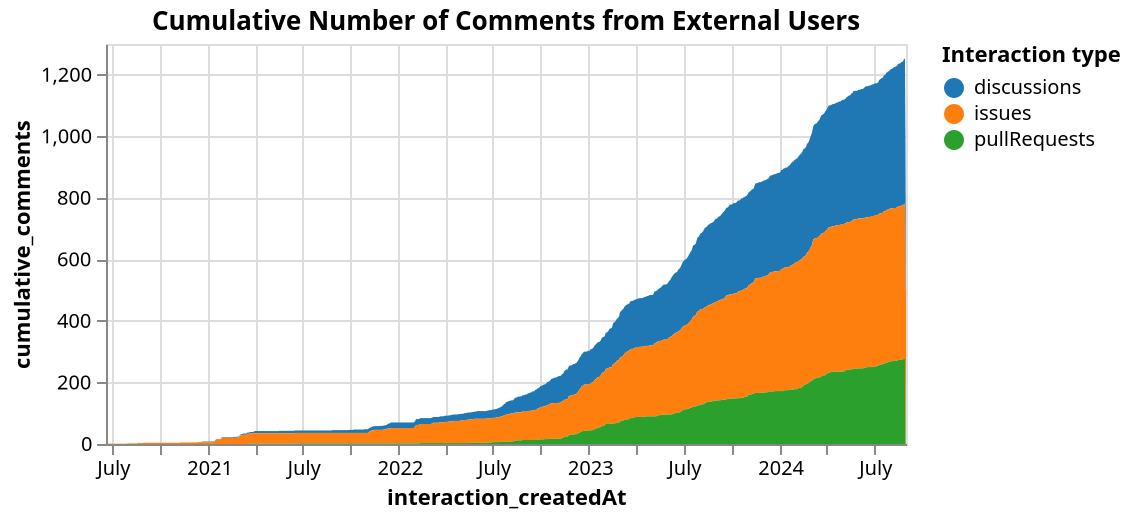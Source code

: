 {"config": {"view": {"continuousWidth": 400, "continuousHeight": 300}}, "data": {"name": "data-65c6880b3e7869481729b30c88df154c"}, "mark": "area", "encoding": {"color": {"field": "interaction_type", "legend": {"orient": "right"}, "scale": {"scheme": "category10"}, "title": "Interaction type", "type": "nominal"}, "tooltip": [{"field": "interaction_createdAt", "type": "temporal"}, {"field": "cumulative_comments", "type": "quantitative"}], "x": {"field": "interaction_createdAt", "type": "temporal"}, "y": {"field": "cumulative_comments", "type": "quantitative"}}, "height": 200, "title": "Cumulative Number of Comments from External Users", "$schema": "https://vega.github.io/schema/vega-lite/v4.17.0.json", "datasets": {"data-65c6880b3e7869481729b30c88df154c": [{"interaction_type": "discussions", "interaction_createdAt": "2020-12-17T00:00:00+00:00", "cumulative_comments": 1.0}, {"interaction_type": "discussions", "interaction_createdAt": "2020-12-18T00:00:00+00:00", "cumulative_comments": 1.0}, {"interaction_type": "discussions", "interaction_createdAt": "2020-12-19T00:00:00+00:00", "cumulative_comments": 1.0}, {"interaction_type": "discussions", "interaction_createdAt": "2020-12-20T00:00:00+00:00", "cumulative_comments": 1.0}, {"interaction_type": "discussions", "interaction_createdAt": "2020-12-21T00:00:00+00:00", "cumulative_comments": 2.0}, {"interaction_type": "discussions", "interaction_createdAt": "2020-12-22T00:00:00+00:00", "cumulative_comments": 2.0}, {"interaction_type": "discussions", "interaction_createdAt": "2020-12-23T00:00:00+00:00", "cumulative_comments": 2.0}, {"interaction_type": "discussions", "interaction_createdAt": "2020-12-24T00:00:00+00:00", "cumulative_comments": 2.0}, {"interaction_type": "discussions", "interaction_createdAt": "2020-12-25T00:00:00+00:00", "cumulative_comments": 2.0}, {"interaction_type": "discussions", "interaction_createdAt": "2020-12-26T00:00:00+00:00", "cumulative_comments": 2.0}, {"interaction_type": "discussions", "interaction_createdAt": "2020-12-27T00:00:00+00:00", "cumulative_comments": 2.0}, {"interaction_type": "discussions", "interaction_createdAt": "2020-12-28T00:00:00+00:00", "cumulative_comments": 2.0}, {"interaction_type": "discussions", "interaction_createdAt": "2020-12-29T00:00:00+00:00", "cumulative_comments": 2.0}, {"interaction_type": "discussions", "interaction_createdAt": "2020-12-30T00:00:00+00:00", "cumulative_comments": 2.0}, {"interaction_type": "discussions", "interaction_createdAt": "2020-12-31T00:00:00+00:00", "cumulative_comments": 2.0}, {"interaction_type": "discussions", "interaction_createdAt": "2021-01-01T00:00:00+00:00", "cumulative_comments": 2.0}, {"interaction_type": "discussions", "interaction_createdAt": "2021-01-02T00:00:00+00:00", "cumulative_comments": 2.0}, {"interaction_type": "discussions", "interaction_createdAt": "2021-01-03T00:00:00+00:00", "cumulative_comments": 2.0}, {"interaction_type": "discussions", "interaction_createdAt": "2021-01-04T00:00:00+00:00", "cumulative_comments": 2.0}, {"interaction_type": "discussions", "interaction_createdAt": "2021-01-05T00:00:00+00:00", "cumulative_comments": 2.0}, {"interaction_type": "discussions", "interaction_createdAt": "2021-01-06T00:00:00+00:00", "cumulative_comments": 2.0}, {"interaction_type": "discussions", "interaction_createdAt": "2021-01-07T00:00:00+00:00", "cumulative_comments": 2.0}, {"interaction_type": "discussions", "interaction_createdAt": "2021-01-08T00:00:00+00:00", "cumulative_comments": 2.0}, {"interaction_type": "discussions", "interaction_createdAt": "2021-01-09T00:00:00+00:00", "cumulative_comments": 2.0}, {"interaction_type": "discussions", "interaction_createdAt": "2021-01-10T00:00:00+00:00", "cumulative_comments": 2.0}, {"interaction_type": "discussions", "interaction_createdAt": "2021-01-11T00:00:00+00:00", "cumulative_comments": 2.0}, {"interaction_type": "discussions", "interaction_createdAt": "2021-01-12T00:00:00+00:00", "cumulative_comments": 2.0}, {"interaction_type": "discussions", "interaction_createdAt": "2021-01-13T00:00:00+00:00", "cumulative_comments": 2.0}, {"interaction_type": "discussions", "interaction_createdAt": "2021-01-14T00:00:00+00:00", "cumulative_comments": 2.0}, {"interaction_type": "discussions", "interaction_createdAt": "2021-01-15T00:00:00+00:00", "cumulative_comments": 2.0}, {"interaction_type": "discussions", "interaction_createdAt": "2021-01-16T00:00:00+00:00", "cumulative_comments": 2.0}, {"interaction_type": "discussions", "interaction_createdAt": "2021-01-17T00:00:00+00:00", "cumulative_comments": 2.0}, {"interaction_type": "discussions", "interaction_createdAt": "2021-01-18T00:00:00+00:00", "cumulative_comments": 2.0}, {"interaction_type": "discussions", "interaction_createdAt": "2021-01-19T00:00:00+00:00", "cumulative_comments": 2.0}, {"interaction_type": "discussions", "interaction_createdAt": "2021-01-20T00:00:00+00:00", "cumulative_comments": 2.0}, {"interaction_type": "discussions", "interaction_createdAt": "2021-01-21T00:00:00+00:00", "cumulative_comments": 2.0}, {"interaction_type": "discussions", "interaction_createdAt": "2021-01-22T00:00:00+00:00", "cumulative_comments": 2.0}, {"interaction_type": "discussions", "interaction_createdAt": "2021-01-23T00:00:00+00:00", "cumulative_comments": 2.0}, {"interaction_type": "discussions", "interaction_createdAt": "2021-01-24T00:00:00+00:00", "cumulative_comments": 2.0}, {"interaction_type": "discussions", "interaction_createdAt": "2021-01-25T00:00:00+00:00", "cumulative_comments": 2.0}, {"interaction_type": "discussions", "interaction_createdAt": "2021-01-26T00:00:00+00:00", "cumulative_comments": 2.0}, {"interaction_type": "discussions", "interaction_createdAt": "2021-01-27T00:00:00+00:00", "cumulative_comments": 2.0}, {"interaction_type": "discussions", "interaction_createdAt": "2021-01-28T00:00:00+00:00", "cumulative_comments": 2.0}, {"interaction_type": "discussions", "interaction_createdAt": "2021-01-29T00:00:00+00:00", "cumulative_comments": 2.0}, {"interaction_type": "discussions", "interaction_createdAt": "2021-01-30T00:00:00+00:00", "cumulative_comments": 2.0}, {"interaction_type": "discussions", "interaction_createdAt": "2021-01-31T00:00:00+00:00", "cumulative_comments": 2.0}, {"interaction_type": "discussions", "interaction_createdAt": "2021-02-01T00:00:00+00:00", "cumulative_comments": 2.0}, {"interaction_type": "discussions", "interaction_createdAt": "2021-02-02T00:00:00+00:00", "cumulative_comments": 2.0}, {"interaction_type": "discussions", "interaction_createdAt": "2021-02-03T00:00:00+00:00", "cumulative_comments": 2.0}, {"interaction_type": "discussions", "interaction_createdAt": "2021-02-04T00:00:00+00:00", "cumulative_comments": 2.0}, {"interaction_type": "discussions", "interaction_createdAt": "2021-02-05T00:00:00+00:00", "cumulative_comments": 2.0}, {"interaction_type": "discussions", "interaction_createdAt": "2021-02-06T00:00:00+00:00", "cumulative_comments": 2.0}, {"interaction_type": "discussions", "interaction_createdAt": "2021-02-07T00:00:00+00:00", "cumulative_comments": 2.0}, {"interaction_type": "discussions", "interaction_createdAt": "2021-02-08T00:00:00+00:00", "cumulative_comments": 2.0}, {"interaction_type": "discussions", "interaction_createdAt": "2021-02-09T00:00:00+00:00", "cumulative_comments": 2.0}, {"interaction_type": "discussions", "interaction_createdAt": "2021-02-10T00:00:00+00:00", "cumulative_comments": 2.0}, {"interaction_type": "discussions", "interaction_createdAt": "2021-02-11T00:00:00+00:00", "cumulative_comments": 2.0}, {"interaction_type": "discussions", "interaction_createdAt": "2021-02-12T00:00:00+00:00", "cumulative_comments": 2.0}, {"interaction_type": "discussions", "interaction_createdAt": "2021-02-13T00:00:00+00:00", "cumulative_comments": 2.0}, {"interaction_type": "discussions", "interaction_createdAt": "2021-02-14T00:00:00+00:00", "cumulative_comments": 2.0}, {"interaction_type": "discussions", "interaction_createdAt": "2021-02-15T00:00:00+00:00", "cumulative_comments": 2.0}, {"interaction_type": "discussions", "interaction_createdAt": "2021-02-16T00:00:00+00:00", "cumulative_comments": 2.0}, {"interaction_type": "discussions", "interaction_createdAt": "2021-02-17T00:00:00+00:00", "cumulative_comments": 2.0}, {"interaction_type": "discussions", "interaction_createdAt": "2021-02-18T00:00:00+00:00", "cumulative_comments": 3.0}, {"interaction_type": "discussions", "interaction_createdAt": "2021-02-19T00:00:00+00:00", "cumulative_comments": 3.0}, {"interaction_type": "discussions", "interaction_createdAt": "2021-02-20T00:00:00+00:00", "cumulative_comments": 3.0}, {"interaction_type": "discussions", "interaction_createdAt": "2021-02-21T00:00:00+00:00", "cumulative_comments": 3.0}, {"interaction_type": "discussions", "interaction_createdAt": "2021-02-22T00:00:00+00:00", "cumulative_comments": 3.0}, {"interaction_type": "discussions", "interaction_createdAt": "2021-02-23T00:00:00+00:00", "cumulative_comments": 3.0}, {"interaction_type": "discussions", "interaction_createdAt": "2021-02-24T00:00:00+00:00", "cumulative_comments": 3.0}, {"interaction_type": "discussions", "interaction_createdAt": "2021-02-25T00:00:00+00:00", "cumulative_comments": 3.0}, {"interaction_type": "discussions", "interaction_createdAt": "2021-02-26T00:00:00+00:00", "cumulative_comments": 3.0}, {"interaction_type": "discussions", "interaction_createdAt": "2021-02-27T00:00:00+00:00", "cumulative_comments": 3.0}, {"interaction_type": "discussions", "interaction_createdAt": "2021-02-28T00:00:00+00:00", "cumulative_comments": 3.0}, {"interaction_type": "discussions", "interaction_createdAt": "2021-03-01T00:00:00+00:00", "cumulative_comments": 3.0}, {"interaction_type": "discussions", "interaction_createdAt": "2021-03-02T00:00:00+00:00", "cumulative_comments": 3.0}, {"interaction_type": "discussions", "interaction_createdAt": "2021-03-03T00:00:00+00:00", "cumulative_comments": 3.0}, {"interaction_type": "discussions", "interaction_createdAt": "2021-03-04T00:00:00+00:00", "cumulative_comments": 3.0}, {"interaction_type": "discussions", "interaction_createdAt": "2021-03-05T00:00:00+00:00", "cumulative_comments": 3.0}, {"interaction_type": "discussions", "interaction_createdAt": "2021-03-06T00:00:00+00:00", "cumulative_comments": 3.0}, {"interaction_type": "discussions", "interaction_createdAt": "2021-03-07T00:00:00+00:00", "cumulative_comments": 3.0}, {"interaction_type": "discussions", "interaction_createdAt": "2021-03-08T00:00:00+00:00", "cumulative_comments": 4.0}, {"interaction_type": "discussions", "interaction_createdAt": "2021-03-09T00:00:00+00:00", "cumulative_comments": 4.0}, {"interaction_type": "discussions", "interaction_createdAt": "2021-03-10T00:00:00+00:00", "cumulative_comments": 4.0}, {"interaction_type": "discussions", "interaction_createdAt": "2021-03-11T00:00:00+00:00", "cumulative_comments": 4.0}, {"interaction_type": "discussions", "interaction_createdAt": "2021-03-12T00:00:00+00:00", "cumulative_comments": 4.0}, {"interaction_type": "discussions", "interaction_createdAt": "2021-03-13T00:00:00+00:00", "cumulative_comments": 4.0}, {"interaction_type": "discussions", "interaction_createdAt": "2021-03-14T00:00:00+00:00", "cumulative_comments": 4.0}, {"interaction_type": "discussions", "interaction_createdAt": "2021-03-15T00:00:00+00:00", "cumulative_comments": 4.0}, {"interaction_type": "discussions", "interaction_createdAt": "2021-03-16T00:00:00+00:00", "cumulative_comments": 4.0}, {"interaction_type": "discussions", "interaction_createdAt": "2021-03-17T00:00:00+00:00", "cumulative_comments": 4.0}, {"interaction_type": "discussions", "interaction_createdAt": "2021-03-18T00:00:00+00:00", "cumulative_comments": 4.0}, {"interaction_type": "discussions", "interaction_createdAt": "2021-03-19T00:00:00+00:00", "cumulative_comments": 4.0}, {"interaction_type": "discussions", "interaction_createdAt": "2021-03-20T00:00:00+00:00", "cumulative_comments": 4.0}, {"interaction_type": "discussions", "interaction_createdAt": "2021-03-21T00:00:00+00:00", "cumulative_comments": 4.0}, {"interaction_type": "discussions", "interaction_createdAt": "2021-03-22T00:00:00+00:00", "cumulative_comments": 5.0}, {"interaction_type": "discussions", "interaction_createdAt": "2021-03-23T00:00:00+00:00", "cumulative_comments": 5.0}, {"interaction_type": "discussions", "interaction_createdAt": "2021-03-24T00:00:00+00:00", "cumulative_comments": 5.0}, {"interaction_type": "discussions", "interaction_createdAt": "2021-03-25T00:00:00+00:00", "cumulative_comments": 5.0}, {"interaction_type": "discussions", "interaction_createdAt": "2021-03-26T00:00:00+00:00", "cumulative_comments": 5.0}, {"interaction_type": "discussions", "interaction_createdAt": "2021-03-27T00:00:00+00:00", "cumulative_comments": 5.0}, {"interaction_type": "discussions", "interaction_createdAt": "2021-03-28T00:00:00+00:00", "cumulative_comments": 5.0}, {"interaction_type": "discussions", "interaction_createdAt": "2021-03-29T00:00:00+00:00", "cumulative_comments": 5.0}, {"interaction_type": "discussions", "interaction_createdAt": "2021-03-30T00:00:00+00:00", "cumulative_comments": 6.0}, {"interaction_type": "discussions", "interaction_createdAt": "2021-03-31T00:00:00+00:00", "cumulative_comments": 7.0}, {"interaction_type": "discussions", "interaction_createdAt": "2021-04-01T00:00:00+00:00", "cumulative_comments": 7.0}, {"interaction_type": "discussions", "interaction_createdAt": "2021-04-02T00:00:00+00:00", "cumulative_comments": 7.0}, {"interaction_type": "discussions", "interaction_createdAt": "2021-04-03T00:00:00+00:00", "cumulative_comments": 7.0}, {"interaction_type": "discussions", "interaction_createdAt": "2021-04-04T00:00:00+00:00", "cumulative_comments": 7.0}, {"interaction_type": "discussions", "interaction_createdAt": "2021-04-05T00:00:00+00:00", "cumulative_comments": 7.0}, {"interaction_type": "discussions", "interaction_createdAt": "2021-04-06T00:00:00+00:00", "cumulative_comments": 7.0}, {"interaction_type": "discussions", "interaction_createdAt": "2021-04-07T00:00:00+00:00", "cumulative_comments": 7.0}, {"interaction_type": "discussions", "interaction_createdAt": "2021-04-08T00:00:00+00:00", "cumulative_comments": 7.0}, {"interaction_type": "discussions", "interaction_createdAt": "2021-04-09T00:00:00+00:00", "cumulative_comments": 7.0}, {"interaction_type": "discussions", "interaction_createdAt": "2021-04-10T00:00:00+00:00", "cumulative_comments": 7.0}, {"interaction_type": "discussions", "interaction_createdAt": "2021-04-11T00:00:00+00:00", "cumulative_comments": 7.0}, {"interaction_type": "discussions", "interaction_createdAt": "2021-04-12T00:00:00+00:00", "cumulative_comments": 7.0}, {"interaction_type": "discussions", "interaction_createdAt": "2021-04-13T00:00:00+00:00", "cumulative_comments": 7.0}, {"interaction_type": "discussions", "interaction_createdAt": "2021-04-14T00:00:00+00:00", "cumulative_comments": 7.0}, {"interaction_type": "discussions", "interaction_createdAt": "2021-04-15T00:00:00+00:00", "cumulative_comments": 7.0}, {"interaction_type": "discussions", "interaction_createdAt": "2021-04-16T00:00:00+00:00", "cumulative_comments": 7.0}, {"interaction_type": "discussions", "interaction_createdAt": "2021-04-17T00:00:00+00:00", "cumulative_comments": 7.0}, {"interaction_type": "discussions", "interaction_createdAt": "2021-04-18T00:00:00+00:00", "cumulative_comments": 7.0}, {"interaction_type": "discussions", "interaction_createdAt": "2021-04-19T00:00:00+00:00", "cumulative_comments": 7.0}, {"interaction_type": "discussions", "interaction_createdAt": "2021-04-20T00:00:00+00:00", "cumulative_comments": 7.0}, {"interaction_type": "discussions", "interaction_createdAt": "2021-04-21T00:00:00+00:00", "cumulative_comments": 7.0}, {"interaction_type": "discussions", "interaction_createdAt": "2021-04-22T00:00:00+00:00", "cumulative_comments": 7.0}, {"interaction_type": "discussions", "interaction_createdAt": "2021-04-23T00:00:00+00:00", "cumulative_comments": 7.0}, {"interaction_type": "discussions", "interaction_createdAt": "2021-04-24T00:00:00+00:00", "cumulative_comments": 7.0}, {"interaction_type": "discussions", "interaction_createdAt": "2021-04-25T00:00:00+00:00", "cumulative_comments": 7.0}, {"interaction_type": "discussions", "interaction_createdAt": "2021-04-26T00:00:00+00:00", "cumulative_comments": 7.0}, {"interaction_type": "discussions", "interaction_createdAt": "2021-04-27T00:00:00+00:00", "cumulative_comments": 7.0}, {"interaction_type": "discussions", "interaction_createdAt": "2021-04-28T00:00:00+00:00", "cumulative_comments": 7.0}, {"interaction_type": "discussions", "interaction_createdAt": "2021-04-29T00:00:00+00:00", "cumulative_comments": 7.0}, {"interaction_type": "discussions", "interaction_createdAt": "2021-04-30T00:00:00+00:00", "cumulative_comments": 7.0}, {"interaction_type": "discussions", "interaction_createdAt": "2021-05-01T00:00:00+00:00", "cumulative_comments": 7.0}, {"interaction_type": "discussions", "interaction_createdAt": "2021-05-02T00:00:00+00:00", "cumulative_comments": 7.0}, {"interaction_type": "discussions", "interaction_createdAt": "2021-05-03T00:00:00+00:00", "cumulative_comments": 7.0}, {"interaction_type": "discussions", "interaction_createdAt": "2021-05-04T00:00:00+00:00", "cumulative_comments": 7.0}, {"interaction_type": "discussions", "interaction_createdAt": "2021-05-05T00:00:00+00:00", "cumulative_comments": 7.0}, {"interaction_type": "discussions", "interaction_createdAt": "2021-05-06T00:00:00+00:00", "cumulative_comments": 7.0}, {"interaction_type": "discussions", "interaction_createdAt": "2021-05-07T00:00:00+00:00", "cumulative_comments": 7.0}, {"interaction_type": "discussions", "interaction_createdAt": "2021-05-08T00:00:00+00:00", "cumulative_comments": 7.0}, {"interaction_type": "discussions", "interaction_createdAt": "2021-05-09T00:00:00+00:00", "cumulative_comments": 7.0}, {"interaction_type": "discussions", "interaction_createdAt": "2021-05-10T00:00:00+00:00", "cumulative_comments": 7.0}, {"interaction_type": "discussions", "interaction_createdAt": "2021-05-11T00:00:00+00:00", "cumulative_comments": 7.0}, {"interaction_type": "discussions", "interaction_createdAt": "2021-05-12T00:00:00+00:00", "cumulative_comments": 7.0}, {"interaction_type": "discussions", "interaction_createdAt": "2021-05-13T00:00:00+00:00", "cumulative_comments": 7.0}, {"interaction_type": "discussions", "interaction_createdAt": "2021-05-14T00:00:00+00:00", "cumulative_comments": 7.0}, {"interaction_type": "discussions", "interaction_createdAt": "2021-05-15T00:00:00+00:00", "cumulative_comments": 7.0}, {"interaction_type": "discussions", "interaction_createdAt": "2021-05-16T00:00:00+00:00", "cumulative_comments": 7.0}, {"interaction_type": "discussions", "interaction_createdAt": "2021-05-17T00:00:00+00:00", "cumulative_comments": 7.0}, {"interaction_type": "discussions", "interaction_createdAt": "2021-05-18T00:00:00+00:00", "cumulative_comments": 8.0}, {"interaction_type": "discussions", "interaction_createdAt": "2021-05-19T00:00:00+00:00", "cumulative_comments": 8.0}, {"interaction_type": "discussions", "interaction_createdAt": "2021-05-20T00:00:00+00:00", "cumulative_comments": 8.0}, {"interaction_type": "discussions", "interaction_createdAt": "2021-05-21T00:00:00+00:00", "cumulative_comments": 8.0}, {"interaction_type": "discussions", "interaction_createdAt": "2021-05-22T00:00:00+00:00", "cumulative_comments": 8.0}, {"interaction_type": "discussions", "interaction_createdAt": "2021-05-23T00:00:00+00:00", "cumulative_comments": 8.0}, {"interaction_type": "discussions", "interaction_createdAt": "2021-05-24T00:00:00+00:00", "cumulative_comments": 8.0}, {"interaction_type": "discussions", "interaction_createdAt": "2021-05-25T00:00:00+00:00", "cumulative_comments": 8.0}, {"interaction_type": "discussions", "interaction_createdAt": "2021-05-26T00:00:00+00:00", "cumulative_comments": 8.0}, {"interaction_type": "discussions", "interaction_createdAt": "2021-05-27T00:00:00+00:00", "cumulative_comments": 8.0}, {"interaction_type": "discussions", "interaction_createdAt": "2021-05-28T00:00:00+00:00", "cumulative_comments": 8.0}, {"interaction_type": "discussions", "interaction_createdAt": "2021-05-29T00:00:00+00:00", "cumulative_comments": 8.0}, {"interaction_type": "discussions", "interaction_createdAt": "2021-05-30T00:00:00+00:00", "cumulative_comments": 8.0}, {"interaction_type": "discussions", "interaction_createdAt": "2021-05-31T00:00:00+00:00", "cumulative_comments": 8.0}, {"interaction_type": "discussions", "interaction_createdAt": "2021-06-01T00:00:00+00:00", "cumulative_comments": 8.0}, {"interaction_type": "discussions", "interaction_createdAt": "2021-06-02T00:00:00+00:00", "cumulative_comments": 8.0}, {"interaction_type": "discussions", "interaction_createdAt": "2021-06-03T00:00:00+00:00", "cumulative_comments": 8.0}, {"interaction_type": "discussions", "interaction_createdAt": "2021-06-04T00:00:00+00:00", "cumulative_comments": 8.0}, {"interaction_type": "discussions", "interaction_createdAt": "2021-06-05T00:00:00+00:00", "cumulative_comments": 8.0}, {"interaction_type": "discussions", "interaction_createdAt": "2021-06-06T00:00:00+00:00", "cumulative_comments": 8.0}, {"interaction_type": "discussions", "interaction_createdAt": "2021-06-07T00:00:00+00:00", "cumulative_comments": 8.0}, {"interaction_type": "discussions", "interaction_createdAt": "2021-06-08T00:00:00+00:00", "cumulative_comments": 8.0}, {"interaction_type": "discussions", "interaction_createdAt": "2021-06-09T00:00:00+00:00", "cumulative_comments": 8.0}, {"interaction_type": "discussions", "interaction_createdAt": "2021-06-10T00:00:00+00:00", "cumulative_comments": 8.0}, {"interaction_type": "discussions", "interaction_createdAt": "2021-06-11T00:00:00+00:00", "cumulative_comments": 8.0}, {"interaction_type": "discussions", "interaction_createdAt": "2021-06-12T00:00:00+00:00", "cumulative_comments": 8.0}, {"interaction_type": "discussions", "interaction_createdAt": "2021-06-13T00:00:00+00:00", "cumulative_comments": 8.0}, {"interaction_type": "discussions", "interaction_createdAt": "2021-06-14T00:00:00+00:00", "cumulative_comments": 8.0}, {"interaction_type": "discussions", "interaction_createdAt": "2021-06-15T00:00:00+00:00", "cumulative_comments": 8.0}, {"interaction_type": "discussions", "interaction_createdAt": "2021-06-16T00:00:00+00:00", "cumulative_comments": 8.0}, {"interaction_type": "discussions", "interaction_createdAt": "2021-06-17T00:00:00+00:00", "cumulative_comments": 8.0}, {"interaction_type": "discussions", "interaction_createdAt": "2021-06-18T00:00:00+00:00", "cumulative_comments": 8.0}, {"interaction_type": "discussions", "interaction_createdAt": "2021-06-19T00:00:00+00:00", "cumulative_comments": 8.0}, {"interaction_type": "discussions", "interaction_createdAt": "2021-06-20T00:00:00+00:00", "cumulative_comments": 8.0}, {"interaction_type": "discussions", "interaction_createdAt": "2021-06-21T00:00:00+00:00", "cumulative_comments": 8.0}, {"interaction_type": "discussions", "interaction_createdAt": "2021-06-22T00:00:00+00:00", "cumulative_comments": 8.0}, {"interaction_type": "discussions", "interaction_createdAt": "2021-06-23T00:00:00+00:00", "cumulative_comments": 8.0}, {"interaction_type": "discussions", "interaction_createdAt": "2021-06-24T00:00:00+00:00", "cumulative_comments": 8.0}, {"interaction_type": "discussions", "interaction_createdAt": "2021-06-25T00:00:00+00:00", "cumulative_comments": 8.0}, {"interaction_type": "discussions", "interaction_createdAt": "2021-06-26T00:00:00+00:00", "cumulative_comments": 8.0}, {"interaction_type": "discussions", "interaction_createdAt": "2021-06-27T00:00:00+00:00", "cumulative_comments": 8.0}, {"interaction_type": "discussions", "interaction_createdAt": "2021-06-28T00:00:00+00:00", "cumulative_comments": 8.0}, {"interaction_type": "discussions", "interaction_createdAt": "2021-06-29T00:00:00+00:00", "cumulative_comments": 8.0}, {"interaction_type": "discussions", "interaction_createdAt": "2021-06-30T00:00:00+00:00", "cumulative_comments": 8.0}, {"interaction_type": "discussions", "interaction_createdAt": "2021-07-01T00:00:00+00:00", "cumulative_comments": 8.0}, {"interaction_type": "discussions", "interaction_createdAt": "2021-07-02T00:00:00+00:00", "cumulative_comments": 8.0}, {"interaction_type": "discussions", "interaction_createdAt": "2021-07-03T00:00:00+00:00", "cumulative_comments": 8.0}, {"interaction_type": "discussions", "interaction_createdAt": "2021-07-04T00:00:00+00:00", "cumulative_comments": 8.0}, {"interaction_type": "discussions", "interaction_createdAt": "2021-07-05T00:00:00+00:00", "cumulative_comments": 8.0}, {"interaction_type": "discussions", "interaction_createdAt": "2021-07-06T00:00:00+00:00", "cumulative_comments": 8.0}, {"interaction_type": "discussions", "interaction_createdAt": "2021-07-07T00:00:00+00:00", "cumulative_comments": 8.0}, {"interaction_type": "discussions", "interaction_createdAt": "2021-07-08T00:00:00+00:00", "cumulative_comments": 8.0}, {"interaction_type": "discussions", "interaction_createdAt": "2021-07-09T00:00:00+00:00", "cumulative_comments": 8.0}, {"interaction_type": "discussions", "interaction_createdAt": "2021-07-10T00:00:00+00:00", "cumulative_comments": 8.0}, {"interaction_type": "discussions", "interaction_createdAt": "2021-07-11T00:00:00+00:00", "cumulative_comments": 8.0}, {"interaction_type": "discussions", "interaction_createdAt": "2021-07-12T00:00:00+00:00", "cumulative_comments": 8.0}, {"interaction_type": "discussions", "interaction_createdAt": "2021-07-13T00:00:00+00:00", "cumulative_comments": 8.0}, {"interaction_type": "discussions", "interaction_createdAt": "2021-07-14T00:00:00+00:00", "cumulative_comments": 8.0}, {"interaction_type": "discussions", "interaction_createdAt": "2021-07-15T00:00:00+00:00", "cumulative_comments": 8.0}, {"interaction_type": "discussions", "interaction_createdAt": "2021-07-16T00:00:00+00:00", "cumulative_comments": 8.0}, {"interaction_type": "discussions", "interaction_createdAt": "2021-07-17T00:00:00+00:00", "cumulative_comments": 8.0}, {"interaction_type": "discussions", "interaction_createdAt": "2021-07-18T00:00:00+00:00", "cumulative_comments": 8.0}, {"interaction_type": "discussions", "interaction_createdAt": "2021-07-19T00:00:00+00:00", "cumulative_comments": 8.0}, {"interaction_type": "discussions", "interaction_createdAt": "2021-07-20T00:00:00+00:00", "cumulative_comments": 8.0}, {"interaction_type": "discussions", "interaction_createdAt": "2021-07-21T00:00:00+00:00", "cumulative_comments": 8.0}, {"interaction_type": "discussions", "interaction_createdAt": "2021-07-22T00:00:00+00:00", "cumulative_comments": 8.0}, {"interaction_type": "discussions", "interaction_createdAt": "2021-07-23T00:00:00+00:00", "cumulative_comments": 8.0}, {"interaction_type": "discussions", "interaction_createdAt": "2021-07-24T00:00:00+00:00", "cumulative_comments": 8.0}, {"interaction_type": "discussions", "interaction_createdAt": "2021-07-25T00:00:00+00:00", "cumulative_comments": 8.0}, {"interaction_type": "discussions", "interaction_createdAt": "2021-07-26T00:00:00+00:00", "cumulative_comments": 8.0}, {"interaction_type": "discussions", "interaction_createdAt": "2021-07-27T00:00:00+00:00", "cumulative_comments": 8.0}, {"interaction_type": "discussions", "interaction_createdAt": "2021-07-28T00:00:00+00:00", "cumulative_comments": 8.0}, {"interaction_type": "discussions", "interaction_createdAt": "2021-07-29T00:00:00+00:00", "cumulative_comments": 8.0}, {"interaction_type": "discussions", "interaction_createdAt": "2021-07-30T00:00:00+00:00", "cumulative_comments": 8.0}, {"interaction_type": "discussions", "interaction_createdAt": "2021-07-31T00:00:00+00:00", "cumulative_comments": 8.0}, {"interaction_type": "discussions", "interaction_createdAt": "2021-08-01T00:00:00+00:00", "cumulative_comments": 8.0}, {"interaction_type": "discussions", "interaction_createdAt": "2021-08-02T00:00:00+00:00", "cumulative_comments": 8.0}, {"interaction_type": "discussions", "interaction_createdAt": "2021-08-03T00:00:00+00:00", "cumulative_comments": 8.0}, {"interaction_type": "discussions", "interaction_createdAt": "2021-08-04T00:00:00+00:00", "cumulative_comments": 8.0}, {"interaction_type": "discussions", "interaction_createdAt": "2021-08-05T00:00:00+00:00", "cumulative_comments": 8.0}, {"interaction_type": "discussions", "interaction_createdAt": "2021-08-06T00:00:00+00:00", "cumulative_comments": 8.0}, {"interaction_type": "discussions", "interaction_createdAt": "2021-08-07T00:00:00+00:00", "cumulative_comments": 8.0}, {"interaction_type": "discussions", "interaction_createdAt": "2021-08-08T00:00:00+00:00", "cumulative_comments": 8.0}, {"interaction_type": "discussions", "interaction_createdAt": "2021-08-09T00:00:00+00:00", "cumulative_comments": 8.0}, {"interaction_type": "discussions", "interaction_createdAt": "2021-08-10T00:00:00+00:00", "cumulative_comments": 8.0}, {"interaction_type": "discussions", "interaction_createdAt": "2021-08-11T00:00:00+00:00", "cumulative_comments": 8.0}, {"interaction_type": "discussions", "interaction_createdAt": "2021-08-12T00:00:00+00:00", "cumulative_comments": 8.0}, {"interaction_type": "discussions", "interaction_createdAt": "2021-08-13T00:00:00+00:00", "cumulative_comments": 8.0}, {"interaction_type": "discussions", "interaction_createdAt": "2021-08-14T00:00:00+00:00", "cumulative_comments": 8.0}, {"interaction_type": "discussions", "interaction_createdAt": "2021-08-15T00:00:00+00:00", "cumulative_comments": 8.0}, {"interaction_type": "discussions", "interaction_createdAt": "2021-08-16T00:00:00+00:00", "cumulative_comments": 8.0}, {"interaction_type": "discussions", "interaction_createdAt": "2021-08-17T00:00:00+00:00", "cumulative_comments": 8.0}, {"interaction_type": "discussions", "interaction_createdAt": "2021-08-18T00:00:00+00:00", "cumulative_comments": 8.0}, {"interaction_type": "discussions", "interaction_createdAt": "2021-08-19T00:00:00+00:00", "cumulative_comments": 8.0}, {"interaction_type": "discussions", "interaction_createdAt": "2021-08-20T00:00:00+00:00", "cumulative_comments": 8.0}, {"interaction_type": "discussions", "interaction_createdAt": "2021-08-21T00:00:00+00:00", "cumulative_comments": 8.0}, {"interaction_type": "discussions", "interaction_createdAt": "2021-08-22T00:00:00+00:00", "cumulative_comments": 8.0}, {"interaction_type": "discussions", "interaction_createdAt": "2021-08-23T00:00:00+00:00", "cumulative_comments": 8.0}, {"interaction_type": "discussions", "interaction_createdAt": "2021-08-24T00:00:00+00:00", "cumulative_comments": 8.0}, {"interaction_type": "discussions", "interaction_createdAt": "2021-08-25T00:00:00+00:00", "cumulative_comments": 8.0}, {"interaction_type": "discussions", "interaction_createdAt": "2021-08-26T00:00:00+00:00", "cumulative_comments": 8.0}, {"interaction_type": "discussions", "interaction_createdAt": "2021-08-27T00:00:00+00:00", "cumulative_comments": 9.0}, {"interaction_type": "discussions", "interaction_createdAt": "2021-08-28T00:00:00+00:00", "cumulative_comments": 9.0}, {"interaction_type": "discussions", "interaction_createdAt": "2021-08-29T00:00:00+00:00", "cumulative_comments": 9.0}, {"interaction_type": "discussions", "interaction_createdAt": "2021-08-30T00:00:00+00:00", "cumulative_comments": 9.0}, {"interaction_type": "discussions", "interaction_createdAt": "2021-08-31T00:00:00+00:00", "cumulative_comments": 9.0}, {"interaction_type": "discussions", "interaction_createdAt": "2021-09-01T00:00:00+00:00", "cumulative_comments": 9.0}, {"interaction_type": "discussions", "interaction_createdAt": "2021-09-02T00:00:00+00:00", "cumulative_comments": 9.0}, {"interaction_type": "discussions", "interaction_createdAt": "2021-09-03T00:00:00+00:00", "cumulative_comments": 9.0}, {"interaction_type": "discussions", "interaction_createdAt": "2021-09-04T00:00:00+00:00", "cumulative_comments": 9.0}, {"interaction_type": "discussions", "interaction_createdAt": "2021-09-05T00:00:00+00:00", "cumulative_comments": 9.0}, {"interaction_type": "discussions", "interaction_createdAt": "2021-09-06T00:00:00+00:00", "cumulative_comments": 9.0}, {"interaction_type": "discussions", "interaction_createdAt": "2021-09-07T00:00:00+00:00", "cumulative_comments": 9.0}, {"interaction_type": "discussions", "interaction_createdAt": "2021-09-08T00:00:00+00:00", "cumulative_comments": 9.0}, {"interaction_type": "discussions", "interaction_createdAt": "2021-09-09T00:00:00+00:00", "cumulative_comments": 9.0}, {"interaction_type": "discussions", "interaction_createdAt": "2021-09-10T00:00:00+00:00", "cumulative_comments": 9.0}, {"interaction_type": "discussions", "interaction_createdAt": "2021-09-11T00:00:00+00:00", "cumulative_comments": 9.0}, {"interaction_type": "discussions", "interaction_createdAt": "2021-09-12T00:00:00+00:00", "cumulative_comments": 9.0}, {"interaction_type": "discussions", "interaction_createdAt": "2021-09-13T00:00:00+00:00", "cumulative_comments": 9.0}, {"interaction_type": "discussions", "interaction_createdAt": "2021-09-14T00:00:00+00:00", "cumulative_comments": 9.0}, {"interaction_type": "discussions", "interaction_createdAt": "2021-09-15T00:00:00+00:00", "cumulative_comments": 9.0}, {"interaction_type": "discussions", "interaction_createdAt": "2021-09-16T00:00:00+00:00", "cumulative_comments": 9.0}, {"interaction_type": "discussions", "interaction_createdAt": "2021-09-17T00:00:00+00:00", "cumulative_comments": 9.0}, {"interaction_type": "discussions", "interaction_createdAt": "2021-09-18T00:00:00+00:00", "cumulative_comments": 9.0}, {"interaction_type": "discussions", "interaction_createdAt": "2021-09-19T00:00:00+00:00", "cumulative_comments": 9.0}, {"interaction_type": "discussions", "interaction_createdAt": "2021-09-20T00:00:00+00:00", "cumulative_comments": 9.0}, {"interaction_type": "discussions", "interaction_createdAt": "2021-09-21T00:00:00+00:00", "cumulative_comments": 9.0}, {"interaction_type": "discussions", "interaction_createdAt": "2021-09-22T00:00:00+00:00", "cumulative_comments": 9.0}, {"interaction_type": "discussions", "interaction_createdAt": "2021-09-23T00:00:00+00:00", "cumulative_comments": 9.0}, {"interaction_type": "discussions", "interaction_createdAt": "2021-09-24T00:00:00+00:00", "cumulative_comments": 9.0}, {"interaction_type": "discussions", "interaction_createdAt": "2021-09-25T00:00:00+00:00", "cumulative_comments": 9.0}, {"interaction_type": "discussions", "interaction_createdAt": "2021-09-26T00:00:00+00:00", "cumulative_comments": 9.0}, {"interaction_type": "discussions", "interaction_createdAt": "2021-09-27T00:00:00+00:00", "cumulative_comments": 9.0}, {"interaction_type": "discussions", "interaction_createdAt": "2021-09-28T00:00:00+00:00", "cumulative_comments": 10.0}, {"interaction_type": "discussions", "interaction_createdAt": "2021-09-29T00:00:00+00:00", "cumulative_comments": 10.0}, {"interaction_type": "discussions", "interaction_createdAt": "2021-09-30T00:00:00+00:00", "cumulative_comments": 10.0}, {"interaction_type": "discussions", "interaction_createdAt": "2021-10-01T00:00:00+00:00", "cumulative_comments": 10.0}, {"interaction_type": "discussions", "interaction_createdAt": "2021-10-02T00:00:00+00:00", "cumulative_comments": 10.0}, {"interaction_type": "discussions", "interaction_createdAt": "2021-10-03T00:00:00+00:00", "cumulative_comments": 10.0}, {"interaction_type": "discussions", "interaction_createdAt": "2021-10-04T00:00:00+00:00", "cumulative_comments": 10.0}, {"interaction_type": "discussions", "interaction_createdAt": "2021-10-05T00:00:00+00:00", "cumulative_comments": 10.0}, {"interaction_type": "discussions", "interaction_createdAt": "2021-10-06T00:00:00+00:00", "cumulative_comments": 10.0}, {"interaction_type": "discussions", "interaction_createdAt": "2021-10-07T00:00:00+00:00", "cumulative_comments": 11.0}, {"interaction_type": "discussions", "interaction_createdAt": "2021-10-08T00:00:00+00:00", "cumulative_comments": 11.0}, {"interaction_type": "discussions", "interaction_createdAt": "2021-10-09T00:00:00+00:00", "cumulative_comments": 11.0}, {"interaction_type": "discussions", "interaction_createdAt": "2021-10-10T00:00:00+00:00", "cumulative_comments": 11.0}, {"interaction_type": "discussions", "interaction_createdAt": "2021-10-11T00:00:00+00:00", "cumulative_comments": 11.0}, {"interaction_type": "discussions", "interaction_createdAt": "2021-10-12T00:00:00+00:00", "cumulative_comments": 11.0}, {"interaction_type": "discussions", "interaction_createdAt": "2021-10-13T00:00:00+00:00", "cumulative_comments": 11.0}, {"interaction_type": "discussions", "interaction_createdAt": "2021-10-14T00:00:00+00:00", "cumulative_comments": 11.0}, {"interaction_type": "discussions", "interaction_createdAt": "2021-10-15T00:00:00+00:00", "cumulative_comments": 11.0}, {"interaction_type": "discussions", "interaction_createdAt": "2021-10-16T00:00:00+00:00", "cumulative_comments": 11.0}, {"interaction_type": "discussions", "interaction_createdAt": "2021-10-17T00:00:00+00:00", "cumulative_comments": 11.0}, {"interaction_type": "discussions", "interaction_createdAt": "2021-10-18T00:00:00+00:00", "cumulative_comments": 11.0}, {"interaction_type": "discussions", "interaction_createdAt": "2021-10-19T00:00:00+00:00", "cumulative_comments": 11.0}, {"interaction_type": "discussions", "interaction_createdAt": "2021-10-20T00:00:00+00:00", "cumulative_comments": 11.0}, {"interaction_type": "discussions", "interaction_createdAt": "2021-10-21T00:00:00+00:00", "cumulative_comments": 11.0}, {"interaction_type": "discussions", "interaction_createdAt": "2021-10-22T00:00:00+00:00", "cumulative_comments": 11.0}, {"interaction_type": "discussions", "interaction_createdAt": "2021-10-23T00:00:00+00:00", "cumulative_comments": 11.0}, {"interaction_type": "discussions", "interaction_createdAt": "2021-10-24T00:00:00+00:00", "cumulative_comments": 11.0}, {"interaction_type": "discussions", "interaction_createdAt": "2021-10-25T00:00:00+00:00", "cumulative_comments": 11.0}, {"interaction_type": "discussions", "interaction_createdAt": "2021-10-26T00:00:00+00:00", "cumulative_comments": 11.0}, {"interaction_type": "discussions", "interaction_createdAt": "2021-10-27T00:00:00+00:00", "cumulative_comments": 12.0}, {"interaction_type": "discussions", "interaction_createdAt": "2021-10-28T00:00:00+00:00", "cumulative_comments": 12.0}, {"interaction_type": "discussions", "interaction_createdAt": "2021-10-29T00:00:00+00:00", "cumulative_comments": 12.0}, {"interaction_type": "discussions", "interaction_createdAt": "2021-10-30T00:00:00+00:00", "cumulative_comments": 12.0}, {"interaction_type": "discussions", "interaction_createdAt": "2021-10-31T00:00:00+00:00", "cumulative_comments": 12.0}, {"interaction_type": "discussions", "interaction_createdAt": "2021-11-01T00:00:00+00:00", "cumulative_comments": 12.0}, {"interaction_type": "discussions", "interaction_createdAt": "2021-11-02T00:00:00+00:00", "cumulative_comments": 12.0}, {"interaction_type": "discussions", "interaction_createdAt": "2021-11-03T00:00:00+00:00", "cumulative_comments": 12.0}, {"interaction_type": "discussions", "interaction_createdAt": "2021-11-04T00:00:00+00:00", "cumulative_comments": 12.0}, {"interaction_type": "discussions", "interaction_createdAt": "2021-11-05T00:00:00+00:00", "cumulative_comments": 12.0}, {"interaction_type": "discussions", "interaction_createdAt": "2021-11-06T00:00:00+00:00", "cumulative_comments": 12.0}, {"interaction_type": "discussions", "interaction_createdAt": "2021-11-07T00:00:00+00:00", "cumulative_comments": 12.0}, {"interaction_type": "discussions", "interaction_createdAt": "2021-11-08T00:00:00+00:00", "cumulative_comments": 12.0}, {"interaction_type": "discussions", "interaction_createdAt": "2021-11-09T00:00:00+00:00", "cumulative_comments": 12.0}, {"interaction_type": "discussions", "interaction_createdAt": "2021-11-10T00:00:00+00:00", "cumulative_comments": 12.0}, {"interaction_type": "discussions", "interaction_createdAt": "2021-11-11T00:00:00+00:00", "cumulative_comments": 12.0}, {"interaction_type": "discussions", "interaction_createdAt": "2021-11-12T00:00:00+00:00", "cumulative_comments": 12.0}, {"interaction_type": "discussions", "interaction_createdAt": "2021-11-13T00:00:00+00:00", "cumulative_comments": 12.0}, {"interaction_type": "discussions", "interaction_createdAt": "2021-11-14T00:00:00+00:00", "cumulative_comments": 12.0}, {"interaction_type": "discussions", "interaction_createdAt": "2021-11-15T00:00:00+00:00", "cumulative_comments": 12.0}, {"interaction_type": "discussions", "interaction_createdAt": "2021-11-16T00:00:00+00:00", "cumulative_comments": 12.0}, {"interaction_type": "discussions", "interaction_createdAt": "2021-11-17T00:00:00+00:00", "cumulative_comments": 12.0}, {"interaction_type": "discussions", "interaction_createdAt": "2021-11-18T00:00:00+00:00", "cumulative_comments": 12.0}, {"interaction_type": "discussions", "interaction_createdAt": "2021-11-19T00:00:00+00:00", "cumulative_comments": 12.0}, {"interaction_type": "discussions", "interaction_createdAt": "2021-11-20T00:00:00+00:00", "cumulative_comments": 12.0}, {"interaction_type": "discussions", "interaction_createdAt": "2021-11-21T00:00:00+00:00", "cumulative_comments": 12.0}, {"interaction_type": "discussions", "interaction_createdAt": "2021-11-22T00:00:00+00:00", "cumulative_comments": 12.0}, {"interaction_type": "discussions", "interaction_createdAt": "2021-11-23T00:00:00+00:00", "cumulative_comments": 12.0}, {"interaction_type": "discussions", "interaction_createdAt": "2021-11-24T00:00:00+00:00", "cumulative_comments": 12.0}, {"interaction_type": "discussions", "interaction_createdAt": "2021-11-25T00:00:00+00:00", "cumulative_comments": 12.0}, {"interaction_type": "discussions", "interaction_createdAt": "2021-11-26T00:00:00+00:00", "cumulative_comments": 13.0}, {"interaction_type": "discussions", "interaction_createdAt": "2021-11-27T00:00:00+00:00", "cumulative_comments": 13.0}, {"interaction_type": "discussions", "interaction_createdAt": "2021-11-28T00:00:00+00:00", "cumulative_comments": 13.0}, {"interaction_type": "discussions", "interaction_createdAt": "2021-11-29T00:00:00+00:00", "cumulative_comments": 13.0}, {"interaction_type": "discussions", "interaction_createdAt": "2021-11-30T00:00:00+00:00", "cumulative_comments": 13.0}, {"interaction_type": "discussions", "interaction_createdAt": "2021-12-01T00:00:00+00:00", "cumulative_comments": 13.0}, {"interaction_type": "discussions", "interaction_createdAt": "2021-12-02T00:00:00+00:00", "cumulative_comments": 13.0}, {"interaction_type": "discussions", "interaction_createdAt": "2021-12-03T00:00:00+00:00", "cumulative_comments": 13.0}, {"interaction_type": "discussions", "interaction_createdAt": "2021-12-04T00:00:00+00:00", "cumulative_comments": 13.0}, {"interaction_type": "discussions", "interaction_createdAt": "2021-12-05T00:00:00+00:00", "cumulative_comments": 13.0}, {"interaction_type": "discussions", "interaction_createdAt": "2021-12-06T00:00:00+00:00", "cumulative_comments": 13.0}, {"interaction_type": "discussions", "interaction_createdAt": "2021-12-07T00:00:00+00:00", "cumulative_comments": 13.0}, {"interaction_type": "discussions", "interaction_createdAt": "2021-12-08T00:00:00+00:00", "cumulative_comments": 13.0}, {"interaction_type": "discussions", "interaction_createdAt": "2021-12-09T00:00:00+00:00", "cumulative_comments": 13.0}, {"interaction_type": "discussions", "interaction_createdAt": "2021-12-10T00:00:00+00:00", "cumulative_comments": 13.0}, {"interaction_type": "discussions", "interaction_createdAt": "2021-12-11T00:00:00+00:00", "cumulative_comments": 15.0}, {"interaction_type": "discussions", "interaction_createdAt": "2021-12-12T00:00:00+00:00", "cumulative_comments": 16.0}, {"interaction_type": "discussions", "interaction_createdAt": "2021-12-13T00:00:00+00:00", "cumulative_comments": 16.0}, {"interaction_type": "discussions", "interaction_createdAt": "2021-12-14T00:00:00+00:00", "cumulative_comments": 16.0}, {"interaction_type": "discussions", "interaction_createdAt": "2021-12-15T00:00:00+00:00", "cumulative_comments": 17.0}, {"interaction_type": "discussions", "interaction_createdAt": "2021-12-16T00:00:00+00:00", "cumulative_comments": 17.0}, {"interaction_type": "discussions", "interaction_createdAt": "2021-12-17T00:00:00+00:00", "cumulative_comments": 18.0}, {"interaction_type": "discussions", "interaction_createdAt": "2021-12-18T00:00:00+00:00", "cumulative_comments": 18.0}, {"interaction_type": "discussions", "interaction_createdAt": "2021-12-19T00:00:00+00:00", "cumulative_comments": 18.0}, {"interaction_type": "discussions", "interaction_createdAt": "2021-12-20T00:00:00+00:00", "cumulative_comments": 18.0}, {"interaction_type": "discussions", "interaction_createdAt": "2021-12-21T00:00:00+00:00", "cumulative_comments": 18.0}, {"interaction_type": "discussions", "interaction_createdAt": "2021-12-22T00:00:00+00:00", "cumulative_comments": 18.0}, {"interaction_type": "discussions", "interaction_createdAt": "2021-12-23T00:00:00+00:00", "cumulative_comments": 18.0}, {"interaction_type": "discussions", "interaction_createdAt": "2021-12-24T00:00:00+00:00", "cumulative_comments": 18.0}, {"interaction_type": "discussions", "interaction_createdAt": "2021-12-25T00:00:00+00:00", "cumulative_comments": 18.0}, {"interaction_type": "discussions", "interaction_createdAt": "2021-12-26T00:00:00+00:00", "cumulative_comments": 18.0}, {"interaction_type": "discussions", "interaction_createdAt": "2021-12-27T00:00:00+00:00", "cumulative_comments": 18.0}, {"interaction_type": "discussions", "interaction_createdAt": "2021-12-28T00:00:00+00:00", "cumulative_comments": 18.0}, {"interaction_type": "discussions", "interaction_createdAt": "2021-12-29T00:00:00+00:00", "cumulative_comments": 18.0}, {"interaction_type": "discussions", "interaction_createdAt": "2021-12-30T00:00:00+00:00", "cumulative_comments": 18.0}, {"interaction_type": "discussions", "interaction_createdAt": "2021-12-31T00:00:00+00:00", "cumulative_comments": 18.0}, {"interaction_type": "discussions", "interaction_createdAt": "2022-01-01T00:00:00+00:00", "cumulative_comments": 18.0}, {"interaction_type": "discussions", "interaction_createdAt": "2022-01-02T00:00:00+00:00", "cumulative_comments": 18.0}, {"interaction_type": "discussions", "interaction_createdAt": "2022-01-03T00:00:00+00:00", "cumulative_comments": 18.0}, {"interaction_type": "discussions", "interaction_createdAt": "2022-01-04T00:00:00+00:00", "cumulative_comments": 18.0}, {"interaction_type": "discussions", "interaction_createdAt": "2022-01-05T00:00:00+00:00", "cumulative_comments": 18.0}, {"interaction_type": "discussions", "interaction_createdAt": "2022-01-06T00:00:00+00:00", "cumulative_comments": 18.0}, {"interaction_type": "discussions", "interaction_createdAt": "2022-01-07T00:00:00+00:00", "cumulative_comments": 18.0}, {"interaction_type": "discussions", "interaction_createdAt": "2022-01-08T00:00:00+00:00", "cumulative_comments": 18.0}, {"interaction_type": "discussions", "interaction_createdAt": "2022-01-09T00:00:00+00:00", "cumulative_comments": 18.0}, {"interaction_type": "discussions", "interaction_createdAt": "2022-01-10T00:00:00+00:00", "cumulative_comments": 18.0}, {"interaction_type": "discussions", "interaction_createdAt": "2022-01-11T00:00:00+00:00", "cumulative_comments": 18.0}, {"interaction_type": "discussions", "interaction_createdAt": "2022-01-12T00:00:00+00:00", "cumulative_comments": 18.0}, {"interaction_type": "discussions", "interaction_createdAt": "2022-01-13T00:00:00+00:00", "cumulative_comments": 18.0}, {"interaction_type": "discussions", "interaction_createdAt": "2022-01-14T00:00:00+00:00", "cumulative_comments": 18.0}, {"interaction_type": "discussions", "interaction_createdAt": "2022-01-15T00:00:00+00:00", "cumulative_comments": 18.0}, {"interaction_type": "discussions", "interaction_createdAt": "2022-01-16T00:00:00+00:00", "cumulative_comments": 18.0}, {"interaction_type": "discussions", "interaction_createdAt": "2022-01-17T00:00:00+00:00", "cumulative_comments": 18.0}, {"interaction_type": "discussions", "interaction_createdAt": "2022-01-18T00:00:00+00:00", "cumulative_comments": 18.0}, {"interaction_type": "discussions", "interaction_createdAt": "2022-01-19T00:00:00+00:00", "cumulative_comments": 18.0}, {"interaction_type": "discussions", "interaction_createdAt": "2022-01-20T00:00:00+00:00", "cumulative_comments": 18.0}, {"interaction_type": "discussions", "interaction_createdAt": "2022-01-21T00:00:00+00:00", "cumulative_comments": 18.0}, {"interaction_type": "discussions", "interaction_createdAt": "2022-01-22T00:00:00+00:00", "cumulative_comments": 18.0}, {"interaction_type": "discussions", "interaction_createdAt": "2022-01-23T00:00:00+00:00", "cumulative_comments": 18.0}, {"interaction_type": "discussions", "interaction_createdAt": "2022-01-24T00:00:00+00:00", "cumulative_comments": 18.0}, {"interaction_type": "discussions", "interaction_createdAt": "2022-01-25T00:00:00+00:00", "cumulative_comments": 18.0}, {"interaction_type": "discussions", "interaction_createdAt": "2022-01-26T00:00:00+00:00", "cumulative_comments": 18.0}, {"interaction_type": "discussions", "interaction_createdAt": "2022-01-27T00:00:00+00:00", "cumulative_comments": 18.0}, {"interaction_type": "discussions", "interaction_createdAt": "2022-01-28T00:00:00+00:00", "cumulative_comments": 18.0}, {"interaction_type": "discussions", "interaction_createdAt": "2022-01-29T00:00:00+00:00", "cumulative_comments": 18.0}, {"interaction_type": "discussions", "interaction_createdAt": "2022-01-30T00:00:00+00:00", "cumulative_comments": 18.0}, {"interaction_type": "discussions", "interaction_createdAt": "2022-01-31T00:00:00+00:00", "cumulative_comments": 18.0}, {"interaction_type": "discussions", "interaction_createdAt": "2022-02-01T00:00:00+00:00", "cumulative_comments": 18.0}, {"interaction_type": "discussions", "interaction_createdAt": "2022-02-02T00:00:00+00:00", "cumulative_comments": 18.0}, {"interaction_type": "discussions", "interaction_createdAt": "2022-02-03T00:00:00+00:00", "cumulative_comments": 19.0}, {"interaction_type": "discussions", "interaction_createdAt": "2022-02-04T00:00:00+00:00", "cumulative_comments": 19.0}, {"interaction_type": "discussions", "interaction_createdAt": "2022-02-05T00:00:00+00:00", "cumulative_comments": 19.0}, {"interaction_type": "discussions", "interaction_createdAt": "2022-02-06T00:00:00+00:00", "cumulative_comments": 19.0}, {"interaction_type": "discussions", "interaction_createdAt": "2022-02-07T00:00:00+00:00", "cumulative_comments": 19.0}, {"interaction_type": "discussions", "interaction_createdAt": "2022-02-08T00:00:00+00:00", "cumulative_comments": 19.0}, {"interaction_type": "discussions", "interaction_createdAt": "2022-02-09T00:00:00+00:00", "cumulative_comments": 19.0}, {"interaction_type": "discussions", "interaction_createdAt": "2022-02-10T00:00:00+00:00", "cumulative_comments": 19.0}, {"interaction_type": "discussions", "interaction_createdAt": "2022-02-11T00:00:00+00:00", "cumulative_comments": 19.0}, {"interaction_type": "discussions", "interaction_createdAt": "2022-02-12T00:00:00+00:00", "cumulative_comments": 19.0}, {"interaction_type": "discussions", "interaction_createdAt": "2022-02-13T00:00:00+00:00", "cumulative_comments": 19.0}, {"interaction_type": "discussions", "interaction_createdAt": "2022-02-14T00:00:00+00:00", "cumulative_comments": 19.0}, {"interaction_type": "discussions", "interaction_createdAt": "2022-02-15T00:00:00+00:00", "cumulative_comments": 19.0}, {"interaction_type": "discussions", "interaction_createdAt": "2022-02-16T00:00:00+00:00", "cumulative_comments": 19.0}, {"interaction_type": "discussions", "interaction_createdAt": "2022-02-17T00:00:00+00:00", "cumulative_comments": 19.0}, {"interaction_type": "discussions", "interaction_createdAt": "2022-02-18T00:00:00+00:00", "cumulative_comments": 19.0}, {"interaction_type": "discussions", "interaction_createdAt": "2022-02-19T00:00:00+00:00", "cumulative_comments": 19.0}, {"interaction_type": "discussions", "interaction_createdAt": "2022-02-20T00:00:00+00:00", "cumulative_comments": 19.0}, {"interaction_type": "discussions", "interaction_createdAt": "2022-02-21T00:00:00+00:00", "cumulative_comments": 19.0}, {"interaction_type": "discussions", "interaction_createdAt": "2022-02-22T00:00:00+00:00", "cumulative_comments": 19.0}, {"interaction_type": "discussions", "interaction_createdAt": "2022-02-23T00:00:00+00:00", "cumulative_comments": 19.0}, {"interaction_type": "discussions", "interaction_createdAt": "2022-02-24T00:00:00+00:00", "cumulative_comments": 19.0}, {"interaction_type": "discussions", "interaction_createdAt": "2022-02-25T00:00:00+00:00", "cumulative_comments": 19.0}, {"interaction_type": "discussions", "interaction_createdAt": "2022-02-26T00:00:00+00:00", "cumulative_comments": 19.0}, {"interaction_type": "discussions", "interaction_createdAt": "2022-02-27T00:00:00+00:00", "cumulative_comments": 19.0}, {"interaction_type": "discussions", "interaction_createdAt": "2022-02-28T00:00:00+00:00", "cumulative_comments": 19.0}, {"interaction_type": "discussions", "interaction_createdAt": "2022-03-01T00:00:00+00:00", "cumulative_comments": 19.0}, {"interaction_type": "discussions", "interaction_createdAt": "2022-03-02T00:00:00+00:00", "cumulative_comments": 19.0}, {"interaction_type": "discussions", "interaction_createdAt": "2022-03-03T00:00:00+00:00", "cumulative_comments": 19.0}, {"interaction_type": "discussions", "interaction_createdAt": "2022-03-04T00:00:00+00:00", "cumulative_comments": 19.0}, {"interaction_type": "discussions", "interaction_createdAt": "2022-03-05T00:00:00+00:00", "cumulative_comments": 19.0}, {"interaction_type": "discussions", "interaction_createdAt": "2022-03-06T00:00:00+00:00", "cumulative_comments": 19.0}, {"interaction_type": "discussions", "interaction_createdAt": "2022-03-07T00:00:00+00:00", "cumulative_comments": 19.0}, {"interaction_type": "discussions", "interaction_createdAt": "2022-03-08T00:00:00+00:00", "cumulative_comments": 19.0}, {"interaction_type": "discussions", "interaction_createdAt": "2022-03-09T00:00:00+00:00", "cumulative_comments": 19.0}, {"interaction_type": "discussions", "interaction_createdAt": "2022-03-10T00:00:00+00:00", "cumulative_comments": 19.0}, {"interaction_type": "discussions", "interaction_createdAt": "2022-03-11T00:00:00+00:00", "cumulative_comments": 19.0}, {"interaction_type": "discussions", "interaction_createdAt": "2022-03-12T00:00:00+00:00", "cumulative_comments": 19.0}, {"interaction_type": "discussions", "interaction_createdAt": "2022-03-13T00:00:00+00:00", "cumulative_comments": 19.0}, {"interaction_type": "discussions", "interaction_createdAt": "2022-03-14T00:00:00+00:00", "cumulative_comments": 19.0}, {"interaction_type": "discussions", "interaction_createdAt": "2022-03-15T00:00:00+00:00", "cumulative_comments": 19.0}, {"interaction_type": "discussions", "interaction_createdAt": "2022-03-16T00:00:00+00:00", "cumulative_comments": 19.0}, {"interaction_type": "discussions", "interaction_createdAt": "2022-03-17T00:00:00+00:00", "cumulative_comments": 19.0}, {"interaction_type": "discussions", "interaction_createdAt": "2022-03-18T00:00:00+00:00", "cumulative_comments": 19.0}, {"interaction_type": "discussions", "interaction_createdAt": "2022-03-19T00:00:00+00:00", "cumulative_comments": 19.0}, {"interaction_type": "discussions", "interaction_createdAt": "2022-03-20T00:00:00+00:00", "cumulative_comments": 19.0}, {"interaction_type": "discussions", "interaction_createdAt": "2022-03-21T00:00:00+00:00", "cumulative_comments": 19.0}, {"interaction_type": "discussions", "interaction_createdAt": "2022-03-22T00:00:00+00:00", "cumulative_comments": 19.0}, {"interaction_type": "discussions", "interaction_createdAt": "2022-03-23T00:00:00+00:00", "cumulative_comments": 19.0}, {"interaction_type": "discussions", "interaction_createdAt": "2022-03-24T00:00:00+00:00", "cumulative_comments": 19.0}, {"interaction_type": "discussions", "interaction_createdAt": "2022-03-25T00:00:00+00:00", "cumulative_comments": 19.0}, {"interaction_type": "discussions", "interaction_createdAt": "2022-03-26T00:00:00+00:00", "cumulative_comments": 19.0}, {"interaction_type": "discussions", "interaction_createdAt": "2022-03-27T00:00:00+00:00", "cumulative_comments": 19.0}, {"interaction_type": "discussions", "interaction_createdAt": "2022-03-28T00:00:00+00:00", "cumulative_comments": 19.0}, {"interaction_type": "discussions", "interaction_createdAt": "2022-03-29T00:00:00+00:00", "cumulative_comments": 20.0}, {"interaction_type": "discussions", "interaction_createdAt": "2022-03-30T00:00:00+00:00", "cumulative_comments": 20.0}, {"interaction_type": "discussions", "interaction_createdAt": "2022-03-31T00:00:00+00:00", "cumulative_comments": 20.0}, {"interaction_type": "discussions", "interaction_createdAt": "2022-04-01T00:00:00+00:00", "cumulative_comments": 20.0}, {"interaction_type": "discussions", "interaction_createdAt": "2022-04-02T00:00:00+00:00", "cumulative_comments": 20.0}, {"interaction_type": "discussions", "interaction_createdAt": "2022-04-03T00:00:00+00:00", "cumulative_comments": 20.0}, {"interaction_type": "discussions", "interaction_createdAt": "2022-04-04T00:00:00+00:00", "cumulative_comments": 20.0}, {"interaction_type": "discussions", "interaction_createdAt": "2022-04-05T00:00:00+00:00", "cumulative_comments": 20.0}, {"interaction_type": "discussions", "interaction_createdAt": "2022-04-06T00:00:00+00:00", "cumulative_comments": 20.0}, {"interaction_type": "discussions", "interaction_createdAt": "2022-04-07T00:00:00+00:00", "cumulative_comments": 20.0}, {"interaction_type": "discussions", "interaction_createdAt": "2022-04-08T00:00:00+00:00", "cumulative_comments": 20.0}, {"interaction_type": "discussions", "interaction_createdAt": "2022-04-09T00:00:00+00:00", "cumulative_comments": 20.0}, {"interaction_type": "discussions", "interaction_createdAt": "2022-04-10T00:00:00+00:00", "cumulative_comments": 20.0}, {"interaction_type": "discussions", "interaction_createdAt": "2022-04-11T00:00:00+00:00", "cumulative_comments": 20.0}, {"interaction_type": "discussions", "interaction_createdAt": "2022-04-12T00:00:00+00:00", "cumulative_comments": 20.0}, {"interaction_type": "discussions", "interaction_createdAt": "2022-04-13T00:00:00+00:00", "cumulative_comments": 21.0}, {"interaction_type": "discussions", "interaction_createdAt": "2022-04-14T00:00:00+00:00", "cumulative_comments": 21.0}, {"interaction_type": "discussions", "interaction_createdAt": "2022-04-15T00:00:00+00:00", "cumulative_comments": 21.0}, {"interaction_type": "discussions", "interaction_createdAt": "2022-04-16T00:00:00+00:00", "cumulative_comments": 21.0}, {"interaction_type": "discussions", "interaction_createdAt": "2022-04-17T00:00:00+00:00", "cumulative_comments": 21.0}, {"interaction_type": "discussions", "interaction_createdAt": "2022-04-18T00:00:00+00:00", "cumulative_comments": 21.0}, {"interaction_type": "discussions", "interaction_createdAt": "2022-04-19T00:00:00+00:00", "cumulative_comments": 21.0}, {"interaction_type": "discussions", "interaction_createdAt": "2022-04-20T00:00:00+00:00", "cumulative_comments": 21.0}, {"interaction_type": "discussions", "interaction_createdAt": "2022-04-21T00:00:00+00:00", "cumulative_comments": 21.0}, {"interaction_type": "discussions", "interaction_createdAt": "2022-04-22T00:00:00+00:00", "cumulative_comments": 21.0}, {"interaction_type": "discussions", "interaction_createdAt": "2022-04-23T00:00:00+00:00", "cumulative_comments": 21.0}, {"interaction_type": "discussions", "interaction_createdAt": "2022-04-24T00:00:00+00:00", "cumulative_comments": 21.0}, {"interaction_type": "discussions", "interaction_createdAt": "2022-04-25T00:00:00+00:00", "cumulative_comments": 22.0}, {"interaction_type": "discussions", "interaction_createdAt": "2022-04-26T00:00:00+00:00", "cumulative_comments": 22.0}, {"interaction_type": "discussions", "interaction_createdAt": "2022-04-27T00:00:00+00:00", "cumulative_comments": 22.0}, {"interaction_type": "discussions", "interaction_createdAt": "2022-04-28T00:00:00+00:00", "cumulative_comments": 22.0}, {"interaction_type": "discussions", "interaction_createdAt": "2022-04-29T00:00:00+00:00", "cumulative_comments": 22.0}, {"interaction_type": "discussions", "interaction_createdAt": "2022-04-30T00:00:00+00:00", "cumulative_comments": 22.0}, {"interaction_type": "discussions", "interaction_createdAt": "2022-05-01T00:00:00+00:00", "cumulative_comments": 22.0}, {"interaction_type": "discussions", "interaction_createdAt": "2022-05-02T00:00:00+00:00", "cumulative_comments": 22.0}, {"interaction_type": "discussions", "interaction_createdAt": "2022-05-03T00:00:00+00:00", "cumulative_comments": 22.0}, {"interaction_type": "discussions", "interaction_createdAt": "2022-05-04T00:00:00+00:00", "cumulative_comments": 22.0}, {"interaction_type": "discussions", "interaction_createdAt": "2022-05-05T00:00:00+00:00", "cumulative_comments": 22.0}, {"interaction_type": "discussions", "interaction_createdAt": "2022-05-06T00:00:00+00:00", "cumulative_comments": 22.0}, {"interaction_type": "discussions", "interaction_createdAt": "2022-05-07T00:00:00+00:00", "cumulative_comments": 22.0}, {"interaction_type": "discussions", "interaction_createdAt": "2022-05-08T00:00:00+00:00", "cumulative_comments": 22.0}, {"interaction_type": "discussions", "interaction_createdAt": "2022-05-09T00:00:00+00:00", "cumulative_comments": 22.0}, {"interaction_type": "discussions", "interaction_createdAt": "2022-05-10T00:00:00+00:00", "cumulative_comments": 22.0}, {"interaction_type": "discussions", "interaction_createdAt": "2022-05-11T00:00:00+00:00", "cumulative_comments": 22.0}, {"interaction_type": "discussions", "interaction_createdAt": "2022-05-12T00:00:00+00:00", "cumulative_comments": 23.0}, {"interaction_type": "discussions", "interaction_createdAt": "2022-05-13T00:00:00+00:00", "cumulative_comments": 23.0}, {"interaction_type": "discussions", "interaction_createdAt": "2022-05-14T00:00:00+00:00", "cumulative_comments": 23.0}, {"interaction_type": "discussions", "interaction_createdAt": "2022-05-15T00:00:00+00:00", "cumulative_comments": 23.0}, {"interaction_type": "discussions", "interaction_createdAt": "2022-05-16T00:00:00+00:00", "cumulative_comments": 23.0}, {"interaction_type": "discussions", "interaction_createdAt": "2022-05-17T00:00:00+00:00", "cumulative_comments": 23.0}, {"interaction_type": "discussions", "interaction_createdAt": "2022-05-18T00:00:00+00:00", "cumulative_comments": 23.0}, {"interaction_type": "discussions", "interaction_createdAt": "2022-05-19T00:00:00+00:00", "cumulative_comments": 23.0}, {"interaction_type": "discussions", "interaction_createdAt": "2022-05-20T00:00:00+00:00", "cumulative_comments": 23.0}, {"interaction_type": "discussions", "interaction_createdAt": "2022-05-21T00:00:00+00:00", "cumulative_comments": 23.0}, {"interaction_type": "discussions", "interaction_createdAt": "2022-05-22T00:00:00+00:00", "cumulative_comments": 23.0}, {"interaction_type": "discussions", "interaction_createdAt": "2022-05-23T00:00:00+00:00", "cumulative_comments": 23.0}, {"interaction_type": "discussions", "interaction_createdAt": "2022-05-24T00:00:00+00:00", "cumulative_comments": 23.0}, {"interaction_type": "discussions", "interaction_createdAt": "2022-05-25T00:00:00+00:00", "cumulative_comments": 23.0}, {"interaction_type": "discussions", "interaction_createdAt": "2022-05-26T00:00:00+00:00", "cumulative_comments": 23.0}, {"interaction_type": "discussions", "interaction_createdAt": "2022-05-27T00:00:00+00:00", "cumulative_comments": 23.0}, {"interaction_type": "discussions", "interaction_createdAt": "2022-05-28T00:00:00+00:00", "cumulative_comments": 23.0}, {"interaction_type": "discussions", "interaction_createdAt": "2022-05-29T00:00:00+00:00", "cumulative_comments": 23.0}, {"interaction_type": "discussions", "interaction_createdAt": "2022-05-30T00:00:00+00:00", "cumulative_comments": 24.0}, {"interaction_type": "discussions", "interaction_createdAt": "2022-05-31T00:00:00+00:00", "cumulative_comments": 24.0}, {"interaction_type": "discussions", "interaction_createdAt": "2022-06-01T00:00:00+00:00", "cumulative_comments": 25.0}, {"interaction_type": "discussions", "interaction_createdAt": "2022-06-02T00:00:00+00:00", "cumulative_comments": 25.0}, {"interaction_type": "discussions", "interaction_createdAt": "2022-06-03T00:00:00+00:00", "cumulative_comments": 25.0}, {"interaction_type": "discussions", "interaction_createdAt": "2022-06-04T00:00:00+00:00", "cumulative_comments": 25.0}, {"interaction_type": "discussions", "interaction_createdAt": "2022-06-05T00:00:00+00:00", "cumulative_comments": 25.0}, {"interaction_type": "discussions", "interaction_createdAt": "2022-06-06T00:00:00+00:00", "cumulative_comments": 25.0}, {"interaction_type": "discussions", "interaction_createdAt": "2022-06-07T00:00:00+00:00", "cumulative_comments": 25.0}, {"interaction_type": "discussions", "interaction_createdAt": "2022-06-08T00:00:00+00:00", "cumulative_comments": 25.0}, {"interaction_type": "discussions", "interaction_createdAt": "2022-06-09T00:00:00+00:00", "cumulative_comments": 25.0}, {"interaction_type": "discussions", "interaction_createdAt": "2022-06-10T00:00:00+00:00", "cumulative_comments": 25.0}, {"interaction_type": "discussions", "interaction_createdAt": "2022-06-11T00:00:00+00:00", "cumulative_comments": 25.0}, {"interaction_type": "discussions", "interaction_createdAt": "2022-06-12T00:00:00+00:00", "cumulative_comments": 25.0}, {"interaction_type": "discussions", "interaction_createdAt": "2022-06-13T00:00:00+00:00", "cumulative_comments": 25.0}, {"interaction_type": "discussions", "interaction_createdAt": "2022-06-14T00:00:00+00:00", "cumulative_comments": 25.0}, {"interaction_type": "discussions", "interaction_createdAt": "2022-06-15T00:00:00+00:00", "cumulative_comments": 25.0}, {"interaction_type": "discussions", "interaction_createdAt": "2022-06-16T00:00:00+00:00", "cumulative_comments": 25.0}, {"interaction_type": "discussions", "interaction_createdAt": "2022-06-17T00:00:00+00:00", "cumulative_comments": 25.0}, {"interaction_type": "discussions", "interaction_createdAt": "2022-06-18T00:00:00+00:00", "cumulative_comments": 25.0}, {"interaction_type": "discussions", "interaction_createdAt": "2022-06-19T00:00:00+00:00", "cumulative_comments": 25.0}, {"interaction_type": "discussions", "interaction_createdAt": "2022-06-20T00:00:00+00:00", "cumulative_comments": 25.0}, {"interaction_type": "discussions", "interaction_createdAt": "2022-06-21T00:00:00+00:00", "cumulative_comments": 26.0}, {"interaction_type": "discussions", "interaction_createdAt": "2022-06-22T00:00:00+00:00", "cumulative_comments": 26.0}, {"interaction_type": "discussions", "interaction_createdAt": "2022-06-23T00:00:00+00:00", "cumulative_comments": 26.0}, {"interaction_type": "discussions", "interaction_createdAt": "2022-06-24T00:00:00+00:00", "cumulative_comments": 26.0}, {"interaction_type": "discussions", "interaction_createdAt": "2022-06-25T00:00:00+00:00", "cumulative_comments": 26.0}, {"interaction_type": "discussions", "interaction_createdAt": "2022-06-26T00:00:00+00:00", "cumulative_comments": 26.0}, {"interaction_type": "discussions", "interaction_createdAt": "2022-06-27T00:00:00+00:00", "cumulative_comments": 26.0}, {"interaction_type": "discussions", "interaction_createdAt": "2022-06-28T00:00:00+00:00", "cumulative_comments": 27.0}, {"interaction_type": "discussions", "interaction_createdAt": "2022-06-29T00:00:00+00:00", "cumulative_comments": 27.0}, {"interaction_type": "discussions", "interaction_createdAt": "2022-06-30T00:00:00+00:00", "cumulative_comments": 27.0}, {"interaction_type": "discussions", "interaction_createdAt": "2022-07-01T00:00:00+00:00", "cumulative_comments": 27.0}, {"interaction_type": "discussions", "interaction_createdAt": "2022-07-02T00:00:00+00:00", "cumulative_comments": 27.0}, {"interaction_type": "discussions", "interaction_createdAt": "2022-07-03T00:00:00+00:00", "cumulative_comments": 27.0}, {"interaction_type": "discussions", "interaction_createdAt": "2022-07-04T00:00:00+00:00", "cumulative_comments": 28.0}, {"interaction_type": "discussions", "interaction_createdAt": "2022-07-05T00:00:00+00:00", "cumulative_comments": 28.0}, {"interaction_type": "discussions", "interaction_createdAt": "2022-07-06T00:00:00+00:00", "cumulative_comments": 28.0}, {"interaction_type": "discussions", "interaction_createdAt": "2022-07-07T00:00:00+00:00", "cumulative_comments": 28.0}, {"interaction_type": "discussions", "interaction_createdAt": "2022-07-08T00:00:00+00:00", "cumulative_comments": 28.0}, {"interaction_type": "discussions", "interaction_createdAt": "2022-07-09T00:00:00+00:00", "cumulative_comments": 29.0}, {"interaction_type": "discussions", "interaction_createdAt": "2022-07-10T00:00:00+00:00", "cumulative_comments": 29.0}, {"interaction_type": "discussions", "interaction_createdAt": "2022-07-11T00:00:00+00:00", "cumulative_comments": 29.0}, {"interaction_type": "discussions", "interaction_createdAt": "2022-07-12T00:00:00+00:00", "cumulative_comments": 29.0}, {"interaction_type": "discussions", "interaction_createdAt": "2022-07-13T00:00:00+00:00", "cumulative_comments": 30.0}, {"interaction_type": "discussions", "interaction_createdAt": "2022-07-14T00:00:00+00:00", "cumulative_comments": 30.0}, {"interaction_type": "discussions", "interaction_createdAt": "2022-07-15T00:00:00+00:00", "cumulative_comments": 31.0}, {"interaction_type": "discussions", "interaction_createdAt": "2022-07-16T00:00:00+00:00", "cumulative_comments": 31.0}, {"interaction_type": "discussions", "interaction_createdAt": "2022-07-17T00:00:00+00:00", "cumulative_comments": 32.0}, {"interaction_type": "discussions", "interaction_createdAt": "2022-07-18T00:00:00+00:00", "cumulative_comments": 32.0}, {"interaction_type": "discussions", "interaction_createdAt": "2022-07-19T00:00:00+00:00", "cumulative_comments": 34.0}, {"interaction_type": "discussions", "interaction_createdAt": "2022-07-20T00:00:00+00:00", "cumulative_comments": 35.0}, {"interaction_type": "discussions", "interaction_createdAt": "2022-07-21T00:00:00+00:00", "cumulative_comments": 35.0}, {"interaction_type": "discussions", "interaction_createdAt": "2022-07-22T00:00:00+00:00", "cumulative_comments": 36.0}, {"interaction_type": "discussions", "interaction_createdAt": "2022-07-23T00:00:00+00:00", "cumulative_comments": 36.0}, {"interaction_type": "discussions", "interaction_createdAt": "2022-07-24T00:00:00+00:00", "cumulative_comments": 37.0}, {"interaction_type": "discussions", "interaction_createdAt": "2022-07-25T00:00:00+00:00", "cumulative_comments": 38.0}, {"interaction_type": "discussions", "interaction_createdAt": "2022-07-26T00:00:00+00:00", "cumulative_comments": 41.0}, {"interaction_type": "discussions", "interaction_createdAt": "2022-07-27T00:00:00+00:00", "cumulative_comments": 41.0}, {"interaction_type": "discussions", "interaction_createdAt": "2022-07-28T00:00:00+00:00", "cumulative_comments": 41.0}, {"interaction_type": "discussions", "interaction_createdAt": "2022-07-29T00:00:00+00:00", "cumulative_comments": 41.0}, {"interaction_type": "discussions", "interaction_createdAt": "2022-07-30T00:00:00+00:00", "cumulative_comments": 42.0}, {"interaction_type": "discussions", "interaction_createdAt": "2022-07-31T00:00:00+00:00", "cumulative_comments": 42.0}, {"interaction_type": "discussions", "interaction_createdAt": "2022-08-01T00:00:00+00:00", "cumulative_comments": 42.0}, {"interaction_type": "discussions", "interaction_createdAt": "2022-08-02T00:00:00+00:00", "cumulative_comments": 42.0}, {"interaction_type": "discussions", "interaction_createdAt": "2022-08-03T00:00:00+00:00", "cumulative_comments": 42.0}, {"interaction_type": "discussions", "interaction_createdAt": "2022-08-04T00:00:00+00:00", "cumulative_comments": 42.0}, {"interaction_type": "discussions", "interaction_createdAt": "2022-08-05T00:00:00+00:00", "cumulative_comments": 43.0}, {"interaction_type": "discussions", "interaction_createdAt": "2022-08-06T00:00:00+00:00", "cumulative_comments": 43.0}, {"interaction_type": "discussions", "interaction_createdAt": "2022-08-07T00:00:00+00:00", "cumulative_comments": 43.0}, {"interaction_type": "discussions", "interaction_createdAt": "2022-08-08T00:00:00+00:00", "cumulative_comments": 43.0}, {"interaction_type": "discussions", "interaction_createdAt": "2022-08-09T00:00:00+00:00", "cumulative_comments": 44.0}, {"interaction_type": "discussions", "interaction_createdAt": "2022-08-10T00:00:00+00:00", "cumulative_comments": 45.0}, {"interaction_type": "discussions", "interaction_createdAt": "2022-08-11T00:00:00+00:00", "cumulative_comments": 46.0}, {"interaction_type": "discussions", "interaction_createdAt": "2022-08-12T00:00:00+00:00", "cumulative_comments": 48.0}, {"interaction_type": "discussions", "interaction_createdAt": "2022-08-13T00:00:00+00:00", "cumulative_comments": 48.0}, {"interaction_type": "discussions", "interaction_createdAt": "2022-08-14T00:00:00+00:00", "cumulative_comments": 49.0}, {"interaction_type": "discussions", "interaction_createdAt": "2022-08-15T00:00:00+00:00", "cumulative_comments": 49.0}, {"interaction_type": "discussions", "interaction_createdAt": "2022-08-16T00:00:00+00:00", "cumulative_comments": 49.0}, {"interaction_type": "discussions", "interaction_createdAt": "2022-08-17T00:00:00+00:00", "cumulative_comments": 50.0}, {"interaction_type": "discussions", "interaction_createdAt": "2022-08-18T00:00:00+00:00", "cumulative_comments": 50.0}, {"interaction_type": "discussions", "interaction_createdAt": "2022-08-19T00:00:00+00:00", "cumulative_comments": 51.0}, {"interaction_type": "discussions", "interaction_createdAt": "2022-08-20T00:00:00+00:00", "cumulative_comments": 51.0}, {"interaction_type": "discussions", "interaction_createdAt": "2022-08-21T00:00:00+00:00", "cumulative_comments": 51.0}, {"interaction_type": "discussions", "interaction_createdAt": "2022-08-22T00:00:00+00:00", "cumulative_comments": 51.0}, {"interaction_type": "discussions", "interaction_createdAt": "2022-08-23T00:00:00+00:00", "cumulative_comments": 52.0}, {"interaction_type": "discussions", "interaction_createdAt": "2022-08-24T00:00:00+00:00", "cumulative_comments": 52.0}, {"interaction_type": "discussions", "interaction_createdAt": "2022-08-25T00:00:00+00:00", "cumulative_comments": 52.0}, {"interaction_type": "discussions", "interaction_createdAt": "2022-08-26T00:00:00+00:00", "cumulative_comments": 53.0}, {"interaction_type": "discussions", "interaction_createdAt": "2022-08-27T00:00:00+00:00", "cumulative_comments": 53.0}, {"interaction_type": "discussions", "interaction_createdAt": "2022-08-28T00:00:00+00:00", "cumulative_comments": 53.0}, {"interaction_type": "discussions", "interaction_createdAt": "2022-08-29T00:00:00+00:00", "cumulative_comments": 54.0}, {"interaction_type": "discussions", "interaction_createdAt": "2022-08-30T00:00:00+00:00", "cumulative_comments": 54.0}, {"interaction_type": "discussions", "interaction_createdAt": "2022-08-31T00:00:00+00:00", "cumulative_comments": 55.0}, {"interaction_type": "discussions", "interaction_createdAt": "2022-09-01T00:00:00+00:00", "cumulative_comments": 56.0}, {"interaction_type": "discussions", "interaction_createdAt": "2022-09-02T00:00:00+00:00", "cumulative_comments": 56.0}, {"interaction_type": "discussions", "interaction_createdAt": "2022-09-03T00:00:00+00:00", "cumulative_comments": 56.0}, {"interaction_type": "discussions", "interaction_createdAt": "2022-09-04T00:00:00+00:00", "cumulative_comments": 56.0}, {"interaction_type": "discussions", "interaction_createdAt": "2022-09-05T00:00:00+00:00", "cumulative_comments": 57.0}, {"interaction_type": "discussions", "interaction_createdAt": "2022-09-06T00:00:00+00:00", "cumulative_comments": 57.0}, {"interaction_type": "discussions", "interaction_createdAt": "2022-09-07T00:00:00+00:00", "cumulative_comments": 58.0}, {"interaction_type": "discussions", "interaction_createdAt": "2022-09-08T00:00:00+00:00", "cumulative_comments": 58.0}, {"interaction_type": "discussions", "interaction_createdAt": "2022-09-09T00:00:00+00:00", "cumulative_comments": 58.0}, {"interaction_type": "discussions", "interaction_createdAt": "2022-09-10T00:00:00+00:00", "cumulative_comments": 59.0}, {"interaction_type": "discussions", "interaction_createdAt": "2022-09-11T00:00:00+00:00", "cumulative_comments": 59.0}, {"interaction_type": "discussions", "interaction_createdAt": "2022-09-12T00:00:00+00:00", "cumulative_comments": 60.0}, {"interaction_type": "discussions", "interaction_createdAt": "2022-09-13T00:00:00+00:00", "cumulative_comments": 60.0}, {"interaction_type": "discussions", "interaction_createdAt": "2022-09-14T00:00:00+00:00", "cumulative_comments": 62.0}, {"interaction_type": "discussions", "interaction_createdAt": "2022-09-15T00:00:00+00:00", "cumulative_comments": 62.0}, {"interaction_type": "discussions", "interaction_createdAt": "2022-09-16T00:00:00+00:00", "cumulative_comments": 62.0}, {"interaction_type": "discussions", "interaction_createdAt": "2022-09-17T00:00:00+00:00", "cumulative_comments": 62.0}, {"interaction_type": "discussions", "interaction_createdAt": "2022-09-18T00:00:00+00:00", "cumulative_comments": 63.0}, {"interaction_type": "discussions", "interaction_createdAt": "2022-09-19T00:00:00+00:00", "cumulative_comments": 63.0}, {"interaction_type": "discussions", "interaction_createdAt": "2022-09-20T00:00:00+00:00", "cumulative_comments": 65.0}, {"interaction_type": "discussions", "interaction_createdAt": "2022-09-21T00:00:00+00:00", "cumulative_comments": 66.0}, {"interaction_type": "discussions", "interaction_createdAt": "2022-09-22T00:00:00+00:00", "cumulative_comments": 66.0}, {"interaction_type": "discussions", "interaction_createdAt": "2022-09-23T00:00:00+00:00", "cumulative_comments": 66.0}, {"interaction_type": "discussions", "interaction_createdAt": "2022-09-24T00:00:00+00:00", "cumulative_comments": 66.0}, {"interaction_type": "discussions", "interaction_createdAt": "2022-09-25T00:00:00+00:00", "cumulative_comments": 66.0}, {"interaction_type": "discussions", "interaction_createdAt": "2022-09-26T00:00:00+00:00", "cumulative_comments": 66.0}, {"interaction_type": "discussions", "interaction_createdAt": "2022-09-27T00:00:00+00:00", "cumulative_comments": 66.0}, {"interaction_type": "discussions", "interaction_createdAt": "2022-09-28T00:00:00+00:00", "cumulative_comments": 66.0}, {"interaction_type": "discussions", "interaction_createdAt": "2022-09-29T00:00:00+00:00", "cumulative_comments": 67.0}, {"interaction_type": "discussions", "interaction_createdAt": "2022-09-30T00:00:00+00:00", "cumulative_comments": 68.0}, {"interaction_type": "discussions", "interaction_createdAt": "2022-10-01T00:00:00+00:00", "cumulative_comments": 68.0}, {"interaction_type": "discussions", "interaction_createdAt": "2022-10-02T00:00:00+00:00", "cumulative_comments": 68.0}, {"interaction_type": "discussions", "interaction_createdAt": "2022-10-03T00:00:00+00:00", "cumulative_comments": 69.0}, {"interaction_type": "discussions", "interaction_createdAt": "2022-10-04T00:00:00+00:00", "cumulative_comments": 70.0}, {"interaction_type": "discussions", "interaction_createdAt": "2022-10-05T00:00:00+00:00", "cumulative_comments": 71.0}, {"interaction_type": "discussions", "interaction_createdAt": "2022-10-06T00:00:00+00:00", "cumulative_comments": 71.0}, {"interaction_type": "discussions", "interaction_createdAt": "2022-10-07T00:00:00+00:00", "cumulative_comments": 71.0}, {"interaction_type": "discussions", "interaction_createdAt": "2022-10-08T00:00:00+00:00", "cumulative_comments": 71.0}, {"interaction_type": "discussions", "interaction_createdAt": "2022-10-09T00:00:00+00:00", "cumulative_comments": 71.0}, {"interaction_type": "discussions", "interaction_createdAt": "2022-10-10T00:00:00+00:00", "cumulative_comments": 71.0}, {"interaction_type": "discussions", "interaction_createdAt": "2022-10-11T00:00:00+00:00", "cumulative_comments": 72.0}, {"interaction_type": "discussions", "interaction_createdAt": "2022-10-12T00:00:00+00:00", "cumulative_comments": 73.0}, {"interaction_type": "discussions", "interaction_createdAt": "2022-10-13T00:00:00+00:00", "cumulative_comments": 74.0}, {"interaction_type": "discussions", "interaction_createdAt": "2022-10-14T00:00:00+00:00", "cumulative_comments": 75.0}, {"interaction_type": "discussions", "interaction_createdAt": "2022-10-15T00:00:00+00:00", "cumulative_comments": 75.0}, {"interaction_type": "discussions", "interaction_createdAt": "2022-10-16T00:00:00+00:00", "cumulative_comments": 75.0}, {"interaction_type": "discussions", "interaction_createdAt": "2022-10-17T00:00:00+00:00", "cumulative_comments": 75.0}, {"interaction_type": "discussions", "interaction_createdAt": "2022-10-18T00:00:00+00:00", "cumulative_comments": 76.0}, {"interaction_type": "discussions", "interaction_createdAt": "2022-10-19T00:00:00+00:00", "cumulative_comments": 76.0}, {"interaction_type": "discussions", "interaction_createdAt": "2022-10-20T00:00:00+00:00", "cumulative_comments": 78.0}, {"interaction_type": "discussions", "interaction_createdAt": "2022-10-21T00:00:00+00:00", "cumulative_comments": 80.0}, {"interaction_type": "discussions", "interaction_createdAt": "2022-10-22T00:00:00+00:00", "cumulative_comments": 80.0}, {"interaction_type": "discussions", "interaction_createdAt": "2022-10-23T00:00:00+00:00", "cumulative_comments": 81.0}, {"interaction_type": "discussions", "interaction_createdAt": "2022-10-24T00:00:00+00:00", "cumulative_comments": 81.0}, {"interaction_type": "discussions", "interaction_createdAt": "2022-10-25T00:00:00+00:00", "cumulative_comments": 82.0}, {"interaction_type": "discussions", "interaction_createdAt": "2022-10-26T00:00:00+00:00", "cumulative_comments": 82.0}, {"interaction_type": "discussions", "interaction_createdAt": "2022-10-27T00:00:00+00:00", "cumulative_comments": 82.0}, {"interaction_type": "discussions", "interaction_createdAt": "2022-10-28T00:00:00+00:00", "cumulative_comments": 83.0}, {"interaction_type": "discussions", "interaction_createdAt": "2022-10-29T00:00:00+00:00", "cumulative_comments": 83.0}, {"interaction_type": "discussions", "interaction_createdAt": "2022-10-30T00:00:00+00:00", "cumulative_comments": 83.0}, {"interaction_type": "discussions", "interaction_createdAt": "2022-10-31T00:00:00+00:00", "cumulative_comments": 84.0}, {"interaction_type": "discussions", "interaction_createdAt": "2022-11-01T00:00:00+00:00", "cumulative_comments": 85.0}, {"interaction_type": "discussions", "interaction_createdAt": "2022-11-02T00:00:00+00:00", "cumulative_comments": 86.0}, {"interaction_type": "discussions", "interaction_createdAt": "2022-11-03T00:00:00+00:00", "cumulative_comments": 86.0}, {"interaction_type": "discussions", "interaction_createdAt": "2022-11-04T00:00:00+00:00", "cumulative_comments": 87.0}, {"interaction_type": "discussions", "interaction_createdAt": "2022-11-05T00:00:00+00:00", "cumulative_comments": 87.0}, {"interaction_type": "discussions", "interaction_createdAt": "2022-11-06T00:00:00+00:00", "cumulative_comments": 87.0}, {"interaction_type": "discussions", "interaction_createdAt": "2022-11-07T00:00:00+00:00", "cumulative_comments": 87.0}, {"interaction_type": "discussions", "interaction_createdAt": "2022-11-08T00:00:00+00:00", "cumulative_comments": 87.0}, {"interaction_type": "discussions", "interaction_createdAt": "2022-11-09T00:00:00+00:00", "cumulative_comments": 87.0}, {"interaction_type": "discussions", "interaction_createdAt": "2022-11-10T00:00:00+00:00", "cumulative_comments": 88.0}, {"interaction_type": "discussions", "interaction_createdAt": "2022-11-11T00:00:00+00:00", "cumulative_comments": 88.0}, {"interaction_type": "discussions", "interaction_createdAt": "2022-11-12T00:00:00+00:00", "cumulative_comments": 89.0}, {"interaction_type": "discussions", "interaction_createdAt": "2022-11-13T00:00:00+00:00", "cumulative_comments": 90.0}, {"interaction_type": "discussions", "interaction_createdAt": "2022-11-14T00:00:00+00:00", "cumulative_comments": 92.0}, {"interaction_type": "discussions", "interaction_createdAt": "2022-11-15T00:00:00+00:00", "cumulative_comments": 94.0}, {"interaction_type": "discussions", "interaction_createdAt": "2022-11-16T00:00:00+00:00", "cumulative_comments": 95.0}, {"interaction_type": "discussions", "interaction_createdAt": "2022-11-17T00:00:00+00:00", "cumulative_comments": 96.0}, {"interaction_type": "discussions", "interaction_createdAt": "2022-11-18T00:00:00+00:00", "cumulative_comments": 97.0}, {"interaction_type": "discussions", "interaction_createdAt": "2022-11-19T00:00:00+00:00", "cumulative_comments": 97.0}, {"interaction_type": "discussions", "interaction_createdAt": "2022-11-20T00:00:00+00:00", "cumulative_comments": 97.0}, {"interaction_type": "discussions", "interaction_createdAt": "2022-11-21T00:00:00+00:00", "cumulative_comments": 97.0}, {"interaction_type": "discussions", "interaction_createdAt": "2022-11-22T00:00:00+00:00", "cumulative_comments": 97.0}, {"interaction_type": "discussions", "interaction_createdAt": "2022-11-23T00:00:00+00:00", "cumulative_comments": 97.0}, {"interaction_type": "discussions", "interaction_createdAt": "2022-11-24T00:00:00+00:00", "cumulative_comments": 98.0}, {"interaction_type": "discussions", "interaction_createdAt": "2022-11-25T00:00:00+00:00", "cumulative_comments": 98.0}, {"interaction_type": "discussions", "interaction_createdAt": "2022-11-26T00:00:00+00:00", "cumulative_comments": 98.0}, {"interaction_type": "discussions", "interaction_createdAt": "2022-11-27T00:00:00+00:00", "cumulative_comments": 98.0}, {"interaction_type": "discussions", "interaction_createdAt": "2022-11-28T00:00:00+00:00", "cumulative_comments": 98.0}, {"interaction_type": "discussions", "interaction_createdAt": "2022-11-29T00:00:00+00:00", "cumulative_comments": 99.0}, {"interaction_type": "discussions", "interaction_createdAt": "2022-11-30T00:00:00+00:00", "cumulative_comments": 99.0}, {"interaction_type": "discussions", "interaction_createdAt": "2022-12-01T00:00:00+00:00", "cumulative_comments": 99.0}, {"interaction_type": "discussions", "interaction_createdAt": "2022-12-02T00:00:00+00:00", "cumulative_comments": 100.0}, {"interaction_type": "discussions", "interaction_createdAt": "2022-12-03T00:00:00+00:00", "cumulative_comments": 100.0}, {"interaction_type": "discussions", "interaction_createdAt": "2022-12-04T00:00:00+00:00", "cumulative_comments": 100.0}, {"interaction_type": "discussions", "interaction_createdAt": "2022-12-05T00:00:00+00:00", "cumulative_comments": 100.0}, {"interaction_type": "discussions", "interaction_createdAt": "2022-12-06T00:00:00+00:00", "cumulative_comments": 100.0}, {"interaction_type": "discussions", "interaction_createdAt": "2022-12-07T00:00:00+00:00", "cumulative_comments": 101.0}, {"interaction_type": "discussions", "interaction_createdAt": "2022-12-08T00:00:00+00:00", "cumulative_comments": 101.0}, {"interaction_type": "discussions", "interaction_createdAt": "2022-12-09T00:00:00+00:00", "cumulative_comments": 101.0}, {"interaction_type": "discussions", "interaction_createdAt": "2022-12-10T00:00:00+00:00", "cumulative_comments": 101.0}, {"interaction_type": "discussions", "interaction_createdAt": "2022-12-11T00:00:00+00:00", "cumulative_comments": 102.0}, {"interaction_type": "discussions", "interaction_createdAt": "2022-12-12T00:00:00+00:00", "cumulative_comments": 102.0}, {"interaction_type": "discussions", "interaction_createdAt": "2022-12-13T00:00:00+00:00", "cumulative_comments": 103.0}, {"interaction_type": "discussions", "interaction_createdAt": "2022-12-14T00:00:00+00:00", "cumulative_comments": 103.0}, {"interaction_type": "discussions", "interaction_createdAt": "2022-12-15T00:00:00+00:00", "cumulative_comments": 104.0}, {"interaction_type": "discussions", "interaction_createdAt": "2022-12-16T00:00:00+00:00", "cumulative_comments": 104.0}, {"interaction_type": "discussions", "interaction_createdAt": "2022-12-17T00:00:00+00:00", "cumulative_comments": 104.0}, {"interaction_type": "discussions", "interaction_createdAt": "2022-12-18T00:00:00+00:00", "cumulative_comments": 105.0}, {"interaction_type": "discussions", "interaction_createdAt": "2022-12-19T00:00:00+00:00", "cumulative_comments": 105.0}, {"interaction_type": "discussions", "interaction_createdAt": "2022-12-20T00:00:00+00:00", "cumulative_comments": 106.0}, {"interaction_type": "discussions", "interaction_createdAt": "2022-12-21T00:00:00+00:00", "cumulative_comments": 107.0}, {"interaction_type": "discussions", "interaction_createdAt": "2022-12-22T00:00:00+00:00", "cumulative_comments": 107.0}, {"interaction_type": "discussions", "interaction_createdAt": "2022-12-23T00:00:00+00:00", "cumulative_comments": 107.0}, {"interaction_type": "discussions", "interaction_createdAt": "2022-12-24T00:00:00+00:00", "cumulative_comments": 107.0}, {"interaction_type": "discussions", "interaction_createdAt": "2022-12-25T00:00:00+00:00", "cumulative_comments": 107.0}, {"interaction_type": "discussions", "interaction_createdAt": "2022-12-26T00:00:00+00:00", "cumulative_comments": 107.0}, {"interaction_type": "discussions", "interaction_createdAt": "2022-12-27T00:00:00+00:00", "cumulative_comments": 108.0}, {"interaction_type": "discussions", "interaction_createdAt": "2022-12-28T00:00:00+00:00", "cumulative_comments": 108.0}, {"interaction_type": "discussions", "interaction_createdAt": "2022-12-29T00:00:00+00:00", "cumulative_comments": 108.0}, {"interaction_type": "discussions", "interaction_createdAt": "2022-12-30T00:00:00+00:00", "cumulative_comments": 108.0}, {"interaction_type": "discussions", "interaction_createdAt": "2022-12-31T00:00:00+00:00", "cumulative_comments": 108.0}, {"interaction_type": "discussions", "interaction_createdAt": "2023-01-01T00:00:00+00:00", "cumulative_comments": 108.0}, {"interaction_type": "discussions", "interaction_createdAt": "2023-01-02T00:00:00+00:00", "cumulative_comments": 108.0}, {"interaction_type": "discussions", "interaction_createdAt": "2023-01-03T00:00:00+00:00", "cumulative_comments": 109.0}, {"interaction_type": "discussions", "interaction_createdAt": "2023-01-04T00:00:00+00:00", "cumulative_comments": 110.0}, {"interaction_type": "discussions", "interaction_createdAt": "2023-01-05T00:00:00+00:00", "cumulative_comments": 110.0}, {"interaction_type": "discussions", "interaction_createdAt": "2023-01-06T00:00:00+00:00", "cumulative_comments": 110.0}, {"interaction_type": "discussions", "interaction_createdAt": "2023-01-07T00:00:00+00:00", "cumulative_comments": 110.0}, {"interaction_type": "discussions", "interaction_createdAt": "2023-01-08T00:00:00+00:00", "cumulative_comments": 110.0}, {"interaction_type": "discussions", "interaction_createdAt": "2023-01-09T00:00:00+00:00", "cumulative_comments": 111.0}, {"interaction_type": "discussions", "interaction_createdAt": "2023-01-10T00:00:00+00:00", "cumulative_comments": 112.0}, {"interaction_type": "discussions", "interaction_createdAt": "2023-01-11T00:00:00+00:00", "cumulative_comments": 112.0}, {"interaction_type": "discussions", "interaction_createdAt": "2023-01-12T00:00:00+00:00", "cumulative_comments": 112.0}, {"interaction_type": "discussions", "interaction_createdAt": "2023-01-13T00:00:00+00:00", "cumulative_comments": 112.0}, {"interaction_type": "discussions", "interaction_createdAt": "2023-01-14T00:00:00+00:00", "cumulative_comments": 112.0}, {"interaction_type": "discussions", "interaction_createdAt": "2023-01-15T00:00:00+00:00", "cumulative_comments": 112.0}, {"interaction_type": "discussions", "interaction_createdAt": "2023-01-16T00:00:00+00:00", "cumulative_comments": 113.0}, {"interaction_type": "discussions", "interaction_createdAt": "2023-01-17T00:00:00+00:00", "cumulative_comments": 113.0}, {"interaction_type": "discussions", "interaction_createdAt": "2023-01-18T00:00:00+00:00", "cumulative_comments": 113.0}, {"interaction_type": "discussions", "interaction_createdAt": "2023-01-19T00:00:00+00:00", "cumulative_comments": 113.0}, {"interaction_type": "discussions", "interaction_createdAt": "2023-01-20T00:00:00+00:00", "cumulative_comments": 114.0}, {"interaction_type": "discussions", "interaction_createdAt": "2023-01-21T00:00:00+00:00", "cumulative_comments": 114.0}, {"interaction_type": "discussions", "interaction_createdAt": "2023-01-22T00:00:00+00:00", "cumulative_comments": 114.0}, {"interaction_type": "discussions", "interaction_createdAt": "2023-01-23T00:00:00+00:00", "cumulative_comments": 114.0}, {"interaction_type": "discussions", "interaction_createdAt": "2023-01-24T00:00:00+00:00", "cumulative_comments": 114.0}, {"interaction_type": "discussions", "interaction_createdAt": "2023-01-25T00:00:00+00:00", "cumulative_comments": 114.0}, {"interaction_type": "discussions", "interaction_createdAt": "2023-01-26T00:00:00+00:00", "cumulative_comments": 115.0}, {"interaction_type": "discussions", "interaction_createdAt": "2023-01-27T00:00:00+00:00", "cumulative_comments": 115.0}, {"interaction_type": "discussions", "interaction_createdAt": "2023-01-28T00:00:00+00:00", "cumulative_comments": 115.0}, {"interaction_type": "discussions", "interaction_createdAt": "2023-01-29T00:00:00+00:00", "cumulative_comments": 115.0}, {"interaction_type": "discussions", "interaction_createdAt": "2023-01-30T00:00:00+00:00", "cumulative_comments": 115.0}, {"interaction_type": "discussions", "interaction_createdAt": "2023-01-31T00:00:00+00:00", "cumulative_comments": 115.0}, {"interaction_type": "discussions", "interaction_createdAt": "2023-02-01T00:00:00+00:00", "cumulative_comments": 116.0}, {"interaction_type": "discussions", "interaction_createdAt": "2023-02-02T00:00:00+00:00", "cumulative_comments": 117.0}, {"interaction_type": "discussions", "interaction_createdAt": "2023-02-03T00:00:00+00:00", "cumulative_comments": 117.0}, {"interaction_type": "discussions", "interaction_createdAt": "2023-02-04T00:00:00+00:00", "cumulative_comments": 118.0}, {"interaction_type": "discussions", "interaction_createdAt": "2023-02-05T00:00:00+00:00", "cumulative_comments": 118.0}, {"interaction_type": "discussions", "interaction_createdAt": "2023-02-06T00:00:00+00:00", "cumulative_comments": 119.0}, {"interaction_type": "discussions", "interaction_createdAt": "2023-02-07T00:00:00+00:00", "cumulative_comments": 120.0}, {"interaction_type": "discussions", "interaction_createdAt": "2023-02-08T00:00:00+00:00", "cumulative_comments": 123.0}, {"interaction_type": "discussions", "interaction_createdAt": "2023-02-09T00:00:00+00:00", "cumulative_comments": 124.0}, {"interaction_type": "discussions", "interaction_createdAt": "2023-02-10T00:00:00+00:00", "cumulative_comments": 126.0}, {"interaction_type": "discussions", "interaction_createdAt": "2023-02-11T00:00:00+00:00", "cumulative_comments": 126.0}, {"interaction_type": "discussions", "interaction_createdAt": "2023-02-12T00:00:00+00:00", "cumulative_comments": 127.0}, {"interaction_type": "discussions", "interaction_createdAt": "2023-02-13T00:00:00+00:00", "cumulative_comments": 127.0}, {"interaction_type": "discussions", "interaction_createdAt": "2023-02-14T00:00:00+00:00", "cumulative_comments": 127.0}, {"interaction_type": "discussions", "interaction_createdAt": "2023-02-15T00:00:00+00:00", "cumulative_comments": 128.0}, {"interaction_type": "discussions", "interaction_createdAt": "2023-02-16T00:00:00+00:00", "cumulative_comments": 131.0}, {"interaction_type": "discussions", "interaction_createdAt": "2023-02-17T00:00:00+00:00", "cumulative_comments": 134.0}, {"interaction_type": "discussions", "interaction_createdAt": "2023-02-18T00:00:00+00:00", "cumulative_comments": 134.0}, {"interaction_type": "discussions", "interaction_createdAt": "2023-02-19T00:00:00+00:00", "cumulative_comments": 135.0}, {"interaction_type": "discussions", "interaction_createdAt": "2023-02-20T00:00:00+00:00", "cumulative_comments": 135.0}, {"interaction_type": "discussions", "interaction_createdAt": "2023-02-21T00:00:00+00:00", "cumulative_comments": 135.0}, {"interaction_type": "discussions", "interaction_createdAt": "2023-02-22T00:00:00+00:00", "cumulative_comments": 136.0}, {"interaction_type": "discussions", "interaction_createdAt": "2023-02-23T00:00:00+00:00", "cumulative_comments": 136.0}, {"interaction_type": "discussions", "interaction_createdAt": "2023-02-24T00:00:00+00:00", "cumulative_comments": 137.0}, {"interaction_type": "discussions", "interaction_createdAt": "2023-02-25T00:00:00+00:00", "cumulative_comments": 137.0}, {"interaction_type": "discussions", "interaction_createdAt": "2023-02-26T00:00:00+00:00", "cumulative_comments": 138.0}, {"interaction_type": "discussions", "interaction_createdAt": "2023-02-27T00:00:00+00:00", "cumulative_comments": 139.0}, {"interaction_type": "discussions", "interaction_createdAt": "2023-02-28T00:00:00+00:00", "cumulative_comments": 142.0}, {"interaction_type": "discussions", "interaction_createdAt": "2023-03-01T00:00:00+00:00", "cumulative_comments": 146.0}, {"interaction_type": "discussions", "interaction_createdAt": "2023-03-02T00:00:00+00:00", "cumulative_comments": 149.0}, {"interaction_type": "discussions", "interaction_createdAt": "2023-03-03T00:00:00+00:00", "cumulative_comments": 149.0}, {"interaction_type": "discussions", "interaction_createdAt": "2023-03-04T00:00:00+00:00", "cumulative_comments": 150.0}, {"interaction_type": "discussions", "interaction_createdAt": "2023-03-05T00:00:00+00:00", "cumulative_comments": 150.0}, {"interaction_type": "discussions", "interaction_createdAt": "2023-03-06T00:00:00+00:00", "cumulative_comments": 151.0}, {"interaction_type": "discussions", "interaction_createdAt": "2023-03-07T00:00:00+00:00", "cumulative_comments": 151.0}, {"interaction_type": "discussions", "interaction_createdAt": "2023-03-08T00:00:00+00:00", "cumulative_comments": 152.0}, {"interaction_type": "discussions", "interaction_createdAt": "2023-03-09T00:00:00+00:00", "cumulative_comments": 152.0}, {"interaction_type": "discussions", "interaction_createdAt": "2023-03-10T00:00:00+00:00", "cumulative_comments": 153.0}, {"interaction_type": "discussions", "interaction_createdAt": "2023-03-11T00:00:00+00:00", "cumulative_comments": 153.0}, {"interaction_type": "discussions", "interaction_createdAt": "2023-03-12T00:00:00+00:00", "cumulative_comments": 153.0}, {"interaction_type": "discussions", "interaction_createdAt": "2023-03-13T00:00:00+00:00", "cumulative_comments": 153.0}, {"interaction_type": "discussions", "interaction_createdAt": "2023-03-14T00:00:00+00:00", "cumulative_comments": 153.0}, {"interaction_type": "discussions", "interaction_createdAt": "2023-03-15T00:00:00+00:00", "cumulative_comments": 153.0}, {"interaction_type": "discussions", "interaction_createdAt": "2023-03-16T00:00:00+00:00", "cumulative_comments": 153.0}, {"interaction_type": "discussions", "interaction_createdAt": "2023-03-17T00:00:00+00:00", "cumulative_comments": 153.0}, {"interaction_type": "discussions", "interaction_createdAt": "2023-03-18T00:00:00+00:00", "cumulative_comments": 153.0}, {"interaction_type": "discussions", "interaction_createdAt": "2023-03-19T00:00:00+00:00", "cumulative_comments": 153.0}, {"interaction_type": "discussions", "interaction_createdAt": "2023-03-20T00:00:00+00:00", "cumulative_comments": 154.0}, {"interaction_type": "discussions", "interaction_createdAt": "2023-03-21T00:00:00+00:00", "cumulative_comments": 155.0}, {"interaction_type": "discussions", "interaction_createdAt": "2023-03-22T00:00:00+00:00", "cumulative_comments": 156.0}, {"interaction_type": "discussions", "interaction_createdAt": "2023-03-23T00:00:00+00:00", "cumulative_comments": 156.0}, {"interaction_type": "discussions", "interaction_createdAt": "2023-03-24T00:00:00+00:00", "cumulative_comments": 156.0}, {"interaction_type": "discussions", "interaction_createdAt": "2023-03-25T00:00:00+00:00", "cumulative_comments": 156.0}, {"interaction_type": "discussions", "interaction_createdAt": "2023-03-26T00:00:00+00:00", "cumulative_comments": 156.0}, {"interaction_type": "discussions", "interaction_createdAt": "2023-03-27T00:00:00+00:00", "cumulative_comments": 156.0}, {"interaction_type": "discussions", "interaction_createdAt": "2023-03-28T00:00:00+00:00", "cumulative_comments": 157.0}, {"interaction_type": "discussions", "interaction_createdAt": "2023-03-29T00:00:00+00:00", "cumulative_comments": 157.0}, {"interaction_type": "discussions", "interaction_createdAt": "2023-03-30T00:00:00+00:00", "cumulative_comments": 157.0}, {"interaction_type": "discussions", "interaction_createdAt": "2023-03-31T00:00:00+00:00", "cumulative_comments": 157.0}, {"interaction_type": "discussions", "interaction_createdAt": "2023-04-01T00:00:00+00:00", "cumulative_comments": 157.0}, {"interaction_type": "discussions", "interaction_createdAt": "2023-04-02T00:00:00+00:00", "cumulative_comments": 157.0}, {"interaction_type": "discussions", "interaction_createdAt": "2023-04-03T00:00:00+00:00", "cumulative_comments": 157.0}, {"interaction_type": "discussions", "interaction_createdAt": "2023-04-04T00:00:00+00:00", "cumulative_comments": 157.0}, {"interaction_type": "discussions", "interaction_createdAt": "2023-04-05T00:00:00+00:00", "cumulative_comments": 158.0}, {"interaction_type": "discussions", "interaction_createdAt": "2023-04-06T00:00:00+00:00", "cumulative_comments": 158.0}, {"interaction_type": "discussions", "interaction_createdAt": "2023-04-07T00:00:00+00:00", "cumulative_comments": 158.0}, {"interaction_type": "discussions", "interaction_createdAt": "2023-04-08T00:00:00+00:00", "cumulative_comments": 158.0}, {"interaction_type": "discussions", "interaction_createdAt": "2023-04-09T00:00:00+00:00", "cumulative_comments": 158.0}, {"interaction_type": "discussions", "interaction_createdAt": "2023-04-10T00:00:00+00:00", "cumulative_comments": 158.0}, {"interaction_type": "discussions", "interaction_createdAt": "2023-04-11T00:00:00+00:00", "cumulative_comments": 158.0}, {"interaction_type": "discussions", "interaction_createdAt": "2023-04-12T00:00:00+00:00", "cumulative_comments": 158.0}, {"interaction_type": "discussions", "interaction_createdAt": "2023-04-13T00:00:00+00:00", "cumulative_comments": 158.0}, {"interaction_type": "discussions", "interaction_createdAt": "2023-04-14T00:00:00+00:00", "cumulative_comments": 159.0}, {"interaction_type": "discussions", "interaction_createdAt": "2023-04-15T00:00:00+00:00", "cumulative_comments": 159.0}, {"interaction_type": "discussions", "interaction_createdAt": "2023-04-16T00:00:00+00:00", "cumulative_comments": 159.0}, {"interaction_type": "discussions", "interaction_createdAt": "2023-04-17T00:00:00+00:00", "cumulative_comments": 159.0}, {"interaction_type": "discussions", "interaction_createdAt": "2023-04-18T00:00:00+00:00", "cumulative_comments": 160.0}, {"interaction_type": "discussions", "interaction_createdAt": "2023-04-19T00:00:00+00:00", "cumulative_comments": 160.0}, {"interaction_type": "discussions", "interaction_createdAt": "2023-04-20T00:00:00+00:00", "cumulative_comments": 161.0}, {"interaction_type": "discussions", "interaction_createdAt": "2023-04-21T00:00:00+00:00", "cumulative_comments": 161.0}, {"interaction_type": "discussions", "interaction_createdAt": "2023-04-22T00:00:00+00:00", "cumulative_comments": 161.0}, {"interaction_type": "discussions", "interaction_createdAt": "2023-04-23T00:00:00+00:00", "cumulative_comments": 162.0}, {"interaction_type": "discussions", "interaction_createdAt": "2023-04-24T00:00:00+00:00", "cumulative_comments": 162.0}, {"interaction_type": "discussions", "interaction_createdAt": "2023-04-25T00:00:00+00:00", "cumulative_comments": 163.0}, {"interaction_type": "discussions", "interaction_createdAt": "2023-04-26T00:00:00+00:00", "cumulative_comments": 163.0}, {"interaction_type": "discussions", "interaction_createdAt": "2023-04-27T00:00:00+00:00", "cumulative_comments": 164.0}, {"interaction_type": "discussions", "interaction_createdAt": "2023-04-28T00:00:00+00:00", "cumulative_comments": 164.0}, {"interaction_type": "discussions", "interaction_createdAt": "2023-04-29T00:00:00+00:00", "cumulative_comments": 164.0}, {"interaction_type": "discussions", "interaction_createdAt": "2023-04-30T00:00:00+00:00", "cumulative_comments": 164.0}, {"interaction_type": "discussions", "interaction_createdAt": "2023-05-01T00:00:00+00:00", "cumulative_comments": 164.0}, {"interaction_type": "discussions", "interaction_createdAt": "2023-05-02T00:00:00+00:00", "cumulative_comments": 164.0}, {"interaction_type": "discussions", "interaction_createdAt": "2023-05-03T00:00:00+00:00", "cumulative_comments": 165.0}, {"interaction_type": "discussions", "interaction_createdAt": "2023-05-04T00:00:00+00:00", "cumulative_comments": 165.0}, {"interaction_type": "discussions", "interaction_createdAt": "2023-05-05T00:00:00+00:00", "cumulative_comments": 166.0}, {"interaction_type": "discussions", "interaction_createdAt": "2023-05-06T00:00:00+00:00", "cumulative_comments": 168.0}, {"interaction_type": "discussions", "interaction_createdAt": "2023-05-07T00:00:00+00:00", "cumulative_comments": 168.0}, {"interaction_type": "discussions", "interaction_createdAt": "2023-05-08T00:00:00+00:00", "cumulative_comments": 168.0}, {"interaction_type": "discussions", "interaction_createdAt": "2023-05-09T00:00:00+00:00", "cumulative_comments": 168.0}, {"interaction_type": "discussions", "interaction_createdAt": "2023-05-10T00:00:00+00:00", "cumulative_comments": 168.0}, {"interaction_type": "discussions", "interaction_createdAt": "2023-05-11T00:00:00+00:00", "cumulative_comments": 168.0}, {"interaction_type": "discussions", "interaction_createdAt": "2023-05-12T00:00:00+00:00", "cumulative_comments": 168.0}, {"interaction_type": "discussions", "interaction_createdAt": "2023-05-13T00:00:00+00:00", "cumulative_comments": 169.0}, {"interaction_type": "discussions", "interaction_createdAt": "2023-05-14T00:00:00+00:00", "cumulative_comments": 169.0}, {"interaction_type": "discussions", "interaction_createdAt": "2023-05-15T00:00:00+00:00", "cumulative_comments": 170.0}, {"interaction_type": "discussions", "interaction_createdAt": "2023-05-16T00:00:00+00:00", "cumulative_comments": 171.0}, {"interaction_type": "discussions", "interaction_createdAt": "2023-05-17T00:00:00+00:00", "cumulative_comments": 172.0}, {"interaction_type": "discussions", "interaction_createdAt": "2023-05-18T00:00:00+00:00", "cumulative_comments": 173.0}, {"interaction_type": "discussions", "interaction_createdAt": "2023-05-19T00:00:00+00:00", "cumulative_comments": 174.0}, {"interaction_type": "discussions", "interaction_createdAt": "2023-05-20T00:00:00+00:00", "cumulative_comments": 175.0}, {"interaction_type": "discussions", "interaction_createdAt": "2023-05-21T00:00:00+00:00", "cumulative_comments": 176.0}, {"interaction_type": "discussions", "interaction_createdAt": "2023-05-22T00:00:00+00:00", "cumulative_comments": 177.0}, {"interaction_type": "discussions", "interaction_createdAt": "2023-05-23T00:00:00+00:00", "cumulative_comments": 178.0}, {"interaction_type": "discussions", "interaction_createdAt": "2023-05-24T00:00:00+00:00", "cumulative_comments": 179.0}, {"interaction_type": "discussions", "interaction_createdAt": "2023-05-25T00:00:00+00:00", "cumulative_comments": 179.0}, {"interaction_type": "discussions", "interaction_createdAt": "2023-05-26T00:00:00+00:00", "cumulative_comments": 179.0}, {"interaction_type": "discussions", "interaction_createdAt": "2023-05-27T00:00:00+00:00", "cumulative_comments": 179.0}, {"interaction_type": "discussions", "interaction_createdAt": "2023-05-28T00:00:00+00:00", "cumulative_comments": 180.0}, {"interaction_type": "discussions", "interaction_createdAt": "2023-05-29T00:00:00+00:00", "cumulative_comments": 180.0}, {"interaction_type": "discussions", "interaction_createdAt": "2023-05-30T00:00:00+00:00", "cumulative_comments": 180.0}, {"interaction_type": "discussions", "interaction_createdAt": "2023-05-31T00:00:00+00:00", "cumulative_comments": 181.0}, {"interaction_type": "discussions", "interaction_createdAt": "2023-06-01T00:00:00+00:00", "cumulative_comments": 182.0}, {"interaction_type": "discussions", "interaction_createdAt": "2023-06-02T00:00:00+00:00", "cumulative_comments": 182.0}, {"interaction_type": "discussions", "interaction_createdAt": "2023-06-03T00:00:00+00:00", "cumulative_comments": 183.0}, {"interaction_type": "discussions", "interaction_createdAt": "2023-06-04T00:00:00+00:00", "cumulative_comments": 183.0}, {"interaction_type": "discussions", "interaction_createdAt": "2023-06-05T00:00:00+00:00", "cumulative_comments": 184.0}, {"interaction_type": "discussions", "interaction_createdAt": "2023-06-06T00:00:00+00:00", "cumulative_comments": 185.0}, {"interaction_type": "discussions", "interaction_createdAt": "2023-06-07T00:00:00+00:00", "cumulative_comments": 188.0}, {"interaction_type": "discussions", "interaction_createdAt": "2023-06-08T00:00:00+00:00", "cumulative_comments": 191.0}, {"interaction_type": "discussions", "interaction_createdAt": "2023-06-09T00:00:00+00:00", "cumulative_comments": 192.0}, {"interaction_type": "discussions", "interaction_createdAt": "2023-06-10T00:00:00+00:00", "cumulative_comments": 193.0}, {"interaction_type": "discussions", "interaction_createdAt": "2023-06-11T00:00:00+00:00", "cumulative_comments": 194.0}, {"interaction_type": "discussions", "interaction_createdAt": "2023-06-12T00:00:00+00:00", "cumulative_comments": 194.0}, {"interaction_type": "discussions", "interaction_createdAt": "2023-06-13T00:00:00+00:00", "cumulative_comments": 195.0}, {"interaction_type": "discussions", "interaction_createdAt": "2023-06-14T00:00:00+00:00", "cumulative_comments": 195.0}, {"interaction_type": "discussions", "interaction_createdAt": "2023-06-15T00:00:00+00:00", "cumulative_comments": 196.0}, {"interaction_type": "discussions", "interaction_createdAt": "2023-06-16T00:00:00+00:00", "cumulative_comments": 196.0}, {"interaction_type": "discussions", "interaction_createdAt": "2023-06-17T00:00:00+00:00", "cumulative_comments": 196.0}, {"interaction_type": "discussions", "interaction_createdAt": "2023-06-18T00:00:00+00:00", "cumulative_comments": 196.0}, {"interaction_type": "discussions", "interaction_createdAt": "2023-06-19T00:00:00+00:00", "cumulative_comments": 197.0}, {"interaction_type": "discussions", "interaction_createdAt": "2023-06-20T00:00:00+00:00", "cumulative_comments": 198.0}, {"interaction_type": "discussions", "interaction_createdAt": "2023-06-21T00:00:00+00:00", "cumulative_comments": 200.0}, {"interaction_type": "discussions", "interaction_createdAt": "2023-06-22T00:00:00+00:00", "cumulative_comments": 202.0}, {"interaction_type": "discussions", "interaction_createdAt": "2023-06-23T00:00:00+00:00", "cumulative_comments": 202.0}, {"interaction_type": "discussions", "interaction_createdAt": "2023-06-24T00:00:00+00:00", "cumulative_comments": 202.0}, {"interaction_type": "discussions", "interaction_createdAt": "2023-06-25T00:00:00+00:00", "cumulative_comments": 203.0}, {"interaction_type": "discussions", "interaction_createdAt": "2023-06-26T00:00:00+00:00", "cumulative_comments": 204.0}, {"interaction_type": "discussions", "interaction_createdAt": "2023-06-27T00:00:00+00:00", "cumulative_comments": 206.0}, {"interaction_type": "discussions", "interaction_createdAt": "2023-06-28T00:00:00+00:00", "cumulative_comments": 207.0}, {"interaction_type": "discussions", "interaction_createdAt": "2023-06-29T00:00:00+00:00", "cumulative_comments": 208.0}, {"interaction_type": "discussions", "interaction_createdAt": "2023-06-30T00:00:00+00:00", "cumulative_comments": 210.0}, {"interaction_type": "discussions", "interaction_createdAt": "2023-07-01T00:00:00+00:00", "cumulative_comments": 211.0}, {"interaction_type": "discussions", "interaction_createdAt": "2023-07-02T00:00:00+00:00", "cumulative_comments": 212.0}, {"interaction_type": "discussions", "interaction_createdAt": "2023-07-03T00:00:00+00:00", "cumulative_comments": 213.0}, {"interaction_type": "discussions", "interaction_createdAt": "2023-07-04T00:00:00+00:00", "cumulative_comments": 213.0}, {"interaction_type": "discussions", "interaction_createdAt": "2023-07-05T00:00:00+00:00", "cumulative_comments": 214.0}, {"interaction_type": "discussions", "interaction_createdAt": "2023-07-06T00:00:00+00:00", "cumulative_comments": 215.0}, {"interaction_type": "discussions", "interaction_createdAt": "2023-07-07T00:00:00+00:00", "cumulative_comments": 215.0}, {"interaction_type": "discussions", "interaction_createdAt": "2023-07-08T00:00:00+00:00", "cumulative_comments": 216.0}, {"interaction_type": "discussions", "interaction_createdAt": "2023-07-09T00:00:00+00:00", "cumulative_comments": 216.0}, {"interaction_type": "discussions", "interaction_createdAt": "2023-07-10T00:00:00+00:00", "cumulative_comments": 218.0}, {"interaction_type": "discussions", "interaction_createdAt": "2023-07-11T00:00:00+00:00", "cumulative_comments": 220.0}, {"interaction_type": "discussions", "interaction_createdAt": "2023-07-12T00:00:00+00:00", "cumulative_comments": 222.0}, {"interaction_type": "discussions", "interaction_createdAt": "2023-07-13T00:00:00+00:00", "cumulative_comments": 222.0}, {"interaction_type": "discussions", "interaction_createdAt": "2023-07-14T00:00:00+00:00", "cumulative_comments": 223.0}, {"interaction_type": "discussions", "interaction_createdAt": "2023-07-15T00:00:00+00:00", "cumulative_comments": 224.0}, {"interaction_type": "discussions", "interaction_createdAt": "2023-07-16T00:00:00+00:00", "cumulative_comments": 225.0}, {"interaction_type": "discussions", "interaction_createdAt": "2023-07-17T00:00:00+00:00", "cumulative_comments": 226.0}, {"interaction_type": "discussions", "interaction_createdAt": "2023-07-18T00:00:00+00:00", "cumulative_comments": 229.0}, {"interaction_type": "discussions", "interaction_createdAt": "2023-07-19T00:00:00+00:00", "cumulative_comments": 230.0}, {"interaction_type": "discussions", "interaction_createdAt": "2023-07-20T00:00:00+00:00", "cumulative_comments": 231.0}, {"interaction_type": "discussions", "interaction_createdAt": "2023-07-21T00:00:00+00:00", "cumulative_comments": 231.0}, {"interaction_type": "discussions", "interaction_createdAt": "2023-07-22T00:00:00+00:00", "cumulative_comments": 231.0}, {"interaction_type": "discussions", "interaction_createdAt": "2023-07-23T00:00:00+00:00", "cumulative_comments": 231.0}, {"interaction_type": "discussions", "interaction_createdAt": "2023-07-24T00:00:00+00:00", "cumulative_comments": 232.0}, {"interaction_type": "discussions", "interaction_createdAt": "2023-07-25T00:00:00+00:00", "cumulative_comments": 233.0}, {"interaction_type": "discussions", "interaction_createdAt": "2023-07-26T00:00:00+00:00", "cumulative_comments": 234.0}, {"interaction_type": "discussions", "interaction_createdAt": "2023-07-27T00:00:00+00:00", "cumulative_comments": 237.0}, {"interaction_type": "discussions", "interaction_createdAt": "2023-07-28T00:00:00+00:00", "cumulative_comments": 241.0}, {"interaction_type": "discussions", "interaction_createdAt": "2023-07-29T00:00:00+00:00", "cumulative_comments": 241.0}, {"interaction_type": "discussions", "interaction_createdAt": "2023-07-30T00:00:00+00:00", "cumulative_comments": 242.0}, {"interaction_type": "discussions", "interaction_createdAt": "2023-07-31T00:00:00+00:00", "cumulative_comments": 242.0}, {"interaction_type": "discussions", "interaction_createdAt": "2023-08-01T00:00:00+00:00", "cumulative_comments": 243.0}, {"interaction_type": "discussions", "interaction_createdAt": "2023-08-02T00:00:00+00:00", "cumulative_comments": 245.0}, {"interaction_type": "discussions", "interaction_createdAt": "2023-08-03T00:00:00+00:00", "cumulative_comments": 247.0}, {"interaction_type": "discussions", "interaction_createdAt": "2023-08-04T00:00:00+00:00", "cumulative_comments": 248.0}, {"interaction_type": "discussions", "interaction_createdAt": "2023-08-05T00:00:00+00:00", "cumulative_comments": 248.0}, {"interaction_type": "discussions", "interaction_createdAt": "2023-08-06T00:00:00+00:00", "cumulative_comments": 249.0}, {"interaction_type": "discussions", "interaction_createdAt": "2023-08-07T00:00:00+00:00", "cumulative_comments": 251.0}, {"interaction_type": "discussions", "interaction_createdAt": "2023-08-08T00:00:00+00:00", "cumulative_comments": 252.0}, {"interaction_type": "discussions", "interaction_createdAt": "2023-08-09T00:00:00+00:00", "cumulative_comments": 255.0}, {"interaction_type": "discussions", "interaction_createdAt": "2023-08-10T00:00:00+00:00", "cumulative_comments": 257.0}, {"interaction_type": "discussions", "interaction_createdAt": "2023-08-11T00:00:00+00:00", "cumulative_comments": 258.0}, {"interaction_type": "discussions", "interaction_createdAt": "2023-08-12T00:00:00+00:00", "cumulative_comments": 258.0}, {"interaction_type": "discussions", "interaction_createdAt": "2023-08-13T00:00:00+00:00", "cumulative_comments": 259.0}, {"interaction_type": "discussions", "interaction_createdAt": "2023-08-14T00:00:00+00:00", "cumulative_comments": 259.0}, {"interaction_type": "discussions", "interaction_createdAt": "2023-08-15T00:00:00+00:00", "cumulative_comments": 259.0}, {"interaction_type": "discussions", "interaction_createdAt": "2023-08-16T00:00:00+00:00", "cumulative_comments": 260.0}, {"interaction_type": "discussions", "interaction_createdAt": "2023-08-17T00:00:00+00:00", "cumulative_comments": 261.0}, {"interaction_type": "discussions", "interaction_createdAt": "2023-08-18T00:00:00+00:00", "cumulative_comments": 262.0}, {"interaction_type": "discussions", "interaction_createdAt": "2023-08-19T00:00:00+00:00", "cumulative_comments": 262.0}, {"interaction_type": "discussions", "interaction_createdAt": "2023-08-20T00:00:00+00:00", "cumulative_comments": 263.0}, {"interaction_type": "discussions", "interaction_createdAt": "2023-08-21T00:00:00+00:00", "cumulative_comments": 263.0}, {"interaction_type": "discussions", "interaction_createdAt": "2023-08-22T00:00:00+00:00", "cumulative_comments": 263.0}, {"interaction_type": "discussions", "interaction_createdAt": "2023-08-23T00:00:00+00:00", "cumulative_comments": 263.0}, {"interaction_type": "discussions", "interaction_createdAt": "2023-08-24T00:00:00+00:00", "cumulative_comments": 263.0}, {"interaction_type": "discussions", "interaction_createdAt": "2023-08-25T00:00:00+00:00", "cumulative_comments": 264.0}, {"interaction_type": "discussions", "interaction_createdAt": "2023-08-26T00:00:00+00:00", "cumulative_comments": 264.0}, {"interaction_type": "discussions", "interaction_createdAt": "2023-08-27T00:00:00+00:00", "cumulative_comments": 264.0}, {"interaction_type": "discussions", "interaction_createdAt": "2023-08-28T00:00:00+00:00", "cumulative_comments": 265.0}, {"interaction_type": "discussions", "interaction_createdAt": "2023-08-29T00:00:00+00:00", "cumulative_comments": 266.0}, {"interaction_type": "discussions", "interaction_createdAt": "2023-08-30T00:00:00+00:00", "cumulative_comments": 267.0}, {"interaction_type": "discussions", "interaction_createdAt": "2023-08-31T00:00:00+00:00", "cumulative_comments": 269.0}, {"interaction_type": "discussions", "interaction_createdAt": "2023-09-01T00:00:00+00:00", "cumulative_comments": 270.0}, {"interaction_type": "discussions", "interaction_createdAt": "2023-09-02T00:00:00+00:00", "cumulative_comments": 270.0}, {"interaction_type": "discussions", "interaction_createdAt": "2023-09-03T00:00:00+00:00", "cumulative_comments": 270.0}, {"interaction_type": "discussions", "interaction_createdAt": "2023-09-04T00:00:00+00:00", "cumulative_comments": 271.0}, {"interaction_type": "discussions", "interaction_createdAt": "2023-09-05T00:00:00+00:00", "cumulative_comments": 272.0}, {"interaction_type": "discussions", "interaction_createdAt": "2023-09-06T00:00:00+00:00", "cumulative_comments": 272.0}, {"interaction_type": "discussions", "interaction_createdAt": "2023-09-07T00:00:00+00:00", "cumulative_comments": 273.0}, {"interaction_type": "discussions", "interaction_createdAt": "2023-09-08T00:00:00+00:00", "cumulative_comments": 273.0}, {"interaction_type": "discussions", "interaction_createdAt": "2023-09-09T00:00:00+00:00", "cumulative_comments": 273.0}, {"interaction_type": "discussions", "interaction_createdAt": "2023-09-10T00:00:00+00:00", "cumulative_comments": 274.0}, {"interaction_type": "discussions", "interaction_createdAt": "2023-09-11T00:00:00+00:00", "cumulative_comments": 275.0}, {"interaction_type": "discussions", "interaction_createdAt": "2023-09-12T00:00:00+00:00", "cumulative_comments": 276.0}, {"interaction_type": "discussions", "interaction_createdAt": "2023-09-13T00:00:00+00:00", "cumulative_comments": 278.0}, {"interaction_type": "discussions", "interaction_createdAt": "2023-09-14T00:00:00+00:00", "cumulative_comments": 279.0}, {"interaction_type": "discussions", "interaction_createdAt": "2023-09-15T00:00:00+00:00", "cumulative_comments": 281.0}, {"interaction_type": "discussions", "interaction_createdAt": "2023-09-16T00:00:00+00:00", "cumulative_comments": 282.0}, {"interaction_type": "discussions", "interaction_createdAt": "2023-09-17T00:00:00+00:00", "cumulative_comments": 283.0}, {"interaction_type": "discussions", "interaction_createdAt": "2023-09-18T00:00:00+00:00", "cumulative_comments": 284.0}, {"interaction_type": "discussions", "interaction_createdAt": "2023-09-19T00:00:00+00:00", "cumulative_comments": 284.0}, {"interaction_type": "discussions", "interaction_createdAt": "2023-09-20T00:00:00+00:00", "cumulative_comments": 284.0}, {"interaction_type": "discussions", "interaction_createdAt": "2023-09-21T00:00:00+00:00", "cumulative_comments": 285.0}, {"interaction_type": "discussions", "interaction_createdAt": "2023-09-22T00:00:00+00:00", "cumulative_comments": 285.0}, {"interaction_type": "discussions", "interaction_createdAt": "2023-09-23T00:00:00+00:00", "cumulative_comments": 285.0}, {"interaction_type": "discussions", "interaction_createdAt": "2023-09-24T00:00:00+00:00", "cumulative_comments": 286.0}, {"interaction_type": "discussions", "interaction_createdAt": "2023-09-25T00:00:00+00:00", "cumulative_comments": 287.0}, {"interaction_type": "discussions", "interaction_createdAt": "2023-09-26T00:00:00+00:00", "cumulative_comments": 288.0}, {"interaction_type": "discussions", "interaction_createdAt": "2023-09-27T00:00:00+00:00", "cumulative_comments": 290.0}, {"interaction_type": "discussions", "interaction_createdAt": "2023-09-28T00:00:00+00:00", "cumulative_comments": 291.0}, {"interaction_type": "discussions", "interaction_createdAt": "2023-09-29T00:00:00+00:00", "cumulative_comments": 292.0}, {"interaction_type": "discussions", "interaction_createdAt": "2023-09-30T00:00:00+00:00", "cumulative_comments": 292.0}, {"interaction_type": "discussions", "interaction_createdAt": "2023-10-01T00:00:00+00:00", "cumulative_comments": 292.0}, {"interaction_type": "discussions", "interaction_createdAt": "2023-10-02T00:00:00+00:00", "cumulative_comments": 292.0}, {"interaction_type": "discussions", "interaction_createdAt": "2023-10-03T00:00:00+00:00", "cumulative_comments": 293.0}, {"interaction_type": "discussions", "interaction_createdAt": "2023-10-04T00:00:00+00:00", "cumulative_comments": 293.0}, {"interaction_type": "discussions", "interaction_createdAt": "2023-10-05T00:00:00+00:00", "cumulative_comments": 294.0}, {"interaction_type": "discussions", "interaction_createdAt": "2023-10-06T00:00:00+00:00", "cumulative_comments": 294.0}, {"interaction_type": "discussions", "interaction_createdAt": "2023-10-07T00:00:00+00:00", "cumulative_comments": 294.0}, {"interaction_type": "discussions", "interaction_createdAt": "2023-10-08T00:00:00+00:00", "cumulative_comments": 294.0}, {"interaction_type": "discussions", "interaction_createdAt": "2023-10-09T00:00:00+00:00", "cumulative_comments": 294.0}, {"interaction_type": "discussions", "interaction_createdAt": "2023-10-10T00:00:00+00:00", "cumulative_comments": 295.0}, {"interaction_type": "discussions", "interaction_createdAt": "2023-10-11T00:00:00+00:00", "cumulative_comments": 295.0}, {"interaction_type": "discussions", "interaction_createdAt": "2023-10-12T00:00:00+00:00", "cumulative_comments": 296.0}, {"interaction_type": "discussions", "interaction_createdAt": "2023-10-13T00:00:00+00:00", "cumulative_comments": 296.0}, {"interaction_type": "discussions", "interaction_createdAt": "2023-10-14T00:00:00+00:00", "cumulative_comments": 296.0}, {"interaction_type": "discussions", "interaction_createdAt": "2023-10-15T00:00:00+00:00", "cumulative_comments": 296.0}, {"interaction_type": "discussions", "interaction_createdAt": "2023-10-16T00:00:00+00:00", "cumulative_comments": 296.0}, {"interaction_type": "discussions", "interaction_createdAt": "2023-10-17T00:00:00+00:00", "cumulative_comments": 296.0}, {"interaction_type": "discussions", "interaction_createdAt": "2023-10-18T00:00:00+00:00", "cumulative_comments": 296.0}, {"interaction_type": "discussions", "interaction_createdAt": "2023-10-19T00:00:00+00:00", "cumulative_comments": 297.0}, {"interaction_type": "discussions", "interaction_createdAt": "2023-10-20T00:00:00+00:00", "cumulative_comments": 298.0}, {"interaction_type": "discussions", "interaction_createdAt": "2023-10-21T00:00:00+00:00", "cumulative_comments": 298.0}, {"interaction_type": "discussions", "interaction_createdAt": "2023-10-22T00:00:00+00:00", "cumulative_comments": 298.0}, {"interaction_type": "discussions", "interaction_createdAt": "2023-10-23T00:00:00+00:00", "cumulative_comments": 299.0}, {"interaction_type": "discussions", "interaction_createdAt": "2023-10-24T00:00:00+00:00", "cumulative_comments": 299.0}, {"interaction_type": "discussions", "interaction_createdAt": "2023-10-25T00:00:00+00:00", "cumulative_comments": 299.0}, {"interaction_type": "discussions", "interaction_createdAt": "2023-10-26T00:00:00+00:00", "cumulative_comments": 299.0}, {"interaction_type": "discussions", "interaction_createdAt": "2023-10-27T00:00:00+00:00", "cumulative_comments": 299.0}, {"interaction_type": "discussions", "interaction_createdAt": "2023-10-28T00:00:00+00:00", "cumulative_comments": 299.0}, {"interaction_type": "discussions", "interaction_createdAt": "2023-10-29T00:00:00+00:00", "cumulative_comments": 300.0}, {"interaction_type": "discussions", "interaction_createdAt": "2023-10-30T00:00:00+00:00", "cumulative_comments": 300.0}, {"interaction_type": "discussions", "interaction_createdAt": "2023-10-31T00:00:00+00:00", "cumulative_comments": 300.0}, {"interaction_type": "discussions", "interaction_createdAt": "2023-11-01T00:00:00+00:00", "cumulative_comments": 301.0}, {"interaction_type": "discussions", "interaction_createdAt": "2023-11-02T00:00:00+00:00", "cumulative_comments": 301.0}, {"interaction_type": "discussions", "interaction_createdAt": "2023-11-03T00:00:00+00:00", "cumulative_comments": 302.0}, {"interaction_type": "discussions", "interaction_createdAt": "2023-11-04T00:00:00+00:00", "cumulative_comments": 302.0}, {"interaction_type": "discussions", "interaction_createdAt": "2023-11-05T00:00:00+00:00", "cumulative_comments": 302.0}, {"interaction_type": "discussions", "interaction_createdAt": "2023-11-06T00:00:00+00:00", "cumulative_comments": 303.0}, {"interaction_type": "discussions", "interaction_createdAt": "2023-11-07T00:00:00+00:00", "cumulative_comments": 303.0}, {"interaction_type": "discussions", "interaction_createdAt": "2023-11-08T00:00:00+00:00", "cumulative_comments": 304.0}, {"interaction_type": "discussions", "interaction_createdAt": "2023-11-09T00:00:00+00:00", "cumulative_comments": 304.0}, {"interaction_type": "discussions", "interaction_createdAt": "2023-11-10T00:00:00+00:00", "cumulative_comments": 304.0}, {"interaction_type": "discussions", "interaction_createdAt": "2023-11-11T00:00:00+00:00", "cumulative_comments": 304.0}, {"interaction_type": "discussions", "interaction_createdAt": "2023-11-12T00:00:00+00:00", "cumulative_comments": 305.0}, {"interaction_type": "discussions", "interaction_createdAt": "2023-11-13T00:00:00+00:00", "cumulative_comments": 305.0}, {"interaction_type": "discussions", "interaction_createdAt": "2023-11-14T00:00:00+00:00", "cumulative_comments": 306.0}, {"interaction_type": "discussions", "interaction_createdAt": "2023-11-15T00:00:00+00:00", "cumulative_comments": 307.0}, {"interaction_type": "discussions", "interaction_createdAt": "2023-11-16T00:00:00+00:00", "cumulative_comments": 308.0}, {"interaction_type": "discussions", "interaction_createdAt": "2023-11-17T00:00:00+00:00", "cumulative_comments": 309.0}, {"interaction_type": "discussions", "interaction_createdAt": "2023-11-18T00:00:00+00:00", "cumulative_comments": 309.0}, {"interaction_type": "discussions", "interaction_createdAt": "2023-11-19T00:00:00+00:00", "cumulative_comments": 309.0}, {"interaction_type": "discussions", "interaction_createdAt": "2023-11-20T00:00:00+00:00", "cumulative_comments": 309.0}, {"interaction_type": "discussions", "interaction_createdAt": "2023-11-21T00:00:00+00:00", "cumulative_comments": 309.0}, {"interaction_type": "discussions", "interaction_createdAt": "2023-11-22T00:00:00+00:00", "cumulative_comments": 310.0}, {"interaction_type": "discussions", "interaction_createdAt": "2023-11-23T00:00:00+00:00", "cumulative_comments": 311.0}, {"interaction_type": "discussions", "interaction_createdAt": "2023-11-24T00:00:00+00:00", "cumulative_comments": 311.0}, {"interaction_type": "discussions", "interaction_createdAt": "2023-11-25T00:00:00+00:00", "cumulative_comments": 311.0}, {"interaction_type": "discussions", "interaction_createdAt": "2023-11-26T00:00:00+00:00", "cumulative_comments": 311.0}, {"interaction_type": "discussions", "interaction_createdAt": "2023-11-27T00:00:00+00:00", "cumulative_comments": 311.0}, {"interaction_type": "discussions", "interaction_createdAt": "2023-11-28T00:00:00+00:00", "cumulative_comments": 311.0}, {"interaction_type": "discussions", "interaction_createdAt": "2023-11-29T00:00:00+00:00", "cumulative_comments": 311.0}, {"interaction_type": "discussions", "interaction_createdAt": "2023-11-30T00:00:00+00:00", "cumulative_comments": 312.0}, {"interaction_type": "discussions", "interaction_createdAt": "2023-12-01T00:00:00+00:00", "cumulative_comments": 312.0}, {"interaction_type": "discussions", "interaction_createdAt": "2023-12-02T00:00:00+00:00", "cumulative_comments": 312.0}, {"interaction_type": "discussions", "interaction_createdAt": "2023-12-03T00:00:00+00:00", "cumulative_comments": 312.0}, {"interaction_type": "discussions", "interaction_createdAt": "2023-12-04T00:00:00+00:00", "cumulative_comments": 312.0}, {"interaction_type": "discussions", "interaction_createdAt": "2023-12-05T00:00:00+00:00", "cumulative_comments": 312.0}, {"interaction_type": "discussions", "interaction_createdAt": "2023-12-06T00:00:00+00:00", "cumulative_comments": 312.0}, {"interaction_type": "discussions", "interaction_createdAt": "2023-12-07T00:00:00+00:00", "cumulative_comments": 312.0}, {"interaction_type": "discussions", "interaction_createdAt": "2023-12-08T00:00:00+00:00", "cumulative_comments": 313.0}, {"interaction_type": "discussions", "interaction_createdAt": "2023-12-09T00:00:00+00:00", "cumulative_comments": 313.0}, {"interaction_type": "discussions", "interaction_createdAt": "2023-12-10T00:00:00+00:00", "cumulative_comments": 313.0}, {"interaction_type": "discussions", "interaction_createdAt": "2023-12-11T00:00:00+00:00", "cumulative_comments": 313.0}, {"interaction_type": "discussions", "interaction_createdAt": "2023-12-12T00:00:00+00:00", "cumulative_comments": 313.0}, {"interaction_type": "discussions", "interaction_createdAt": "2023-12-13T00:00:00+00:00", "cumulative_comments": 313.0}, {"interaction_type": "discussions", "interaction_createdAt": "2023-12-14T00:00:00+00:00", "cumulative_comments": 314.0}, {"interaction_type": "discussions", "interaction_createdAt": "2023-12-15T00:00:00+00:00", "cumulative_comments": 314.0}, {"interaction_type": "discussions", "interaction_createdAt": "2023-12-16T00:00:00+00:00", "cumulative_comments": 314.0}, {"interaction_type": "discussions", "interaction_createdAt": "2023-12-17T00:00:00+00:00", "cumulative_comments": 314.0}, {"interaction_type": "discussions", "interaction_createdAt": "2023-12-18T00:00:00+00:00", "cumulative_comments": 315.0}, {"interaction_type": "discussions", "interaction_createdAt": "2023-12-19T00:00:00+00:00", "cumulative_comments": 315.0}, {"interaction_type": "discussions", "interaction_createdAt": "2023-12-20T00:00:00+00:00", "cumulative_comments": 315.0}, {"interaction_type": "discussions", "interaction_createdAt": "2023-12-21T00:00:00+00:00", "cumulative_comments": 316.0}, {"interaction_type": "discussions", "interaction_createdAt": "2023-12-22T00:00:00+00:00", "cumulative_comments": 316.0}, {"interaction_type": "discussions", "interaction_createdAt": "2023-12-23T00:00:00+00:00", "cumulative_comments": 316.0}, {"interaction_type": "discussions", "interaction_createdAt": "2023-12-24T00:00:00+00:00", "cumulative_comments": 316.0}, {"interaction_type": "discussions", "interaction_createdAt": "2023-12-25T00:00:00+00:00", "cumulative_comments": 317.0}, {"interaction_type": "discussions", "interaction_createdAt": "2023-12-26T00:00:00+00:00", "cumulative_comments": 317.0}, {"interaction_type": "discussions", "interaction_createdAt": "2023-12-27T00:00:00+00:00", "cumulative_comments": 317.0}, {"interaction_type": "discussions", "interaction_createdAt": "2023-12-28T00:00:00+00:00", "cumulative_comments": 319.0}, {"interaction_type": "discussions", "interaction_createdAt": "2023-12-29T00:00:00+00:00", "cumulative_comments": 319.0}, {"interaction_type": "discussions", "interaction_createdAt": "2023-12-30T00:00:00+00:00", "cumulative_comments": 319.0}, {"interaction_type": "discussions", "interaction_createdAt": "2023-12-31T00:00:00+00:00", "cumulative_comments": 319.0}, {"interaction_type": "discussions", "interaction_createdAt": "2024-01-01T00:00:00+00:00", "cumulative_comments": 319.0}, {"interaction_type": "discussions", "interaction_createdAt": "2024-01-02T00:00:00+00:00", "cumulative_comments": 320.0}, {"interaction_type": "discussions", "interaction_createdAt": "2024-01-03T00:00:00+00:00", "cumulative_comments": 320.0}, {"interaction_type": "discussions", "interaction_createdAt": "2024-01-04T00:00:00+00:00", "cumulative_comments": 321.0}, {"interaction_type": "discussions", "interaction_createdAt": "2024-01-05T00:00:00+00:00", "cumulative_comments": 322.0}, {"interaction_type": "discussions", "interaction_createdAt": "2024-01-06T00:00:00+00:00", "cumulative_comments": 322.0}, {"interaction_type": "discussions", "interaction_createdAt": "2024-01-07T00:00:00+00:00", "cumulative_comments": 322.0}, {"interaction_type": "discussions", "interaction_createdAt": "2024-01-08T00:00:00+00:00", "cumulative_comments": 322.0}, {"interaction_type": "discussions", "interaction_createdAt": "2024-01-09T00:00:00+00:00", "cumulative_comments": 323.0}, {"interaction_type": "discussions", "interaction_createdAt": "2024-01-10T00:00:00+00:00", "cumulative_comments": 323.0}, {"interaction_type": "discussions", "interaction_createdAt": "2024-01-11T00:00:00+00:00", "cumulative_comments": 323.0}, {"interaction_type": "discussions", "interaction_createdAt": "2024-01-12T00:00:00+00:00", "cumulative_comments": 324.0}, {"interaction_type": "discussions", "interaction_createdAt": "2024-01-13T00:00:00+00:00", "cumulative_comments": 324.0}, {"interaction_type": "discussions", "interaction_createdAt": "2024-01-14T00:00:00+00:00", "cumulative_comments": 324.0}, {"interaction_type": "discussions", "interaction_createdAt": "2024-01-15T00:00:00+00:00", "cumulative_comments": 324.0}, {"interaction_type": "discussions", "interaction_createdAt": "2024-01-16T00:00:00+00:00", "cumulative_comments": 325.0}, {"interaction_type": "discussions", "interaction_createdAt": "2024-01-17T00:00:00+00:00", "cumulative_comments": 326.0}, {"interaction_type": "discussions", "interaction_createdAt": "2024-01-18T00:00:00+00:00", "cumulative_comments": 328.0}, {"interaction_type": "discussions", "interaction_createdAt": "2024-01-19T00:00:00+00:00", "cumulative_comments": 329.0}, {"interaction_type": "discussions", "interaction_createdAt": "2024-01-20T00:00:00+00:00", "cumulative_comments": 329.0}, {"interaction_type": "discussions", "interaction_createdAt": "2024-01-21T00:00:00+00:00", "cumulative_comments": 330.0}, {"interaction_type": "discussions", "interaction_createdAt": "2024-01-22T00:00:00+00:00", "cumulative_comments": 330.0}, {"interaction_type": "discussions", "interaction_createdAt": "2024-01-23T00:00:00+00:00", "cumulative_comments": 332.0}, {"interaction_type": "discussions", "interaction_createdAt": "2024-01-24T00:00:00+00:00", "cumulative_comments": 333.0}, {"interaction_type": "discussions", "interaction_createdAt": "2024-01-25T00:00:00+00:00", "cumulative_comments": 334.0}, {"interaction_type": "discussions", "interaction_createdAt": "2024-01-26T00:00:00+00:00", "cumulative_comments": 335.0}, {"interaction_type": "discussions", "interaction_createdAt": "2024-01-27T00:00:00+00:00", "cumulative_comments": 335.0}, {"interaction_type": "discussions", "interaction_createdAt": "2024-01-28T00:00:00+00:00", "cumulative_comments": 335.0}, {"interaction_type": "discussions", "interaction_createdAt": "2024-01-29T00:00:00+00:00", "cumulative_comments": 335.0}, {"interaction_type": "discussions", "interaction_createdAt": "2024-01-30T00:00:00+00:00", "cumulative_comments": 335.0}, {"interaction_type": "discussions", "interaction_createdAt": "2024-01-31T00:00:00+00:00", "cumulative_comments": 335.0}, {"interaction_type": "discussions", "interaction_createdAt": "2024-02-01T00:00:00+00:00", "cumulative_comments": 336.0}, {"interaction_type": "discussions", "interaction_createdAt": "2024-02-02T00:00:00+00:00", "cumulative_comments": 337.0}, {"interaction_type": "discussions", "interaction_createdAt": "2024-02-03T00:00:00+00:00", "cumulative_comments": 337.0}, {"interaction_type": "discussions", "interaction_createdAt": "2024-02-04T00:00:00+00:00", "cumulative_comments": 337.0}, {"interaction_type": "discussions", "interaction_createdAt": "2024-02-05T00:00:00+00:00", "cumulative_comments": 338.0}, {"interaction_type": "discussions", "interaction_createdAt": "2024-02-06T00:00:00+00:00", "cumulative_comments": 339.0}, {"interaction_type": "discussions", "interaction_createdAt": "2024-02-07T00:00:00+00:00", "cumulative_comments": 340.0}, {"interaction_type": "discussions", "interaction_createdAt": "2024-02-08T00:00:00+00:00", "cumulative_comments": 341.0}, {"interaction_type": "discussions", "interaction_createdAt": "2024-02-09T00:00:00+00:00", "cumulative_comments": 342.0}, {"interaction_type": "discussions", "interaction_createdAt": "2024-02-10T00:00:00+00:00", "cumulative_comments": 343.0}, {"interaction_type": "discussions", "interaction_createdAt": "2024-02-11T00:00:00+00:00", "cumulative_comments": 343.0}, {"interaction_type": "discussions", "interaction_createdAt": "2024-02-12T00:00:00+00:00", "cumulative_comments": 344.0}, {"interaction_type": "discussions", "interaction_createdAt": "2024-02-13T00:00:00+00:00", "cumulative_comments": 346.0}, {"interaction_type": "discussions", "interaction_createdAt": "2024-02-14T00:00:00+00:00", "cumulative_comments": 347.0}, {"interaction_type": "discussions", "interaction_createdAt": "2024-02-15T00:00:00+00:00", "cumulative_comments": 348.0}, {"interaction_type": "discussions", "interaction_createdAt": "2024-02-16T00:00:00+00:00", "cumulative_comments": 350.0}, {"interaction_type": "discussions", "interaction_createdAt": "2024-02-17T00:00:00+00:00", "cumulative_comments": 350.0}, {"interaction_type": "discussions", "interaction_createdAt": "2024-02-18T00:00:00+00:00", "cumulative_comments": 351.0}, {"interaction_type": "discussions", "interaction_createdAt": "2024-02-19T00:00:00+00:00", "cumulative_comments": 351.0}, {"interaction_type": "discussions", "interaction_createdAt": "2024-02-20T00:00:00+00:00", "cumulative_comments": 351.0}, {"interaction_type": "discussions", "interaction_createdAt": "2024-02-21T00:00:00+00:00", "cumulative_comments": 352.0}, {"interaction_type": "discussions", "interaction_createdAt": "2024-02-22T00:00:00+00:00", "cumulative_comments": 353.0}, {"interaction_type": "discussions", "interaction_createdAt": "2024-02-23T00:00:00+00:00", "cumulative_comments": 354.0}, {"interaction_type": "discussions", "interaction_createdAt": "2024-02-24T00:00:00+00:00", "cumulative_comments": 354.0}, {"interaction_type": "discussions", "interaction_createdAt": "2024-02-25T00:00:00+00:00", "cumulative_comments": 354.0}, {"interaction_type": "discussions", "interaction_createdAt": "2024-02-26T00:00:00+00:00", "cumulative_comments": 355.0}, {"interaction_type": "discussions", "interaction_createdAt": "2024-02-27T00:00:00+00:00", "cumulative_comments": 356.0}, {"interaction_type": "discussions", "interaction_createdAt": "2024-02-28T00:00:00+00:00", "cumulative_comments": 358.0}, {"interaction_type": "discussions", "interaction_createdAt": "2024-02-29T00:00:00+00:00", "cumulative_comments": 360.0}, {"interaction_type": "discussions", "interaction_createdAt": "2024-03-01T00:00:00+00:00", "cumulative_comments": 361.0}, {"interaction_type": "discussions", "interaction_createdAt": "2024-03-02T00:00:00+00:00", "cumulative_comments": 363.0}, {"interaction_type": "discussions", "interaction_createdAt": "2024-03-03T00:00:00+00:00", "cumulative_comments": 364.0}, {"interaction_type": "discussions", "interaction_createdAt": "2024-03-04T00:00:00+00:00", "cumulative_comments": 365.0}, {"interaction_type": "discussions", "interaction_createdAt": "2024-03-05T00:00:00+00:00", "cumulative_comments": 366.0}, {"interaction_type": "discussions", "interaction_createdAt": "2024-03-06T00:00:00+00:00", "cumulative_comments": 368.0}, {"interaction_type": "discussions", "interaction_createdAt": "2024-03-07T00:00:00+00:00", "cumulative_comments": 370.0}, {"interaction_type": "discussions", "interaction_createdAt": "2024-03-08T00:00:00+00:00", "cumulative_comments": 371.0}, {"interaction_type": "discussions", "interaction_createdAt": "2024-03-09T00:00:00+00:00", "cumulative_comments": 371.0}, {"interaction_type": "discussions", "interaction_createdAt": "2024-03-10T00:00:00+00:00", "cumulative_comments": 372.0}, {"interaction_type": "discussions", "interaction_createdAt": "2024-03-11T00:00:00+00:00", "cumulative_comments": 373.0}, {"interaction_type": "discussions", "interaction_createdAt": "2024-03-12T00:00:00+00:00", "cumulative_comments": 373.0}, {"interaction_type": "discussions", "interaction_createdAt": "2024-03-13T00:00:00+00:00", "cumulative_comments": 374.0}, {"interaction_type": "discussions", "interaction_createdAt": "2024-03-14T00:00:00+00:00", "cumulative_comments": 375.0}, {"interaction_type": "discussions", "interaction_createdAt": "2024-03-15T00:00:00+00:00", "cumulative_comments": 377.0}, {"interaction_type": "discussions", "interaction_createdAt": "2024-03-16T00:00:00+00:00", "cumulative_comments": 377.0}, {"interaction_type": "discussions", "interaction_createdAt": "2024-03-17T00:00:00+00:00", "cumulative_comments": 378.0}, {"interaction_type": "discussions", "interaction_createdAt": "2024-03-18T00:00:00+00:00", "cumulative_comments": 379.0}, {"interaction_type": "discussions", "interaction_createdAt": "2024-03-19T00:00:00+00:00", "cumulative_comments": 380.0}, {"interaction_type": "discussions", "interaction_createdAt": "2024-03-20T00:00:00+00:00", "cumulative_comments": 382.0}, {"interaction_type": "discussions", "interaction_createdAt": "2024-03-21T00:00:00+00:00", "cumulative_comments": 384.0}, {"interaction_type": "discussions", "interaction_createdAt": "2024-03-22T00:00:00+00:00", "cumulative_comments": 384.0}, {"interaction_type": "discussions", "interaction_createdAt": "2024-03-23T00:00:00+00:00", "cumulative_comments": 385.0}, {"interaction_type": "discussions", "interaction_createdAt": "2024-03-24T00:00:00+00:00", "cumulative_comments": 385.0}, {"interaction_type": "discussions", "interaction_createdAt": "2024-03-25T00:00:00+00:00", "cumulative_comments": 386.0}, {"interaction_type": "discussions", "interaction_createdAt": "2024-03-26T00:00:00+00:00", "cumulative_comments": 386.0}, {"interaction_type": "discussions", "interaction_createdAt": "2024-03-27T00:00:00+00:00", "cumulative_comments": 387.0}, {"interaction_type": "discussions", "interaction_createdAt": "2024-03-28T00:00:00+00:00", "cumulative_comments": 388.0}, {"interaction_type": "discussions", "interaction_createdAt": "2024-03-29T00:00:00+00:00", "cumulative_comments": 390.0}, {"interaction_type": "discussions", "interaction_createdAt": "2024-03-30T00:00:00+00:00", "cumulative_comments": 390.0}, {"interaction_type": "discussions", "interaction_createdAt": "2024-03-31T00:00:00+00:00", "cumulative_comments": 391.0}, {"interaction_type": "discussions", "interaction_createdAt": "2024-04-01T00:00:00+00:00", "cumulative_comments": 392.0}, {"interaction_type": "discussions", "interaction_createdAt": "2024-04-02T00:00:00+00:00", "cumulative_comments": 393.0}, {"interaction_type": "discussions", "interaction_createdAt": "2024-04-03T00:00:00+00:00", "cumulative_comments": 394.0}, {"interaction_type": "discussions", "interaction_createdAt": "2024-04-04T00:00:00+00:00", "cumulative_comments": 395.0}, {"interaction_type": "discussions", "interaction_createdAt": "2024-04-05T00:00:00+00:00", "cumulative_comments": 396.0}, {"interaction_type": "discussions", "interaction_createdAt": "2024-04-06T00:00:00+00:00", "cumulative_comments": 396.0}, {"interaction_type": "discussions", "interaction_createdAt": "2024-04-07T00:00:00+00:00", "cumulative_comments": 396.0}, {"interaction_type": "discussions", "interaction_createdAt": "2024-04-08T00:00:00+00:00", "cumulative_comments": 396.0}, {"interaction_type": "discussions", "interaction_createdAt": "2024-04-09T00:00:00+00:00", "cumulative_comments": 396.0}, {"interaction_type": "discussions", "interaction_createdAt": "2024-04-10T00:00:00+00:00", "cumulative_comments": 396.0}, {"interaction_type": "discussions", "interaction_createdAt": "2024-04-11T00:00:00+00:00", "cumulative_comments": 397.0}, {"interaction_type": "discussions", "interaction_createdAt": "2024-04-12T00:00:00+00:00", "cumulative_comments": 397.0}, {"interaction_type": "discussions", "interaction_createdAt": "2024-04-13T00:00:00+00:00", "cumulative_comments": 397.0}, {"interaction_type": "discussions", "interaction_createdAt": "2024-04-14T00:00:00+00:00", "cumulative_comments": 397.0}, {"interaction_type": "discussions", "interaction_createdAt": "2024-04-15T00:00:00+00:00", "cumulative_comments": 397.0}, {"interaction_type": "discussions", "interaction_createdAt": "2024-04-16T00:00:00+00:00", "cumulative_comments": 397.0}, {"interaction_type": "discussions", "interaction_createdAt": "2024-04-17T00:00:00+00:00", "cumulative_comments": 398.0}, {"interaction_type": "discussions", "interaction_createdAt": "2024-04-18T00:00:00+00:00", "cumulative_comments": 398.0}, {"interaction_type": "discussions", "interaction_createdAt": "2024-04-19T00:00:00+00:00", "cumulative_comments": 398.0}, {"interaction_type": "discussions", "interaction_createdAt": "2024-04-20T00:00:00+00:00", "cumulative_comments": 398.0}, {"interaction_type": "discussions", "interaction_createdAt": "2024-04-21T00:00:00+00:00", "cumulative_comments": 399.0}, {"interaction_type": "discussions", "interaction_createdAt": "2024-04-22T00:00:00+00:00", "cumulative_comments": 399.0}, {"interaction_type": "discussions", "interaction_createdAt": "2024-04-23T00:00:00+00:00", "cumulative_comments": 400.0}, {"interaction_type": "discussions", "interaction_createdAt": "2024-04-24T00:00:00+00:00", "cumulative_comments": 401.0}, {"interaction_type": "discussions", "interaction_createdAt": "2024-04-25T00:00:00+00:00", "cumulative_comments": 401.0}, {"interaction_type": "discussions", "interaction_createdAt": "2024-04-26T00:00:00+00:00", "cumulative_comments": 401.0}, {"interaction_type": "discussions", "interaction_createdAt": "2024-04-27T00:00:00+00:00", "cumulative_comments": 401.0}, {"interaction_type": "discussions", "interaction_createdAt": "2024-04-28T00:00:00+00:00", "cumulative_comments": 402.0}, {"interaction_type": "discussions", "interaction_createdAt": "2024-04-29T00:00:00+00:00", "cumulative_comments": 402.0}, {"interaction_type": "discussions", "interaction_createdAt": "2024-04-30T00:00:00+00:00", "cumulative_comments": 402.0}, {"interaction_type": "discussions", "interaction_createdAt": "2024-05-01T00:00:00+00:00", "cumulative_comments": 403.0}, {"interaction_type": "discussions", "interaction_createdAt": "2024-05-02T00:00:00+00:00", "cumulative_comments": 404.0}, {"interaction_type": "discussions", "interaction_createdAt": "2024-05-03T00:00:00+00:00", "cumulative_comments": 404.0}, {"interaction_type": "discussions", "interaction_createdAt": "2024-05-04T00:00:00+00:00", "cumulative_comments": 404.0}, {"interaction_type": "discussions", "interaction_createdAt": "2024-05-05T00:00:00+00:00", "cumulative_comments": 404.0}, {"interaction_type": "discussions", "interaction_createdAt": "2024-05-06T00:00:00+00:00", "cumulative_comments": 405.0}, {"interaction_type": "discussions", "interaction_createdAt": "2024-05-07T00:00:00+00:00", "cumulative_comments": 405.0}, {"interaction_type": "discussions", "interaction_createdAt": "2024-05-08T00:00:00+00:00", "cumulative_comments": 407.0}, {"interaction_type": "discussions", "interaction_createdAt": "2024-05-09T00:00:00+00:00", "cumulative_comments": 407.0}, {"interaction_type": "discussions", "interaction_createdAt": "2024-05-10T00:00:00+00:00", "cumulative_comments": 408.0}, {"interaction_type": "discussions", "interaction_createdAt": "2024-05-11T00:00:00+00:00", "cumulative_comments": 409.0}, {"interaction_type": "discussions", "interaction_createdAt": "2024-05-12T00:00:00+00:00", "cumulative_comments": 410.0}, {"interaction_type": "discussions", "interaction_createdAt": "2024-05-13T00:00:00+00:00", "cumulative_comments": 411.0}, {"interaction_type": "discussions", "interaction_createdAt": "2024-05-14T00:00:00+00:00", "cumulative_comments": 411.0}, {"interaction_type": "discussions", "interaction_createdAt": "2024-05-15T00:00:00+00:00", "cumulative_comments": 412.0}, {"interaction_type": "discussions", "interaction_createdAt": "2024-05-16T00:00:00+00:00", "cumulative_comments": 412.0}, {"interaction_type": "discussions", "interaction_createdAt": "2024-05-17T00:00:00+00:00", "cumulative_comments": 413.0}, {"interaction_type": "discussions", "interaction_createdAt": "2024-05-18T00:00:00+00:00", "cumulative_comments": 414.0}, {"interaction_type": "discussions", "interaction_createdAt": "2024-05-19T00:00:00+00:00", "cumulative_comments": 414.0}, {"interaction_type": "discussions", "interaction_createdAt": "2024-05-20T00:00:00+00:00", "cumulative_comments": 415.0}, {"interaction_type": "discussions", "interaction_createdAt": "2024-05-21T00:00:00+00:00", "cumulative_comments": 415.0}, {"interaction_type": "discussions", "interaction_createdAt": "2024-05-22T00:00:00+00:00", "cumulative_comments": 417.0}, {"interaction_type": "discussions", "interaction_createdAt": "2024-05-23T00:00:00+00:00", "cumulative_comments": 417.0}, {"interaction_type": "discussions", "interaction_createdAt": "2024-05-24T00:00:00+00:00", "cumulative_comments": 417.0}, {"interaction_type": "discussions", "interaction_createdAt": "2024-05-25T00:00:00+00:00", "cumulative_comments": 417.0}, {"interaction_type": "discussions", "interaction_createdAt": "2024-05-26T00:00:00+00:00", "cumulative_comments": 417.0}, {"interaction_type": "discussions", "interaction_createdAt": "2024-05-27T00:00:00+00:00", "cumulative_comments": 417.0}, {"interaction_type": "discussions", "interaction_createdAt": "2024-05-28T00:00:00+00:00", "cumulative_comments": 417.0}, {"interaction_type": "discussions", "interaction_createdAt": "2024-05-29T00:00:00+00:00", "cumulative_comments": 417.0}, {"interaction_type": "discussions", "interaction_createdAt": "2024-05-30T00:00:00+00:00", "cumulative_comments": 417.0}, {"interaction_type": "discussions", "interaction_createdAt": "2024-05-31T00:00:00+00:00", "cumulative_comments": 418.0}, {"interaction_type": "discussions", "interaction_createdAt": "2024-06-01T00:00:00+00:00", "cumulative_comments": 418.0}, {"interaction_type": "discussions", "interaction_createdAt": "2024-06-02T00:00:00+00:00", "cumulative_comments": 418.0}, {"interaction_type": "discussions", "interaction_createdAt": "2024-06-03T00:00:00+00:00", "cumulative_comments": 418.0}, {"interaction_type": "discussions", "interaction_createdAt": "2024-06-04T00:00:00+00:00", "cumulative_comments": 419.0}, {"interaction_type": "discussions", "interaction_createdAt": "2024-06-05T00:00:00+00:00", "cumulative_comments": 419.0}, {"interaction_type": "discussions", "interaction_createdAt": "2024-06-06T00:00:00+00:00", "cumulative_comments": 420.0}, {"interaction_type": "discussions", "interaction_createdAt": "2024-06-07T00:00:00+00:00", "cumulative_comments": 421.0}, {"interaction_type": "discussions", "interaction_createdAt": "2024-06-08T00:00:00+00:00", "cumulative_comments": 421.0}, {"interaction_type": "discussions", "interaction_createdAt": "2024-06-09T00:00:00+00:00", "cumulative_comments": 421.0}, {"interaction_type": "discussions", "interaction_createdAt": "2024-06-10T00:00:00+00:00", "cumulative_comments": 422.0}, {"interaction_type": "discussions", "interaction_createdAt": "2024-06-11T00:00:00+00:00", "cumulative_comments": 422.0}, {"interaction_type": "discussions", "interaction_createdAt": "2024-06-12T00:00:00+00:00", "cumulative_comments": 423.0}, {"interaction_type": "discussions", "interaction_createdAt": "2024-06-13T00:00:00+00:00", "cumulative_comments": 425.0}, {"interaction_type": "discussions", "interaction_createdAt": "2024-06-14T00:00:00+00:00", "cumulative_comments": 426.0}, {"interaction_type": "discussions", "interaction_createdAt": "2024-06-15T00:00:00+00:00", "cumulative_comments": 426.0}, {"interaction_type": "discussions", "interaction_createdAt": "2024-06-16T00:00:00+00:00", "cumulative_comments": 426.0}, {"interaction_type": "discussions", "interaction_createdAt": "2024-06-17T00:00:00+00:00", "cumulative_comments": 426.0}, {"interaction_type": "discussions", "interaction_createdAt": "2024-06-18T00:00:00+00:00", "cumulative_comments": 426.0}, {"interaction_type": "discussions", "interaction_createdAt": "2024-06-19T00:00:00+00:00", "cumulative_comments": 426.0}, {"interaction_type": "discussions", "interaction_createdAt": "2024-06-20T00:00:00+00:00", "cumulative_comments": 426.0}, {"interaction_type": "discussions", "interaction_createdAt": "2024-06-21T00:00:00+00:00", "cumulative_comments": 426.0}, {"interaction_type": "discussions", "interaction_createdAt": "2024-06-22T00:00:00+00:00", "cumulative_comments": 427.0}, {"interaction_type": "discussions", "interaction_createdAt": "2024-06-23T00:00:00+00:00", "cumulative_comments": 427.0}, {"interaction_type": "discussions", "interaction_createdAt": "2024-06-24T00:00:00+00:00", "cumulative_comments": 428.0}, {"interaction_type": "discussions", "interaction_createdAt": "2024-06-25T00:00:00+00:00", "cumulative_comments": 428.0}, {"interaction_type": "discussions", "interaction_createdAt": "2024-06-26T00:00:00+00:00", "cumulative_comments": 428.0}, {"interaction_type": "discussions", "interaction_createdAt": "2024-06-27T00:00:00+00:00", "cumulative_comments": 428.0}, {"interaction_type": "discussions", "interaction_createdAt": "2024-06-28T00:00:00+00:00", "cumulative_comments": 428.0}, {"interaction_type": "discussions", "interaction_createdAt": "2024-06-29T00:00:00+00:00", "cumulative_comments": 428.0}, {"interaction_type": "discussions", "interaction_createdAt": "2024-06-30T00:00:00+00:00", "cumulative_comments": 429.0}, {"interaction_type": "discussions", "interaction_createdAt": "2024-07-01T00:00:00+00:00", "cumulative_comments": 429.0}, {"interaction_type": "discussions", "interaction_createdAt": "2024-07-02T00:00:00+00:00", "cumulative_comments": 429.0}, {"interaction_type": "discussions", "interaction_createdAt": "2024-07-03T00:00:00+00:00", "cumulative_comments": 429.0}, {"interaction_type": "discussions", "interaction_createdAt": "2024-07-04T00:00:00+00:00", "cumulative_comments": 429.0}, {"interaction_type": "discussions", "interaction_createdAt": "2024-07-05T00:00:00+00:00", "cumulative_comments": 429.0}, {"interaction_type": "discussions", "interaction_createdAt": "2024-07-06T00:00:00+00:00", "cumulative_comments": 429.0}, {"interaction_type": "discussions", "interaction_createdAt": "2024-07-07T00:00:00+00:00", "cumulative_comments": 429.0}, {"interaction_type": "discussions", "interaction_createdAt": "2024-07-08T00:00:00+00:00", "cumulative_comments": 430.0}, {"interaction_type": "discussions", "interaction_createdAt": "2024-07-09T00:00:00+00:00", "cumulative_comments": 431.0}, {"interaction_type": "discussions", "interaction_createdAt": "2024-07-10T00:00:00+00:00", "cumulative_comments": 433.0}, {"interaction_type": "discussions", "interaction_createdAt": "2024-07-11T00:00:00+00:00", "cumulative_comments": 435.0}, {"interaction_type": "discussions", "interaction_createdAt": "2024-07-12T00:00:00+00:00", "cumulative_comments": 436.0}, {"interaction_type": "discussions", "interaction_createdAt": "2024-07-13T00:00:00+00:00", "cumulative_comments": 436.0}, {"interaction_type": "discussions", "interaction_createdAt": "2024-07-14T00:00:00+00:00", "cumulative_comments": 437.0}, {"interaction_type": "discussions", "interaction_createdAt": "2024-07-15T00:00:00+00:00", "cumulative_comments": 438.0}, {"interaction_type": "discussions", "interaction_createdAt": "2024-07-16T00:00:00+00:00", "cumulative_comments": 439.0}, {"interaction_type": "discussions", "interaction_createdAt": "2024-07-17T00:00:00+00:00", "cumulative_comments": 439.0}, {"interaction_type": "discussions", "interaction_createdAt": "2024-07-18T00:00:00+00:00", "cumulative_comments": 440.0}, {"interaction_type": "discussions", "interaction_createdAt": "2024-07-19T00:00:00+00:00", "cumulative_comments": 441.0}, {"interaction_type": "discussions", "interaction_createdAt": "2024-07-20T00:00:00+00:00", "cumulative_comments": 442.0}, {"interaction_type": "discussions", "interaction_createdAt": "2024-07-21T00:00:00+00:00", "cumulative_comments": 442.0}, {"interaction_type": "discussions", "interaction_createdAt": "2024-07-22T00:00:00+00:00", "cumulative_comments": 443.0}, {"interaction_type": "discussions", "interaction_createdAt": "2024-07-23T00:00:00+00:00", "cumulative_comments": 444.0}, {"interaction_type": "discussions", "interaction_createdAt": "2024-07-24T00:00:00+00:00", "cumulative_comments": 446.0}, {"interaction_type": "discussions", "interaction_createdAt": "2024-07-25T00:00:00+00:00", "cumulative_comments": 447.0}, {"interaction_type": "discussions", "interaction_createdAt": "2024-07-26T00:00:00+00:00", "cumulative_comments": 447.0}, {"interaction_type": "discussions", "interaction_createdAt": "2024-07-27T00:00:00+00:00", "cumulative_comments": 448.0}, {"interaction_type": "discussions", "interaction_createdAt": "2024-07-28T00:00:00+00:00", "cumulative_comments": 449.0}, {"interaction_type": "discussions", "interaction_createdAt": "2024-07-29T00:00:00+00:00", "cumulative_comments": 449.0}, {"interaction_type": "discussions", "interaction_createdAt": "2024-07-30T00:00:00+00:00", "cumulative_comments": 450.0}, {"interaction_type": "discussions", "interaction_createdAt": "2024-07-31T00:00:00+00:00", "cumulative_comments": 450.0}, {"interaction_type": "discussions", "interaction_createdAt": "2024-08-01T00:00:00+00:00", "cumulative_comments": 452.0}, {"interaction_type": "discussions", "interaction_createdAt": "2024-08-02T00:00:00+00:00", "cumulative_comments": 453.0}, {"interaction_type": "discussions", "interaction_createdAt": "2024-08-03T00:00:00+00:00", "cumulative_comments": 453.0}, {"interaction_type": "discussions", "interaction_createdAt": "2024-08-04T00:00:00+00:00", "cumulative_comments": 454.0}, {"interaction_type": "discussions", "interaction_createdAt": "2024-08-05T00:00:00+00:00", "cumulative_comments": 454.0}, {"interaction_type": "discussions", "interaction_createdAt": "2024-08-06T00:00:00+00:00", "cumulative_comments": 455.0}, {"interaction_type": "discussions", "interaction_createdAt": "2024-08-07T00:00:00+00:00", "cumulative_comments": 456.0}, {"interaction_type": "discussions", "interaction_createdAt": "2024-08-08T00:00:00+00:00", "cumulative_comments": 457.0}, {"interaction_type": "discussions", "interaction_createdAt": "2024-08-09T00:00:00+00:00", "cumulative_comments": 459.0}, {"interaction_type": "discussions", "interaction_createdAt": "2024-08-10T00:00:00+00:00", "cumulative_comments": 459.0}, {"interaction_type": "discussions", "interaction_createdAt": "2024-08-11T00:00:00+00:00", "cumulative_comments": 459.0}, {"interaction_type": "discussions", "interaction_createdAt": "2024-08-12T00:00:00+00:00", "cumulative_comments": 460.0}, {"interaction_type": "discussions", "interaction_createdAt": "2024-08-13T00:00:00+00:00", "cumulative_comments": 460.0}, {"interaction_type": "discussions", "interaction_createdAt": "2024-08-14T00:00:00+00:00", "cumulative_comments": 461.0}, {"interaction_type": "discussions", "interaction_createdAt": "2024-08-15T00:00:00+00:00", "cumulative_comments": 462.0}, {"interaction_type": "discussions", "interaction_createdAt": "2024-08-16T00:00:00+00:00", "cumulative_comments": 463.0}, {"interaction_type": "discussions", "interaction_createdAt": "2024-08-17T00:00:00+00:00", "cumulative_comments": 463.0}, {"interaction_type": "discussions", "interaction_createdAt": "2024-08-18T00:00:00+00:00", "cumulative_comments": 464.0}, {"interaction_type": "discussions", "interaction_createdAt": "2024-08-19T00:00:00+00:00", "cumulative_comments": 464.0}, {"interaction_type": "discussions", "interaction_createdAt": "2024-08-20T00:00:00+00:00", "cumulative_comments": 466.0}, {"interaction_type": "discussions", "interaction_createdAt": "2024-08-21T00:00:00+00:00", "cumulative_comments": 466.0}, {"interaction_type": "discussions", "interaction_createdAt": "2024-08-22T00:00:00+00:00", "cumulative_comments": 466.0}, {"interaction_type": "discussions", "interaction_createdAt": "2024-08-23T00:00:00+00:00", "cumulative_comments": 467.0}, {"interaction_type": "discussions", "interaction_createdAt": "2024-08-24T00:00:00+00:00", "cumulative_comments": 467.0}, {"interaction_type": "discussions", "interaction_createdAt": "2024-08-25T00:00:00+00:00", "cumulative_comments": 468.0}, {"interaction_type": "discussions", "interaction_createdAt": "2024-08-26T00:00:00+00:00", "cumulative_comments": 470.0}, {"interaction_type": "discussions", "interaction_createdAt": "2024-08-27T00:00:00+00:00", "cumulative_comments": 471.0}, {"interaction_type": "discussions", "interaction_createdAt": "2024-08-28T00:00:00+00:00", "cumulative_comments": 472.0}, {"interaction_type": "discussions", "interaction_createdAt": "2024-08-29T00:00:00+00:00", "cumulative_comments": 472.0}, {"interaction_type": "discussions", "interaction_createdAt": "2024-08-30T00:00:00+00:00", "cumulative_comments": 473.0}, {"interaction_type": "issues", "interaction_createdAt": "2020-06-19T00:00:00+00:00", "cumulative_comments": 1.0}, {"interaction_type": "issues", "interaction_createdAt": "2020-06-20T00:00:00+00:00", "cumulative_comments": 1.0}, {"interaction_type": "issues", "interaction_createdAt": "2020-06-21T00:00:00+00:00", "cumulative_comments": 1.0}, {"interaction_type": "issues", "interaction_createdAt": "2020-06-22T00:00:00+00:00", "cumulative_comments": 1.0}, {"interaction_type": "issues", "interaction_createdAt": "2020-06-23T00:00:00+00:00", "cumulative_comments": 1.0}, {"interaction_type": "issues", "interaction_createdAt": "2020-06-24T00:00:00+00:00", "cumulative_comments": 1.0}, {"interaction_type": "issues", "interaction_createdAt": "2020-06-25T00:00:00+00:00", "cumulative_comments": 1.0}, {"interaction_type": "issues", "interaction_createdAt": "2020-06-26T00:00:00+00:00", "cumulative_comments": 1.0}, {"interaction_type": "issues", "interaction_createdAt": "2020-06-27T00:00:00+00:00", "cumulative_comments": 1.0}, {"interaction_type": "issues", "interaction_createdAt": "2020-06-28T00:00:00+00:00", "cumulative_comments": 1.0}, {"interaction_type": "issues", "interaction_createdAt": "2020-06-29T00:00:00+00:00", "cumulative_comments": 1.0}, {"interaction_type": "issues", "interaction_createdAt": "2020-06-30T00:00:00+00:00", "cumulative_comments": 1.0}, {"interaction_type": "issues", "interaction_createdAt": "2020-07-01T00:00:00+00:00", "cumulative_comments": 1.0}, {"interaction_type": "issues", "interaction_createdAt": "2020-07-02T00:00:00+00:00", "cumulative_comments": 1.0}, {"interaction_type": "issues", "interaction_createdAt": "2020-07-03T00:00:00+00:00", "cumulative_comments": 1.0}, {"interaction_type": "issues", "interaction_createdAt": "2020-07-04T00:00:00+00:00", "cumulative_comments": 1.0}, {"interaction_type": "issues", "interaction_createdAt": "2020-07-05T00:00:00+00:00", "cumulative_comments": 1.0}, {"interaction_type": "issues", "interaction_createdAt": "2020-07-06T00:00:00+00:00", "cumulative_comments": 1.0}, {"interaction_type": "issues", "interaction_createdAt": "2020-07-07T00:00:00+00:00", "cumulative_comments": 1.0}, {"interaction_type": "issues", "interaction_createdAt": "2020-07-08T00:00:00+00:00", "cumulative_comments": 1.0}, {"interaction_type": "issues", "interaction_createdAt": "2020-07-09T00:00:00+00:00", "cumulative_comments": 1.0}, {"interaction_type": "issues", "interaction_createdAt": "2020-07-10T00:00:00+00:00", "cumulative_comments": 1.0}, {"interaction_type": "issues", "interaction_createdAt": "2020-07-11T00:00:00+00:00", "cumulative_comments": 1.0}, {"interaction_type": "issues", "interaction_createdAt": "2020-07-12T00:00:00+00:00", "cumulative_comments": 1.0}, {"interaction_type": "issues", "interaction_createdAt": "2020-07-13T00:00:00+00:00", "cumulative_comments": 1.0}, {"interaction_type": "issues", "interaction_createdAt": "2020-07-14T00:00:00+00:00", "cumulative_comments": 1.0}, {"interaction_type": "issues", "interaction_createdAt": "2020-07-15T00:00:00+00:00", "cumulative_comments": 1.0}, {"interaction_type": "issues", "interaction_createdAt": "2020-07-16T00:00:00+00:00", "cumulative_comments": 1.0}, {"interaction_type": "issues", "interaction_createdAt": "2020-07-17T00:00:00+00:00", "cumulative_comments": 1.0}, {"interaction_type": "issues", "interaction_createdAt": "2020-07-18T00:00:00+00:00", "cumulative_comments": 1.0}, {"interaction_type": "issues", "interaction_createdAt": "2020-07-19T00:00:00+00:00", "cumulative_comments": 1.0}, {"interaction_type": "issues", "interaction_createdAt": "2020-07-20T00:00:00+00:00", "cumulative_comments": 1.0}, {"interaction_type": "issues", "interaction_createdAt": "2020-07-21T00:00:00+00:00", "cumulative_comments": 1.0}, {"interaction_type": "issues", "interaction_createdAt": "2020-07-22T00:00:00+00:00", "cumulative_comments": 1.0}, {"interaction_type": "issues", "interaction_createdAt": "2020-07-23T00:00:00+00:00", "cumulative_comments": 1.0}, {"interaction_type": "issues", "interaction_createdAt": "2020-07-24T00:00:00+00:00", "cumulative_comments": 1.0}, {"interaction_type": "issues", "interaction_createdAt": "2020-07-25T00:00:00+00:00", "cumulative_comments": 1.0}, {"interaction_type": "issues", "interaction_createdAt": "2020-07-26T00:00:00+00:00", "cumulative_comments": 1.0}, {"interaction_type": "issues", "interaction_createdAt": "2020-07-27T00:00:00+00:00", "cumulative_comments": 1.0}, {"interaction_type": "issues", "interaction_createdAt": "2020-07-28T00:00:00+00:00", "cumulative_comments": 1.0}, {"interaction_type": "issues", "interaction_createdAt": "2020-07-29T00:00:00+00:00", "cumulative_comments": 1.0}, {"interaction_type": "issues", "interaction_createdAt": "2020-07-30T00:00:00+00:00", "cumulative_comments": 2.0}, {"interaction_type": "issues", "interaction_createdAt": "2020-07-31T00:00:00+00:00", "cumulative_comments": 2.0}, {"interaction_type": "issues", "interaction_createdAt": "2020-08-01T00:00:00+00:00", "cumulative_comments": 2.0}, {"interaction_type": "issues", "interaction_createdAt": "2020-08-02T00:00:00+00:00", "cumulative_comments": 2.0}, {"interaction_type": "issues", "interaction_createdAt": "2020-08-03T00:00:00+00:00", "cumulative_comments": 2.0}, {"interaction_type": "issues", "interaction_createdAt": "2020-08-04T00:00:00+00:00", "cumulative_comments": 2.0}, {"interaction_type": "issues", "interaction_createdAt": "2020-08-05T00:00:00+00:00", "cumulative_comments": 2.0}, {"interaction_type": "issues", "interaction_createdAt": "2020-08-06T00:00:00+00:00", "cumulative_comments": 2.0}, {"interaction_type": "issues", "interaction_createdAt": "2020-08-07T00:00:00+00:00", "cumulative_comments": 2.0}, {"interaction_type": "issues", "interaction_createdAt": "2020-08-08T00:00:00+00:00", "cumulative_comments": 2.0}, {"interaction_type": "issues", "interaction_createdAt": "2020-08-09T00:00:00+00:00", "cumulative_comments": 2.0}, {"interaction_type": "issues", "interaction_createdAt": "2020-08-10T00:00:00+00:00", "cumulative_comments": 2.0}, {"interaction_type": "issues", "interaction_createdAt": "2020-08-11T00:00:00+00:00", "cumulative_comments": 2.0}, {"interaction_type": "issues", "interaction_createdAt": "2020-08-12T00:00:00+00:00", "cumulative_comments": 2.0}, {"interaction_type": "issues", "interaction_createdAt": "2020-08-13T00:00:00+00:00", "cumulative_comments": 2.0}, {"interaction_type": "issues", "interaction_createdAt": "2020-08-14T00:00:00+00:00", "cumulative_comments": 2.0}, {"interaction_type": "issues", "interaction_createdAt": "2020-08-15T00:00:00+00:00", "cumulative_comments": 2.0}, {"interaction_type": "issues", "interaction_createdAt": "2020-08-16T00:00:00+00:00", "cumulative_comments": 2.0}, {"interaction_type": "issues", "interaction_createdAt": "2020-08-17T00:00:00+00:00", "cumulative_comments": 2.0}, {"interaction_type": "issues", "interaction_createdAt": "2020-08-18T00:00:00+00:00", "cumulative_comments": 2.0}, {"interaction_type": "issues", "interaction_createdAt": "2020-08-19T00:00:00+00:00", "cumulative_comments": 3.0}, {"interaction_type": "issues", "interaction_createdAt": "2020-08-20T00:00:00+00:00", "cumulative_comments": 3.0}, {"interaction_type": "issues", "interaction_createdAt": "2020-08-21T00:00:00+00:00", "cumulative_comments": 3.0}, {"interaction_type": "issues", "interaction_createdAt": "2020-08-22T00:00:00+00:00", "cumulative_comments": 3.0}, {"interaction_type": "issues", "interaction_createdAt": "2020-08-23T00:00:00+00:00", "cumulative_comments": 3.0}, {"interaction_type": "issues", "interaction_createdAt": "2020-08-24T00:00:00+00:00", "cumulative_comments": 3.0}, {"interaction_type": "issues", "interaction_createdAt": "2020-08-25T00:00:00+00:00", "cumulative_comments": 3.0}, {"interaction_type": "issues", "interaction_createdAt": "2020-08-26T00:00:00+00:00", "cumulative_comments": 3.0}, {"interaction_type": "issues", "interaction_createdAt": "2020-08-27T00:00:00+00:00", "cumulative_comments": 3.0}, {"interaction_type": "issues", "interaction_createdAt": "2020-08-28T00:00:00+00:00", "cumulative_comments": 3.0}, {"interaction_type": "issues", "interaction_createdAt": "2020-08-29T00:00:00+00:00", "cumulative_comments": 3.0}, {"interaction_type": "issues", "interaction_createdAt": "2020-08-30T00:00:00+00:00", "cumulative_comments": 4.0}, {"interaction_type": "issues", "interaction_createdAt": "2020-08-31T00:00:00+00:00", "cumulative_comments": 4.0}, {"interaction_type": "issues", "interaction_createdAt": "2020-09-01T00:00:00+00:00", "cumulative_comments": 4.0}, {"interaction_type": "issues", "interaction_createdAt": "2020-09-02T00:00:00+00:00", "cumulative_comments": 4.0}, {"interaction_type": "issues", "interaction_createdAt": "2020-09-03T00:00:00+00:00", "cumulative_comments": 4.0}, {"interaction_type": "issues", "interaction_createdAt": "2020-09-04T00:00:00+00:00", "cumulative_comments": 4.0}, {"interaction_type": "issues", "interaction_createdAt": "2020-09-05T00:00:00+00:00", "cumulative_comments": 4.0}, {"interaction_type": "issues", "interaction_createdAt": "2020-09-06T00:00:00+00:00", "cumulative_comments": 4.0}, {"interaction_type": "issues", "interaction_createdAt": "2020-09-07T00:00:00+00:00", "cumulative_comments": 4.0}, {"interaction_type": "issues", "interaction_createdAt": "2020-09-08T00:00:00+00:00", "cumulative_comments": 4.0}, {"interaction_type": "issues", "interaction_createdAt": "2020-09-09T00:00:00+00:00", "cumulative_comments": 4.0}, {"interaction_type": "issues", "interaction_createdAt": "2020-09-10T00:00:00+00:00", "cumulative_comments": 4.0}, {"interaction_type": "issues", "interaction_createdAt": "2020-09-11T00:00:00+00:00", "cumulative_comments": 4.0}, {"interaction_type": "issues", "interaction_createdAt": "2020-09-12T00:00:00+00:00", "cumulative_comments": 4.0}, {"interaction_type": "issues", "interaction_createdAt": "2020-09-13T00:00:00+00:00", "cumulative_comments": 4.0}, {"interaction_type": "issues", "interaction_createdAt": "2020-09-14T00:00:00+00:00", "cumulative_comments": 4.0}, {"interaction_type": "issues", "interaction_createdAt": "2020-09-15T00:00:00+00:00", "cumulative_comments": 4.0}, {"interaction_type": "issues", "interaction_createdAt": "2020-09-16T00:00:00+00:00", "cumulative_comments": 4.0}, {"interaction_type": "issues", "interaction_createdAt": "2020-09-17T00:00:00+00:00", "cumulative_comments": 4.0}, {"interaction_type": "issues", "interaction_createdAt": "2020-09-18T00:00:00+00:00", "cumulative_comments": 4.0}, {"interaction_type": "issues", "interaction_createdAt": "2020-09-19T00:00:00+00:00", "cumulative_comments": 4.0}, {"interaction_type": "issues", "interaction_createdAt": "2020-09-20T00:00:00+00:00", "cumulative_comments": 4.0}, {"interaction_type": "issues", "interaction_createdAt": "2020-09-21T00:00:00+00:00", "cumulative_comments": 4.0}, {"interaction_type": "issues", "interaction_createdAt": "2020-09-22T00:00:00+00:00", "cumulative_comments": 4.0}, {"interaction_type": "issues", "interaction_createdAt": "2020-09-23T00:00:00+00:00", "cumulative_comments": 4.0}, {"interaction_type": "issues", "interaction_createdAt": "2020-09-24T00:00:00+00:00", "cumulative_comments": 4.0}, {"interaction_type": "issues", "interaction_createdAt": "2020-09-25T00:00:00+00:00", "cumulative_comments": 4.0}, {"interaction_type": "issues", "interaction_createdAt": "2020-09-26T00:00:00+00:00", "cumulative_comments": 4.0}, {"interaction_type": "issues", "interaction_createdAt": "2020-09-27T00:00:00+00:00", "cumulative_comments": 4.0}, {"interaction_type": "issues", "interaction_createdAt": "2020-09-28T00:00:00+00:00", "cumulative_comments": 4.0}, {"interaction_type": "issues", "interaction_createdAt": "2020-09-29T00:00:00+00:00", "cumulative_comments": 4.0}, {"interaction_type": "issues", "interaction_createdAt": "2020-09-30T00:00:00+00:00", "cumulative_comments": 4.0}, {"interaction_type": "issues", "interaction_createdAt": "2020-10-01T00:00:00+00:00", "cumulative_comments": 4.0}, {"interaction_type": "issues", "interaction_createdAt": "2020-10-02T00:00:00+00:00", "cumulative_comments": 4.0}, {"interaction_type": "issues", "interaction_createdAt": "2020-10-03T00:00:00+00:00", "cumulative_comments": 4.0}, {"interaction_type": "issues", "interaction_createdAt": "2020-10-04T00:00:00+00:00", "cumulative_comments": 4.0}, {"interaction_type": "issues", "interaction_createdAt": "2020-10-05T00:00:00+00:00", "cumulative_comments": 4.0}, {"interaction_type": "issues", "interaction_createdAt": "2020-10-06T00:00:00+00:00", "cumulative_comments": 4.0}, {"interaction_type": "issues", "interaction_createdAt": "2020-10-07T00:00:00+00:00", "cumulative_comments": 4.0}, {"interaction_type": "issues", "interaction_createdAt": "2020-10-08T00:00:00+00:00", "cumulative_comments": 4.0}, {"interaction_type": "issues", "interaction_createdAt": "2020-10-09T00:00:00+00:00", "cumulative_comments": 4.0}, {"interaction_type": "issues", "interaction_createdAt": "2020-10-10T00:00:00+00:00", "cumulative_comments": 4.0}, {"interaction_type": "issues", "interaction_createdAt": "2020-10-11T00:00:00+00:00", "cumulative_comments": 4.0}, {"interaction_type": "issues", "interaction_createdAt": "2020-10-12T00:00:00+00:00", "cumulative_comments": 4.0}, {"interaction_type": "issues", "interaction_createdAt": "2020-10-13T00:00:00+00:00", "cumulative_comments": 4.0}, {"interaction_type": "issues", "interaction_createdAt": "2020-10-14T00:00:00+00:00", "cumulative_comments": 4.0}, {"interaction_type": "issues", "interaction_createdAt": "2020-10-15T00:00:00+00:00", "cumulative_comments": 4.0}, {"interaction_type": "issues", "interaction_createdAt": "2020-10-16T00:00:00+00:00", "cumulative_comments": 4.0}, {"interaction_type": "issues", "interaction_createdAt": "2020-10-17T00:00:00+00:00", "cumulative_comments": 4.0}, {"interaction_type": "issues", "interaction_createdAt": "2020-10-18T00:00:00+00:00", "cumulative_comments": 4.0}, {"interaction_type": "issues", "interaction_createdAt": "2020-10-19T00:00:00+00:00", "cumulative_comments": 4.0}, {"interaction_type": "issues", "interaction_createdAt": "2020-10-20T00:00:00+00:00", "cumulative_comments": 4.0}, {"interaction_type": "issues", "interaction_createdAt": "2020-10-21T00:00:00+00:00", "cumulative_comments": 4.0}, {"interaction_type": "issues", "interaction_createdAt": "2020-10-22T00:00:00+00:00", "cumulative_comments": 4.0}, {"interaction_type": "issues", "interaction_createdAt": "2020-10-23T00:00:00+00:00", "cumulative_comments": 4.0}, {"interaction_type": "issues", "interaction_createdAt": "2020-10-24T00:00:00+00:00", "cumulative_comments": 4.0}, {"interaction_type": "issues", "interaction_createdAt": "2020-10-25T00:00:00+00:00", "cumulative_comments": 4.0}, {"interaction_type": "issues", "interaction_createdAt": "2020-10-26T00:00:00+00:00", "cumulative_comments": 4.0}, {"interaction_type": "issues", "interaction_createdAt": "2020-10-27T00:00:00+00:00", "cumulative_comments": 4.0}, {"interaction_type": "issues", "interaction_createdAt": "2020-10-28T00:00:00+00:00", "cumulative_comments": 4.0}, {"interaction_type": "issues", "interaction_createdAt": "2020-10-29T00:00:00+00:00", "cumulative_comments": 4.0}, {"interaction_type": "issues", "interaction_createdAt": "2020-10-30T00:00:00+00:00", "cumulative_comments": 4.0}, {"interaction_type": "issues", "interaction_createdAt": "2020-10-31T00:00:00+00:00", "cumulative_comments": 4.0}, {"interaction_type": "issues", "interaction_createdAt": "2020-11-01T00:00:00+00:00", "cumulative_comments": 4.0}, {"interaction_type": "issues", "interaction_createdAt": "2020-11-02T00:00:00+00:00", "cumulative_comments": 4.0}, {"interaction_type": "issues", "interaction_createdAt": "2020-11-03T00:00:00+00:00", "cumulative_comments": 4.0}, {"interaction_type": "issues", "interaction_createdAt": "2020-11-04T00:00:00+00:00", "cumulative_comments": 4.0}, {"interaction_type": "issues", "interaction_createdAt": "2020-11-05T00:00:00+00:00", "cumulative_comments": 4.0}, {"interaction_type": "issues", "interaction_createdAt": "2020-11-06T00:00:00+00:00", "cumulative_comments": 4.0}, {"interaction_type": "issues", "interaction_createdAt": "2020-11-07T00:00:00+00:00", "cumulative_comments": 4.0}, {"interaction_type": "issues", "interaction_createdAt": "2020-11-08T00:00:00+00:00", "cumulative_comments": 4.0}, {"interaction_type": "issues", "interaction_createdAt": "2020-11-09T00:00:00+00:00", "cumulative_comments": 5.0}, {"interaction_type": "issues", "interaction_createdAt": "2020-11-10T00:00:00+00:00", "cumulative_comments": 5.0}, {"interaction_type": "issues", "interaction_createdAt": "2020-11-11T00:00:00+00:00", "cumulative_comments": 5.0}, {"interaction_type": "issues", "interaction_createdAt": "2020-11-12T00:00:00+00:00", "cumulative_comments": 5.0}, {"interaction_type": "issues", "interaction_createdAt": "2020-11-13T00:00:00+00:00", "cumulative_comments": 5.0}, {"interaction_type": "issues", "interaction_createdAt": "2020-11-14T00:00:00+00:00", "cumulative_comments": 5.0}, {"interaction_type": "issues", "interaction_createdAt": "2020-11-15T00:00:00+00:00", "cumulative_comments": 5.0}, {"interaction_type": "issues", "interaction_createdAt": "2020-11-16T00:00:00+00:00", "cumulative_comments": 5.0}, {"interaction_type": "issues", "interaction_createdAt": "2020-11-17T00:00:00+00:00", "cumulative_comments": 5.0}, {"interaction_type": "issues", "interaction_createdAt": "2020-11-18T00:00:00+00:00", "cumulative_comments": 5.0}, {"interaction_type": "issues", "interaction_createdAt": "2020-11-19T00:00:00+00:00", "cumulative_comments": 5.0}, {"interaction_type": "issues", "interaction_createdAt": "2020-11-20T00:00:00+00:00", "cumulative_comments": 5.0}, {"interaction_type": "issues", "interaction_createdAt": "2020-11-21T00:00:00+00:00", "cumulative_comments": 5.0}, {"interaction_type": "issues", "interaction_createdAt": "2020-11-22T00:00:00+00:00", "cumulative_comments": 5.0}, {"interaction_type": "issues", "interaction_createdAt": "2020-11-23T00:00:00+00:00", "cumulative_comments": 5.0}, {"interaction_type": "issues", "interaction_createdAt": "2020-11-24T00:00:00+00:00", "cumulative_comments": 5.0}, {"interaction_type": "issues", "interaction_createdAt": "2020-11-25T00:00:00+00:00", "cumulative_comments": 5.0}, {"interaction_type": "issues", "interaction_createdAt": "2020-11-26T00:00:00+00:00", "cumulative_comments": 5.0}, {"interaction_type": "issues", "interaction_createdAt": "2020-11-27T00:00:00+00:00", "cumulative_comments": 5.0}, {"interaction_type": "issues", "interaction_createdAt": "2020-11-28T00:00:00+00:00", "cumulative_comments": 5.0}, {"interaction_type": "issues", "interaction_createdAt": "2020-11-29T00:00:00+00:00", "cumulative_comments": 5.0}, {"interaction_type": "issues", "interaction_createdAt": "2020-11-30T00:00:00+00:00", "cumulative_comments": 5.0}, {"interaction_type": "issues", "interaction_createdAt": "2020-12-01T00:00:00+00:00", "cumulative_comments": 5.0}, {"interaction_type": "issues", "interaction_createdAt": "2020-12-02T00:00:00+00:00", "cumulative_comments": 5.0}, {"interaction_type": "issues", "interaction_createdAt": "2020-12-03T00:00:00+00:00", "cumulative_comments": 5.0}, {"interaction_type": "issues", "interaction_createdAt": "2020-12-04T00:00:00+00:00", "cumulative_comments": 5.0}, {"interaction_type": "issues", "interaction_createdAt": "2020-12-05T00:00:00+00:00", "cumulative_comments": 5.0}, {"interaction_type": "issues", "interaction_createdAt": "2020-12-06T00:00:00+00:00", "cumulative_comments": 5.0}, {"interaction_type": "issues", "interaction_createdAt": "2020-12-07T00:00:00+00:00", "cumulative_comments": 5.0}, {"interaction_type": "issues", "interaction_createdAt": "2020-12-08T00:00:00+00:00", "cumulative_comments": 5.0}, {"interaction_type": "issues", "interaction_createdAt": "2020-12-09T00:00:00+00:00", "cumulative_comments": 5.0}, {"interaction_type": "issues", "interaction_createdAt": "2020-12-10T00:00:00+00:00", "cumulative_comments": 5.0}, {"interaction_type": "issues", "interaction_createdAt": "2020-12-11T00:00:00+00:00", "cumulative_comments": 6.0}, {"interaction_type": "issues", "interaction_createdAt": "2020-12-12T00:00:00+00:00", "cumulative_comments": 6.0}, {"interaction_type": "issues", "interaction_createdAt": "2020-12-13T00:00:00+00:00", "cumulative_comments": 6.0}, {"interaction_type": "issues", "interaction_createdAt": "2020-12-14T00:00:00+00:00", "cumulative_comments": 6.0}, {"interaction_type": "issues", "interaction_createdAt": "2020-12-15T00:00:00+00:00", "cumulative_comments": 6.0}, {"interaction_type": "issues", "interaction_createdAt": "2020-12-16T00:00:00+00:00", "cumulative_comments": 6.0}, {"interaction_type": "issues", "interaction_createdAt": "2020-12-17T00:00:00+00:00", "cumulative_comments": 6.0}, {"interaction_type": "issues", "interaction_createdAt": "2020-12-18T00:00:00+00:00", "cumulative_comments": 6.0}, {"interaction_type": "issues", "interaction_createdAt": "2020-12-19T00:00:00+00:00", "cumulative_comments": 6.0}, {"interaction_type": "issues", "interaction_createdAt": "2020-12-20T00:00:00+00:00", "cumulative_comments": 6.0}, {"interaction_type": "issues", "interaction_createdAt": "2020-12-21T00:00:00+00:00", "cumulative_comments": 6.0}, {"interaction_type": "issues", "interaction_createdAt": "2020-12-22T00:00:00+00:00", "cumulative_comments": 6.0}, {"interaction_type": "issues", "interaction_createdAt": "2020-12-23T00:00:00+00:00", "cumulative_comments": 6.0}, {"interaction_type": "issues", "interaction_createdAt": "2020-12-24T00:00:00+00:00", "cumulative_comments": 6.0}, {"interaction_type": "issues", "interaction_createdAt": "2020-12-25T00:00:00+00:00", "cumulative_comments": 6.0}, {"interaction_type": "issues", "interaction_createdAt": "2020-12-26T00:00:00+00:00", "cumulative_comments": 6.0}, {"interaction_type": "issues", "interaction_createdAt": "2020-12-27T00:00:00+00:00", "cumulative_comments": 6.0}, {"interaction_type": "issues", "interaction_createdAt": "2020-12-28T00:00:00+00:00", "cumulative_comments": 6.0}, {"interaction_type": "issues", "interaction_createdAt": "2020-12-29T00:00:00+00:00", "cumulative_comments": 6.0}, {"interaction_type": "issues", "interaction_createdAt": "2020-12-30T00:00:00+00:00", "cumulative_comments": 6.0}, {"interaction_type": "issues", "interaction_createdAt": "2020-12-31T00:00:00+00:00", "cumulative_comments": 6.0}, {"interaction_type": "issues", "interaction_createdAt": "2021-01-01T00:00:00+00:00", "cumulative_comments": 6.0}, {"interaction_type": "issues", "interaction_createdAt": "2021-01-02T00:00:00+00:00", "cumulative_comments": 6.0}, {"interaction_type": "issues", "interaction_createdAt": "2021-01-03T00:00:00+00:00", "cumulative_comments": 6.0}, {"interaction_type": "issues", "interaction_createdAt": "2021-01-04T00:00:00+00:00", "cumulative_comments": 6.0}, {"interaction_type": "issues", "interaction_createdAt": "2021-01-05T00:00:00+00:00", "cumulative_comments": 6.0}, {"interaction_type": "issues", "interaction_createdAt": "2021-01-06T00:00:00+00:00", "cumulative_comments": 6.0}, {"interaction_type": "issues", "interaction_createdAt": "2021-01-07T00:00:00+00:00", "cumulative_comments": 6.0}, {"interaction_type": "issues", "interaction_createdAt": "2021-01-08T00:00:00+00:00", "cumulative_comments": 6.0}, {"interaction_type": "issues", "interaction_createdAt": "2021-01-09T00:00:00+00:00", "cumulative_comments": 6.0}, {"interaction_type": "issues", "interaction_createdAt": "2021-01-10T00:00:00+00:00", "cumulative_comments": 6.0}, {"interaction_type": "issues", "interaction_createdAt": "2021-01-11T00:00:00+00:00", "cumulative_comments": 6.0}, {"interaction_type": "issues", "interaction_createdAt": "2021-01-12T00:00:00+00:00", "cumulative_comments": 7.0}, {"interaction_type": "issues", "interaction_createdAt": "2021-01-13T00:00:00+00:00", "cumulative_comments": 8.0}, {"interaction_type": "issues", "interaction_createdAt": "2021-01-14T00:00:00+00:00", "cumulative_comments": 9.0}, {"interaction_type": "issues", "interaction_createdAt": "2021-01-15T00:00:00+00:00", "cumulative_comments": 11.0}, {"interaction_type": "issues", "interaction_createdAt": "2021-01-16T00:00:00+00:00", "cumulative_comments": 13.0}, {"interaction_type": "issues", "interaction_createdAt": "2021-01-17T00:00:00+00:00", "cumulative_comments": 13.0}, {"interaction_type": "issues", "interaction_createdAt": "2021-01-18T00:00:00+00:00", "cumulative_comments": 13.0}, {"interaction_type": "issues", "interaction_createdAt": "2021-01-19T00:00:00+00:00", "cumulative_comments": 13.0}, {"interaction_type": "issues", "interaction_createdAt": "2021-01-20T00:00:00+00:00", "cumulative_comments": 14.0}, {"interaction_type": "issues", "interaction_createdAt": "2021-01-21T00:00:00+00:00", "cumulative_comments": 14.0}, {"interaction_type": "issues", "interaction_createdAt": "2021-01-22T00:00:00+00:00", "cumulative_comments": 14.0}, {"interaction_type": "issues", "interaction_createdAt": "2021-01-23T00:00:00+00:00", "cumulative_comments": 14.0}, {"interaction_type": "issues", "interaction_createdAt": "2021-01-24T00:00:00+00:00", "cumulative_comments": 15.0}, {"interaction_type": "issues", "interaction_createdAt": "2021-01-25T00:00:00+00:00", "cumulative_comments": 15.0}, {"interaction_type": "issues", "interaction_createdAt": "2021-01-26T00:00:00+00:00", "cumulative_comments": 18.0}, {"interaction_type": "issues", "interaction_createdAt": "2021-01-27T00:00:00+00:00", "cumulative_comments": 19.0}, {"interaction_type": "issues", "interaction_createdAt": "2021-01-28T00:00:00+00:00", "cumulative_comments": 20.0}, {"interaction_type": "issues", "interaction_createdAt": "2021-01-29T00:00:00+00:00", "cumulative_comments": 20.0}, {"interaction_type": "issues", "interaction_createdAt": "2021-01-30T00:00:00+00:00", "cumulative_comments": 20.0}, {"interaction_type": "issues", "interaction_createdAt": "2021-01-31T00:00:00+00:00", "cumulative_comments": 20.0}, {"interaction_type": "issues", "interaction_createdAt": "2021-02-01T00:00:00+00:00", "cumulative_comments": 20.0}, {"interaction_type": "issues", "interaction_createdAt": "2021-02-02T00:00:00+00:00", "cumulative_comments": 20.0}, {"interaction_type": "issues", "interaction_createdAt": "2021-02-03T00:00:00+00:00", "cumulative_comments": 20.0}, {"interaction_type": "issues", "interaction_createdAt": "2021-02-04T00:00:00+00:00", "cumulative_comments": 20.0}, {"interaction_type": "issues", "interaction_createdAt": "2021-02-05T00:00:00+00:00", "cumulative_comments": 20.0}, {"interaction_type": "issues", "interaction_createdAt": "2021-02-06T00:00:00+00:00", "cumulative_comments": 20.0}, {"interaction_type": "issues", "interaction_createdAt": "2021-02-07T00:00:00+00:00", "cumulative_comments": 20.0}, {"interaction_type": "issues", "interaction_createdAt": "2021-02-08T00:00:00+00:00", "cumulative_comments": 20.0}, {"interaction_type": "issues", "interaction_createdAt": "2021-02-09T00:00:00+00:00", "cumulative_comments": 20.0}, {"interaction_type": "issues", "interaction_createdAt": "2021-02-10T00:00:00+00:00", "cumulative_comments": 20.0}, {"interaction_type": "issues", "interaction_createdAt": "2021-02-11T00:00:00+00:00", "cumulative_comments": 20.0}, {"interaction_type": "issues", "interaction_createdAt": "2021-02-12T00:00:00+00:00", "cumulative_comments": 20.0}, {"interaction_type": "issues", "interaction_createdAt": "2021-02-13T00:00:00+00:00", "cumulative_comments": 20.0}, {"interaction_type": "issues", "interaction_createdAt": "2021-02-14T00:00:00+00:00", "cumulative_comments": 20.0}, {"interaction_type": "issues", "interaction_createdAt": "2021-02-15T00:00:00+00:00", "cumulative_comments": 20.0}, {"interaction_type": "issues", "interaction_createdAt": "2021-02-16T00:00:00+00:00", "cumulative_comments": 20.0}, {"interaction_type": "issues", "interaction_createdAt": "2021-02-17T00:00:00+00:00", "cumulative_comments": 20.0}, {"interaction_type": "issues", "interaction_createdAt": "2021-02-18T00:00:00+00:00", "cumulative_comments": 20.0}, {"interaction_type": "issues", "interaction_createdAt": "2021-02-19T00:00:00+00:00", "cumulative_comments": 20.0}, {"interaction_type": "issues", "interaction_createdAt": "2021-02-20T00:00:00+00:00", "cumulative_comments": 20.0}, {"interaction_type": "issues", "interaction_createdAt": "2021-02-21T00:00:00+00:00", "cumulative_comments": 20.0}, {"interaction_type": "issues", "interaction_createdAt": "2021-02-22T00:00:00+00:00", "cumulative_comments": 20.0}, {"interaction_type": "issues", "interaction_createdAt": "2021-02-23T00:00:00+00:00", "cumulative_comments": 20.0}, {"interaction_type": "issues", "interaction_createdAt": "2021-02-24T00:00:00+00:00", "cumulative_comments": 20.0}, {"interaction_type": "issues", "interaction_createdAt": "2021-02-25T00:00:00+00:00", "cumulative_comments": 21.0}, {"interaction_type": "issues", "interaction_createdAt": "2021-02-26T00:00:00+00:00", "cumulative_comments": 21.0}, {"interaction_type": "issues", "interaction_createdAt": "2021-02-27T00:00:00+00:00", "cumulative_comments": 21.0}, {"interaction_type": "issues", "interaction_createdAt": "2021-02-28T00:00:00+00:00", "cumulative_comments": 21.0}, {"interaction_type": "issues", "interaction_createdAt": "2021-03-01T00:00:00+00:00", "cumulative_comments": 22.0}, {"interaction_type": "issues", "interaction_createdAt": "2021-03-02T00:00:00+00:00", "cumulative_comments": 24.0}, {"interaction_type": "issues", "interaction_createdAt": "2021-03-03T00:00:00+00:00", "cumulative_comments": 26.0}, {"interaction_type": "issues", "interaction_createdAt": "2021-03-04T00:00:00+00:00", "cumulative_comments": 28.0}, {"interaction_type": "issues", "interaction_createdAt": "2021-03-05T00:00:00+00:00", "cumulative_comments": 28.0}, {"interaction_type": "issues", "interaction_createdAt": "2021-03-06T00:00:00+00:00", "cumulative_comments": 29.0}, {"interaction_type": "issues", "interaction_createdAt": "2021-03-07T00:00:00+00:00", "cumulative_comments": 29.0}, {"interaction_type": "issues", "interaction_createdAt": "2021-03-08T00:00:00+00:00", "cumulative_comments": 29.0}, {"interaction_type": "issues", "interaction_createdAt": "2021-03-09T00:00:00+00:00", "cumulative_comments": 30.0}, {"interaction_type": "issues", "interaction_createdAt": "2021-03-10T00:00:00+00:00", "cumulative_comments": 30.0}, {"interaction_type": "issues", "interaction_createdAt": "2021-03-11T00:00:00+00:00", "cumulative_comments": 30.0}, {"interaction_type": "issues", "interaction_createdAt": "2021-03-12T00:00:00+00:00", "cumulative_comments": 30.0}, {"interaction_type": "issues", "interaction_createdAt": "2021-03-13T00:00:00+00:00", "cumulative_comments": 30.0}, {"interaction_type": "issues", "interaction_createdAt": "2021-03-14T00:00:00+00:00", "cumulative_comments": 30.0}, {"interaction_type": "issues", "interaction_createdAt": "2021-03-15T00:00:00+00:00", "cumulative_comments": 30.0}, {"interaction_type": "issues", "interaction_createdAt": "2021-03-16T00:00:00+00:00", "cumulative_comments": 31.0}, {"interaction_type": "issues", "interaction_createdAt": "2021-03-17T00:00:00+00:00", "cumulative_comments": 32.0}, {"interaction_type": "issues", "interaction_createdAt": "2021-03-18T00:00:00+00:00", "cumulative_comments": 32.0}, {"interaction_type": "issues", "interaction_createdAt": "2021-03-19T00:00:00+00:00", "cumulative_comments": 32.0}, {"interaction_type": "issues", "interaction_createdAt": "2021-03-20T00:00:00+00:00", "cumulative_comments": 32.0}, {"interaction_type": "issues", "interaction_createdAt": "2021-03-21T00:00:00+00:00", "cumulative_comments": 33.0}, {"interaction_type": "issues", "interaction_createdAt": "2021-03-22T00:00:00+00:00", "cumulative_comments": 33.0}, {"interaction_type": "issues", "interaction_createdAt": "2021-03-23T00:00:00+00:00", "cumulative_comments": 33.0}, {"interaction_type": "issues", "interaction_createdAt": "2021-03-24T00:00:00+00:00", "cumulative_comments": 33.0}, {"interaction_type": "issues", "interaction_createdAt": "2021-03-25T00:00:00+00:00", "cumulative_comments": 33.0}, {"interaction_type": "issues", "interaction_createdAt": "2021-03-26T00:00:00+00:00", "cumulative_comments": 33.0}, {"interaction_type": "issues", "interaction_createdAt": "2021-03-27T00:00:00+00:00", "cumulative_comments": 33.0}, {"interaction_type": "issues", "interaction_createdAt": "2021-03-28T00:00:00+00:00", "cumulative_comments": 33.0}, {"interaction_type": "issues", "interaction_createdAt": "2021-03-29T00:00:00+00:00", "cumulative_comments": 34.0}, {"interaction_type": "issues", "interaction_createdAt": "2021-03-30T00:00:00+00:00", "cumulative_comments": 34.0}, {"interaction_type": "issues", "interaction_createdAt": "2021-03-31T00:00:00+00:00", "cumulative_comments": 34.0}, {"interaction_type": "issues", "interaction_createdAt": "2021-04-01T00:00:00+00:00", "cumulative_comments": 34.0}, {"interaction_type": "issues", "interaction_createdAt": "2021-04-02T00:00:00+00:00", "cumulative_comments": 34.0}, {"interaction_type": "issues", "interaction_createdAt": "2021-04-03T00:00:00+00:00", "cumulative_comments": 34.0}, {"interaction_type": "issues", "interaction_createdAt": "2021-04-04T00:00:00+00:00", "cumulative_comments": 34.0}, {"interaction_type": "issues", "interaction_createdAt": "2021-04-05T00:00:00+00:00", "cumulative_comments": 34.0}, {"interaction_type": "issues", "interaction_createdAt": "2021-04-06T00:00:00+00:00", "cumulative_comments": 34.0}, {"interaction_type": "issues", "interaction_createdAt": "2021-04-07T00:00:00+00:00", "cumulative_comments": 34.0}, {"interaction_type": "issues", "interaction_createdAt": "2021-04-08T00:00:00+00:00", "cumulative_comments": 34.0}, {"interaction_type": "issues", "interaction_createdAt": "2021-04-09T00:00:00+00:00", "cumulative_comments": 34.0}, {"interaction_type": "issues", "interaction_createdAt": "2021-04-10T00:00:00+00:00", "cumulative_comments": 34.0}, {"interaction_type": "issues", "interaction_createdAt": "2021-04-11T00:00:00+00:00", "cumulative_comments": 34.0}, {"interaction_type": "issues", "interaction_createdAt": "2021-04-12T00:00:00+00:00", "cumulative_comments": 34.0}, {"interaction_type": "issues", "interaction_createdAt": "2021-04-13T00:00:00+00:00", "cumulative_comments": 34.0}, {"interaction_type": "issues", "interaction_createdAt": "2021-04-14T00:00:00+00:00", "cumulative_comments": 34.0}, {"interaction_type": "issues", "interaction_createdAt": "2021-04-15T00:00:00+00:00", "cumulative_comments": 34.0}, {"interaction_type": "issues", "interaction_createdAt": "2021-04-16T00:00:00+00:00", "cumulative_comments": 34.0}, {"interaction_type": "issues", "interaction_createdAt": "2021-04-17T00:00:00+00:00", "cumulative_comments": 34.0}, {"interaction_type": "issues", "interaction_createdAt": "2021-04-18T00:00:00+00:00", "cumulative_comments": 34.0}, {"interaction_type": "issues", "interaction_createdAt": "2021-04-19T00:00:00+00:00", "cumulative_comments": 34.0}, {"interaction_type": "issues", "interaction_createdAt": "2021-04-20T00:00:00+00:00", "cumulative_comments": 34.0}, {"interaction_type": "issues", "interaction_createdAt": "2021-04-21T00:00:00+00:00", "cumulative_comments": 34.0}, {"interaction_type": "issues", "interaction_createdAt": "2021-04-22T00:00:00+00:00", "cumulative_comments": 34.0}, {"interaction_type": "issues", "interaction_createdAt": "2021-04-23T00:00:00+00:00", "cumulative_comments": 34.0}, {"interaction_type": "issues", "interaction_createdAt": "2021-04-24T00:00:00+00:00", "cumulative_comments": 34.0}, {"interaction_type": "issues", "interaction_createdAt": "2021-04-25T00:00:00+00:00", "cumulative_comments": 34.0}, {"interaction_type": "issues", "interaction_createdAt": "2021-04-26T00:00:00+00:00", "cumulative_comments": 34.0}, {"interaction_type": "issues", "interaction_createdAt": "2021-04-27T00:00:00+00:00", "cumulative_comments": 34.0}, {"interaction_type": "issues", "interaction_createdAt": "2021-04-28T00:00:00+00:00", "cumulative_comments": 34.0}, {"interaction_type": "issues", "interaction_createdAt": "2021-04-29T00:00:00+00:00", "cumulative_comments": 34.0}, {"interaction_type": "issues", "interaction_createdAt": "2021-04-30T00:00:00+00:00", "cumulative_comments": 34.0}, {"interaction_type": "issues", "interaction_createdAt": "2021-05-01T00:00:00+00:00", "cumulative_comments": 34.0}, {"interaction_type": "issues", "interaction_createdAt": "2021-05-02T00:00:00+00:00", "cumulative_comments": 34.0}, {"interaction_type": "issues", "interaction_createdAt": "2021-05-03T00:00:00+00:00", "cumulative_comments": 34.0}, {"interaction_type": "issues", "interaction_createdAt": "2021-05-04T00:00:00+00:00", "cumulative_comments": 34.0}, {"interaction_type": "issues", "interaction_createdAt": "2021-05-05T00:00:00+00:00", "cumulative_comments": 34.0}, {"interaction_type": "issues", "interaction_createdAt": "2021-05-06T00:00:00+00:00", "cumulative_comments": 34.0}, {"interaction_type": "issues", "interaction_createdAt": "2021-05-07T00:00:00+00:00", "cumulative_comments": 34.0}, {"interaction_type": "issues", "interaction_createdAt": "2021-05-08T00:00:00+00:00", "cumulative_comments": 34.0}, {"interaction_type": "issues", "interaction_createdAt": "2021-05-09T00:00:00+00:00", "cumulative_comments": 34.0}, {"interaction_type": "issues", "interaction_createdAt": "2021-05-10T00:00:00+00:00", "cumulative_comments": 34.0}, {"interaction_type": "issues", "interaction_createdAt": "2021-05-11T00:00:00+00:00", "cumulative_comments": 34.0}, {"interaction_type": "issues", "interaction_createdAt": "2021-05-12T00:00:00+00:00", "cumulative_comments": 34.0}, {"interaction_type": "issues", "interaction_createdAt": "2021-05-13T00:00:00+00:00", "cumulative_comments": 34.0}, {"interaction_type": "issues", "interaction_createdAt": "2021-05-14T00:00:00+00:00", "cumulative_comments": 34.0}, {"interaction_type": "issues", "interaction_createdAt": "2021-05-15T00:00:00+00:00", "cumulative_comments": 34.0}, {"interaction_type": "issues", "interaction_createdAt": "2021-05-16T00:00:00+00:00", "cumulative_comments": 34.0}, {"interaction_type": "issues", "interaction_createdAt": "2021-05-17T00:00:00+00:00", "cumulative_comments": 34.0}, {"interaction_type": "issues", "interaction_createdAt": "2021-05-18T00:00:00+00:00", "cumulative_comments": 34.0}, {"interaction_type": "issues", "interaction_createdAt": "2021-05-19T00:00:00+00:00", "cumulative_comments": 34.0}, {"interaction_type": "issues", "interaction_createdAt": "2021-05-20T00:00:00+00:00", "cumulative_comments": 34.0}, {"interaction_type": "issues", "interaction_createdAt": "2021-05-21T00:00:00+00:00", "cumulative_comments": 34.0}, {"interaction_type": "issues", "interaction_createdAt": "2021-05-22T00:00:00+00:00", "cumulative_comments": 34.0}, {"interaction_type": "issues", "interaction_createdAt": "2021-05-23T00:00:00+00:00", "cumulative_comments": 34.0}, {"interaction_type": "issues", "interaction_createdAt": "2021-05-24T00:00:00+00:00", "cumulative_comments": 34.0}, {"interaction_type": "issues", "interaction_createdAt": "2021-05-25T00:00:00+00:00", "cumulative_comments": 34.0}, {"interaction_type": "issues", "interaction_createdAt": "2021-05-26T00:00:00+00:00", "cumulative_comments": 34.0}, {"interaction_type": "issues", "interaction_createdAt": "2021-05-27T00:00:00+00:00", "cumulative_comments": 34.0}, {"interaction_type": "issues", "interaction_createdAt": "2021-05-28T00:00:00+00:00", "cumulative_comments": 34.0}, {"interaction_type": "issues", "interaction_createdAt": "2021-05-29T00:00:00+00:00", "cumulative_comments": 34.0}, {"interaction_type": "issues", "interaction_createdAt": "2021-05-30T00:00:00+00:00", "cumulative_comments": 34.0}, {"interaction_type": "issues", "interaction_createdAt": "2021-05-31T00:00:00+00:00", "cumulative_comments": 34.0}, {"interaction_type": "issues", "interaction_createdAt": "2021-06-01T00:00:00+00:00", "cumulative_comments": 34.0}, {"interaction_type": "issues", "interaction_createdAt": "2021-06-02T00:00:00+00:00", "cumulative_comments": 34.0}, {"interaction_type": "issues", "interaction_createdAt": "2021-06-03T00:00:00+00:00", "cumulative_comments": 34.0}, {"interaction_type": "issues", "interaction_createdAt": "2021-06-04T00:00:00+00:00", "cumulative_comments": 34.0}, {"interaction_type": "issues", "interaction_createdAt": "2021-06-05T00:00:00+00:00", "cumulative_comments": 34.0}, {"interaction_type": "issues", "interaction_createdAt": "2021-06-06T00:00:00+00:00", "cumulative_comments": 34.0}, {"interaction_type": "issues", "interaction_createdAt": "2021-06-07T00:00:00+00:00", "cumulative_comments": 34.0}, {"interaction_type": "issues", "interaction_createdAt": "2021-06-08T00:00:00+00:00", "cumulative_comments": 34.0}, {"interaction_type": "issues", "interaction_createdAt": "2021-06-09T00:00:00+00:00", "cumulative_comments": 34.0}, {"interaction_type": "issues", "interaction_createdAt": "2021-06-10T00:00:00+00:00", "cumulative_comments": 34.0}, {"interaction_type": "issues", "interaction_createdAt": "2021-06-11T00:00:00+00:00", "cumulative_comments": 34.0}, {"interaction_type": "issues", "interaction_createdAt": "2021-06-12T00:00:00+00:00", "cumulative_comments": 34.0}, {"interaction_type": "issues", "interaction_createdAt": "2021-06-13T00:00:00+00:00", "cumulative_comments": 34.0}, {"interaction_type": "issues", "interaction_createdAt": "2021-06-14T00:00:00+00:00", "cumulative_comments": 34.0}, {"interaction_type": "issues", "interaction_createdAt": "2021-06-15T00:00:00+00:00", "cumulative_comments": 34.0}, {"interaction_type": "issues", "interaction_createdAt": "2021-06-16T00:00:00+00:00", "cumulative_comments": 34.0}, {"interaction_type": "issues", "interaction_createdAt": "2021-06-17T00:00:00+00:00", "cumulative_comments": 34.0}, {"interaction_type": "issues", "interaction_createdAt": "2021-06-18T00:00:00+00:00", "cumulative_comments": 34.0}, {"interaction_type": "issues", "interaction_createdAt": "2021-06-19T00:00:00+00:00", "cumulative_comments": 34.0}, {"interaction_type": "issues", "interaction_createdAt": "2021-06-20T00:00:00+00:00", "cumulative_comments": 34.0}, {"interaction_type": "issues", "interaction_createdAt": "2021-06-21T00:00:00+00:00", "cumulative_comments": 34.0}, {"interaction_type": "issues", "interaction_createdAt": "2021-06-22T00:00:00+00:00", "cumulative_comments": 34.0}, {"interaction_type": "issues", "interaction_createdAt": "2021-06-23T00:00:00+00:00", "cumulative_comments": 34.0}, {"interaction_type": "issues", "interaction_createdAt": "2021-06-24T00:00:00+00:00", "cumulative_comments": 34.0}, {"interaction_type": "issues", "interaction_createdAt": "2021-06-25T00:00:00+00:00", "cumulative_comments": 34.0}, {"interaction_type": "issues", "interaction_createdAt": "2021-06-26T00:00:00+00:00", "cumulative_comments": 34.0}, {"interaction_type": "issues", "interaction_createdAt": "2021-06-27T00:00:00+00:00", "cumulative_comments": 34.0}, {"interaction_type": "issues", "interaction_createdAt": "2021-06-28T00:00:00+00:00", "cumulative_comments": 34.0}, {"interaction_type": "issues", "interaction_createdAt": "2021-06-29T00:00:00+00:00", "cumulative_comments": 34.0}, {"interaction_type": "issues", "interaction_createdAt": "2021-06-30T00:00:00+00:00", "cumulative_comments": 34.0}, {"interaction_type": "issues", "interaction_createdAt": "2021-07-01T00:00:00+00:00", "cumulative_comments": 34.0}, {"interaction_type": "issues", "interaction_createdAt": "2021-07-02T00:00:00+00:00", "cumulative_comments": 34.0}, {"interaction_type": "issues", "interaction_createdAt": "2021-07-03T00:00:00+00:00", "cumulative_comments": 34.0}, {"interaction_type": "issues", "interaction_createdAt": "2021-07-04T00:00:00+00:00", "cumulative_comments": 34.0}, {"interaction_type": "issues", "interaction_createdAt": "2021-07-05T00:00:00+00:00", "cumulative_comments": 34.0}, {"interaction_type": "issues", "interaction_createdAt": "2021-07-06T00:00:00+00:00", "cumulative_comments": 34.0}, {"interaction_type": "issues", "interaction_createdAt": "2021-07-07T00:00:00+00:00", "cumulative_comments": 34.0}, {"interaction_type": "issues", "interaction_createdAt": "2021-07-08T00:00:00+00:00", "cumulative_comments": 34.0}, {"interaction_type": "issues", "interaction_createdAt": "2021-07-09T00:00:00+00:00", "cumulative_comments": 34.0}, {"interaction_type": "issues", "interaction_createdAt": "2021-07-10T00:00:00+00:00", "cumulative_comments": 34.0}, {"interaction_type": "issues", "interaction_createdAt": "2021-07-11T00:00:00+00:00", "cumulative_comments": 34.0}, {"interaction_type": "issues", "interaction_createdAt": "2021-07-12T00:00:00+00:00", "cumulative_comments": 34.0}, {"interaction_type": "issues", "interaction_createdAt": "2021-07-13T00:00:00+00:00", "cumulative_comments": 34.0}, {"interaction_type": "issues", "interaction_createdAt": "2021-07-14T00:00:00+00:00", "cumulative_comments": 34.0}, {"interaction_type": "issues", "interaction_createdAt": "2021-07-15T00:00:00+00:00", "cumulative_comments": 34.0}, {"interaction_type": "issues", "interaction_createdAt": "2021-07-16T00:00:00+00:00", "cumulative_comments": 34.0}, {"interaction_type": "issues", "interaction_createdAt": "2021-07-17T00:00:00+00:00", "cumulative_comments": 34.0}, {"interaction_type": "issues", "interaction_createdAt": "2021-07-18T00:00:00+00:00", "cumulative_comments": 34.0}, {"interaction_type": "issues", "interaction_createdAt": "2021-07-19T00:00:00+00:00", "cumulative_comments": 34.0}, {"interaction_type": "issues", "interaction_createdAt": "2021-07-20T00:00:00+00:00", "cumulative_comments": 34.0}, {"interaction_type": "issues", "interaction_createdAt": "2021-07-21T00:00:00+00:00", "cumulative_comments": 34.0}, {"interaction_type": "issues", "interaction_createdAt": "2021-07-22T00:00:00+00:00", "cumulative_comments": 34.0}, {"interaction_type": "issues", "interaction_createdAt": "2021-07-23T00:00:00+00:00", "cumulative_comments": 34.0}, {"interaction_type": "issues", "interaction_createdAt": "2021-07-24T00:00:00+00:00", "cumulative_comments": 34.0}, {"interaction_type": "issues", "interaction_createdAt": "2021-07-25T00:00:00+00:00", "cumulative_comments": 34.0}, {"interaction_type": "issues", "interaction_createdAt": "2021-07-26T00:00:00+00:00", "cumulative_comments": 34.0}, {"interaction_type": "issues", "interaction_createdAt": "2021-07-27T00:00:00+00:00", "cumulative_comments": 34.0}, {"interaction_type": "issues", "interaction_createdAt": "2021-07-28T00:00:00+00:00", "cumulative_comments": 34.0}, {"interaction_type": "issues", "interaction_createdAt": "2021-07-29T00:00:00+00:00", "cumulative_comments": 34.0}, {"interaction_type": "issues", "interaction_createdAt": "2021-07-30T00:00:00+00:00", "cumulative_comments": 34.0}, {"interaction_type": "issues", "interaction_createdAt": "2021-07-31T00:00:00+00:00", "cumulative_comments": 34.0}, {"interaction_type": "issues", "interaction_createdAt": "2021-08-01T00:00:00+00:00", "cumulative_comments": 34.0}, {"interaction_type": "issues", "interaction_createdAt": "2021-08-02T00:00:00+00:00", "cumulative_comments": 34.0}, {"interaction_type": "issues", "interaction_createdAt": "2021-08-03T00:00:00+00:00", "cumulative_comments": 34.0}, {"interaction_type": "issues", "interaction_createdAt": "2021-08-04T00:00:00+00:00", "cumulative_comments": 34.0}, {"interaction_type": "issues", "interaction_createdAt": "2021-08-05T00:00:00+00:00", "cumulative_comments": 34.0}, {"interaction_type": "issues", "interaction_createdAt": "2021-08-06T00:00:00+00:00", "cumulative_comments": 34.0}, {"interaction_type": "issues", "interaction_createdAt": "2021-08-07T00:00:00+00:00", "cumulative_comments": 34.0}, {"interaction_type": "issues", "interaction_createdAt": "2021-08-08T00:00:00+00:00", "cumulative_comments": 34.0}, {"interaction_type": "issues", "interaction_createdAt": "2021-08-09T00:00:00+00:00", "cumulative_comments": 34.0}, {"interaction_type": "issues", "interaction_createdAt": "2021-08-10T00:00:00+00:00", "cumulative_comments": 34.0}, {"interaction_type": "issues", "interaction_createdAt": "2021-08-11T00:00:00+00:00", "cumulative_comments": 34.0}, {"interaction_type": "issues", "interaction_createdAt": "2021-08-12T00:00:00+00:00", "cumulative_comments": 34.0}, {"interaction_type": "issues", "interaction_createdAt": "2021-08-13T00:00:00+00:00", "cumulative_comments": 34.0}, {"interaction_type": "issues", "interaction_createdAt": "2021-08-14T00:00:00+00:00", "cumulative_comments": 34.0}, {"interaction_type": "issues", "interaction_createdAt": "2021-08-15T00:00:00+00:00", "cumulative_comments": 34.0}, {"interaction_type": "issues", "interaction_createdAt": "2021-08-16T00:00:00+00:00", "cumulative_comments": 34.0}, {"interaction_type": "issues", "interaction_createdAt": "2021-08-17T00:00:00+00:00", "cumulative_comments": 34.0}, {"interaction_type": "issues", "interaction_createdAt": "2021-08-18T00:00:00+00:00", "cumulative_comments": 34.0}, {"interaction_type": "issues", "interaction_createdAt": "2021-08-19T00:00:00+00:00", "cumulative_comments": 34.0}, {"interaction_type": "issues", "interaction_createdAt": "2021-08-20T00:00:00+00:00", "cumulative_comments": 34.0}, {"interaction_type": "issues", "interaction_createdAt": "2021-08-21T00:00:00+00:00", "cumulative_comments": 34.0}, {"interaction_type": "issues", "interaction_createdAt": "2021-08-22T00:00:00+00:00", "cumulative_comments": 34.0}, {"interaction_type": "issues", "interaction_createdAt": "2021-08-23T00:00:00+00:00", "cumulative_comments": 34.0}, {"interaction_type": "issues", "interaction_createdAt": "2021-08-24T00:00:00+00:00", "cumulative_comments": 34.0}, {"interaction_type": "issues", "interaction_createdAt": "2021-08-25T00:00:00+00:00", "cumulative_comments": 34.0}, {"interaction_type": "issues", "interaction_createdAt": "2021-08-26T00:00:00+00:00", "cumulative_comments": 34.0}, {"interaction_type": "issues", "interaction_createdAt": "2021-08-27T00:00:00+00:00", "cumulative_comments": 34.0}, {"interaction_type": "issues", "interaction_createdAt": "2021-08-28T00:00:00+00:00", "cumulative_comments": 34.0}, {"interaction_type": "issues", "interaction_createdAt": "2021-08-29T00:00:00+00:00", "cumulative_comments": 34.0}, {"interaction_type": "issues", "interaction_createdAt": "2021-08-30T00:00:00+00:00", "cumulative_comments": 34.0}, {"interaction_type": "issues", "interaction_createdAt": "2021-08-31T00:00:00+00:00", "cumulative_comments": 34.0}, {"interaction_type": "issues", "interaction_createdAt": "2021-09-01T00:00:00+00:00", "cumulative_comments": 34.0}, {"interaction_type": "issues", "interaction_createdAt": "2021-09-02T00:00:00+00:00", "cumulative_comments": 34.0}, {"interaction_type": "issues", "interaction_createdAt": "2021-09-03T00:00:00+00:00", "cumulative_comments": 34.0}, {"interaction_type": "issues", "interaction_createdAt": "2021-09-04T00:00:00+00:00", "cumulative_comments": 34.0}, {"interaction_type": "issues", "interaction_createdAt": "2021-09-05T00:00:00+00:00", "cumulative_comments": 34.0}, {"interaction_type": "issues", "interaction_createdAt": "2021-09-06T00:00:00+00:00", "cumulative_comments": 34.0}, {"interaction_type": "issues", "interaction_createdAt": "2021-09-07T00:00:00+00:00", "cumulative_comments": 34.0}, {"interaction_type": "issues", "interaction_createdAt": "2021-09-08T00:00:00+00:00", "cumulative_comments": 34.0}, {"interaction_type": "issues", "interaction_createdAt": "2021-09-09T00:00:00+00:00", "cumulative_comments": 34.0}, {"interaction_type": "issues", "interaction_createdAt": "2021-09-10T00:00:00+00:00", "cumulative_comments": 34.0}, {"interaction_type": "issues", "interaction_createdAt": "2021-09-11T00:00:00+00:00", "cumulative_comments": 34.0}, {"interaction_type": "issues", "interaction_createdAt": "2021-09-12T00:00:00+00:00", "cumulative_comments": 34.0}, {"interaction_type": "issues", "interaction_createdAt": "2021-09-13T00:00:00+00:00", "cumulative_comments": 34.0}, {"interaction_type": "issues", "interaction_createdAt": "2021-09-14T00:00:00+00:00", "cumulative_comments": 34.0}, {"interaction_type": "issues", "interaction_createdAt": "2021-09-15T00:00:00+00:00", "cumulative_comments": 34.0}, {"interaction_type": "issues", "interaction_createdAt": "2021-09-16T00:00:00+00:00", "cumulative_comments": 34.0}, {"interaction_type": "issues", "interaction_createdAt": "2021-09-17T00:00:00+00:00", "cumulative_comments": 34.0}, {"interaction_type": "issues", "interaction_createdAt": "2021-09-18T00:00:00+00:00", "cumulative_comments": 34.0}, {"interaction_type": "issues", "interaction_createdAt": "2021-09-19T00:00:00+00:00", "cumulative_comments": 34.0}, {"interaction_type": "issues", "interaction_createdAt": "2021-09-20T00:00:00+00:00", "cumulative_comments": 34.0}, {"interaction_type": "issues", "interaction_createdAt": "2021-09-21T00:00:00+00:00", "cumulative_comments": 34.0}, {"interaction_type": "issues", "interaction_createdAt": "2021-09-22T00:00:00+00:00", "cumulative_comments": 34.0}, {"interaction_type": "issues", "interaction_createdAt": "2021-09-23T00:00:00+00:00", "cumulative_comments": 34.0}, {"interaction_type": "issues", "interaction_createdAt": "2021-09-24T00:00:00+00:00", "cumulative_comments": 34.0}, {"interaction_type": "issues", "interaction_createdAt": "2021-09-25T00:00:00+00:00", "cumulative_comments": 34.0}, {"interaction_type": "issues", "interaction_createdAt": "2021-09-26T00:00:00+00:00", "cumulative_comments": 34.0}, {"interaction_type": "issues", "interaction_createdAt": "2021-09-27T00:00:00+00:00", "cumulative_comments": 34.0}, {"interaction_type": "issues", "interaction_createdAt": "2021-09-28T00:00:00+00:00", "cumulative_comments": 34.0}, {"interaction_type": "issues", "interaction_createdAt": "2021-09-29T00:00:00+00:00", "cumulative_comments": 34.0}, {"interaction_type": "issues", "interaction_createdAt": "2021-09-30T00:00:00+00:00", "cumulative_comments": 34.0}, {"interaction_type": "issues", "interaction_createdAt": "2021-10-01T00:00:00+00:00", "cumulative_comments": 34.0}, {"interaction_type": "issues", "interaction_createdAt": "2021-10-02T00:00:00+00:00", "cumulative_comments": 34.0}, {"interaction_type": "issues", "interaction_createdAt": "2021-10-03T00:00:00+00:00", "cumulative_comments": 34.0}, {"interaction_type": "issues", "interaction_createdAt": "2021-10-04T00:00:00+00:00", "cumulative_comments": 34.0}, {"interaction_type": "issues", "interaction_createdAt": "2021-10-05T00:00:00+00:00", "cumulative_comments": 34.0}, {"interaction_type": "issues", "interaction_createdAt": "2021-10-06T00:00:00+00:00", "cumulative_comments": 34.0}, {"interaction_type": "issues", "interaction_createdAt": "2021-10-07T00:00:00+00:00", "cumulative_comments": 34.0}, {"interaction_type": "issues", "interaction_createdAt": "2021-10-08T00:00:00+00:00", "cumulative_comments": 34.0}, {"interaction_type": "issues", "interaction_createdAt": "2021-10-09T00:00:00+00:00", "cumulative_comments": 34.0}, {"interaction_type": "issues", "interaction_createdAt": "2021-10-10T00:00:00+00:00", "cumulative_comments": 34.0}, {"interaction_type": "issues", "interaction_createdAt": "2021-10-11T00:00:00+00:00", "cumulative_comments": 34.0}, {"interaction_type": "issues", "interaction_createdAt": "2021-10-12T00:00:00+00:00", "cumulative_comments": 34.0}, {"interaction_type": "issues", "interaction_createdAt": "2021-10-13T00:00:00+00:00", "cumulative_comments": 34.0}, {"interaction_type": "issues", "interaction_createdAt": "2021-10-14T00:00:00+00:00", "cumulative_comments": 34.0}, {"interaction_type": "issues", "interaction_createdAt": "2021-10-15T00:00:00+00:00", "cumulative_comments": 34.0}, {"interaction_type": "issues", "interaction_createdAt": "2021-10-16T00:00:00+00:00", "cumulative_comments": 34.0}, {"interaction_type": "issues", "interaction_createdAt": "2021-10-17T00:00:00+00:00", "cumulative_comments": 34.0}, {"interaction_type": "issues", "interaction_createdAt": "2021-10-18T00:00:00+00:00", "cumulative_comments": 34.0}, {"interaction_type": "issues", "interaction_createdAt": "2021-10-19T00:00:00+00:00", "cumulative_comments": 34.0}, {"interaction_type": "issues", "interaction_createdAt": "2021-10-20T00:00:00+00:00", "cumulative_comments": 34.0}, {"interaction_type": "issues", "interaction_createdAt": "2021-10-21T00:00:00+00:00", "cumulative_comments": 34.0}, {"interaction_type": "issues", "interaction_createdAt": "2021-10-22T00:00:00+00:00", "cumulative_comments": 34.0}, {"interaction_type": "issues", "interaction_createdAt": "2021-10-23T00:00:00+00:00", "cumulative_comments": 34.0}, {"interaction_type": "issues", "interaction_createdAt": "2021-10-24T00:00:00+00:00", "cumulative_comments": 34.0}, {"interaction_type": "issues", "interaction_createdAt": "2021-10-25T00:00:00+00:00", "cumulative_comments": 34.0}, {"interaction_type": "issues", "interaction_createdAt": "2021-10-26T00:00:00+00:00", "cumulative_comments": 34.0}, {"interaction_type": "issues", "interaction_createdAt": "2021-10-27T00:00:00+00:00", "cumulative_comments": 34.0}, {"interaction_type": "issues", "interaction_createdAt": "2021-10-28T00:00:00+00:00", "cumulative_comments": 34.0}, {"interaction_type": "issues", "interaction_createdAt": "2021-10-29T00:00:00+00:00", "cumulative_comments": 34.0}, {"interaction_type": "issues", "interaction_createdAt": "2021-10-30T00:00:00+00:00", "cumulative_comments": 34.0}, {"interaction_type": "issues", "interaction_createdAt": "2021-10-31T00:00:00+00:00", "cumulative_comments": 34.0}, {"interaction_type": "issues", "interaction_createdAt": "2021-11-01T00:00:00+00:00", "cumulative_comments": 34.0}, {"interaction_type": "issues", "interaction_createdAt": "2021-11-02T00:00:00+00:00", "cumulative_comments": 34.0}, {"interaction_type": "issues", "interaction_createdAt": "2021-11-03T00:00:00+00:00", "cumulative_comments": 34.0}, {"interaction_type": "issues", "interaction_createdAt": "2021-11-04T00:00:00+00:00", "cumulative_comments": 35.0}, {"interaction_type": "issues", "interaction_createdAt": "2021-11-05T00:00:00+00:00", "cumulative_comments": 37.0}, {"interaction_type": "issues", "interaction_createdAt": "2021-11-06T00:00:00+00:00", "cumulative_comments": 38.0}, {"interaction_type": "issues", "interaction_createdAt": "2021-11-07T00:00:00+00:00", "cumulative_comments": 39.0}, {"interaction_type": "issues", "interaction_createdAt": "2021-11-08T00:00:00+00:00", "cumulative_comments": 39.0}, {"interaction_type": "issues", "interaction_createdAt": "2021-11-09T00:00:00+00:00", "cumulative_comments": 40.0}, {"interaction_type": "issues", "interaction_createdAt": "2021-11-10T00:00:00+00:00", "cumulative_comments": 42.0}, {"interaction_type": "issues", "interaction_createdAt": "2021-11-11T00:00:00+00:00", "cumulative_comments": 42.0}, {"interaction_type": "issues", "interaction_createdAt": "2021-11-12T00:00:00+00:00", "cumulative_comments": 43.0}, {"interaction_type": "issues", "interaction_createdAt": "2021-11-13T00:00:00+00:00", "cumulative_comments": 43.0}, {"interaction_type": "issues", "interaction_createdAt": "2021-11-14T00:00:00+00:00", "cumulative_comments": 43.0}, {"interaction_type": "issues", "interaction_createdAt": "2021-11-15T00:00:00+00:00", "cumulative_comments": 44.0}, {"interaction_type": "issues", "interaction_createdAt": "2021-11-16T00:00:00+00:00", "cumulative_comments": 44.0}, {"interaction_type": "issues", "interaction_createdAt": "2021-11-17T00:00:00+00:00", "cumulative_comments": 44.0}, {"interaction_type": "issues", "interaction_createdAt": "2021-11-18T00:00:00+00:00", "cumulative_comments": 44.0}, {"interaction_type": "issues", "interaction_createdAt": "2021-11-19T00:00:00+00:00", "cumulative_comments": 44.0}, {"interaction_type": "issues", "interaction_createdAt": "2021-11-20T00:00:00+00:00", "cumulative_comments": 44.0}, {"interaction_type": "issues", "interaction_createdAt": "2021-11-21T00:00:00+00:00", "cumulative_comments": 44.0}, {"interaction_type": "issues", "interaction_createdAt": "2021-11-22T00:00:00+00:00", "cumulative_comments": 44.0}, {"interaction_type": "issues", "interaction_createdAt": "2021-11-23T00:00:00+00:00", "cumulative_comments": 44.0}, {"interaction_type": "issues", "interaction_createdAt": "2021-11-24T00:00:00+00:00", "cumulative_comments": 44.0}, {"interaction_type": "issues", "interaction_createdAt": "2021-11-25T00:00:00+00:00", "cumulative_comments": 44.0}, {"interaction_type": "issues", "interaction_createdAt": "2021-11-26T00:00:00+00:00", "cumulative_comments": 44.0}, {"interaction_type": "issues", "interaction_createdAt": "2021-11-27T00:00:00+00:00", "cumulative_comments": 44.0}, {"interaction_type": "issues", "interaction_createdAt": "2021-11-28T00:00:00+00:00", "cumulative_comments": 44.0}, {"interaction_type": "issues", "interaction_createdAt": "2021-11-29T00:00:00+00:00", "cumulative_comments": 44.0}, {"interaction_type": "issues", "interaction_createdAt": "2021-11-30T00:00:00+00:00", "cumulative_comments": 44.0}, {"interaction_type": "issues", "interaction_createdAt": "2021-12-01T00:00:00+00:00", "cumulative_comments": 44.0}, {"interaction_type": "issues", "interaction_createdAt": "2021-12-02T00:00:00+00:00", "cumulative_comments": 44.0}, {"interaction_type": "issues", "interaction_createdAt": "2021-12-03T00:00:00+00:00", "cumulative_comments": 45.0}, {"interaction_type": "issues", "interaction_createdAt": "2021-12-04T00:00:00+00:00", "cumulative_comments": 45.0}, {"interaction_type": "issues", "interaction_createdAt": "2021-12-05T00:00:00+00:00", "cumulative_comments": 45.0}, {"interaction_type": "issues", "interaction_createdAt": "2021-12-06T00:00:00+00:00", "cumulative_comments": 46.0}, {"interaction_type": "issues", "interaction_createdAt": "2021-12-07T00:00:00+00:00", "cumulative_comments": 46.0}, {"interaction_type": "issues", "interaction_createdAt": "2021-12-08T00:00:00+00:00", "cumulative_comments": 46.0}, {"interaction_type": "issues", "interaction_createdAt": "2021-12-09T00:00:00+00:00", "cumulative_comments": 47.0}, {"interaction_type": "issues", "interaction_createdAt": "2021-12-10T00:00:00+00:00", "cumulative_comments": 48.0}, {"interaction_type": "issues", "interaction_createdAt": "2021-12-11T00:00:00+00:00", "cumulative_comments": 48.0}, {"interaction_type": "issues", "interaction_createdAt": "2021-12-12T00:00:00+00:00", "cumulative_comments": 48.0}, {"interaction_type": "issues", "interaction_createdAt": "2021-12-13T00:00:00+00:00", "cumulative_comments": 48.0}, {"interaction_type": "issues", "interaction_createdAt": "2021-12-14T00:00:00+00:00", "cumulative_comments": 48.0}, {"interaction_type": "issues", "interaction_createdAt": "2021-12-15T00:00:00+00:00", "cumulative_comments": 49.0}, {"interaction_type": "issues", "interaction_createdAt": "2021-12-16T00:00:00+00:00", "cumulative_comments": 49.0}, {"interaction_type": "issues", "interaction_createdAt": "2021-12-17T00:00:00+00:00", "cumulative_comments": 50.0}, {"interaction_type": "issues", "interaction_createdAt": "2021-12-18T00:00:00+00:00", "cumulative_comments": 50.0}, {"interaction_type": "issues", "interaction_createdAt": "2021-12-19T00:00:00+00:00", "cumulative_comments": 50.0}, {"interaction_type": "issues", "interaction_createdAt": "2021-12-20T00:00:00+00:00", "cumulative_comments": 50.0}, {"interaction_type": "issues", "interaction_createdAt": "2021-12-21T00:00:00+00:00", "cumulative_comments": 50.0}, {"interaction_type": "issues", "interaction_createdAt": "2021-12-22T00:00:00+00:00", "cumulative_comments": 50.0}, {"interaction_type": "issues", "interaction_createdAt": "2021-12-23T00:00:00+00:00", "cumulative_comments": 50.0}, {"interaction_type": "issues", "interaction_createdAt": "2021-12-24T00:00:00+00:00", "cumulative_comments": 50.0}, {"interaction_type": "issues", "interaction_createdAt": "2021-12-25T00:00:00+00:00", "cumulative_comments": 50.0}, {"interaction_type": "issues", "interaction_createdAt": "2021-12-26T00:00:00+00:00", "cumulative_comments": 50.0}, {"interaction_type": "issues", "interaction_createdAt": "2021-12-27T00:00:00+00:00", "cumulative_comments": 50.0}, {"interaction_type": "issues", "interaction_createdAt": "2021-12-28T00:00:00+00:00", "cumulative_comments": 50.0}, {"interaction_type": "issues", "interaction_createdAt": "2021-12-29T00:00:00+00:00", "cumulative_comments": 50.0}, {"interaction_type": "issues", "interaction_createdAt": "2021-12-30T00:00:00+00:00", "cumulative_comments": 50.0}, {"interaction_type": "issues", "interaction_createdAt": "2021-12-31T00:00:00+00:00", "cumulative_comments": 50.0}, {"interaction_type": "issues", "interaction_createdAt": "2022-01-01T00:00:00+00:00", "cumulative_comments": 50.0}, {"interaction_type": "issues", "interaction_createdAt": "2022-01-02T00:00:00+00:00", "cumulative_comments": 50.0}, {"interaction_type": "issues", "interaction_createdAt": "2022-01-03T00:00:00+00:00", "cumulative_comments": 50.0}, {"interaction_type": "issues", "interaction_createdAt": "2022-01-04T00:00:00+00:00", "cumulative_comments": 50.0}, {"interaction_type": "issues", "interaction_createdAt": "2022-01-05T00:00:00+00:00", "cumulative_comments": 50.0}, {"interaction_type": "issues", "interaction_createdAt": "2022-01-06T00:00:00+00:00", "cumulative_comments": 50.0}, {"interaction_type": "issues", "interaction_createdAt": "2022-01-07T00:00:00+00:00", "cumulative_comments": 50.0}, {"interaction_type": "issues", "interaction_createdAt": "2022-01-08T00:00:00+00:00", "cumulative_comments": 50.0}, {"interaction_type": "issues", "interaction_createdAt": "2022-01-09T00:00:00+00:00", "cumulative_comments": 50.0}, {"interaction_type": "issues", "interaction_createdAt": "2022-01-10T00:00:00+00:00", "cumulative_comments": 50.0}, {"interaction_type": "issues", "interaction_createdAt": "2022-01-11T00:00:00+00:00", "cumulative_comments": 50.0}, {"interaction_type": "issues", "interaction_createdAt": "2022-01-12T00:00:00+00:00", "cumulative_comments": 50.0}, {"interaction_type": "issues", "interaction_createdAt": "2022-01-13T00:00:00+00:00", "cumulative_comments": 50.0}, {"interaction_type": "issues", "interaction_createdAt": "2022-01-14T00:00:00+00:00", "cumulative_comments": 50.0}, {"interaction_type": "issues", "interaction_createdAt": "2022-01-15T00:00:00+00:00", "cumulative_comments": 50.0}, {"interaction_type": "issues", "interaction_createdAt": "2022-01-16T00:00:00+00:00", "cumulative_comments": 50.0}, {"interaction_type": "issues", "interaction_createdAt": "2022-01-17T00:00:00+00:00", "cumulative_comments": 50.0}, {"interaction_type": "issues", "interaction_createdAt": "2022-01-18T00:00:00+00:00", "cumulative_comments": 50.0}, {"interaction_type": "issues", "interaction_createdAt": "2022-01-19T00:00:00+00:00", "cumulative_comments": 50.0}, {"interaction_type": "issues", "interaction_createdAt": "2022-01-20T00:00:00+00:00", "cumulative_comments": 50.0}, {"interaction_type": "issues", "interaction_createdAt": "2022-01-21T00:00:00+00:00", "cumulative_comments": 50.0}, {"interaction_type": "issues", "interaction_createdAt": "2022-01-22T00:00:00+00:00", "cumulative_comments": 50.0}, {"interaction_type": "issues", "interaction_createdAt": "2022-01-23T00:00:00+00:00", "cumulative_comments": 50.0}, {"interaction_type": "issues", "interaction_createdAt": "2022-01-24T00:00:00+00:00", "cumulative_comments": 50.0}, {"interaction_type": "issues", "interaction_createdAt": "2022-01-25T00:00:00+00:00", "cumulative_comments": 50.0}, {"interaction_type": "issues", "interaction_createdAt": "2022-01-26T00:00:00+00:00", "cumulative_comments": 50.0}, {"interaction_type": "issues", "interaction_createdAt": "2022-01-27T00:00:00+00:00", "cumulative_comments": 50.0}, {"interaction_type": "issues", "interaction_createdAt": "2022-01-28T00:00:00+00:00", "cumulative_comments": 50.0}, {"interaction_type": "issues", "interaction_createdAt": "2022-01-29T00:00:00+00:00", "cumulative_comments": 50.0}, {"interaction_type": "issues", "interaction_createdAt": "2022-01-30T00:00:00+00:00", "cumulative_comments": 50.0}, {"interaction_type": "issues", "interaction_createdAt": "2022-01-31T00:00:00+00:00", "cumulative_comments": 51.0}, {"interaction_type": "issues", "interaction_createdAt": "2022-02-01T00:00:00+00:00", "cumulative_comments": 53.0}, {"interaction_type": "issues", "interaction_createdAt": "2022-02-02T00:00:00+00:00", "cumulative_comments": 55.0}, {"interaction_type": "issues", "interaction_createdAt": "2022-02-03T00:00:00+00:00", "cumulative_comments": 58.0}, {"interaction_type": "issues", "interaction_createdAt": "2022-02-04T00:00:00+00:00", "cumulative_comments": 60.0}, {"interaction_type": "issues", "interaction_createdAt": "2022-02-05T00:00:00+00:00", "cumulative_comments": 60.0}, {"interaction_type": "issues", "interaction_createdAt": "2022-02-06T00:00:00+00:00", "cumulative_comments": 60.0}, {"interaction_type": "issues", "interaction_createdAt": "2022-02-07T00:00:00+00:00", "cumulative_comments": 60.0}, {"interaction_type": "issues", "interaction_createdAt": "2022-02-08T00:00:00+00:00", "cumulative_comments": 60.0}, {"interaction_type": "issues", "interaction_createdAt": "2022-02-09T00:00:00+00:00", "cumulative_comments": 60.0}, {"interaction_type": "issues", "interaction_createdAt": "2022-02-10T00:00:00+00:00", "cumulative_comments": 61.0}, {"interaction_type": "issues", "interaction_createdAt": "2022-02-11T00:00:00+00:00", "cumulative_comments": 62.0}, {"interaction_type": "issues", "interaction_createdAt": "2022-02-12T00:00:00+00:00", "cumulative_comments": 62.0}, {"interaction_type": "issues", "interaction_createdAt": "2022-02-13T00:00:00+00:00", "cumulative_comments": 62.0}, {"interaction_type": "issues", "interaction_createdAt": "2022-02-14T00:00:00+00:00", "cumulative_comments": 62.0}, {"interaction_type": "issues", "interaction_createdAt": "2022-02-15T00:00:00+00:00", "cumulative_comments": 62.0}, {"interaction_type": "issues", "interaction_createdAt": "2022-02-16T00:00:00+00:00", "cumulative_comments": 62.0}, {"interaction_type": "issues", "interaction_createdAt": "2022-02-17T00:00:00+00:00", "cumulative_comments": 62.0}, {"interaction_type": "issues", "interaction_createdAt": "2022-02-18T00:00:00+00:00", "cumulative_comments": 62.0}, {"interaction_type": "issues", "interaction_createdAt": "2022-02-19T00:00:00+00:00", "cumulative_comments": 62.0}, {"interaction_type": "issues", "interaction_createdAt": "2022-02-20T00:00:00+00:00", "cumulative_comments": 62.0}, {"interaction_type": "issues", "interaction_createdAt": "2022-02-21T00:00:00+00:00", "cumulative_comments": 62.0}, {"interaction_type": "issues", "interaction_createdAt": "2022-02-22T00:00:00+00:00", "cumulative_comments": 62.0}, {"interaction_type": "issues", "interaction_createdAt": "2022-02-23T00:00:00+00:00", "cumulative_comments": 62.0}, {"interaction_type": "issues", "interaction_createdAt": "2022-02-24T00:00:00+00:00", "cumulative_comments": 62.0}, {"interaction_type": "issues", "interaction_createdAt": "2022-02-25T00:00:00+00:00", "cumulative_comments": 62.0}, {"interaction_type": "issues", "interaction_createdAt": "2022-02-26T00:00:00+00:00", "cumulative_comments": 62.0}, {"interaction_type": "issues", "interaction_createdAt": "2022-02-27T00:00:00+00:00", "cumulative_comments": 62.0}, {"interaction_type": "issues", "interaction_createdAt": "2022-02-28T00:00:00+00:00", "cumulative_comments": 62.0}, {"interaction_type": "issues", "interaction_createdAt": "2022-03-01T00:00:00+00:00", "cumulative_comments": 62.0}, {"interaction_type": "issues", "interaction_createdAt": "2022-03-02T00:00:00+00:00", "cumulative_comments": 62.0}, {"interaction_type": "issues", "interaction_createdAt": "2022-03-03T00:00:00+00:00", "cumulative_comments": 62.0}, {"interaction_type": "issues", "interaction_createdAt": "2022-03-04T00:00:00+00:00", "cumulative_comments": 62.0}, {"interaction_type": "issues", "interaction_createdAt": "2022-03-05T00:00:00+00:00", "cumulative_comments": 63.0}, {"interaction_type": "issues", "interaction_createdAt": "2022-03-06T00:00:00+00:00", "cumulative_comments": 63.0}, {"interaction_type": "issues", "interaction_createdAt": "2022-03-07T00:00:00+00:00", "cumulative_comments": 64.0}, {"interaction_type": "issues", "interaction_createdAt": "2022-03-08T00:00:00+00:00", "cumulative_comments": 66.0}, {"interaction_type": "issues", "interaction_createdAt": "2022-03-09T00:00:00+00:00", "cumulative_comments": 66.0}, {"interaction_type": "issues", "interaction_createdAt": "2022-03-10T00:00:00+00:00", "cumulative_comments": 66.0}, {"interaction_type": "issues", "interaction_createdAt": "2022-03-11T00:00:00+00:00", "cumulative_comments": 66.0}, {"interaction_type": "issues", "interaction_createdAt": "2022-03-12T00:00:00+00:00", "cumulative_comments": 66.0}, {"interaction_type": "issues", "interaction_createdAt": "2022-03-13T00:00:00+00:00", "cumulative_comments": 66.0}, {"interaction_type": "issues", "interaction_createdAt": "2022-03-14T00:00:00+00:00", "cumulative_comments": 66.0}, {"interaction_type": "issues", "interaction_createdAt": "2022-03-15T00:00:00+00:00", "cumulative_comments": 66.0}, {"interaction_type": "issues", "interaction_createdAt": "2022-03-16T00:00:00+00:00", "cumulative_comments": 66.0}, {"interaction_type": "issues", "interaction_createdAt": "2022-03-17T00:00:00+00:00", "cumulative_comments": 66.0}, {"interaction_type": "issues", "interaction_createdAt": "2022-03-18T00:00:00+00:00", "cumulative_comments": 66.0}, {"interaction_type": "issues", "interaction_createdAt": "2022-03-19T00:00:00+00:00", "cumulative_comments": 66.0}, {"interaction_type": "issues", "interaction_createdAt": "2022-03-20T00:00:00+00:00", "cumulative_comments": 67.0}, {"interaction_type": "issues", "interaction_createdAt": "2022-03-21T00:00:00+00:00", "cumulative_comments": 67.0}, {"interaction_type": "issues", "interaction_createdAt": "2022-03-22T00:00:00+00:00", "cumulative_comments": 68.0}, {"interaction_type": "issues", "interaction_createdAt": "2022-03-23T00:00:00+00:00", "cumulative_comments": 68.0}, {"interaction_type": "issues", "interaction_createdAt": "2022-03-24T00:00:00+00:00", "cumulative_comments": 68.0}, {"interaction_type": "issues", "interaction_createdAt": "2022-03-25T00:00:00+00:00", "cumulative_comments": 68.0}, {"interaction_type": "issues", "interaction_createdAt": "2022-03-26T00:00:00+00:00", "cumulative_comments": 68.0}, {"interaction_type": "issues", "interaction_createdAt": "2022-03-27T00:00:00+00:00", "cumulative_comments": 68.0}, {"interaction_type": "issues", "interaction_createdAt": "2022-03-28T00:00:00+00:00", "cumulative_comments": 68.0}, {"interaction_type": "issues", "interaction_createdAt": "2022-03-29T00:00:00+00:00", "cumulative_comments": 68.0}, {"interaction_type": "issues", "interaction_createdAt": "2022-03-30T00:00:00+00:00", "cumulative_comments": 68.0}, {"interaction_type": "issues", "interaction_createdAt": "2022-03-31T00:00:00+00:00", "cumulative_comments": 69.0}, {"interaction_type": "issues", "interaction_createdAt": "2022-04-01T00:00:00+00:00", "cumulative_comments": 69.0}, {"interaction_type": "issues", "interaction_createdAt": "2022-04-02T00:00:00+00:00", "cumulative_comments": 69.0}, {"interaction_type": "issues", "interaction_createdAt": "2022-04-03T00:00:00+00:00", "cumulative_comments": 69.0}, {"interaction_type": "issues", "interaction_createdAt": "2022-04-04T00:00:00+00:00", "cumulative_comments": 69.0}, {"interaction_type": "issues", "interaction_createdAt": "2022-04-05T00:00:00+00:00", "cumulative_comments": 69.0}, {"interaction_type": "issues", "interaction_createdAt": "2022-04-06T00:00:00+00:00", "cumulative_comments": 69.0}, {"interaction_type": "issues", "interaction_createdAt": "2022-04-07T00:00:00+00:00", "cumulative_comments": 70.0}, {"interaction_type": "issues", "interaction_createdAt": "2022-04-08T00:00:00+00:00", "cumulative_comments": 70.0}, {"interaction_type": "issues", "interaction_createdAt": "2022-04-09T00:00:00+00:00", "cumulative_comments": 70.0}, {"interaction_type": "issues", "interaction_createdAt": "2022-04-10T00:00:00+00:00", "cumulative_comments": 70.0}, {"interaction_type": "issues", "interaction_createdAt": "2022-04-11T00:00:00+00:00", "cumulative_comments": 71.0}, {"interaction_type": "issues", "interaction_createdAt": "2022-04-12T00:00:00+00:00", "cumulative_comments": 71.0}, {"interaction_type": "issues", "interaction_createdAt": "2022-04-13T00:00:00+00:00", "cumulative_comments": 71.0}, {"interaction_type": "issues", "interaction_createdAt": "2022-04-14T00:00:00+00:00", "cumulative_comments": 71.0}, {"interaction_type": "issues", "interaction_createdAt": "2022-04-15T00:00:00+00:00", "cumulative_comments": 71.0}, {"interaction_type": "issues", "interaction_createdAt": "2022-04-16T00:00:00+00:00", "cumulative_comments": 72.0}, {"interaction_type": "issues", "interaction_createdAt": "2022-04-17T00:00:00+00:00", "cumulative_comments": 72.0}, {"interaction_type": "issues", "interaction_createdAt": "2022-04-18T00:00:00+00:00", "cumulative_comments": 72.0}, {"interaction_type": "issues", "interaction_createdAt": "2022-04-19T00:00:00+00:00", "cumulative_comments": 72.0}, {"interaction_type": "issues", "interaction_createdAt": "2022-04-20T00:00:00+00:00", "cumulative_comments": 72.0}, {"interaction_type": "issues", "interaction_createdAt": "2022-04-21T00:00:00+00:00", "cumulative_comments": 72.0}, {"interaction_type": "issues", "interaction_createdAt": "2022-04-22T00:00:00+00:00", "cumulative_comments": 72.0}, {"interaction_type": "issues", "interaction_createdAt": "2022-04-23T00:00:00+00:00", "cumulative_comments": 72.0}, {"interaction_type": "issues", "interaction_createdAt": "2022-04-24T00:00:00+00:00", "cumulative_comments": 72.0}, {"interaction_type": "issues", "interaction_createdAt": "2022-04-25T00:00:00+00:00", "cumulative_comments": 72.0}, {"interaction_type": "issues", "interaction_createdAt": "2022-04-26T00:00:00+00:00", "cumulative_comments": 72.0}, {"interaction_type": "issues", "interaction_createdAt": "2022-04-27T00:00:00+00:00", "cumulative_comments": 72.0}, {"interaction_type": "issues", "interaction_createdAt": "2022-04-28T00:00:00+00:00", "cumulative_comments": 72.0}, {"interaction_type": "issues", "interaction_createdAt": "2022-04-29T00:00:00+00:00", "cumulative_comments": 73.0}, {"interaction_type": "issues", "interaction_createdAt": "2022-04-30T00:00:00+00:00", "cumulative_comments": 73.0}, {"interaction_type": "issues", "interaction_createdAt": "2022-05-01T00:00:00+00:00", "cumulative_comments": 73.0}, {"interaction_type": "issues", "interaction_createdAt": "2022-05-02T00:00:00+00:00", "cumulative_comments": 73.0}, {"interaction_type": "issues", "interaction_createdAt": "2022-05-03T00:00:00+00:00", "cumulative_comments": 73.0}, {"interaction_type": "issues", "interaction_createdAt": "2022-05-04T00:00:00+00:00", "cumulative_comments": 73.0}, {"interaction_type": "issues", "interaction_createdAt": "2022-05-05T00:00:00+00:00", "cumulative_comments": 73.0}, {"interaction_type": "issues", "interaction_createdAt": "2022-05-06T00:00:00+00:00", "cumulative_comments": 75.0}, {"interaction_type": "issues", "interaction_createdAt": "2022-05-07T00:00:00+00:00", "cumulative_comments": 75.0}, {"interaction_type": "issues", "interaction_createdAt": "2022-05-08T00:00:00+00:00", "cumulative_comments": 75.0}, {"interaction_type": "issues", "interaction_createdAt": "2022-05-09T00:00:00+00:00", "cumulative_comments": 75.0}, {"interaction_type": "issues", "interaction_createdAt": "2022-05-10T00:00:00+00:00", "cumulative_comments": 75.0}, {"interaction_type": "issues", "interaction_createdAt": "2022-05-11T00:00:00+00:00", "cumulative_comments": 75.0}, {"interaction_type": "issues", "interaction_createdAt": "2022-05-12T00:00:00+00:00", "cumulative_comments": 76.0}, {"interaction_type": "issues", "interaction_createdAt": "2022-05-13T00:00:00+00:00", "cumulative_comments": 76.0}, {"interaction_type": "issues", "interaction_createdAt": "2022-05-14T00:00:00+00:00", "cumulative_comments": 76.0}, {"interaction_type": "issues", "interaction_createdAt": "2022-05-15T00:00:00+00:00", "cumulative_comments": 76.0}, {"interaction_type": "issues", "interaction_createdAt": "2022-05-16T00:00:00+00:00", "cumulative_comments": 76.0}, {"interaction_type": "issues", "interaction_createdAt": "2022-05-17T00:00:00+00:00", "cumulative_comments": 76.0}, {"interaction_type": "issues", "interaction_createdAt": "2022-05-18T00:00:00+00:00", "cumulative_comments": 76.0}, {"interaction_type": "issues", "interaction_createdAt": "2022-05-19T00:00:00+00:00", "cumulative_comments": 76.0}, {"interaction_type": "issues", "interaction_createdAt": "2022-05-20T00:00:00+00:00", "cumulative_comments": 76.0}, {"interaction_type": "issues", "interaction_createdAt": "2022-05-21T00:00:00+00:00", "cumulative_comments": 76.0}, {"interaction_type": "issues", "interaction_createdAt": "2022-05-22T00:00:00+00:00", "cumulative_comments": 77.0}, {"interaction_type": "issues", "interaction_createdAt": "2022-05-23T00:00:00+00:00", "cumulative_comments": 77.0}, {"interaction_type": "issues", "interaction_createdAt": "2022-05-24T00:00:00+00:00", "cumulative_comments": 77.0}, {"interaction_type": "issues", "interaction_createdAt": "2022-05-25T00:00:00+00:00", "cumulative_comments": 77.0}, {"interaction_type": "issues", "interaction_createdAt": "2022-05-26T00:00:00+00:00", "cumulative_comments": 78.0}, {"interaction_type": "issues", "interaction_createdAt": "2022-05-27T00:00:00+00:00", "cumulative_comments": 78.0}, {"interaction_type": "issues", "interaction_createdAt": "2022-05-28T00:00:00+00:00", "cumulative_comments": 78.0}, {"interaction_type": "issues", "interaction_createdAt": "2022-05-29T00:00:00+00:00", "cumulative_comments": 78.0}, {"interaction_type": "issues", "interaction_createdAt": "2022-05-30T00:00:00+00:00", "cumulative_comments": 78.0}, {"interaction_type": "issues", "interaction_createdAt": "2022-05-31T00:00:00+00:00", "cumulative_comments": 78.0}, {"interaction_type": "issues", "interaction_createdAt": "2022-06-01T00:00:00+00:00", "cumulative_comments": 78.0}, {"interaction_type": "issues", "interaction_createdAt": "2022-06-02T00:00:00+00:00", "cumulative_comments": 78.0}, {"interaction_type": "issues", "interaction_createdAt": "2022-06-03T00:00:00+00:00", "cumulative_comments": 78.0}, {"interaction_type": "issues", "interaction_createdAt": "2022-06-04T00:00:00+00:00", "cumulative_comments": 78.0}, {"interaction_type": "issues", "interaction_createdAt": "2022-06-05T00:00:00+00:00", "cumulative_comments": 78.0}, {"interaction_type": "issues", "interaction_createdAt": "2022-06-06T00:00:00+00:00", "cumulative_comments": 78.0}, {"interaction_type": "issues", "interaction_createdAt": "2022-06-07T00:00:00+00:00", "cumulative_comments": 78.0}, {"interaction_type": "issues", "interaction_createdAt": "2022-06-08T00:00:00+00:00", "cumulative_comments": 78.0}, {"interaction_type": "issues", "interaction_createdAt": "2022-06-09T00:00:00+00:00", "cumulative_comments": 78.0}, {"interaction_type": "issues", "interaction_createdAt": "2022-06-10T00:00:00+00:00", "cumulative_comments": 78.0}, {"interaction_type": "issues", "interaction_createdAt": "2022-06-11T00:00:00+00:00", "cumulative_comments": 78.0}, {"interaction_type": "issues", "interaction_createdAt": "2022-06-12T00:00:00+00:00", "cumulative_comments": 78.0}, {"interaction_type": "issues", "interaction_createdAt": "2022-06-13T00:00:00+00:00", "cumulative_comments": 78.0}, {"interaction_type": "issues", "interaction_createdAt": "2022-06-14T00:00:00+00:00", "cumulative_comments": 78.0}, {"interaction_type": "issues", "interaction_createdAt": "2022-06-15T00:00:00+00:00", "cumulative_comments": 78.0}, {"interaction_type": "issues", "interaction_createdAt": "2022-06-16T00:00:00+00:00", "cumulative_comments": 78.0}, {"interaction_type": "issues", "interaction_createdAt": "2022-06-17T00:00:00+00:00", "cumulative_comments": 78.0}, {"interaction_type": "issues", "interaction_createdAt": "2022-06-18T00:00:00+00:00", "cumulative_comments": 78.0}, {"interaction_type": "issues", "interaction_createdAt": "2022-06-19T00:00:00+00:00", "cumulative_comments": 79.0}, {"interaction_type": "issues", "interaction_createdAt": "2022-06-20T00:00:00+00:00", "cumulative_comments": 79.0}, {"interaction_type": "issues", "interaction_createdAt": "2022-06-21T00:00:00+00:00", "cumulative_comments": 79.0}, {"interaction_type": "issues", "interaction_createdAt": "2022-06-22T00:00:00+00:00", "cumulative_comments": 79.0}, {"interaction_type": "issues", "interaction_createdAt": "2022-06-23T00:00:00+00:00", "cumulative_comments": 79.0}, {"interaction_type": "issues", "interaction_createdAt": "2022-06-24T00:00:00+00:00", "cumulative_comments": 79.0}, {"interaction_type": "issues", "interaction_createdAt": "2022-06-25T00:00:00+00:00", "cumulative_comments": 79.0}, {"interaction_type": "issues", "interaction_createdAt": "2022-06-26T00:00:00+00:00", "cumulative_comments": 79.0}, {"interaction_type": "issues", "interaction_createdAt": "2022-06-27T00:00:00+00:00", "cumulative_comments": 79.0}, {"interaction_type": "issues", "interaction_createdAt": "2022-06-28T00:00:00+00:00", "cumulative_comments": 79.0}, {"interaction_type": "issues", "interaction_createdAt": "2022-06-29T00:00:00+00:00", "cumulative_comments": 79.0}, {"interaction_type": "issues", "interaction_createdAt": "2022-06-30T00:00:00+00:00", "cumulative_comments": 79.0}, {"interaction_type": "issues", "interaction_createdAt": "2022-07-01T00:00:00+00:00", "cumulative_comments": 79.0}, {"interaction_type": "issues", "interaction_createdAt": "2022-07-02T00:00:00+00:00", "cumulative_comments": 79.0}, {"interaction_type": "issues", "interaction_createdAt": "2022-07-03T00:00:00+00:00", "cumulative_comments": 79.0}, {"interaction_type": "issues", "interaction_createdAt": "2022-07-04T00:00:00+00:00", "cumulative_comments": 79.0}, {"interaction_type": "issues", "interaction_createdAt": "2022-07-05T00:00:00+00:00", "cumulative_comments": 79.0}, {"interaction_type": "issues", "interaction_createdAt": "2022-07-06T00:00:00+00:00", "cumulative_comments": 79.0}, {"interaction_type": "issues", "interaction_createdAt": "2022-07-07T00:00:00+00:00", "cumulative_comments": 80.0}, {"interaction_type": "issues", "interaction_createdAt": "2022-07-08T00:00:00+00:00", "cumulative_comments": 80.0}, {"interaction_type": "issues", "interaction_createdAt": "2022-07-09T00:00:00+00:00", "cumulative_comments": 80.0}, {"interaction_type": "issues", "interaction_createdAt": "2022-07-10T00:00:00+00:00", "cumulative_comments": 81.0}, {"interaction_type": "issues", "interaction_createdAt": "2022-07-11T00:00:00+00:00", "cumulative_comments": 81.0}, {"interaction_type": "issues", "interaction_createdAt": "2022-07-12T00:00:00+00:00", "cumulative_comments": 81.0}, {"interaction_type": "issues", "interaction_createdAt": "2022-07-13T00:00:00+00:00", "cumulative_comments": 81.0}, {"interaction_type": "issues", "interaction_createdAt": "2022-07-14T00:00:00+00:00", "cumulative_comments": 81.0}, {"interaction_type": "issues", "interaction_createdAt": "2022-07-15T00:00:00+00:00", "cumulative_comments": 82.0}, {"interaction_type": "issues", "interaction_createdAt": "2022-07-16T00:00:00+00:00", "cumulative_comments": 82.0}, {"interaction_type": "issues", "interaction_createdAt": "2022-07-17T00:00:00+00:00", "cumulative_comments": 82.0}, {"interaction_type": "issues", "interaction_createdAt": "2022-07-18T00:00:00+00:00", "cumulative_comments": 83.0}, {"interaction_type": "issues", "interaction_createdAt": "2022-07-19T00:00:00+00:00", "cumulative_comments": 83.0}, {"interaction_type": "issues", "interaction_createdAt": "2022-07-20T00:00:00+00:00", "cumulative_comments": 84.0}, {"interaction_type": "issues", "interaction_createdAt": "2022-07-21T00:00:00+00:00", "cumulative_comments": 84.0}, {"interaction_type": "issues", "interaction_createdAt": "2022-07-22T00:00:00+00:00", "cumulative_comments": 87.0}, {"interaction_type": "issues", "interaction_createdAt": "2022-07-23T00:00:00+00:00", "cumulative_comments": 87.0}, {"interaction_type": "issues", "interaction_createdAt": "2022-07-24T00:00:00+00:00", "cumulative_comments": 87.0}, {"interaction_type": "issues", "interaction_createdAt": "2022-07-25T00:00:00+00:00", "cumulative_comments": 88.0}, {"interaction_type": "issues", "interaction_createdAt": "2022-07-26T00:00:00+00:00", "cumulative_comments": 88.0}, {"interaction_type": "issues", "interaction_createdAt": "2022-07-27T00:00:00+00:00", "cumulative_comments": 89.0}, {"interaction_type": "issues", "interaction_createdAt": "2022-07-28T00:00:00+00:00", "cumulative_comments": 89.0}, {"interaction_type": "issues", "interaction_createdAt": "2022-07-29T00:00:00+00:00", "cumulative_comments": 89.0}, {"interaction_type": "issues", "interaction_createdAt": "2022-07-30T00:00:00+00:00", "cumulative_comments": 90.0}, {"interaction_type": "issues", "interaction_createdAt": "2022-07-31T00:00:00+00:00", "cumulative_comments": 90.0}, {"interaction_type": "issues", "interaction_createdAt": "2022-08-01T00:00:00+00:00", "cumulative_comments": 90.0}, {"interaction_type": "issues", "interaction_createdAt": "2022-08-02T00:00:00+00:00", "cumulative_comments": 90.0}, {"interaction_type": "issues", "interaction_createdAt": "2022-08-03T00:00:00+00:00", "cumulative_comments": 91.0}, {"interaction_type": "issues", "interaction_createdAt": "2022-08-04T00:00:00+00:00", "cumulative_comments": 91.0}, {"interaction_type": "issues", "interaction_createdAt": "2022-08-05T00:00:00+00:00", "cumulative_comments": 91.0}, {"interaction_type": "issues", "interaction_createdAt": "2022-08-06T00:00:00+00:00", "cumulative_comments": 91.0}, {"interaction_type": "issues", "interaction_createdAt": "2022-08-07T00:00:00+00:00", "cumulative_comments": 91.0}, {"interaction_type": "issues", "interaction_createdAt": "2022-08-08T00:00:00+00:00", "cumulative_comments": 91.0}, {"interaction_type": "issues", "interaction_createdAt": "2022-08-09T00:00:00+00:00", "cumulative_comments": 91.0}, {"interaction_type": "issues", "interaction_createdAt": "2022-08-10T00:00:00+00:00", "cumulative_comments": 91.0}, {"interaction_type": "issues", "interaction_createdAt": "2022-08-11T00:00:00+00:00", "cumulative_comments": 91.0}, {"interaction_type": "issues", "interaction_createdAt": "2022-08-12T00:00:00+00:00", "cumulative_comments": 91.0}, {"interaction_type": "issues", "interaction_createdAt": "2022-08-13T00:00:00+00:00", "cumulative_comments": 91.0}, {"interaction_type": "issues", "interaction_createdAt": "2022-08-14T00:00:00+00:00", "cumulative_comments": 91.0}, {"interaction_type": "issues", "interaction_createdAt": "2022-08-15T00:00:00+00:00", "cumulative_comments": 91.0}, {"interaction_type": "issues", "interaction_createdAt": "2022-08-16T00:00:00+00:00", "cumulative_comments": 91.0}, {"interaction_type": "issues", "interaction_createdAt": "2022-08-17T00:00:00+00:00", "cumulative_comments": 91.0}, {"interaction_type": "issues", "interaction_createdAt": "2022-08-18T00:00:00+00:00", "cumulative_comments": 91.0}, {"interaction_type": "issues", "interaction_createdAt": "2022-08-19T00:00:00+00:00", "cumulative_comments": 91.0}, {"interaction_type": "issues", "interaction_createdAt": "2022-08-20T00:00:00+00:00", "cumulative_comments": 91.0}, {"interaction_type": "issues", "interaction_createdAt": "2022-08-21T00:00:00+00:00", "cumulative_comments": 91.0}, {"interaction_type": "issues", "interaction_createdAt": "2022-08-22T00:00:00+00:00", "cumulative_comments": 91.0}, {"interaction_type": "issues", "interaction_createdAt": "2022-08-23T00:00:00+00:00", "cumulative_comments": 91.0}, {"interaction_type": "issues", "interaction_createdAt": "2022-08-24T00:00:00+00:00", "cumulative_comments": 91.0}, {"interaction_type": "issues", "interaction_createdAt": "2022-08-25T00:00:00+00:00", "cumulative_comments": 91.0}, {"interaction_type": "issues", "interaction_createdAt": "2022-08-26T00:00:00+00:00", "cumulative_comments": 92.0}, {"interaction_type": "issues", "interaction_createdAt": "2022-08-27T00:00:00+00:00", "cumulative_comments": 92.0}, {"interaction_type": "issues", "interaction_createdAt": "2022-08-28T00:00:00+00:00", "cumulative_comments": 92.0}, {"interaction_type": "issues", "interaction_createdAt": "2022-08-29T00:00:00+00:00", "cumulative_comments": 92.0}, {"interaction_type": "issues", "interaction_createdAt": "2022-08-30T00:00:00+00:00", "cumulative_comments": 92.0}, {"interaction_type": "issues", "interaction_createdAt": "2022-08-31T00:00:00+00:00", "cumulative_comments": 92.0}, {"interaction_type": "issues", "interaction_createdAt": "2022-09-01T00:00:00+00:00", "cumulative_comments": 92.0}, {"interaction_type": "issues", "interaction_createdAt": "2022-09-02T00:00:00+00:00", "cumulative_comments": 92.0}, {"interaction_type": "issues", "interaction_createdAt": "2022-09-03T00:00:00+00:00", "cumulative_comments": 92.0}, {"interaction_type": "issues", "interaction_createdAt": "2022-09-04T00:00:00+00:00", "cumulative_comments": 92.0}, {"interaction_type": "issues", "interaction_createdAt": "2022-09-05T00:00:00+00:00", "cumulative_comments": 93.0}, {"interaction_type": "issues", "interaction_createdAt": "2022-09-06T00:00:00+00:00", "cumulative_comments": 94.0}, {"interaction_type": "issues", "interaction_createdAt": "2022-09-07T00:00:00+00:00", "cumulative_comments": 94.0}, {"interaction_type": "issues", "interaction_createdAt": "2022-09-08T00:00:00+00:00", "cumulative_comments": 94.0}, {"interaction_type": "issues", "interaction_createdAt": "2022-09-09T00:00:00+00:00", "cumulative_comments": 95.0}, {"interaction_type": "issues", "interaction_createdAt": "2022-09-10T00:00:00+00:00", "cumulative_comments": 95.0}, {"interaction_type": "issues", "interaction_createdAt": "2022-09-11T00:00:00+00:00", "cumulative_comments": 95.0}, {"interaction_type": "issues", "interaction_createdAt": "2022-09-12T00:00:00+00:00", "cumulative_comments": 95.0}, {"interaction_type": "issues", "interaction_createdAt": "2022-09-13T00:00:00+00:00", "cumulative_comments": 95.0}, {"interaction_type": "issues", "interaction_createdAt": "2022-09-14T00:00:00+00:00", "cumulative_comments": 96.0}, {"interaction_type": "issues", "interaction_createdAt": "2022-09-15T00:00:00+00:00", "cumulative_comments": 96.0}, {"interaction_type": "issues", "interaction_createdAt": "2022-09-16T00:00:00+00:00", "cumulative_comments": 96.0}, {"interaction_type": "issues", "interaction_createdAt": "2022-09-17T00:00:00+00:00", "cumulative_comments": 96.0}, {"interaction_type": "issues", "interaction_createdAt": "2022-09-18T00:00:00+00:00", "cumulative_comments": 96.0}, {"interaction_type": "issues", "interaction_createdAt": "2022-09-19T00:00:00+00:00", "cumulative_comments": 97.0}, {"interaction_type": "issues", "interaction_createdAt": "2022-09-20T00:00:00+00:00", "cumulative_comments": 98.0}, {"interaction_type": "issues", "interaction_createdAt": "2022-09-21T00:00:00+00:00", "cumulative_comments": 98.0}, {"interaction_type": "issues", "interaction_createdAt": "2022-09-22T00:00:00+00:00", "cumulative_comments": 98.0}, {"interaction_type": "issues", "interaction_createdAt": "2022-09-23T00:00:00+00:00", "cumulative_comments": 99.0}, {"interaction_type": "issues", "interaction_createdAt": "2022-09-24T00:00:00+00:00", "cumulative_comments": 100.0}, {"interaction_type": "issues", "interaction_createdAt": "2022-09-25T00:00:00+00:00", "cumulative_comments": 101.0}, {"interaction_type": "issues", "interaction_createdAt": "2022-09-26T00:00:00+00:00", "cumulative_comments": 101.0}, {"interaction_type": "issues", "interaction_createdAt": "2022-09-27T00:00:00+00:00", "cumulative_comments": 102.0}, {"interaction_type": "issues", "interaction_createdAt": "2022-09-28T00:00:00+00:00", "cumulative_comments": 102.0}, {"interaction_type": "issues", "interaction_createdAt": "2022-09-29T00:00:00+00:00", "cumulative_comments": 104.0}, {"interaction_type": "issues", "interaction_createdAt": "2022-09-30T00:00:00+00:00", "cumulative_comments": 105.0}, {"interaction_type": "issues", "interaction_createdAt": "2022-10-01T00:00:00+00:00", "cumulative_comments": 105.0}, {"interaction_type": "issues", "interaction_createdAt": "2022-10-02T00:00:00+00:00", "cumulative_comments": 106.0}, {"interaction_type": "issues", "interaction_createdAt": "2022-10-03T00:00:00+00:00", "cumulative_comments": 106.0}, {"interaction_type": "issues", "interaction_createdAt": "2022-10-04T00:00:00+00:00", "cumulative_comments": 106.0}, {"interaction_type": "issues", "interaction_createdAt": "2022-10-05T00:00:00+00:00", "cumulative_comments": 106.0}, {"interaction_type": "issues", "interaction_createdAt": "2022-10-06T00:00:00+00:00", "cumulative_comments": 107.0}, {"interaction_type": "issues", "interaction_createdAt": "2022-10-07T00:00:00+00:00", "cumulative_comments": 107.0}, {"interaction_type": "issues", "interaction_createdAt": "2022-10-08T00:00:00+00:00", "cumulative_comments": 107.0}, {"interaction_type": "issues", "interaction_createdAt": "2022-10-09T00:00:00+00:00", "cumulative_comments": 107.0}, {"interaction_type": "issues", "interaction_createdAt": "2022-10-10T00:00:00+00:00", "cumulative_comments": 108.0}, {"interaction_type": "issues", "interaction_createdAt": "2022-10-11T00:00:00+00:00", "cumulative_comments": 109.0}, {"interaction_type": "issues", "interaction_createdAt": "2022-10-12T00:00:00+00:00", "cumulative_comments": 110.0}, {"interaction_type": "issues", "interaction_createdAt": "2022-10-13T00:00:00+00:00", "cumulative_comments": 111.0}, {"interaction_type": "issues", "interaction_createdAt": "2022-10-14T00:00:00+00:00", "cumulative_comments": 111.0}, {"interaction_type": "issues", "interaction_createdAt": "2022-10-15T00:00:00+00:00", "cumulative_comments": 111.0}, {"interaction_type": "issues", "interaction_createdAt": "2022-10-16T00:00:00+00:00", "cumulative_comments": 112.0}, {"interaction_type": "issues", "interaction_createdAt": "2022-10-17T00:00:00+00:00", "cumulative_comments": 113.0}, {"interaction_type": "issues", "interaction_createdAt": "2022-10-18T00:00:00+00:00", "cumulative_comments": 113.0}, {"interaction_type": "issues", "interaction_createdAt": "2022-10-19T00:00:00+00:00", "cumulative_comments": 114.0}, {"interaction_type": "issues", "interaction_createdAt": "2022-10-20T00:00:00+00:00", "cumulative_comments": 114.0}, {"interaction_type": "issues", "interaction_createdAt": "2022-10-21T00:00:00+00:00", "cumulative_comments": 115.0}, {"interaction_type": "issues", "interaction_createdAt": "2022-10-22T00:00:00+00:00", "cumulative_comments": 115.0}, {"interaction_type": "issues", "interaction_createdAt": "2022-10-23T00:00:00+00:00", "cumulative_comments": 115.0}, {"interaction_type": "issues", "interaction_createdAt": "2022-10-24T00:00:00+00:00", "cumulative_comments": 115.0}, {"interaction_type": "issues", "interaction_createdAt": "2022-10-25T00:00:00+00:00", "cumulative_comments": 115.0}, {"interaction_type": "issues", "interaction_createdAt": "2022-10-26T00:00:00+00:00", "cumulative_comments": 116.0}, {"interaction_type": "issues", "interaction_createdAt": "2022-10-27T00:00:00+00:00", "cumulative_comments": 116.0}, {"interaction_type": "issues", "interaction_createdAt": "2022-10-28T00:00:00+00:00", "cumulative_comments": 116.0}, {"interaction_type": "issues", "interaction_createdAt": "2022-10-29T00:00:00+00:00", "cumulative_comments": 116.0}, {"interaction_type": "issues", "interaction_createdAt": "2022-10-30T00:00:00+00:00", "cumulative_comments": 116.0}, {"interaction_type": "issues", "interaction_createdAt": "2022-10-31T00:00:00+00:00", "cumulative_comments": 116.0}, {"interaction_type": "issues", "interaction_createdAt": "2022-11-01T00:00:00+00:00", "cumulative_comments": 116.0}, {"interaction_type": "issues", "interaction_createdAt": "2022-11-02T00:00:00+00:00", "cumulative_comments": 116.0}, {"interaction_type": "issues", "interaction_createdAt": "2022-11-03T00:00:00+00:00", "cumulative_comments": 116.0}, {"interaction_type": "issues", "interaction_createdAt": "2022-11-04T00:00:00+00:00", "cumulative_comments": 117.0}, {"interaction_type": "issues", "interaction_createdAt": "2022-11-05T00:00:00+00:00", "cumulative_comments": 117.0}, {"interaction_type": "issues", "interaction_createdAt": "2022-11-06T00:00:00+00:00", "cumulative_comments": 117.0}, {"interaction_type": "issues", "interaction_createdAt": "2022-11-07T00:00:00+00:00", "cumulative_comments": 117.0}, {"interaction_type": "issues", "interaction_createdAt": "2022-11-08T00:00:00+00:00", "cumulative_comments": 118.0}, {"interaction_type": "issues", "interaction_createdAt": "2022-11-09T00:00:00+00:00", "cumulative_comments": 119.0}, {"interaction_type": "issues", "interaction_createdAt": "2022-11-10T00:00:00+00:00", "cumulative_comments": 119.0}, {"interaction_type": "issues", "interaction_createdAt": "2022-11-11T00:00:00+00:00", "cumulative_comments": 119.0}, {"interaction_type": "issues", "interaction_createdAt": "2022-11-12T00:00:00+00:00", "cumulative_comments": 119.0}, {"interaction_type": "issues", "interaction_createdAt": "2022-11-13T00:00:00+00:00", "cumulative_comments": 119.0}, {"interaction_type": "issues", "interaction_createdAt": "2022-11-14T00:00:00+00:00", "cumulative_comments": 120.0}, {"interaction_type": "issues", "interaction_createdAt": "2022-11-15T00:00:00+00:00", "cumulative_comments": 121.0}, {"interaction_type": "issues", "interaction_createdAt": "2022-11-16T00:00:00+00:00", "cumulative_comments": 121.0}, {"interaction_type": "issues", "interaction_createdAt": "2022-11-17T00:00:00+00:00", "cumulative_comments": 121.0}, {"interaction_type": "issues", "interaction_createdAt": "2022-11-18T00:00:00+00:00", "cumulative_comments": 121.0}, {"interaction_type": "issues", "interaction_createdAt": "2022-11-19T00:00:00+00:00", "cumulative_comments": 121.0}, {"interaction_type": "issues", "interaction_createdAt": "2022-11-20T00:00:00+00:00", "cumulative_comments": 121.0}, {"interaction_type": "issues", "interaction_createdAt": "2022-11-21T00:00:00+00:00", "cumulative_comments": 122.0}, {"interaction_type": "issues", "interaction_createdAt": "2022-11-22T00:00:00+00:00", "cumulative_comments": 124.0}, {"interaction_type": "issues", "interaction_createdAt": "2022-11-23T00:00:00+00:00", "cumulative_comments": 126.0}, {"interaction_type": "issues", "interaction_createdAt": "2022-11-24T00:00:00+00:00", "cumulative_comments": 127.0}, {"interaction_type": "issues", "interaction_createdAt": "2022-11-25T00:00:00+00:00", "cumulative_comments": 127.0}, {"interaction_type": "issues", "interaction_createdAt": "2022-11-26T00:00:00+00:00", "cumulative_comments": 127.0}, {"interaction_type": "issues", "interaction_createdAt": "2022-11-27T00:00:00+00:00", "cumulative_comments": 127.0}, {"interaction_type": "issues", "interaction_createdAt": "2022-11-28T00:00:00+00:00", "cumulative_comments": 127.0}, {"interaction_type": "issues", "interaction_createdAt": "2022-11-29T00:00:00+00:00", "cumulative_comments": 127.0}, {"interaction_type": "issues", "interaction_createdAt": "2022-11-30T00:00:00+00:00", "cumulative_comments": 127.0}, {"interaction_type": "issues", "interaction_createdAt": "2022-12-01T00:00:00+00:00", "cumulative_comments": 128.0}, {"interaction_type": "issues", "interaction_createdAt": "2022-12-02T00:00:00+00:00", "cumulative_comments": 129.0}, {"interaction_type": "issues", "interaction_createdAt": "2022-12-03T00:00:00+00:00", "cumulative_comments": 129.0}, {"interaction_type": "issues", "interaction_createdAt": "2022-12-04T00:00:00+00:00", "cumulative_comments": 129.0}, {"interaction_type": "issues", "interaction_createdAt": "2022-12-05T00:00:00+00:00", "cumulative_comments": 129.0}, {"interaction_type": "issues", "interaction_createdAt": "2022-12-06T00:00:00+00:00", "cumulative_comments": 130.0}, {"interaction_type": "issues", "interaction_createdAt": "2022-12-07T00:00:00+00:00", "cumulative_comments": 130.0}, {"interaction_type": "issues", "interaction_createdAt": "2022-12-08T00:00:00+00:00", "cumulative_comments": 130.0}, {"interaction_type": "issues", "interaction_createdAt": "2022-12-09T00:00:00+00:00", "cumulative_comments": 132.0}, {"interaction_type": "issues", "interaction_createdAt": "2022-12-10T00:00:00+00:00", "cumulative_comments": 133.0}, {"interaction_type": "issues", "interaction_createdAt": "2022-12-11T00:00:00+00:00", "cumulative_comments": 134.0}, {"interaction_type": "issues", "interaction_createdAt": "2022-12-12T00:00:00+00:00", "cumulative_comments": 136.0}, {"interaction_type": "issues", "interaction_createdAt": "2022-12-13T00:00:00+00:00", "cumulative_comments": 139.0}, {"interaction_type": "issues", "interaction_createdAt": "2022-12-14T00:00:00+00:00", "cumulative_comments": 140.0}, {"interaction_type": "issues", "interaction_createdAt": "2022-12-15T00:00:00+00:00", "cumulative_comments": 141.0}, {"interaction_type": "issues", "interaction_createdAt": "2022-12-16T00:00:00+00:00", "cumulative_comments": 142.0}, {"interaction_type": "issues", "interaction_createdAt": "2022-12-17T00:00:00+00:00", "cumulative_comments": 144.0}, {"interaction_type": "issues", "interaction_createdAt": "2022-12-18T00:00:00+00:00", "cumulative_comments": 146.0}, {"interaction_type": "issues", "interaction_createdAt": "2022-12-19T00:00:00+00:00", "cumulative_comments": 146.0}, {"interaction_type": "issues", "interaction_createdAt": "2022-12-20T00:00:00+00:00", "cumulative_comments": 147.0}, {"interaction_type": "issues", "interaction_createdAt": "2022-12-21T00:00:00+00:00", "cumulative_comments": 148.0}, {"interaction_type": "issues", "interaction_createdAt": "2022-12-22T00:00:00+00:00", "cumulative_comments": 150.0}, {"interaction_type": "issues", "interaction_createdAt": "2022-12-23T00:00:00+00:00", "cumulative_comments": 150.0}, {"interaction_type": "issues", "interaction_createdAt": "2022-12-24T00:00:00+00:00", "cumulative_comments": 150.0}, {"interaction_type": "issues", "interaction_createdAt": "2022-12-25T00:00:00+00:00", "cumulative_comments": 150.0}, {"interaction_type": "issues", "interaction_createdAt": "2022-12-26T00:00:00+00:00", "cumulative_comments": 150.0}, {"interaction_type": "issues", "interaction_createdAt": "2022-12-27T00:00:00+00:00", "cumulative_comments": 150.0}, {"interaction_type": "issues", "interaction_createdAt": "2022-12-28T00:00:00+00:00", "cumulative_comments": 150.0}, {"interaction_type": "issues", "interaction_createdAt": "2022-12-29T00:00:00+00:00", "cumulative_comments": 150.0}, {"interaction_type": "issues", "interaction_createdAt": "2022-12-30T00:00:00+00:00", "cumulative_comments": 151.0}, {"interaction_type": "issues", "interaction_createdAt": "2022-12-31T00:00:00+00:00", "cumulative_comments": 151.0}, {"interaction_type": "issues", "interaction_createdAt": "2023-01-01T00:00:00+00:00", "cumulative_comments": 151.0}, {"interaction_type": "issues", "interaction_createdAt": "2023-01-02T00:00:00+00:00", "cumulative_comments": 151.0}, {"interaction_type": "issues", "interaction_createdAt": "2023-01-03T00:00:00+00:00", "cumulative_comments": 151.0}, {"interaction_type": "issues", "interaction_createdAt": "2023-01-04T00:00:00+00:00", "cumulative_comments": 154.0}, {"interaction_type": "issues", "interaction_createdAt": "2023-01-05T00:00:00+00:00", "cumulative_comments": 154.0}, {"interaction_type": "issues", "interaction_createdAt": "2023-01-06T00:00:00+00:00", "cumulative_comments": 154.0}, {"interaction_type": "issues", "interaction_createdAt": "2023-01-07T00:00:00+00:00", "cumulative_comments": 155.0}, {"interaction_type": "issues", "interaction_createdAt": "2023-01-08T00:00:00+00:00", "cumulative_comments": 155.0}, {"interaction_type": "issues", "interaction_createdAt": "2023-01-09T00:00:00+00:00", "cumulative_comments": 156.0}, {"interaction_type": "issues", "interaction_createdAt": "2023-01-10T00:00:00+00:00", "cumulative_comments": 156.0}, {"interaction_type": "issues", "interaction_createdAt": "2023-01-11T00:00:00+00:00", "cumulative_comments": 158.0}, {"interaction_type": "issues", "interaction_createdAt": "2023-01-12T00:00:00+00:00", "cumulative_comments": 160.0}, {"interaction_type": "issues", "interaction_createdAt": "2023-01-13T00:00:00+00:00", "cumulative_comments": 162.0}, {"interaction_type": "issues", "interaction_createdAt": "2023-01-14T00:00:00+00:00", "cumulative_comments": 162.0}, {"interaction_type": "issues", "interaction_createdAt": "2023-01-15T00:00:00+00:00", "cumulative_comments": 163.0}, {"interaction_type": "issues", "interaction_createdAt": "2023-01-16T00:00:00+00:00", "cumulative_comments": 164.0}, {"interaction_type": "issues", "interaction_createdAt": "2023-01-17T00:00:00+00:00", "cumulative_comments": 164.0}, {"interaction_type": "issues", "interaction_createdAt": "2023-01-18T00:00:00+00:00", "cumulative_comments": 164.0}, {"interaction_type": "issues", "interaction_createdAt": "2023-01-19T00:00:00+00:00", "cumulative_comments": 164.0}, {"interaction_type": "issues", "interaction_createdAt": "2023-01-20T00:00:00+00:00", "cumulative_comments": 164.0}, {"interaction_type": "issues", "interaction_createdAt": "2023-01-21T00:00:00+00:00", "cumulative_comments": 164.0}, {"interaction_type": "issues", "interaction_createdAt": "2023-01-22T00:00:00+00:00", "cumulative_comments": 165.0}, {"interaction_type": "issues", "interaction_createdAt": "2023-01-23T00:00:00+00:00", "cumulative_comments": 166.0}, {"interaction_type": "issues", "interaction_createdAt": "2023-01-24T00:00:00+00:00", "cumulative_comments": 168.0}, {"interaction_type": "issues", "interaction_createdAt": "2023-01-25T00:00:00+00:00", "cumulative_comments": 171.0}, {"interaction_type": "issues", "interaction_createdAt": "2023-01-26T00:00:00+00:00", "cumulative_comments": 172.0}, {"interaction_type": "issues", "interaction_createdAt": "2023-01-27T00:00:00+00:00", "cumulative_comments": 173.0}, {"interaction_type": "issues", "interaction_createdAt": "2023-01-28T00:00:00+00:00", "cumulative_comments": 173.0}, {"interaction_type": "issues", "interaction_createdAt": "2023-01-29T00:00:00+00:00", "cumulative_comments": 173.0}, {"interaction_type": "issues", "interaction_createdAt": "2023-01-30T00:00:00+00:00", "cumulative_comments": 174.0}, {"interaction_type": "issues", "interaction_createdAt": "2023-01-31T00:00:00+00:00", "cumulative_comments": 174.0}, {"interaction_type": "issues", "interaction_createdAt": "2023-02-01T00:00:00+00:00", "cumulative_comments": 176.0}, {"interaction_type": "issues", "interaction_createdAt": "2023-02-02T00:00:00+00:00", "cumulative_comments": 179.0}, {"interaction_type": "issues", "interaction_createdAt": "2023-02-03T00:00:00+00:00", "cumulative_comments": 179.0}, {"interaction_type": "issues", "interaction_createdAt": "2023-02-04T00:00:00+00:00", "cumulative_comments": 180.0}, {"interaction_type": "issues", "interaction_createdAt": "2023-02-05T00:00:00+00:00", "cumulative_comments": 180.0}, {"interaction_type": "issues", "interaction_createdAt": "2023-02-06T00:00:00+00:00", "cumulative_comments": 181.0}, {"interaction_type": "issues", "interaction_createdAt": "2023-02-07T00:00:00+00:00", "cumulative_comments": 181.0}, {"interaction_type": "issues", "interaction_createdAt": "2023-02-08T00:00:00+00:00", "cumulative_comments": 182.0}, {"interaction_type": "issues", "interaction_createdAt": "2023-02-09T00:00:00+00:00", "cumulative_comments": 183.0}, {"interaction_type": "issues", "interaction_createdAt": "2023-02-10T00:00:00+00:00", "cumulative_comments": 183.0}, {"interaction_type": "issues", "interaction_createdAt": "2023-02-11T00:00:00+00:00", "cumulative_comments": 183.0}, {"interaction_type": "issues", "interaction_createdAt": "2023-02-12T00:00:00+00:00", "cumulative_comments": 183.0}, {"interaction_type": "issues", "interaction_createdAt": "2023-02-13T00:00:00+00:00", "cumulative_comments": 184.0}, {"interaction_type": "issues", "interaction_createdAt": "2023-02-14T00:00:00+00:00", "cumulative_comments": 185.0}, {"interaction_type": "issues", "interaction_createdAt": "2023-02-15T00:00:00+00:00", "cumulative_comments": 188.0}, {"interaction_type": "issues", "interaction_createdAt": "2023-02-16T00:00:00+00:00", "cumulative_comments": 192.0}, {"interaction_type": "issues", "interaction_createdAt": "2023-02-17T00:00:00+00:00", "cumulative_comments": 193.0}, {"interaction_type": "issues", "interaction_createdAt": "2023-02-18T00:00:00+00:00", "cumulative_comments": 194.0}, {"interaction_type": "issues", "interaction_createdAt": "2023-02-19T00:00:00+00:00", "cumulative_comments": 194.0}, {"interaction_type": "issues", "interaction_createdAt": "2023-02-20T00:00:00+00:00", "cumulative_comments": 195.0}, {"interaction_type": "issues", "interaction_createdAt": "2023-02-21T00:00:00+00:00", "cumulative_comments": 197.0}, {"interaction_type": "issues", "interaction_createdAt": "2023-02-22T00:00:00+00:00", "cumulative_comments": 199.0}, {"interaction_type": "issues", "interaction_createdAt": "2023-02-23T00:00:00+00:00", "cumulative_comments": 201.0}, {"interaction_type": "issues", "interaction_createdAt": "2023-02-24T00:00:00+00:00", "cumulative_comments": 202.0}, {"interaction_type": "issues", "interaction_createdAt": "2023-02-25T00:00:00+00:00", "cumulative_comments": 202.0}, {"interaction_type": "issues", "interaction_createdAt": "2023-02-26T00:00:00+00:00", "cumulative_comments": 203.0}, {"interaction_type": "issues", "interaction_createdAt": "2023-02-27T00:00:00+00:00", "cumulative_comments": 203.0}, {"interaction_type": "issues", "interaction_createdAt": "2023-02-28T00:00:00+00:00", "cumulative_comments": 204.0}, {"interaction_type": "issues", "interaction_createdAt": "2023-03-01T00:00:00+00:00", "cumulative_comments": 207.0}, {"interaction_type": "issues", "interaction_createdAt": "2023-03-02T00:00:00+00:00", "cumulative_comments": 207.0}, {"interaction_type": "issues", "interaction_createdAt": "2023-03-03T00:00:00+00:00", "cumulative_comments": 208.0}, {"interaction_type": "issues", "interaction_createdAt": "2023-03-04T00:00:00+00:00", "cumulative_comments": 208.0}, {"interaction_type": "issues", "interaction_createdAt": "2023-03-05T00:00:00+00:00", "cumulative_comments": 209.0}, {"interaction_type": "issues", "interaction_createdAt": "2023-03-06T00:00:00+00:00", "cumulative_comments": 210.0}, {"interaction_type": "issues", "interaction_createdAt": "2023-03-07T00:00:00+00:00", "cumulative_comments": 210.0}, {"interaction_type": "issues", "interaction_createdAt": "2023-03-08T00:00:00+00:00", "cumulative_comments": 211.0}, {"interaction_type": "issues", "interaction_createdAt": "2023-03-09T00:00:00+00:00", "cumulative_comments": 213.0}, {"interaction_type": "issues", "interaction_createdAt": "2023-03-10T00:00:00+00:00", "cumulative_comments": 215.0}, {"interaction_type": "issues", "interaction_createdAt": "2023-03-11T00:00:00+00:00", "cumulative_comments": 217.0}, {"interaction_type": "issues", "interaction_createdAt": "2023-03-12T00:00:00+00:00", "cumulative_comments": 218.0}, {"interaction_type": "issues", "interaction_createdAt": "2023-03-13T00:00:00+00:00", "cumulative_comments": 219.0}, {"interaction_type": "issues", "interaction_createdAt": "2023-03-14T00:00:00+00:00", "cumulative_comments": 220.0}, {"interaction_type": "issues", "interaction_createdAt": "2023-03-15T00:00:00+00:00", "cumulative_comments": 220.0}, {"interaction_type": "issues", "interaction_createdAt": "2023-03-16T00:00:00+00:00", "cumulative_comments": 221.0}, {"interaction_type": "issues", "interaction_createdAt": "2023-03-17T00:00:00+00:00", "cumulative_comments": 222.0}, {"interaction_type": "issues", "interaction_createdAt": "2023-03-18T00:00:00+00:00", "cumulative_comments": 222.0}, {"interaction_type": "issues", "interaction_createdAt": "2023-03-19T00:00:00+00:00", "cumulative_comments": 222.0}, {"interaction_type": "issues", "interaction_createdAt": "2023-03-20T00:00:00+00:00", "cumulative_comments": 223.0}, {"interaction_type": "issues", "interaction_createdAt": "2023-03-21T00:00:00+00:00", "cumulative_comments": 223.0}, {"interaction_type": "issues", "interaction_createdAt": "2023-03-22T00:00:00+00:00", "cumulative_comments": 224.0}, {"interaction_type": "issues", "interaction_createdAt": "2023-03-23T00:00:00+00:00", "cumulative_comments": 224.0}, {"interaction_type": "issues", "interaction_createdAt": "2023-03-24T00:00:00+00:00", "cumulative_comments": 224.0}, {"interaction_type": "issues", "interaction_createdAt": "2023-03-25T00:00:00+00:00", "cumulative_comments": 224.0}, {"interaction_type": "issues", "interaction_createdAt": "2023-03-26T00:00:00+00:00", "cumulative_comments": 224.0}, {"interaction_type": "issues", "interaction_createdAt": "2023-03-27T00:00:00+00:00", "cumulative_comments": 225.0}, {"interaction_type": "issues", "interaction_createdAt": "2023-03-28T00:00:00+00:00", "cumulative_comments": 225.0}, {"interaction_type": "issues", "interaction_createdAt": "2023-03-29T00:00:00+00:00", "cumulative_comments": 225.0}, {"interaction_type": "issues", "interaction_createdAt": "2023-03-30T00:00:00+00:00", "cumulative_comments": 225.0}, {"interaction_type": "issues", "interaction_createdAt": "2023-03-31T00:00:00+00:00", "cumulative_comments": 225.0}, {"interaction_type": "issues", "interaction_createdAt": "2023-04-01T00:00:00+00:00", "cumulative_comments": 225.0}, {"interaction_type": "issues", "interaction_createdAt": "2023-04-02T00:00:00+00:00", "cumulative_comments": 225.0}, {"interaction_type": "issues", "interaction_createdAt": "2023-04-03T00:00:00+00:00", "cumulative_comments": 226.0}, {"interaction_type": "issues", "interaction_createdAt": "2023-04-04T00:00:00+00:00", "cumulative_comments": 227.0}, {"interaction_type": "issues", "interaction_createdAt": "2023-04-05T00:00:00+00:00", "cumulative_comments": 227.0}, {"interaction_type": "issues", "interaction_createdAt": "2023-04-06T00:00:00+00:00", "cumulative_comments": 227.0}, {"interaction_type": "issues", "interaction_createdAt": "2023-04-07T00:00:00+00:00", "cumulative_comments": 227.0}, {"interaction_type": "issues", "interaction_createdAt": "2023-04-08T00:00:00+00:00", "cumulative_comments": 228.0}, {"interaction_type": "issues", "interaction_createdAt": "2023-04-09T00:00:00+00:00", "cumulative_comments": 228.0}, {"interaction_type": "issues", "interaction_createdAt": "2023-04-10T00:00:00+00:00", "cumulative_comments": 228.0}, {"interaction_type": "issues", "interaction_createdAt": "2023-04-11T00:00:00+00:00", "cumulative_comments": 228.0}, {"interaction_type": "issues", "interaction_createdAt": "2023-04-12T00:00:00+00:00", "cumulative_comments": 228.0}, {"interaction_type": "issues", "interaction_createdAt": "2023-04-13T00:00:00+00:00", "cumulative_comments": 228.0}, {"interaction_type": "issues", "interaction_createdAt": "2023-04-14T00:00:00+00:00", "cumulative_comments": 228.0}, {"interaction_type": "issues", "interaction_createdAt": "2023-04-15T00:00:00+00:00", "cumulative_comments": 228.0}, {"interaction_type": "issues", "interaction_createdAt": "2023-04-16T00:00:00+00:00", "cumulative_comments": 229.0}, {"interaction_type": "issues", "interaction_createdAt": "2023-04-17T00:00:00+00:00", "cumulative_comments": 229.0}, {"interaction_type": "issues", "interaction_createdAt": "2023-04-18T00:00:00+00:00", "cumulative_comments": 229.0}, {"interaction_type": "issues", "interaction_createdAt": "2023-04-19T00:00:00+00:00", "cumulative_comments": 229.0}, {"interaction_type": "issues", "interaction_createdAt": "2023-04-20T00:00:00+00:00", "cumulative_comments": 229.0}, {"interaction_type": "issues", "interaction_createdAt": "2023-04-21T00:00:00+00:00", "cumulative_comments": 229.0}, {"interaction_type": "issues", "interaction_createdAt": "2023-04-22T00:00:00+00:00", "cumulative_comments": 229.0}, {"interaction_type": "issues", "interaction_createdAt": "2023-04-23T00:00:00+00:00", "cumulative_comments": 229.0}, {"interaction_type": "issues", "interaction_createdAt": "2023-04-24T00:00:00+00:00", "cumulative_comments": 229.0}, {"interaction_type": "issues", "interaction_createdAt": "2023-04-25T00:00:00+00:00", "cumulative_comments": 229.0}, {"interaction_type": "issues", "interaction_createdAt": "2023-04-26T00:00:00+00:00", "cumulative_comments": 229.0}, {"interaction_type": "issues", "interaction_createdAt": "2023-04-27T00:00:00+00:00", "cumulative_comments": 230.0}, {"interaction_type": "issues", "interaction_createdAt": "2023-04-28T00:00:00+00:00", "cumulative_comments": 230.0}, {"interaction_type": "issues", "interaction_createdAt": "2023-04-29T00:00:00+00:00", "cumulative_comments": 230.0}, {"interaction_type": "issues", "interaction_createdAt": "2023-04-30T00:00:00+00:00", "cumulative_comments": 230.0}, {"interaction_type": "issues", "interaction_createdAt": "2023-05-01T00:00:00+00:00", "cumulative_comments": 230.0}, {"interaction_type": "issues", "interaction_createdAt": "2023-05-02T00:00:00+00:00", "cumulative_comments": 230.0}, {"interaction_type": "issues", "interaction_createdAt": "2023-05-03T00:00:00+00:00", "cumulative_comments": 230.0}, {"interaction_type": "issues", "interaction_createdAt": "2023-05-04T00:00:00+00:00", "cumulative_comments": 231.0}, {"interaction_type": "issues", "interaction_createdAt": "2023-05-05T00:00:00+00:00", "cumulative_comments": 232.0}, {"interaction_type": "issues", "interaction_createdAt": "2023-05-06T00:00:00+00:00", "cumulative_comments": 235.0}, {"interaction_type": "issues", "interaction_createdAt": "2023-05-07T00:00:00+00:00", "cumulative_comments": 238.0}, {"interaction_type": "issues", "interaction_createdAt": "2023-05-08T00:00:00+00:00", "cumulative_comments": 238.0}, {"interaction_type": "issues", "interaction_createdAt": "2023-05-09T00:00:00+00:00", "cumulative_comments": 239.0}, {"interaction_type": "issues", "interaction_createdAt": "2023-05-10T00:00:00+00:00", "cumulative_comments": 239.0}, {"interaction_type": "issues", "interaction_createdAt": "2023-05-11T00:00:00+00:00", "cumulative_comments": 240.0}, {"interaction_type": "issues", "interaction_createdAt": "2023-05-12T00:00:00+00:00", "cumulative_comments": 240.0}, {"interaction_type": "issues", "interaction_createdAt": "2023-05-13T00:00:00+00:00", "cumulative_comments": 241.0}, {"interaction_type": "issues", "interaction_createdAt": "2023-05-14T00:00:00+00:00", "cumulative_comments": 241.0}, {"interaction_type": "issues", "interaction_createdAt": "2023-05-15T00:00:00+00:00", "cumulative_comments": 241.0}, {"interaction_type": "issues", "interaction_createdAt": "2023-05-16T00:00:00+00:00", "cumulative_comments": 241.0}, {"interaction_type": "issues", "interaction_createdAt": "2023-05-17T00:00:00+00:00", "cumulative_comments": 241.0}, {"interaction_type": "issues", "interaction_createdAt": "2023-05-18T00:00:00+00:00", "cumulative_comments": 241.0}, {"interaction_type": "issues", "interaction_createdAt": "2023-05-19T00:00:00+00:00", "cumulative_comments": 241.0}, {"interaction_type": "issues", "interaction_createdAt": "2023-05-20T00:00:00+00:00", "cumulative_comments": 242.0}, {"interaction_type": "issues", "interaction_createdAt": "2023-05-21T00:00:00+00:00", "cumulative_comments": 242.0}, {"interaction_type": "issues", "interaction_createdAt": "2023-05-22T00:00:00+00:00", "cumulative_comments": 243.0}, {"interaction_type": "issues", "interaction_createdAt": "2023-05-23T00:00:00+00:00", "cumulative_comments": 243.0}, {"interaction_type": "issues", "interaction_createdAt": "2023-05-24T00:00:00+00:00", "cumulative_comments": 244.0}, {"interaction_type": "issues", "interaction_createdAt": "2023-05-25T00:00:00+00:00", "cumulative_comments": 244.0}, {"interaction_type": "issues", "interaction_createdAt": "2023-05-26T00:00:00+00:00", "cumulative_comments": 244.0}, {"interaction_type": "issues", "interaction_createdAt": "2023-05-27T00:00:00+00:00", "cumulative_comments": 244.0}, {"interaction_type": "issues", "interaction_createdAt": "2023-05-28T00:00:00+00:00", "cumulative_comments": 244.0}, {"interaction_type": "issues", "interaction_createdAt": "2023-05-29T00:00:00+00:00", "cumulative_comments": 244.0}, {"interaction_type": "issues", "interaction_createdAt": "2023-05-30T00:00:00+00:00", "cumulative_comments": 244.0}, {"interaction_type": "issues", "interaction_createdAt": "2023-05-31T00:00:00+00:00", "cumulative_comments": 244.0}, {"interaction_type": "issues", "interaction_createdAt": "2023-06-01T00:00:00+00:00", "cumulative_comments": 245.0}, {"interaction_type": "issues", "interaction_createdAt": "2023-06-02T00:00:00+00:00", "cumulative_comments": 246.0}, {"interaction_type": "issues", "interaction_createdAt": "2023-06-03T00:00:00+00:00", "cumulative_comments": 249.0}, {"interaction_type": "issues", "interaction_createdAt": "2023-06-04T00:00:00+00:00", "cumulative_comments": 251.0}, {"interaction_type": "issues", "interaction_createdAt": "2023-06-05T00:00:00+00:00", "cumulative_comments": 252.0}, {"interaction_type": "issues", "interaction_createdAt": "2023-06-06T00:00:00+00:00", "cumulative_comments": 252.0}, {"interaction_type": "issues", "interaction_createdAt": "2023-06-07T00:00:00+00:00", "cumulative_comments": 253.0}, {"interaction_type": "issues", "interaction_createdAt": "2023-06-08T00:00:00+00:00", "cumulative_comments": 253.0}, {"interaction_type": "issues", "interaction_createdAt": "2023-06-09T00:00:00+00:00", "cumulative_comments": 254.0}, {"interaction_type": "issues", "interaction_createdAt": "2023-06-10T00:00:00+00:00", "cumulative_comments": 255.0}, {"interaction_type": "issues", "interaction_createdAt": "2023-06-11T00:00:00+00:00", "cumulative_comments": 256.0}, {"interaction_type": "issues", "interaction_createdAt": "2023-06-12T00:00:00+00:00", "cumulative_comments": 257.0}, {"interaction_type": "issues", "interaction_createdAt": "2023-06-13T00:00:00+00:00", "cumulative_comments": 258.0}, {"interaction_type": "issues", "interaction_createdAt": "2023-06-14T00:00:00+00:00", "cumulative_comments": 259.0}, {"interaction_type": "issues", "interaction_createdAt": "2023-06-15T00:00:00+00:00", "cumulative_comments": 259.0}, {"interaction_type": "issues", "interaction_createdAt": "2023-06-16T00:00:00+00:00", "cumulative_comments": 260.0}, {"interaction_type": "issues", "interaction_createdAt": "2023-06-17T00:00:00+00:00", "cumulative_comments": 261.0}, {"interaction_type": "issues", "interaction_createdAt": "2023-06-18T00:00:00+00:00", "cumulative_comments": 261.0}, {"interaction_type": "issues", "interaction_createdAt": "2023-06-19T00:00:00+00:00", "cumulative_comments": 262.0}, {"interaction_type": "issues", "interaction_createdAt": "2023-06-20T00:00:00+00:00", "cumulative_comments": 263.0}, {"interaction_type": "issues", "interaction_createdAt": "2023-06-21T00:00:00+00:00", "cumulative_comments": 264.0}, {"interaction_type": "issues", "interaction_createdAt": "2023-06-22T00:00:00+00:00", "cumulative_comments": 264.0}, {"interaction_type": "issues", "interaction_createdAt": "2023-06-23T00:00:00+00:00", "cumulative_comments": 265.0}, {"interaction_type": "issues", "interaction_createdAt": "2023-06-24T00:00:00+00:00", "cumulative_comments": 265.0}, {"interaction_type": "issues", "interaction_createdAt": "2023-06-25T00:00:00+00:00", "cumulative_comments": 266.0}, {"interaction_type": "issues", "interaction_createdAt": "2023-06-26T00:00:00+00:00", "cumulative_comments": 267.0}, {"interaction_type": "issues", "interaction_createdAt": "2023-06-27T00:00:00+00:00", "cumulative_comments": 268.0}, {"interaction_type": "issues", "interaction_createdAt": "2023-06-28T00:00:00+00:00", "cumulative_comments": 269.0}, {"interaction_type": "issues", "interaction_createdAt": "2023-06-29T00:00:00+00:00", "cumulative_comments": 270.0}, {"interaction_type": "issues", "interaction_createdAt": "2023-06-30T00:00:00+00:00", "cumulative_comments": 271.0}, {"interaction_type": "issues", "interaction_createdAt": "2023-07-01T00:00:00+00:00", "cumulative_comments": 271.0}, {"interaction_type": "issues", "interaction_createdAt": "2023-07-02T00:00:00+00:00", "cumulative_comments": 272.0}, {"interaction_type": "issues", "interaction_createdAt": "2023-07-03T00:00:00+00:00", "cumulative_comments": 273.0}, {"interaction_type": "issues", "interaction_createdAt": "2023-07-04T00:00:00+00:00", "cumulative_comments": 273.0}, {"interaction_type": "issues", "interaction_createdAt": "2023-07-05T00:00:00+00:00", "cumulative_comments": 273.0}, {"interaction_type": "issues", "interaction_createdAt": "2023-07-06T00:00:00+00:00", "cumulative_comments": 273.0}, {"interaction_type": "issues", "interaction_createdAt": "2023-07-07T00:00:00+00:00", "cumulative_comments": 274.0}, {"interaction_type": "issues", "interaction_createdAt": "2023-07-08T00:00:00+00:00", "cumulative_comments": 275.0}, {"interaction_type": "issues", "interaction_createdAt": "2023-07-09T00:00:00+00:00", "cumulative_comments": 276.0}, {"interaction_type": "issues", "interaction_createdAt": "2023-07-10T00:00:00+00:00", "cumulative_comments": 277.0}, {"interaction_type": "issues", "interaction_createdAt": "2023-07-11T00:00:00+00:00", "cumulative_comments": 278.0}, {"interaction_type": "issues", "interaction_createdAt": "2023-07-12T00:00:00+00:00", "cumulative_comments": 279.0}, {"interaction_type": "issues", "interaction_createdAt": "2023-07-13T00:00:00+00:00", "cumulative_comments": 280.0}, {"interaction_type": "issues", "interaction_createdAt": "2023-07-14T00:00:00+00:00", "cumulative_comments": 282.0}, {"interaction_type": "issues", "interaction_createdAt": "2023-07-15T00:00:00+00:00", "cumulative_comments": 284.0}, {"interaction_type": "issues", "interaction_createdAt": "2023-07-16T00:00:00+00:00", "cumulative_comments": 285.0}, {"interaction_type": "issues", "interaction_createdAt": "2023-07-17T00:00:00+00:00", "cumulative_comments": 286.0}, {"interaction_type": "issues", "interaction_createdAt": "2023-07-18T00:00:00+00:00", "cumulative_comments": 287.0}, {"interaction_type": "issues", "interaction_createdAt": "2023-07-19T00:00:00+00:00", "cumulative_comments": 291.0}, {"interaction_type": "issues", "interaction_createdAt": "2023-07-20T00:00:00+00:00", "cumulative_comments": 294.0}, {"interaction_type": "issues", "interaction_createdAt": "2023-07-21T00:00:00+00:00", "cumulative_comments": 294.0}, {"interaction_type": "issues", "interaction_createdAt": "2023-07-22T00:00:00+00:00", "cumulative_comments": 295.0}, {"interaction_type": "issues", "interaction_createdAt": "2023-07-23T00:00:00+00:00", "cumulative_comments": 295.0}, {"interaction_type": "issues", "interaction_createdAt": "2023-07-24T00:00:00+00:00", "cumulative_comments": 296.0}, {"interaction_type": "issues", "interaction_createdAt": "2023-07-25T00:00:00+00:00", "cumulative_comments": 296.0}, {"interaction_type": "issues", "interaction_createdAt": "2023-07-26T00:00:00+00:00", "cumulative_comments": 302.0}, {"interaction_type": "issues", "interaction_createdAt": "2023-07-27T00:00:00+00:00", "cumulative_comments": 304.0}, {"interaction_type": "issues", "interaction_createdAt": "2023-07-28T00:00:00+00:00", "cumulative_comments": 306.0}, {"interaction_type": "issues", "interaction_createdAt": "2023-07-29T00:00:00+00:00", "cumulative_comments": 306.0}, {"interaction_type": "issues", "interaction_createdAt": "2023-07-30T00:00:00+00:00", "cumulative_comments": 307.0}, {"interaction_type": "issues", "interaction_createdAt": "2023-07-31T00:00:00+00:00", "cumulative_comments": 307.0}, {"interaction_type": "issues", "interaction_createdAt": "2023-08-01T00:00:00+00:00", "cumulative_comments": 308.0}, {"interaction_type": "issues", "interaction_createdAt": "2023-08-02T00:00:00+00:00", "cumulative_comments": 309.0}, {"interaction_type": "issues", "interaction_createdAt": "2023-08-03T00:00:00+00:00", "cumulative_comments": 309.0}, {"interaction_type": "issues", "interaction_createdAt": "2023-08-04T00:00:00+00:00", "cumulative_comments": 310.0}, {"interaction_type": "issues", "interaction_createdAt": "2023-08-05T00:00:00+00:00", "cumulative_comments": 310.0}, {"interaction_type": "issues", "interaction_createdAt": "2023-08-06T00:00:00+00:00", "cumulative_comments": 310.0}, {"interaction_type": "issues", "interaction_createdAt": "2023-08-07T00:00:00+00:00", "cumulative_comments": 310.0}, {"interaction_type": "issues", "interaction_createdAt": "2023-08-08T00:00:00+00:00", "cumulative_comments": 310.0}, {"interaction_type": "issues", "interaction_createdAt": "2023-08-09T00:00:00+00:00", "cumulative_comments": 311.0}, {"interaction_type": "issues", "interaction_createdAt": "2023-08-10T00:00:00+00:00", "cumulative_comments": 311.0}, {"interaction_type": "issues", "interaction_createdAt": "2023-08-11T00:00:00+00:00", "cumulative_comments": 311.0}, {"interaction_type": "issues", "interaction_createdAt": "2023-08-12T00:00:00+00:00", "cumulative_comments": 311.0}, {"interaction_type": "issues", "interaction_createdAt": "2023-08-13T00:00:00+00:00", "cumulative_comments": 311.0}, {"interaction_type": "issues", "interaction_createdAt": "2023-08-14T00:00:00+00:00", "cumulative_comments": 311.0}, {"interaction_type": "issues", "interaction_createdAt": "2023-08-15T00:00:00+00:00", "cumulative_comments": 311.0}, {"interaction_type": "issues", "interaction_createdAt": "2023-08-16T00:00:00+00:00", "cumulative_comments": 312.0}, {"interaction_type": "issues", "interaction_createdAt": "2023-08-17T00:00:00+00:00", "cumulative_comments": 313.0}, {"interaction_type": "issues", "interaction_createdAt": "2023-08-18T00:00:00+00:00", "cumulative_comments": 314.0}, {"interaction_type": "issues", "interaction_createdAt": "2023-08-19T00:00:00+00:00", "cumulative_comments": 314.0}, {"interaction_type": "issues", "interaction_createdAt": "2023-08-20T00:00:00+00:00", "cumulative_comments": 314.0}, {"interaction_type": "issues", "interaction_createdAt": "2023-08-21T00:00:00+00:00", "cumulative_comments": 315.0}, {"interaction_type": "issues", "interaction_createdAt": "2023-08-22T00:00:00+00:00", "cumulative_comments": 316.0}, {"interaction_type": "issues", "interaction_createdAt": "2023-08-23T00:00:00+00:00", "cumulative_comments": 317.0}, {"interaction_type": "issues", "interaction_createdAt": "2023-08-24T00:00:00+00:00", "cumulative_comments": 317.0}, {"interaction_type": "issues", "interaction_createdAt": "2023-08-25T00:00:00+00:00", "cumulative_comments": 317.0}, {"interaction_type": "issues", "interaction_createdAt": "2023-08-26T00:00:00+00:00", "cumulative_comments": 317.0}, {"interaction_type": "issues", "interaction_createdAt": "2023-08-27T00:00:00+00:00", "cumulative_comments": 318.0}, {"interaction_type": "issues", "interaction_createdAt": "2023-08-28T00:00:00+00:00", "cumulative_comments": 318.0}, {"interaction_type": "issues", "interaction_createdAt": "2023-08-29T00:00:00+00:00", "cumulative_comments": 318.0}, {"interaction_type": "issues", "interaction_createdAt": "2023-08-30T00:00:00+00:00", "cumulative_comments": 320.0}, {"interaction_type": "issues", "interaction_createdAt": "2023-08-31T00:00:00+00:00", "cumulative_comments": 320.0}, {"interaction_type": "issues", "interaction_createdAt": "2023-09-01T00:00:00+00:00", "cumulative_comments": 321.0}, {"interaction_type": "issues", "interaction_createdAt": "2023-09-02T00:00:00+00:00", "cumulative_comments": 321.0}, {"interaction_type": "issues", "interaction_createdAt": "2023-09-03T00:00:00+00:00", "cumulative_comments": 321.0}, {"interaction_type": "issues", "interaction_createdAt": "2023-09-04T00:00:00+00:00", "cumulative_comments": 322.0}, {"interaction_type": "issues", "interaction_createdAt": "2023-09-05T00:00:00+00:00", "cumulative_comments": 322.0}, {"interaction_type": "issues", "interaction_createdAt": "2023-09-06T00:00:00+00:00", "cumulative_comments": 323.0}, {"interaction_type": "issues", "interaction_createdAt": "2023-09-07T00:00:00+00:00", "cumulative_comments": 325.0}, {"interaction_type": "issues", "interaction_createdAt": "2023-09-08T00:00:00+00:00", "cumulative_comments": 325.0}, {"interaction_type": "issues", "interaction_createdAt": "2023-09-09T00:00:00+00:00", "cumulative_comments": 325.0}, {"interaction_type": "issues", "interaction_createdAt": "2023-09-10T00:00:00+00:00", "cumulative_comments": 326.0}, {"interaction_type": "issues", "interaction_createdAt": "2023-09-11T00:00:00+00:00", "cumulative_comments": 326.0}, {"interaction_type": "issues", "interaction_createdAt": "2023-09-12T00:00:00+00:00", "cumulative_comments": 326.0}, {"interaction_type": "issues", "interaction_createdAt": "2023-09-13T00:00:00+00:00", "cumulative_comments": 327.0}, {"interaction_type": "issues", "interaction_createdAt": "2023-09-14T00:00:00+00:00", "cumulative_comments": 327.0}, {"interaction_type": "issues", "interaction_createdAt": "2023-09-15T00:00:00+00:00", "cumulative_comments": 328.0}, {"interaction_type": "issues", "interaction_createdAt": "2023-09-16T00:00:00+00:00", "cumulative_comments": 328.0}, {"interaction_type": "issues", "interaction_createdAt": "2023-09-17T00:00:00+00:00", "cumulative_comments": 329.0}, {"interaction_type": "issues", "interaction_createdAt": "2023-09-18T00:00:00+00:00", "cumulative_comments": 330.0}, {"interaction_type": "issues", "interaction_createdAt": "2023-09-19T00:00:00+00:00", "cumulative_comments": 332.0}, {"interaction_type": "issues", "interaction_createdAt": "2023-09-20T00:00:00+00:00", "cumulative_comments": 335.0}, {"interaction_type": "issues", "interaction_createdAt": "2023-09-21T00:00:00+00:00", "cumulative_comments": 337.0}, {"interaction_type": "issues", "interaction_createdAt": "2023-09-22T00:00:00+00:00", "cumulative_comments": 337.0}, {"interaction_type": "issues", "interaction_createdAt": "2023-09-23T00:00:00+00:00", "cumulative_comments": 337.0}, {"interaction_type": "issues", "interaction_createdAt": "2023-09-24T00:00:00+00:00", "cumulative_comments": 337.0}, {"interaction_type": "issues", "interaction_createdAt": "2023-09-25T00:00:00+00:00", "cumulative_comments": 337.0}, {"interaction_type": "issues", "interaction_createdAt": "2023-09-26T00:00:00+00:00", "cumulative_comments": 338.0}, {"interaction_type": "issues", "interaction_createdAt": "2023-09-27T00:00:00+00:00", "cumulative_comments": 339.0}, {"interaction_type": "issues", "interaction_createdAt": "2023-09-28T00:00:00+00:00", "cumulative_comments": 339.0}, {"interaction_type": "issues", "interaction_createdAt": "2023-09-29T00:00:00+00:00", "cumulative_comments": 339.0}, {"interaction_type": "issues", "interaction_createdAt": "2023-09-30T00:00:00+00:00", "cumulative_comments": 339.0}, {"interaction_type": "issues", "interaction_createdAt": "2023-10-01T00:00:00+00:00", "cumulative_comments": 339.0}, {"interaction_type": "issues", "interaction_createdAt": "2023-10-02T00:00:00+00:00", "cumulative_comments": 339.0}, {"interaction_type": "issues", "interaction_createdAt": "2023-10-03T00:00:00+00:00", "cumulative_comments": 339.0}, {"interaction_type": "issues", "interaction_createdAt": "2023-10-04T00:00:00+00:00", "cumulative_comments": 340.0}, {"interaction_type": "issues", "interaction_createdAt": "2023-10-05T00:00:00+00:00", "cumulative_comments": 340.0}, {"interaction_type": "issues", "interaction_createdAt": "2023-10-06T00:00:00+00:00", "cumulative_comments": 341.0}, {"interaction_type": "issues", "interaction_createdAt": "2023-10-07T00:00:00+00:00", "cumulative_comments": 341.0}, {"interaction_type": "issues", "interaction_createdAt": "2023-10-08T00:00:00+00:00", "cumulative_comments": 341.0}, {"interaction_type": "issues", "interaction_createdAt": "2023-10-09T00:00:00+00:00", "cumulative_comments": 341.0}, {"interaction_type": "issues", "interaction_createdAt": "2023-10-10T00:00:00+00:00", "cumulative_comments": 342.0}, {"interaction_type": "issues", "interaction_createdAt": "2023-10-11T00:00:00+00:00", "cumulative_comments": 342.0}, {"interaction_type": "issues", "interaction_createdAt": "2023-10-12T00:00:00+00:00", "cumulative_comments": 344.0}, {"interaction_type": "issues", "interaction_createdAt": "2023-10-13T00:00:00+00:00", "cumulative_comments": 345.0}, {"interaction_type": "issues", "interaction_createdAt": "2023-10-14T00:00:00+00:00", "cumulative_comments": 346.0}, {"interaction_type": "issues", "interaction_createdAt": "2023-10-15T00:00:00+00:00", "cumulative_comments": 346.0}, {"interaction_type": "issues", "interaction_createdAt": "2023-10-16T00:00:00+00:00", "cumulative_comments": 347.0}, {"interaction_type": "issues", "interaction_createdAt": "2023-10-17T00:00:00+00:00", "cumulative_comments": 347.0}, {"interaction_type": "issues", "interaction_createdAt": "2023-10-18T00:00:00+00:00", "cumulative_comments": 348.0}, {"interaction_type": "issues", "interaction_createdAt": "2023-10-19T00:00:00+00:00", "cumulative_comments": 349.0}, {"interaction_type": "issues", "interaction_createdAt": "2023-10-20T00:00:00+00:00", "cumulative_comments": 350.0}, {"interaction_type": "issues", "interaction_createdAt": "2023-10-21T00:00:00+00:00", "cumulative_comments": 350.0}, {"interaction_type": "issues", "interaction_createdAt": "2023-10-22T00:00:00+00:00", "cumulative_comments": 350.0}, {"interaction_type": "issues", "interaction_createdAt": "2023-10-23T00:00:00+00:00", "cumulative_comments": 350.0}, {"interaction_type": "issues", "interaction_createdAt": "2023-10-24T00:00:00+00:00", "cumulative_comments": 351.0}, {"interaction_type": "issues", "interaction_createdAt": "2023-10-25T00:00:00+00:00", "cumulative_comments": 351.0}, {"interaction_type": "issues", "interaction_createdAt": "2023-10-26T00:00:00+00:00", "cumulative_comments": 351.0}, {"interaction_type": "issues", "interaction_createdAt": "2023-10-27T00:00:00+00:00", "cumulative_comments": 352.0}, {"interaction_type": "issues", "interaction_createdAt": "2023-10-28T00:00:00+00:00", "cumulative_comments": 352.0}, {"interaction_type": "issues", "interaction_createdAt": "2023-10-29T00:00:00+00:00", "cumulative_comments": 353.0}, {"interaction_type": "issues", "interaction_createdAt": "2023-10-30T00:00:00+00:00", "cumulative_comments": 353.0}, {"interaction_type": "issues", "interaction_createdAt": "2023-10-31T00:00:00+00:00", "cumulative_comments": 354.0}, {"interaction_type": "issues", "interaction_createdAt": "2023-11-01T00:00:00+00:00", "cumulative_comments": 355.0}, {"interaction_type": "issues", "interaction_createdAt": "2023-11-02T00:00:00+00:00", "cumulative_comments": 355.0}, {"interaction_type": "issues", "interaction_createdAt": "2023-11-03T00:00:00+00:00", "cumulative_comments": 356.0}, {"interaction_type": "issues", "interaction_createdAt": "2023-11-04T00:00:00+00:00", "cumulative_comments": 357.0}, {"interaction_type": "issues", "interaction_createdAt": "2023-11-05T00:00:00+00:00", "cumulative_comments": 357.0}, {"interaction_type": "issues", "interaction_createdAt": "2023-11-06T00:00:00+00:00", "cumulative_comments": 358.0}, {"interaction_type": "issues", "interaction_createdAt": "2023-11-07T00:00:00+00:00", "cumulative_comments": 358.0}, {"interaction_type": "issues", "interaction_createdAt": "2023-11-08T00:00:00+00:00", "cumulative_comments": 359.0}, {"interaction_type": "issues", "interaction_createdAt": "2023-11-09T00:00:00+00:00", "cumulative_comments": 361.0}, {"interaction_type": "issues", "interaction_createdAt": "2023-11-10T00:00:00+00:00", "cumulative_comments": 361.0}, {"interaction_type": "issues", "interaction_createdAt": "2023-11-11T00:00:00+00:00", "cumulative_comments": 361.0}, {"interaction_type": "issues", "interaction_createdAt": "2023-11-12T00:00:00+00:00", "cumulative_comments": 361.0}, {"interaction_type": "issues", "interaction_createdAt": "2023-11-13T00:00:00+00:00", "cumulative_comments": 362.0}, {"interaction_type": "issues", "interaction_createdAt": "2023-11-14T00:00:00+00:00", "cumulative_comments": 365.0}, {"interaction_type": "issues", "interaction_createdAt": "2023-11-15T00:00:00+00:00", "cumulative_comments": 369.0}, {"interaction_type": "issues", "interaction_createdAt": "2023-11-16T00:00:00+00:00", "cumulative_comments": 372.0}, {"interaction_type": "issues", "interaction_createdAt": "2023-11-17T00:00:00+00:00", "cumulative_comments": 372.0}, {"interaction_type": "issues", "interaction_createdAt": "2023-11-18T00:00:00+00:00", "cumulative_comments": 372.0}, {"interaction_type": "issues", "interaction_createdAt": "2023-11-19T00:00:00+00:00", "cumulative_comments": 373.0}, {"interaction_type": "issues", "interaction_createdAt": "2023-11-20T00:00:00+00:00", "cumulative_comments": 373.0}, {"interaction_type": "issues", "interaction_createdAt": "2023-11-21T00:00:00+00:00", "cumulative_comments": 373.0}, {"interaction_type": "issues", "interaction_createdAt": "2023-11-22T00:00:00+00:00", "cumulative_comments": 374.0}, {"interaction_type": "issues", "interaction_createdAt": "2023-11-23T00:00:00+00:00", "cumulative_comments": 374.0}, {"interaction_type": "issues", "interaction_createdAt": "2023-11-24T00:00:00+00:00", "cumulative_comments": 374.0}, {"interaction_type": "issues", "interaction_createdAt": "2023-11-25T00:00:00+00:00", "cumulative_comments": 374.0}, {"interaction_type": "issues", "interaction_createdAt": "2023-11-26T00:00:00+00:00", "cumulative_comments": 374.0}, {"interaction_type": "issues", "interaction_createdAt": "2023-11-27T00:00:00+00:00", "cumulative_comments": 374.0}, {"interaction_type": "issues", "interaction_createdAt": "2023-11-28T00:00:00+00:00", "cumulative_comments": 374.0}, {"interaction_type": "issues", "interaction_createdAt": "2023-11-29T00:00:00+00:00", "cumulative_comments": 375.0}, {"interaction_type": "issues", "interaction_createdAt": "2023-11-30T00:00:00+00:00", "cumulative_comments": 376.0}, {"interaction_type": "issues", "interaction_createdAt": "2023-12-01T00:00:00+00:00", "cumulative_comments": 376.0}, {"interaction_type": "issues", "interaction_createdAt": "2023-12-02T00:00:00+00:00", "cumulative_comments": 377.0}, {"interaction_type": "issues", "interaction_createdAt": "2023-12-03T00:00:00+00:00", "cumulative_comments": 377.0}, {"interaction_type": "issues", "interaction_createdAt": "2023-12-04T00:00:00+00:00", "cumulative_comments": 377.0}, {"interaction_type": "issues", "interaction_createdAt": "2023-12-05T00:00:00+00:00", "cumulative_comments": 378.0}, {"interaction_type": "issues", "interaction_createdAt": "2023-12-06T00:00:00+00:00", "cumulative_comments": 378.0}, {"interaction_type": "issues", "interaction_createdAt": "2023-12-07T00:00:00+00:00", "cumulative_comments": 379.0}, {"interaction_type": "issues", "interaction_createdAt": "2023-12-08T00:00:00+00:00", "cumulative_comments": 379.0}, {"interaction_type": "issues", "interaction_createdAt": "2023-12-09T00:00:00+00:00", "cumulative_comments": 380.0}, {"interaction_type": "issues", "interaction_createdAt": "2023-12-10T00:00:00+00:00", "cumulative_comments": 380.0}, {"interaction_type": "issues", "interaction_createdAt": "2023-12-11T00:00:00+00:00", "cumulative_comments": 381.0}, {"interaction_type": "issues", "interaction_createdAt": "2023-12-12T00:00:00+00:00", "cumulative_comments": 383.0}, {"interaction_type": "issues", "interaction_createdAt": "2023-12-13T00:00:00+00:00", "cumulative_comments": 385.0}, {"interaction_type": "issues", "interaction_createdAt": "2023-12-14T00:00:00+00:00", "cumulative_comments": 387.0}, {"interaction_type": "issues", "interaction_createdAt": "2023-12-15T00:00:00+00:00", "cumulative_comments": 387.0}, {"interaction_type": "issues", "interaction_createdAt": "2023-12-16T00:00:00+00:00", "cumulative_comments": 388.0}, {"interaction_type": "issues", "interaction_createdAt": "2023-12-17T00:00:00+00:00", "cumulative_comments": 388.0}, {"interaction_type": "issues", "interaction_createdAt": "2023-12-18T00:00:00+00:00", "cumulative_comments": 388.0}, {"interaction_type": "issues", "interaction_createdAt": "2023-12-19T00:00:00+00:00", "cumulative_comments": 388.0}, {"interaction_type": "issues", "interaction_createdAt": "2023-12-20T00:00:00+00:00", "cumulative_comments": 389.0}, {"interaction_type": "issues", "interaction_createdAt": "2023-12-21T00:00:00+00:00", "cumulative_comments": 389.0}, {"interaction_type": "issues", "interaction_createdAt": "2023-12-22T00:00:00+00:00", "cumulative_comments": 389.0}, {"interaction_type": "issues", "interaction_createdAt": "2023-12-23T00:00:00+00:00", "cumulative_comments": 389.0}, {"interaction_type": "issues", "interaction_createdAt": "2023-12-24T00:00:00+00:00", "cumulative_comments": 389.0}, {"interaction_type": "issues", "interaction_createdAt": "2023-12-25T00:00:00+00:00", "cumulative_comments": 389.0}, {"interaction_type": "issues", "interaction_createdAt": "2023-12-26T00:00:00+00:00", "cumulative_comments": 389.0}, {"interaction_type": "issues", "interaction_createdAt": "2023-12-27T00:00:00+00:00", "cumulative_comments": 390.0}, {"interaction_type": "issues", "interaction_createdAt": "2023-12-28T00:00:00+00:00", "cumulative_comments": 390.0}, {"interaction_type": "issues", "interaction_createdAt": "2023-12-29T00:00:00+00:00", "cumulative_comments": 390.0}, {"interaction_type": "issues", "interaction_createdAt": "2023-12-30T00:00:00+00:00", "cumulative_comments": 390.0}, {"interaction_type": "issues", "interaction_createdAt": "2023-12-31T00:00:00+00:00", "cumulative_comments": 390.0}, {"interaction_type": "issues", "interaction_createdAt": "2024-01-01T00:00:00+00:00", "cumulative_comments": 390.0}, {"interaction_type": "issues", "interaction_createdAt": "2024-01-02T00:00:00+00:00", "cumulative_comments": 391.0}, {"interaction_type": "issues", "interaction_createdAt": "2024-01-03T00:00:00+00:00", "cumulative_comments": 392.0}, {"interaction_type": "issues", "interaction_createdAt": "2024-01-04T00:00:00+00:00", "cumulative_comments": 395.0}, {"interaction_type": "issues", "interaction_createdAt": "2024-01-05T00:00:00+00:00", "cumulative_comments": 397.0}, {"interaction_type": "issues", "interaction_createdAt": "2024-01-06T00:00:00+00:00", "cumulative_comments": 397.0}, {"interaction_type": "issues", "interaction_createdAt": "2024-01-07T00:00:00+00:00", "cumulative_comments": 397.0}, {"interaction_type": "issues", "interaction_createdAt": "2024-01-08T00:00:00+00:00", "cumulative_comments": 398.0}, {"interaction_type": "issues", "interaction_createdAt": "2024-01-09T00:00:00+00:00", "cumulative_comments": 399.0}, {"interaction_type": "issues", "interaction_createdAt": "2024-01-10T00:00:00+00:00", "cumulative_comments": 399.0}, {"interaction_type": "issues", "interaction_createdAt": "2024-01-11T00:00:00+00:00", "cumulative_comments": 399.0}, {"interaction_type": "issues", "interaction_createdAt": "2024-01-12T00:00:00+00:00", "cumulative_comments": 399.0}, {"interaction_type": "issues", "interaction_createdAt": "2024-01-13T00:00:00+00:00", "cumulative_comments": 399.0}, {"interaction_type": "issues", "interaction_createdAt": "2024-01-14T00:00:00+00:00", "cumulative_comments": 399.0}, {"interaction_type": "issues", "interaction_createdAt": "2024-01-15T00:00:00+00:00", "cumulative_comments": 399.0}, {"interaction_type": "issues", "interaction_createdAt": "2024-01-16T00:00:00+00:00", "cumulative_comments": 399.0}, {"interaction_type": "issues", "interaction_createdAt": "2024-01-17T00:00:00+00:00", "cumulative_comments": 399.0}, {"interaction_type": "issues", "interaction_createdAt": "2024-01-18T00:00:00+00:00", "cumulative_comments": 400.0}, {"interaction_type": "issues", "interaction_createdAt": "2024-01-19T00:00:00+00:00", "cumulative_comments": 400.0}, {"interaction_type": "issues", "interaction_createdAt": "2024-01-20T00:00:00+00:00", "cumulative_comments": 400.0}, {"interaction_type": "issues", "interaction_createdAt": "2024-01-21T00:00:00+00:00", "cumulative_comments": 401.0}, {"interaction_type": "issues", "interaction_createdAt": "2024-01-22T00:00:00+00:00", "cumulative_comments": 401.0}, {"interaction_type": "issues", "interaction_createdAt": "2024-01-23T00:00:00+00:00", "cumulative_comments": 402.0}, {"interaction_type": "issues", "interaction_createdAt": "2024-01-24T00:00:00+00:00", "cumulative_comments": 403.0}, {"interaction_type": "issues", "interaction_createdAt": "2024-01-25T00:00:00+00:00", "cumulative_comments": 404.0}, {"interaction_type": "issues", "interaction_createdAt": "2024-01-26T00:00:00+00:00", "cumulative_comments": 405.0}, {"interaction_type": "issues", "interaction_createdAt": "2024-01-27T00:00:00+00:00", "cumulative_comments": 406.0}, {"interaction_type": "issues", "interaction_createdAt": "2024-01-28T00:00:00+00:00", "cumulative_comments": 406.0}, {"interaction_type": "issues", "interaction_createdAt": "2024-01-29T00:00:00+00:00", "cumulative_comments": 407.0}, {"interaction_type": "issues", "interaction_createdAt": "2024-01-30T00:00:00+00:00", "cumulative_comments": 410.0}, {"interaction_type": "issues", "interaction_createdAt": "2024-01-31T00:00:00+00:00", "cumulative_comments": 411.0}, {"interaction_type": "issues", "interaction_createdAt": "2024-02-01T00:00:00+00:00", "cumulative_comments": 411.0}, {"interaction_type": "issues", "interaction_createdAt": "2024-02-02T00:00:00+00:00", "cumulative_comments": 412.0}, {"interaction_type": "issues", "interaction_createdAt": "2024-02-03T00:00:00+00:00", "cumulative_comments": 412.0}, {"interaction_type": "issues", "interaction_createdAt": "2024-02-04T00:00:00+00:00", "cumulative_comments": 413.0}, {"interaction_type": "issues", "interaction_createdAt": "2024-02-05T00:00:00+00:00", "cumulative_comments": 413.0}, {"interaction_type": "issues", "interaction_createdAt": "2024-02-06T00:00:00+00:00", "cumulative_comments": 413.0}, {"interaction_type": "issues", "interaction_createdAt": "2024-02-07T00:00:00+00:00", "cumulative_comments": 414.0}, {"interaction_type": "issues", "interaction_createdAt": "2024-02-08T00:00:00+00:00", "cumulative_comments": 414.0}, {"interaction_type": "issues", "interaction_createdAt": "2024-02-09T00:00:00+00:00", "cumulative_comments": 415.0}, {"interaction_type": "issues", "interaction_createdAt": "2024-02-10T00:00:00+00:00", "cumulative_comments": 416.0}, {"interaction_type": "issues", "interaction_createdAt": "2024-02-11T00:00:00+00:00", "cumulative_comments": 417.0}, {"interaction_type": "issues", "interaction_createdAt": "2024-02-12T00:00:00+00:00", "cumulative_comments": 417.0}, {"interaction_type": "issues", "interaction_createdAt": "2024-02-13T00:00:00+00:00", "cumulative_comments": 417.0}, {"interaction_type": "issues", "interaction_createdAt": "2024-02-14T00:00:00+00:00", "cumulative_comments": 417.0}, {"interaction_type": "issues", "interaction_createdAt": "2024-02-15T00:00:00+00:00", "cumulative_comments": 418.0}, {"interaction_type": "issues", "interaction_createdAt": "2024-02-16T00:00:00+00:00", "cumulative_comments": 418.0}, {"interaction_type": "issues", "interaction_createdAt": "2024-02-17T00:00:00+00:00", "cumulative_comments": 418.0}, {"interaction_type": "issues", "interaction_createdAt": "2024-02-18T00:00:00+00:00", "cumulative_comments": 418.0}, {"interaction_type": "issues", "interaction_createdAt": "2024-02-19T00:00:00+00:00", "cumulative_comments": 418.0}, {"interaction_type": "issues", "interaction_createdAt": "2024-02-20T00:00:00+00:00", "cumulative_comments": 419.0}, {"interaction_type": "issues", "interaction_createdAt": "2024-02-21T00:00:00+00:00", "cumulative_comments": 419.0}, {"interaction_type": "issues", "interaction_createdAt": "2024-02-22T00:00:00+00:00", "cumulative_comments": 420.0}, {"interaction_type": "issues", "interaction_createdAt": "2024-02-23T00:00:00+00:00", "cumulative_comments": 425.0}, {"interaction_type": "issues", "interaction_createdAt": "2024-02-24T00:00:00+00:00", "cumulative_comments": 426.0}, {"interaction_type": "issues", "interaction_createdAt": "2024-02-25T00:00:00+00:00", "cumulative_comments": 427.0}, {"interaction_type": "issues", "interaction_createdAt": "2024-02-26T00:00:00+00:00", "cumulative_comments": 428.0}, {"interaction_type": "issues", "interaction_createdAt": "2024-02-27T00:00:00+00:00", "cumulative_comments": 429.0}, {"interaction_type": "issues", "interaction_createdAt": "2024-02-28T00:00:00+00:00", "cumulative_comments": 430.0}, {"interaction_type": "issues", "interaction_createdAt": "2024-02-29T00:00:00+00:00", "cumulative_comments": 432.0}, {"interaction_type": "issues", "interaction_createdAt": "2024-03-01T00:00:00+00:00", "cumulative_comments": 434.0}, {"interaction_type": "issues", "interaction_createdAt": "2024-03-02T00:00:00+00:00", "cumulative_comments": 437.0}, {"interaction_type": "issues", "interaction_createdAt": "2024-03-03T00:00:00+00:00", "cumulative_comments": 438.0}, {"interaction_type": "issues", "interaction_createdAt": "2024-03-04T00:00:00+00:00", "cumulative_comments": 443.0}, {"interaction_type": "issues", "interaction_createdAt": "2024-03-05T00:00:00+00:00", "cumulative_comments": 450.0}, {"interaction_type": "issues", "interaction_createdAt": "2024-03-06T00:00:00+00:00", "cumulative_comments": 453.0}, {"interaction_type": "issues", "interaction_createdAt": "2024-03-07T00:00:00+00:00", "cumulative_comments": 453.0}, {"interaction_type": "issues", "interaction_createdAt": "2024-03-08T00:00:00+00:00", "cumulative_comments": 454.0}, {"interaction_type": "issues", "interaction_createdAt": "2024-03-09T00:00:00+00:00", "cumulative_comments": 455.0}, {"interaction_type": "issues", "interaction_createdAt": "2024-03-10T00:00:00+00:00", "cumulative_comments": 455.0}, {"interaction_type": "issues", "interaction_createdAt": "2024-03-11T00:00:00+00:00", "cumulative_comments": 455.0}, {"interaction_type": "issues", "interaction_createdAt": "2024-03-12T00:00:00+00:00", "cumulative_comments": 455.0}, {"interaction_type": "issues", "interaction_createdAt": "2024-03-13T00:00:00+00:00", "cumulative_comments": 455.0}, {"interaction_type": "issues", "interaction_createdAt": "2024-03-14T00:00:00+00:00", "cumulative_comments": 455.0}, {"interaction_type": "issues", "interaction_createdAt": "2024-03-15T00:00:00+00:00", "cumulative_comments": 456.0}, {"interaction_type": "issues", "interaction_createdAt": "2024-03-16T00:00:00+00:00", "cumulative_comments": 458.0}, {"interaction_type": "issues", "interaction_createdAt": "2024-03-17T00:00:00+00:00", "cumulative_comments": 458.0}, {"interaction_type": "issues", "interaction_createdAt": "2024-03-18T00:00:00+00:00", "cumulative_comments": 459.0}, {"interaction_type": "issues", "interaction_createdAt": "2024-03-19T00:00:00+00:00", "cumulative_comments": 460.0}, {"interaction_type": "issues", "interaction_createdAt": "2024-03-20T00:00:00+00:00", "cumulative_comments": 461.0}, {"interaction_type": "issues", "interaction_createdAt": "2024-03-21T00:00:00+00:00", "cumulative_comments": 462.0}, {"interaction_type": "issues", "interaction_createdAt": "2024-03-22T00:00:00+00:00", "cumulative_comments": 464.0}, {"interaction_type": "issues", "interaction_createdAt": "2024-03-23T00:00:00+00:00", "cumulative_comments": 464.0}, {"interaction_type": "issues", "interaction_createdAt": "2024-03-24T00:00:00+00:00", "cumulative_comments": 464.0}, {"interaction_type": "issues", "interaction_createdAt": "2024-03-25T00:00:00+00:00", "cumulative_comments": 464.0}, {"interaction_type": "issues", "interaction_createdAt": "2024-03-26T00:00:00+00:00", "cumulative_comments": 464.0}, {"interaction_type": "issues", "interaction_createdAt": "2024-03-27T00:00:00+00:00", "cumulative_comments": 465.0}, {"interaction_type": "issues", "interaction_createdAt": "2024-03-28T00:00:00+00:00", "cumulative_comments": 466.0}, {"interaction_type": "issues", "interaction_createdAt": "2024-03-29T00:00:00+00:00", "cumulative_comments": 467.0}, {"interaction_type": "issues", "interaction_createdAt": "2024-03-30T00:00:00+00:00", "cumulative_comments": 468.0}, {"interaction_type": "issues", "interaction_createdAt": "2024-03-31T00:00:00+00:00", "cumulative_comments": 468.0}, {"interaction_type": "issues", "interaction_createdAt": "2024-04-01T00:00:00+00:00", "cumulative_comments": 469.0}, {"interaction_type": "issues", "interaction_createdAt": "2024-04-02T00:00:00+00:00", "cumulative_comments": 469.0}, {"interaction_type": "issues", "interaction_createdAt": "2024-04-03T00:00:00+00:00", "cumulative_comments": 470.0}, {"interaction_type": "issues", "interaction_createdAt": "2024-04-04T00:00:00+00:00", "cumulative_comments": 471.0}, {"interaction_type": "issues", "interaction_createdAt": "2024-04-05T00:00:00+00:00", "cumulative_comments": 471.0}, {"interaction_type": "issues", "interaction_createdAt": "2024-04-06T00:00:00+00:00", "cumulative_comments": 471.0}, {"interaction_type": "issues", "interaction_createdAt": "2024-04-07T00:00:00+00:00", "cumulative_comments": 471.0}, {"interaction_type": "issues", "interaction_createdAt": "2024-04-08T00:00:00+00:00", "cumulative_comments": 472.0}, {"interaction_type": "issues", "interaction_createdAt": "2024-04-09T00:00:00+00:00", "cumulative_comments": 472.0}, {"interaction_type": "issues", "interaction_createdAt": "2024-04-10T00:00:00+00:00", "cumulative_comments": 472.0}, {"interaction_type": "issues", "interaction_createdAt": "2024-04-11T00:00:00+00:00", "cumulative_comments": 472.0}, {"interaction_type": "issues", "interaction_createdAt": "2024-04-12T00:00:00+00:00", "cumulative_comments": 472.0}, {"interaction_type": "issues", "interaction_createdAt": "2024-04-13T00:00:00+00:00", "cumulative_comments": 473.0}, {"interaction_type": "issues", "interaction_createdAt": "2024-04-14T00:00:00+00:00", "cumulative_comments": 473.0}, {"interaction_type": "issues", "interaction_createdAt": "2024-04-15T00:00:00+00:00", "cumulative_comments": 473.0}, {"interaction_type": "issues", "interaction_createdAt": "2024-04-16T00:00:00+00:00", "cumulative_comments": 473.0}, {"interaction_type": "issues", "interaction_createdAt": "2024-04-17T00:00:00+00:00", "cumulative_comments": 474.0}, {"interaction_type": "issues", "interaction_createdAt": "2024-04-18T00:00:00+00:00", "cumulative_comments": 475.0}, {"interaction_type": "issues", "interaction_createdAt": "2024-04-19T00:00:00+00:00", "cumulative_comments": 476.0}, {"interaction_type": "issues", "interaction_createdAt": "2024-04-20T00:00:00+00:00", "cumulative_comments": 476.0}, {"interaction_type": "issues", "interaction_createdAt": "2024-04-21T00:00:00+00:00", "cumulative_comments": 476.0}, {"interaction_type": "issues", "interaction_createdAt": "2024-04-22T00:00:00+00:00", "cumulative_comments": 476.0}, {"interaction_type": "issues", "interaction_createdAt": "2024-04-23T00:00:00+00:00", "cumulative_comments": 476.0}, {"interaction_type": "issues", "interaction_createdAt": "2024-04-24T00:00:00+00:00", "cumulative_comments": 477.0}, {"interaction_type": "issues", "interaction_createdAt": "2024-04-25T00:00:00+00:00", "cumulative_comments": 477.0}, {"interaction_type": "issues", "interaction_createdAt": "2024-04-26T00:00:00+00:00", "cumulative_comments": 477.0}, {"interaction_type": "issues", "interaction_createdAt": "2024-04-27T00:00:00+00:00", "cumulative_comments": 477.0}, {"interaction_type": "issues", "interaction_createdAt": "2024-04-28T00:00:00+00:00", "cumulative_comments": 478.0}, {"interaction_type": "issues", "interaction_createdAt": "2024-04-29T00:00:00+00:00", "cumulative_comments": 479.0}, {"interaction_type": "issues", "interaction_createdAt": "2024-04-30T00:00:00+00:00", "cumulative_comments": 479.0}, {"interaction_type": "issues", "interaction_createdAt": "2024-05-01T00:00:00+00:00", "cumulative_comments": 479.0}, {"interaction_type": "issues", "interaction_createdAt": "2024-05-02T00:00:00+00:00", "cumulative_comments": 479.0}, {"interaction_type": "issues", "interaction_createdAt": "2024-05-03T00:00:00+00:00", "cumulative_comments": 479.0}, {"interaction_type": "issues", "interaction_createdAt": "2024-05-04T00:00:00+00:00", "cumulative_comments": 479.0}, {"interaction_type": "issues", "interaction_createdAt": "2024-05-05T00:00:00+00:00", "cumulative_comments": 479.0}, {"interaction_type": "issues", "interaction_createdAt": "2024-05-06T00:00:00+00:00", "cumulative_comments": 479.0}, {"interaction_type": "issues", "interaction_createdAt": "2024-05-07T00:00:00+00:00", "cumulative_comments": 479.0}, {"interaction_type": "issues", "interaction_createdAt": "2024-05-08T00:00:00+00:00", "cumulative_comments": 479.0}, {"interaction_type": "issues", "interaction_createdAt": "2024-05-09T00:00:00+00:00", "cumulative_comments": 479.0}, {"interaction_type": "issues", "interaction_createdAt": "2024-05-10T00:00:00+00:00", "cumulative_comments": 479.0}, {"interaction_type": "issues", "interaction_createdAt": "2024-05-11T00:00:00+00:00", "cumulative_comments": 479.0}, {"interaction_type": "issues", "interaction_createdAt": "2024-05-12T00:00:00+00:00", "cumulative_comments": 479.0}, {"interaction_type": "issues", "interaction_createdAt": "2024-05-13T00:00:00+00:00", "cumulative_comments": 479.0}, {"interaction_type": "issues", "interaction_createdAt": "2024-05-14T00:00:00+00:00", "cumulative_comments": 479.0}, {"interaction_type": "issues", "interaction_createdAt": "2024-05-15T00:00:00+00:00", "cumulative_comments": 479.0}, {"interaction_type": "issues", "interaction_createdAt": "2024-05-16T00:00:00+00:00", "cumulative_comments": 480.0}, {"interaction_type": "issues", "interaction_createdAt": "2024-05-17T00:00:00+00:00", "cumulative_comments": 481.0}, {"interaction_type": "issues", "interaction_createdAt": "2024-05-18T00:00:00+00:00", "cumulative_comments": 482.0}, {"interaction_type": "issues", "interaction_createdAt": "2024-05-19T00:00:00+00:00", "cumulative_comments": 482.0}, {"interaction_type": "issues", "interaction_createdAt": "2024-05-20T00:00:00+00:00", "cumulative_comments": 483.0}, {"interaction_type": "issues", "interaction_createdAt": "2024-05-21T00:00:00+00:00", "cumulative_comments": 484.0}, {"interaction_type": "issues", "interaction_createdAt": "2024-05-22T00:00:00+00:00", "cumulative_comments": 485.0}, {"interaction_type": "issues", "interaction_createdAt": "2024-05-23T00:00:00+00:00", "cumulative_comments": 485.0}, {"interaction_type": "issues", "interaction_createdAt": "2024-05-24T00:00:00+00:00", "cumulative_comments": 485.0}, {"interaction_type": "issues", "interaction_createdAt": "2024-05-25T00:00:00+00:00", "cumulative_comments": 486.0}, {"interaction_type": "issues", "interaction_createdAt": "2024-05-26T00:00:00+00:00", "cumulative_comments": 486.0}, {"interaction_type": "issues", "interaction_createdAt": "2024-05-27T00:00:00+00:00", "cumulative_comments": 486.0}, {"interaction_type": "issues", "interaction_createdAt": "2024-05-28T00:00:00+00:00", "cumulative_comments": 486.0}, {"interaction_type": "issues", "interaction_createdAt": "2024-05-29T00:00:00+00:00", "cumulative_comments": 486.0}, {"interaction_type": "issues", "interaction_createdAt": "2024-05-30T00:00:00+00:00", "cumulative_comments": 486.0}, {"interaction_type": "issues", "interaction_createdAt": "2024-05-31T00:00:00+00:00", "cumulative_comments": 487.0}, {"interaction_type": "issues", "interaction_createdAt": "2024-06-01T00:00:00+00:00", "cumulative_comments": 487.0}, {"interaction_type": "issues", "interaction_createdAt": "2024-06-02T00:00:00+00:00", "cumulative_comments": 487.0}, {"interaction_type": "issues", "interaction_createdAt": "2024-06-03T00:00:00+00:00", "cumulative_comments": 487.0}, {"interaction_type": "issues", "interaction_createdAt": "2024-06-04T00:00:00+00:00", "cumulative_comments": 487.0}, {"interaction_type": "issues", "interaction_createdAt": "2024-06-05T00:00:00+00:00", "cumulative_comments": 487.0}, {"interaction_type": "issues", "interaction_createdAt": "2024-06-06T00:00:00+00:00", "cumulative_comments": 487.0}, {"interaction_type": "issues", "interaction_createdAt": "2024-06-07T00:00:00+00:00", "cumulative_comments": 487.0}, {"interaction_type": "issues", "interaction_createdAt": "2024-06-08T00:00:00+00:00", "cumulative_comments": 487.0}, {"interaction_type": "issues", "interaction_createdAt": "2024-06-09T00:00:00+00:00", "cumulative_comments": 487.0}, {"interaction_type": "issues", "interaction_createdAt": "2024-06-10T00:00:00+00:00", "cumulative_comments": 487.0}, {"interaction_type": "issues", "interaction_createdAt": "2024-06-11T00:00:00+00:00", "cumulative_comments": 487.0}, {"interaction_type": "issues", "interaction_createdAt": "2024-06-12T00:00:00+00:00", "cumulative_comments": 487.0}, {"interaction_type": "issues", "interaction_createdAt": "2024-06-13T00:00:00+00:00", "cumulative_comments": 487.0}, {"interaction_type": "issues", "interaction_createdAt": "2024-06-14T00:00:00+00:00", "cumulative_comments": 487.0}, {"interaction_type": "issues", "interaction_createdAt": "2024-06-15T00:00:00+00:00", "cumulative_comments": 487.0}, {"interaction_type": "issues", "interaction_createdAt": "2024-06-16T00:00:00+00:00", "cumulative_comments": 487.0}, {"interaction_type": "issues", "interaction_createdAt": "2024-06-17T00:00:00+00:00", "cumulative_comments": 487.0}, {"interaction_type": "issues", "interaction_createdAt": "2024-06-18T00:00:00+00:00", "cumulative_comments": 487.0}, {"interaction_type": "issues", "interaction_createdAt": "2024-06-19T00:00:00+00:00", "cumulative_comments": 487.0}, {"interaction_type": "issues", "interaction_createdAt": "2024-06-20T00:00:00+00:00", "cumulative_comments": 488.0}, {"interaction_type": "issues", "interaction_createdAt": "2024-06-21T00:00:00+00:00", "cumulative_comments": 488.0}, {"interaction_type": "issues", "interaction_createdAt": "2024-06-22T00:00:00+00:00", "cumulative_comments": 488.0}, {"interaction_type": "issues", "interaction_createdAt": "2024-06-23T00:00:00+00:00", "cumulative_comments": 488.0}, {"interaction_type": "issues", "interaction_createdAt": "2024-06-24T00:00:00+00:00", "cumulative_comments": 488.0}, {"interaction_type": "issues", "interaction_createdAt": "2024-06-25T00:00:00+00:00", "cumulative_comments": 488.0}, {"interaction_type": "issues", "interaction_createdAt": "2024-06-26T00:00:00+00:00", "cumulative_comments": 489.0}, {"interaction_type": "issues", "interaction_createdAt": "2024-06-27T00:00:00+00:00", "cumulative_comments": 489.0}, {"interaction_type": "issues", "interaction_createdAt": "2024-06-28T00:00:00+00:00", "cumulative_comments": 490.0}, {"interaction_type": "issues", "interaction_createdAt": "2024-06-29T00:00:00+00:00", "cumulative_comments": 490.0}, {"interaction_type": "issues", "interaction_createdAt": "2024-06-30T00:00:00+00:00", "cumulative_comments": 490.0}, {"interaction_type": "issues", "interaction_createdAt": "2024-07-01T00:00:00+00:00", "cumulative_comments": 491.0}, {"interaction_type": "issues", "interaction_createdAt": "2024-07-02T00:00:00+00:00", "cumulative_comments": 491.0}, {"interaction_type": "issues", "interaction_createdAt": "2024-07-03T00:00:00+00:00", "cumulative_comments": 491.0}, {"interaction_type": "issues", "interaction_createdAt": "2024-07-04T00:00:00+00:00", "cumulative_comments": 491.0}, {"interaction_type": "issues", "interaction_createdAt": "2024-07-05T00:00:00+00:00", "cumulative_comments": 491.0}, {"interaction_type": "issues", "interaction_createdAt": "2024-07-06T00:00:00+00:00", "cumulative_comments": 491.0}, {"interaction_type": "issues", "interaction_createdAt": "2024-07-07T00:00:00+00:00", "cumulative_comments": 491.0}, {"interaction_type": "issues", "interaction_createdAt": "2024-07-08T00:00:00+00:00", "cumulative_comments": 491.0}, {"interaction_type": "issues", "interaction_createdAt": "2024-07-09T00:00:00+00:00", "cumulative_comments": 491.0}, {"interaction_type": "issues", "interaction_createdAt": "2024-07-10T00:00:00+00:00", "cumulative_comments": 491.0}, {"interaction_type": "issues", "interaction_createdAt": "2024-07-11T00:00:00+00:00", "cumulative_comments": 491.0}, {"interaction_type": "issues", "interaction_createdAt": "2024-07-12T00:00:00+00:00", "cumulative_comments": 491.0}, {"interaction_type": "issues", "interaction_createdAt": "2024-07-13T00:00:00+00:00", "cumulative_comments": 492.0}, {"interaction_type": "issues", "interaction_createdAt": "2024-07-14T00:00:00+00:00", "cumulative_comments": 492.0}, {"interaction_type": "issues", "interaction_createdAt": "2024-07-15T00:00:00+00:00", "cumulative_comments": 492.0}, {"interaction_type": "issues", "interaction_createdAt": "2024-07-16T00:00:00+00:00", "cumulative_comments": 492.0}, {"interaction_type": "issues", "interaction_createdAt": "2024-07-17T00:00:00+00:00", "cumulative_comments": 492.0}, {"interaction_type": "issues", "interaction_createdAt": "2024-07-18T00:00:00+00:00", "cumulative_comments": 492.0}, {"interaction_type": "issues", "interaction_createdAt": "2024-07-19T00:00:00+00:00", "cumulative_comments": 495.0}, {"interaction_type": "issues", "interaction_createdAt": "2024-07-20T00:00:00+00:00", "cumulative_comments": 495.0}, {"interaction_type": "issues", "interaction_createdAt": "2024-07-21T00:00:00+00:00", "cumulative_comments": 495.0}, {"interaction_type": "issues", "interaction_createdAt": "2024-07-22T00:00:00+00:00", "cumulative_comments": 495.0}, {"interaction_type": "issues", "interaction_createdAt": "2024-07-23T00:00:00+00:00", "cumulative_comments": 495.0}, {"interaction_type": "issues", "interaction_createdAt": "2024-07-24T00:00:00+00:00", "cumulative_comments": 495.0}, {"interaction_type": "issues", "interaction_createdAt": "2024-07-25T00:00:00+00:00", "cumulative_comments": 496.0}, {"interaction_type": "issues", "interaction_createdAt": "2024-07-26T00:00:00+00:00", "cumulative_comments": 496.0}, {"interaction_type": "issues", "interaction_createdAt": "2024-07-27T00:00:00+00:00", "cumulative_comments": 496.0}, {"interaction_type": "issues", "interaction_createdAt": "2024-07-28T00:00:00+00:00", "cumulative_comments": 496.0}, {"interaction_type": "issues", "interaction_createdAt": "2024-07-29T00:00:00+00:00", "cumulative_comments": 496.0}, {"interaction_type": "issues", "interaction_createdAt": "2024-07-30T00:00:00+00:00", "cumulative_comments": 496.0}, {"interaction_type": "issues", "interaction_createdAt": "2024-07-31T00:00:00+00:00", "cumulative_comments": 497.0}, {"interaction_type": "issues", "interaction_createdAt": "2024-08-01T00:00:00+00:00", "cumulative_comments": 497.0}, {"interaction_type": "issues", "interaction_createdAt": "2024-08-02T00:00:00+00:00", "cumulative_comments": 497.0}, {"interaction_type": "issues", "interaction_createdAt": "2024-08-03T00:00:00+00:00", "cumulative_comments": 497.0}, {"interaction_type": "issues", "interaction_createdAt": "2024-08-04T00:00:00+00:00", "cumulative_comments": 497.0}, {"interaction_type": "issues", "interaction_createdAt": "2024-08-05T00:00:00+00:00", "cumulative_comments": 497.0}, {"interaction_type": "issues", "interaction_createdAt": "2024-08-06T00:00:00+00:00", "cumulative_comments": 497.0}, {"interaction_type": "issues", "interaction_createdAt": "2024-08-07T00:00:00+00:00", "cumulative_comments": 497.0}, {"interaction_type": "issues", "interaction_createdAt": "2024-08-08T00:00:00+00:00", "cumulative_comments": 497.0}, {"interaction_type": "issues", "interaction_createdAt": "2024-08-09T00:00:00+00:00", "cumulative_comments": 497.0}, {"interaction_type": "issues", "interaction_createdAt": "2024-08-10T00:00:00+00:00", "cumulative_comments": 497.0}, {"interaction_type": "issues", "interaction_createdAt": "2024-08-11T00:00:00+00:00", "cumulative_comments": 497.0}, {"interaction_type": "issues", "interaction_createdAt": "2024-08-12T00:00:00+00:00", "cumulative_comments": 497.0}, {"interaction_type": "issues", "interaction_createdAt": "2024-08-13T00:00:00+00:00", "cumulative_comments": 497.0}, {"interaction_type": "issues", "interaction_createdAt": "2024-08-14T00:00:00+00:00", "cumulative_comments": 498.0}, {"interaction_type": "issues", "interaction_createdAt": "2024-08-15T00:00:00+00:00", "cumulative_comments": 499.0}, {"interaction_type": "issues", "interaction_createdAt": "2024-08-16T00:00:00+00:00", "cumulative_comments": 499.0}, {"interaction_type": "issues", "interaction_createdAt": "2024-08-17T00:00:00+00:00", "cumulative_comments": 499.0}, {"interaction_type": "issues", "interaction_createdAt": "2024-08-18T00:00:00+00:00", "cumulative_comments": 499.0}, {"interaction_type": "issues", "interaction_createdAt": "2024-08-19T00:00:00+00:00", "cumulative_comments": 499.0}, {"interaction_type": "issues", "interaction_createdAt": "2024-08-20T00:00:00+00:00", "cumulative_comments": 499.0}, {"interaction_type": "issues", "interaction_createdAt": "2024-08-21T00:00:00+00:00", "cumulative_comments": 499.0}, {"interaction_type": "issues", "interaction_createdAt": "2024-08-22T00:00:00+00:00", "cumulative_comments": 500.0}, {"interaction_type": "issues", "interaction_createdAt": "2024-08-23T00:00:00+00:00", "cumulative_comments": 500.0}, {"interaction_type": "issues", "interaction_createdAt": "2024-08-24T00:00:00+00:00", "cumulative_comments": 500.0}, {"interaction_type": "issues", "interaction_createdAt": "2024-08-25T00:00:00+00:00", "cumulative_comments": 500.0}, {"interaction_type": "issues", "interaction_createdAt": "2024-08-26T00:00:00+00:00", "cumulative_comments": 501.0}, {"interaction_type": "issues", "interaction_createdAt": "2024-08-27T00:00:00+00:00", "cumulative_comments": 502.0}, {"interaction_type": "issues", "interaction_createdAt": "2024-08-28T00:00:00+00:00", "cumulative_comments": 502.0}, {"interaction_type": "issues", "interaction_createdAt": "2024-08-29T00:00:00+00:00", "cumulative_comments": 502.0}, {"interaction_type": "issues", "interaction_createdAt": "2024-08-30T00:00:00+00:00", "cumulative_comments": 502.0}, {"interaction_type": "issues", "interaction_createdAt": "2024-08-31T00:00:00+00:00", "cumulative_comments": 503.0}, {"interaction_type": "pullRequests", "interaction_createdAt": "2021-03-17T00:00:00+00:00", "cumulative_comments": 1.0}, {"interaction_type": "pullRequests", "interaction_createdAt": "2021-03-18T00:00:00+00:00", "cumulative_comments": 1.0}, {"interaction_type": "pullRequests", "interaction_createdAt": "2021-03-19T00:00:00+00:00", "cumulative_comments": 1.0}, {"interaction_type": "pullRequests", "interaction_createdAt": "2021-03-20T00:00:00+00:00", "cumulative_comments": 1.0}, {"interaction_type": "pullRequests", "interaction_createdAt": "2021-03-21T00:00:00+00:00", "cumulative_comments": 1.0}, {"interaction_type": "pullRequests", "interaction_createdAt": "2021-03-22T00:00:00+00:00", "cumulative_comments": 1.0}, {"interaction_type": "pullRequests", "interaction_createdAt": "2021-03-23T00:00:00+00:00", "cumulative_comments": 1.0}, {"interaction_type": "pullRequests", "interaction_createdAt": "2021-03-24T00:00:00+00:00", "cumulative_comments": 1.0}, {"interaction_type": "pullRequests", "interaction_createdAt": "2021-03-25T00:00:00+00:00", "cumulative_comments": 1.0}, {"interaction_type": "pullRequests", "interaction_createdAt": "2021-03-26T00:00:00+00:00", "cumulative_comments": 1.0}, {"interaction_type": "pullRequests", "interaction_createdAt": "2021-03-27T00:00:00+00:00", "cumulative_comments": 1.0}, {"interaction_type": "pullRequests", "interaction_createdAt": "2021-03-28T00:00:00+00:00", "cumulative_comments": 1.0}, {"interaction_type": "pullRequests", "interaction_createdAt": "2021-03-29T00:00:00+00:00", "cumulative_comments": 1.0}, {"interaction_type": "pullRequests", "interaction_createdAt": "2021-03-30T00:00:00+00:00", "cumulative_comments": 1.0}, {"interaction_type": "pullRequests", "interaction_createdAt": "2021-03-31T00:00:00+00:00", "cumulative_comments": 1.0}, {"interaction_type": "pullRequests", "interaction_createdAt": "2021-04-01T00:00:00+00:00", "cumulative_comments": 1.0}, {"interaction_type": "pullRequests", "interaction_createdAt": "2021-04-02T00:00:00+00:00", "cumulative_comments": 1.0}, {"interaction_type": "pullRequests", "interaction_createdAt": "2021-04-03T00:00:00+00:00", "cumulative_comments": 1.0}, {"interaction_type": "pullRequests", "interaction_createdAt": "2021-04-04T00:00:00+00:00", "cumulative_comments": 1.0}, {"interaction_type": "pullRequests", "interaction_createdAt": "2021-04-05T00:00:00+00:00", "cumulative_comments": 1.0}, {"interaction_type": "pullRequests", "interaction_createdAt": "2021-04-06T00:00:00+00:00", "cumulative_comments": 1.0}, {"interaction_type": "pullRequests", "interaction_createdAt": "2021-04-07T00:00:00+00:00", "cumulative_comments": 1.0}, {"interaction_type": "pullRequests", "interaction_createdAt": "2021-04-08T00:00:00+00:00", "cumulative_comments": 1.0}, {"interaction_type": "pullRequests", "interaction_createdAt": "2021-04-09T00:00:00+00:00", "cumulative_comments": 1.0}, {"interaction_type": "pullRequests", "interaction_createdAt": "2021-04-10T00:00:00+00:00", "cumulative_comments": 1.0}, {"interaction_type": "pullRequests", "interaction_createdAt": "2021-04-11T00:00:00+00:00", "cumulative_comments": 1.0}, {"interaction_type": "pullRequests", "interaction_createdAt": "2021-04-12T00:00:00+00:00", "cumulative_comments": 1.0}, {"interaction_type": "pullRequests", "interaction_createdAt": "2021-04-13T00:00:00+00:00", "cumulative_comments": 1.0}, {"interaction_type": "pullRequests", "interaction_createdAt": "2021-04-14T00:00:00+00:00", "cumulative_comments": 1.0}, {"interaction_type": "pullRequests", "interaction_createdAt": "2021-04-15T00:00:00+00:00", "cumulative_comments": 1.0}, {"interaction_type": "pullRequests", "interaction_createdAt": "2021-04-16T00:00:00+00:00", "cumulative_comments": 1.0}, {"interaction_type": "pullRequests", "interaction_createdAt": "2021-04-17T00:00:00+00:00", "cumulative_comments": 1.0}, {"interaction_type": "pullRequests", "interaction_createdAt": "2021-04-18T00:00:00+00:00", "cumulative_comments": 1.0}, {"interaction_type": "pullRequests", "interaction_createdAt": "2021-04-19T00:00:00+00:00", "cumulative_comments": 1.0}, {"interaction_type": "pullRequests", "interaction_createdAt": "2021-04-20T00:00:00+00:00", "cumulative_comments": 1.0}, {"interaction_type": "pullRequests", "interaction_createdAt": "2021-04-21T00:00:00+00:00", "cumulative_comments": 1.0}, {"interaction_type": "pullRequests", "interaction_createdAt": "2021-04-22T00:00:00+00:00", "cumulative_comments": 1.0}, {"interaction_type": "pullRequests", "interaction_createdAt": "2021-04-23T00:00:00+00:00", "cumulative_comments": 1.0}, {"interaction_type": "pullRequests", "interaction_createdAt": "2021-04-24T00:00:00+00:00", "cumulative_comments": 1.0}, {"interaction_type": "pullRequests", "interaction_createdAt": "2021-04-25T00:00:00+00:00", "cumulative_comments": 1.0}, {"interaction_type": "pullRequests", "interaction_createdAt": "2021-04-26T00:00:00+00:00", "cumulative_comments": 1.0}, {"interaction_type": "pullRequests", "interaction_createdAt": "2021-04-27T00:00:00+00:00", "cumulative_comments": 1.0}, {"interaction_type": "pullRequests", "interaction_createdAt": "2021-04-28T00:00:00+00:00", "cumulative_comments": 1.0}, {"interaction_type": "pullRequests", "interaction_createdAt": "2021-04-29T00:00:00+00:00", "cumulative_comments": 1.0}, {"interaction_type": "pullRequests", "interaction_createdAt": "2021-04-30T00:00:00+00:00", "cumulative_comments": 1.0}, {"interaction_type": "pullRequests", "interaction_createdAt": "2021-05-01T00:00:00+00:00", "cumulative_comments": 1.0}, {"interaction_type": "pullRequests", "interaction_createdAt": "2021-05-02T00:00:00+00:00", "cumulative_comments": 1.0}, {"interaction_type": "pullRequests", "interaction_createdAt": "2021-05-03T00:00:00+00:00", "cumulative_comments": 1.0}, {"interaction_type": "pullRequests", "interaction_createdAt": "2021-05-04T00:00:00+00:00", "cumulative_comments": 1.0}, {"interaction_type": "pullRequests", "interaction_createdAt": "2021-05-05T00:00:00+00:00", "cumulative_comments": 1.0}, {"interaction_type": "pullRequests", "interaction_createdAt": "2021-05-06T00:00:00+00:00", "cumulative_comments": 1.0}, {"interaction_type": "pullRequests", "interaction_createdAt": "2021-05-07T00:00:00+00:00", "cumulative_comments": 1.0}, {"interaction_type": "pullRequests", "interaction_createdAt": "2021-05-08T00:00:00+00:00", "cumulative_comments": 1.0}, {"interaction_type": "pullRequests", "interaction_createdAt": "2021-05-09T00:00:00+00:00", "cumulative_comments": 1.0}, {"interaction_type": "pullRequests", "interaction_createdAt": "2021-05-10T00:00:00+00:00", "cumulative_comments": 1.0}, {"interaction_type": "pullRequests", "interaction_createdAt": "2021-05-11T00:00:00+00:00", "cumulative_comments": 1.0}, {"interaction_type": "pullRequests", "interaction_createdAt": "2021-05-12T00:00:00+00:00", "cumulative_comments": 1.0}, {"interaction_type": "pullRequests", "interaction_createdAt": "2021-05-13T00:00:00+00:00", "cumulative_comments": 1.0}, {"interaction_type": "pullRequests", "interaction_createdAt": "2021-05-14T00:00:00+00:00", "cumulative_comments": 1.0}, {"interaction_type": "pullRequests", "interaction_createdAt": "2021-05-15T00:00:00+00:00", "cumulative_comments": 1.0}, {"interaction_type": "pullRequests", "interaction_createdAt": "2021-05-16T00:00:00+00:00", "cumulative_comments": 1.0}, {"interaction_type": "pullRequests", "interaction_createdAt": "2021-05-17T00:00:00+00:00", "cumulative_comments": 1.0}, {"interaction_type": "pullRequests", "interaction_createdAt": "2021-05-18T00:00:00+00:00", "cumulative_comments": 1.0}, {"interaction_type": "pullRequests", "interaction_createdAt": "2021-05-19T00:00:00+00:00", "cumulative_comments": 1.0}, {"interaction_type": "pullRequests", "interaction_createdAt": "2021-05-20T00:00:00+00:00", "cumulative_comments": 1.0}, {"interaction_type": "pullRequests", "interaction_createdAt": "2021-05-21T00:00:00+00:00", "cumulative_comments": 1.0}, {"interaction_type": "pullRequests", "interaction_createdAt": "2021-05-22T00:00:00+00:00", "cumulative_comments": 1.0}, {"interaction_type": "pullRequests", "interaction_createdAt": "2021-05-23T00:00:00+00:00", "cumulative_comments": 1.0}, {"interaction_type": "pullRequests", "interaction_createdAt": "2021-05-24T00:00:00+00:00", "cumulative_comments": 1.0}, {"interaction_type": "pullRequests", "interaction_createdAt": "2021-05-25T00:00:00+00:00", "cumulative_comments": 1.0}, {"interaction_type": "pullRequests", "interaction_createdAt": "2021-05-26T00:00:00+00:00", "cumulative_comments": 1.0}, {"interaction_type": "pullRequests", "interaction_createdAt": "2021-05-27T00:00:00+00:00", "cumulative_comments": 1.0}, {"interaction_type": "pullRequests", "interaction_createdAt": "2021-05-28T00:00:00+00:00", "cumulative_comments": 1.0}, {"interaction_type": "pullRequests", "interaction_createdAt": "2021-05-29T00:00:00+00:00", "cumulative_comments": 1.0}, {"interaction_type": "pullRequests", "interaction_createdAt": "2021-05-30T00:00:00+00:00", "cumulative_comments": 1.0}, {"interaction_type": "pullRequests", "interaction_createdAt": "2021-05-31T00:00:00+00:00", "cumulative_comments": 1.0}, {"interaction_type": "pullRequests", "interaction_createdAt": "2021-06-01T00:00:00+00:00", "cumulative_comments": 1.0}, {"interaction_type": "pullRequests", "interaction_createdAt": "2021-06-02T00:00:00+00:00", "cumulative_comments": 1.0}, {"interaction_type": "pullRequests", "interaction_createdAt": "2021-06-03T00:00:00+00:00", "cumulative_comments": 1.0}, {"interaction_type": "pullRequests", "interaction_createdAt": "2021-06-04T00:00:00+00:00", "cumulative_comments": 1.0}, {"interaction_type": "pullRequests", "interaction_createdAt": "2021-06-05T00:00:00+00:00", "cumulative_comments": 1.0}, {"interaction_type": "pullRequests", "interaction_createdAt": "2021-06-06T00:00:00+00:00", "cumulative_comments": 1.0}, {"interaction_type": "pullRequests", "interaction_createdAt": "2021-06-07T00:00:00+00:00", "cumulative_comments": 1.0}, {"interaction_type": "pullRequests", "interaction_createdAt": "2021-06-08T00:00:00+00:00", "cumulative_comments": 1.0}, {"interaction_type": "pullRequests", "interaction_createdAt": "2021-06-09T00:00:00+00:00", "cumulative_comments": 1.0}, {"interaction_type": "pullRequests", "interaction_createdAt": "2021-06-10T00:00:00+00:00", "cumulative_comments": 1.0}, {"interaction_type": "pullRequests", "interaction_createdAt": "2021-06-11T00:00:00+00:00", "cumulative_comments": 1.0}, {"interaction_type": "pullRequests", "interaction_createdAt": "2021-06-12T00:00:00+00:00", "cumulative_comments": 1.0}, {"interaction_type": "pullRequests", "interaction_createdAt": "2021-06-13T00:00:00+00:00", "cumulative_comments": 1.0}, {"interaction_type": "pullRequests", "interaction_createdAt": "2021-06-14T00:00:00+00:00", "cumulative_comments": 1.0}, {"interaction_type": "pullRequests", "interaction_createdAt": "2021-06-15T00:00:00+00:00", "cumulative_comments": 1.0}, {"interaction_type": "pullRequests", "interaction_createdAt": "2021-06-16T00:00:00+00:00", "cumulative_comments": 2.0}, {"interaction_type": "pullRequests", "interaction_createdAt": "2021-06-17T00:00:00+00:00", "cumulative_comments": 2.0}, {"interaction_type": "pullRequests", "interaction_createdAt": "2021-06-18T00:00:00+00:00", "cumulative_comments": 2.0}, {"interaction_type": "pullRequests", "interaction_createdAt": "2021-06-19T00:00:00+00:00", "cumulative_comments": 2.0}, {"interaction_type": "pullRequests", "interaction_createdAt": "2021-06-20T00:00:00+00:00", "cumulative_comments": 2.0}, {"interaction_type": "pullRequests", "interaction_createdAt": "2021-06-21T00:00:00+00:00", "cumulative_comments": 2.0}, {"interaction_type": "pullRequests", "interaction_createdAt": "2021-06-22T00:00:00+00:00", "cumulative_comments": 2.0}, {"interaction_type": "pullRequests", "interaction_createdAt": "2021-06-23T00:00:00+00:00", "cumulative_comments": 2.0}, {"interaction_type": "pullRequests", "interaction_createdAt": "2021-06-24T00:00:00+00:00", "cumulative_comments": 2.0}, {"interaction_type": "pullRequests", "interaction_createdAt": "2021-06-25T00:00:00+00:00", "cumulative_comments": 2.0}, {"interaction_type": "pullRequests", "interaction_createdAt": "2021-06-26T00:00:00+00:00", "cumulative_comments": 2.0}, {"interaction_type": "pullRequests", "interaction_createdAt": "2021-06-27T00:00:00+00:00", "cumulative_comments": 2.0}, {"interaction_type": "pullRequests", "interaction_createdAt": "2021-06-28T00:00:00+00:00", "cumulative_comments": 2.0}, {"interaction_type": "pullRequests", "interaction_createdAt": "2021-06-29T00:00:00+00:00", "cumulative_comments": 2.0}, {"interaction_type": "pullRequests", "interaction_createdAt": "2021-06-30T00:00:00+00:00", "cumulative_comments": 2.0}, {"interaction_type": "pullRequests", "interaction_createdAt": "2021-07-01T00:00:00+00:00", "cumulative_comments": 2.0}, {"interaction_type": "pullRequests", "interaction_createdAt": "2021-07-02T00:00:00+00:00", "cumulative_comments": 2.0}, {"interaction_type": "pullRequests", "interaction_createdAt": "2021-07-03T00:00:00+00:00", "cumulative_comments": 2.0}, {"interaction_type": "pullRequests", "interaction_createdAt": "2021-07-04T00:00:00+00:00", "cumulative_comments": 2.0}, {"interaction_type": "pullRequests", "interaction_createdAt": "2021-07-05T00:00:00+00:00", "cumulative_comments": 2.0}, {"interaction_type": "pullRequests", "interaction_createdAt": "2021-07-06T00:00:00+00:00", "cumulative_comments": 2.0}, {"interaction_type": "pullRequests", "interaction_createdAt": "2021-07-07T00:00:00+00:00", "cumulative_comments": 2.0}, {"interaction_type": "pullRequests", "interaction_createdAt": "2021-07-08T00:00:00+00:00", "cumulative_comments": 2.0}, {"interaction_type": "pullRequests", "interaction_createdAt": "2021-07-09T00:00:00+00:00", "cumulative_comments": 2.0}, {"interaction_type": "pullRequests", "interaction_createdAt": "2021-07-10T00:00:00+00:00", "cumulative_comments": 2.0}, {"interaction_type": "pullRequests", "interaction_createdAt": "2021-07-11T00:00:00+00:00", "cumulative_comments": 2.0}, {"interaction_type": "pullRequests", "interaction_createdAt": "2021-07-12T00:00:00+00:00", "cumulative_comments": 2.0}, {"interaction_type": "pullRequests", "interaction_createdAt": "2021-07-13T00:00:00+00:00", "cumulative_comments": 2.0}, {"interaction_type": "pullRequests", "interaction_createdAt": "2021-07-14T00:00:00+00:00", "cumulative_comments": 2.0}, {"interaction_type": "pullRequests", "interaction_createdAt": "2021-07-15T00:00:00+00:00", "cumulative_comments": 2.0}, {"interaction_type": "pullRequests", "interaction_createdAt": "2021-07-16T00:00:00+00:00", "cumulative_comments": 2.0}, {"interaction_type": "pullRequests", "interaction_createdAt": "2021-07-17T00:00:00+00:00", "cumulative_comments": 2.0}, {"interaction_type": "pullRequests", "interaction_createdAt": "2021-07-18T00:00:00+00:00", "cumulative_comments": 2.0}, {"interaction_type": "pullRequests", "interaction_createdAt": "2021-07-19T00:00:00+00:00", "cumulative_comments": 2.0}, {"interaction_type": "pullRequests", "interaction_createdAt": "2021-07-20T00:00:00+00:00", "cumulative_comments": 2.0}, {"interaction_type": "pullRequests", "interaction_createdAt": "2021-07-21T00:00:00+00:00", "cumulative_comments": 2.0}, {"interaction_type": "pullRequests", "interaction_createdAt": "2021-07-22T00:00:00+00:00", "cumulative_comments": 2.0}, {"interaction_type": "pullRequests", "interaction_createdAt": "2021-07-23T00:00:00+00:00", "cumulative_comments": 2.0}, {"interaction_type": "pullRequests", "interaction_createdAt": "2021-07-24T00:00:00+00:00", "cumulative_comments": 2.0}, {"interaction_type": "pullRequests", "interaction_createdAt": "2021-07-25T00:00:00+00:00", "cumulative_comments": 2.0}, {"interaction_type": "pullRequests", "interaction_createdAt": "2021-07-26T00:00:00+00:00", "cumulative_comments": 2.0}, {"interaction_type": "pullRequests", "interaction_createdAt": "2021-07-27T00:00:00+00:00", "cumulative_comments": 2.0}, {"interaction_type": "pullRequests", "interaction_createdAt": "2021-07-28T00:00:00+00:00", "cumulative_comments": 2.0}, {"interaction_type": "pullRequests", "interaction_createdAt": "2021-07-29T00:00:00+00:00", "cumulative_comments": 2.0}, {"interaction_type": "pullRequests", "interaction_createdAt": "2021-07-30T00:00:00+00:00", "cumulative_comments": 2.0}, {"interaction_type": "pullRequests", "interaction_createdAt": "2021-07-31T00:00:00+00:00", "cumulative_comments": 2.0}, {"interaction_type": "pullRequests", "interaction_createdAt": "2021-08-01T00:00:00+00:00", "cumulative_comments": 2.0}, {"interaction_type": "pullRequests", "interaction_createdAt": "2021-08-02T00:00:00+00:00", "cumulative_comments": 2.0}, {"interaction_type": "pullRequests", "interaction_createdAt": "2021-08-03T00:00:00+00:00", "cumulative_comments": 2.0}, {"interaction_type": "pullRequests", "interaction_createdAt": "2021-08-04T00:00:00+00:00", "cumulative_comments": 2.0}, {"interaction_type": "pullRequests", "interaction_createdAt": "2021-08-05T00:00:00+00:00", "cumulative_comments": 2.0}, {"interaction_type": "pullRequests", "interaction_createdAt": "2021-08-06T00:00:00+00:00", "cumulative_comments": 2.0}, {"interaction_type": "pullRequests", "interaction_createdAt": "2021-08-07T00:00:00+00:00", "cumulative_comments": 2.0}, {"interaction_type": "pullRequests", "interaction_createdAt": "2021-08-08T00:00:00+00:00", "cumulative_comments": 2.0}, {"interaction_type": "pullRequests", "interaction_createdAt": "2021-08-09T00:00:00+00:00", "cumulative_comments": 2.0}, {"interaction_type": "pullRequests", "interaction_createdAt": "2021-08-10T00:00:00+00:00", "cumulative_comments": 2.0}, {"interaction_type": "pullRequests", "interaction_createdAt": "2021-08-11T00:00:00+00:00", "cumulative_comments": 2.0}, {"interaction_type": "pullRequests", "interaction_createdAt": "2021-08-12T00:00:00+00:00", "cumulative_comments": 2.0}, {"interaction_type": "pullRequests", "interaction_createdAt": "2021-08-13T00:00:00+00:00", "cumulative_comments": 2.0}, {"interaction_type": "pullRequests", "interaction_createdAt": "2021-08-14T00:00:00+00:00", "cumulative_comments": 2.0}, {"interaction_type": "pullRequests", "interaction_createdAt": "2021-08-15T00:00:00+00:00", "cumulative_comments": 2.0}, {"interaction_type": "pullRequests", "interaction_createdAt": "2021-08-16T00:00:00+00:00", "cumulative_comments": 2.0}, {"interaction_type": "pullRequests", "interaction_createdAt": "2021-08-17T00:00:00+00:00", "cumulative_comments": 2.0}, {"interaction_type": "pullRequests", "interaction_createdAt": "2021-08-18T00:00:00+00:00", "cumulative_comments": 2.0}, {"interaction_type": "pullRequests", "interaction_createdAt": "2021-08-19T00:00:00+00:00", "cumulative_comments": 2.0}, {"interaction_type": "pullRequests", "interaction_createdAt": "2021-08-20T00:00:00+00:00", "cumulative_comments": 2.0}, {"interaction_type": "pullRequests", "interaction_createdAt": "2021-08-21T00:00:00+00:00", "cumulative_comments": 2.0}, {"interaction_type": "pullRequests", "interaction_createdAt": "2021-08-22T00:00:00+00:00", "cumulative_comments": 2.0}, {"interaction_type": "pullRequests", "interaction_createdAt": "2021-08-23T00:00:00+00:00", "cumulative_comments": 2.0}, {"interaction_type": "pullRequests", "interaction_createdAt": "2021-08-24T00:00:00+00:00", "cumulative_comments": 2.0}, {"interaction_type": "pullRequests", "interaction_createdAt": "2021-08-25T00:00:00+00:00", "cumulative_comments": 2.0}, {"interaction_type": "pullRequests", "interaction_createdAt": "2021-08-26T00:00:00+00:00", "cumulative_comments": 2.0}, {"interaction_type": "pullRequests", "interaction_createdAt": "2021-08-27T00:00:00+00:00", "cumulative_comments": 2.0}, {"interaction_type": "pullRequests", "interaction_createdAt": "2021-08-28T00:00:00+00:00", "cumulative_comments": 2.0}, {"interaction_type": "pullRequests", "interaction_createdAt": "2021-08-29T00:00:00+00:00", "cumulative_comments": 2.0}, {"interaction_type": "pullRequests", "interaction_createdAt": "2021-08-30T00:00:00+00:00", "cumulative_comments": 2.0}, {"interaction_type": "pullRequests", "interaction_createdAt": "2021-08-31T00:00:00+00:00", "cumulative_comments": 2.0}, {"interaction_type": "pullRequests", "interaction_createdAt": "2021-09-01T00:00:00+00:00", "cumulative_comments": 2.0}, {"interaction_type": "pullRequests", "interaction_createdAt": "2021-09-02T00:00:00+00:00", "cumulative_comments": 2.0}, {"interaction_type": "pullRequests", "interaction_createdAt": "2021-09-03T00:00:00+00:00", "cumulative_comments": 2.0}, {"interaction_type": "pullRequests", "interaction_createdAt": "2021-09-04T00:00:00+00:00", "cumulative_comments": 2.0}, {"interaction_type": "pullRequests", "interaction_createdAt": "2021-09-05T00:00:00+00:00", "cumulative_comments": 2.0}, {"interaction_type": "pullRequests", "interaction_createdAt": "2021-09-06T00:00:00+00:00", "cumulative_comments": 2.0}, {"interaction_type": "pullRequests", "interaction_createdAt": "2021-09-07T00:00:00+00:00", "cumulative_comments": 2.0}, {"interaction_type": "pullRequests", "interaction_createdAt": "2021-09-08T00:00:00+00:00", "cumulative_comments": 2.0}, {"interaction_type": "pullRequests", "interaction_createdAt": "2021-09-09T00:00:00+00:00", "cumulative_comments": 2.0}, {"interaction_type": "pullRequests", "interaction_createdAt": "2021-09-10T00:00:00+00:00", "cumulative_comments": 2.0}, {"interaction_type": "pullRequests", "interaction_createdAt": "2021-09-11T00:00:00+00:00", "cumulative_comments": 2.0}, {"interaction_type": "pullRequests", "interaction_createdAt": "2021-09-12T00:00:00+00:00", "cumulative_comments": 2.0}, {"interaction_type": "pullRequests", "interaction_createdAt": "2021-09-13T00:00:00+00:00", "cumulative_comments": 2.0}, {"interaction_type": "pullRequests", "interaction_createdAt": "2021-09-14T00:00:00+00:00", "cumulative_comments": 2.0}, {"interaction_type": "pullRequests", "interaction_createdAt": "2021-09-15T00:00:00+00:00", "cumulative_comments": 2.0}, {"interaction_type": "pullRequests", "interaction_createdAt": "2021-09-16T00:00:00+00:00", "cumulative_comments": 2.0}, {"interaction_type": "pullRequests", "interaction_createdAt": "2021-09-17T00:00:00+00:00", "cumulative_comments": 2.0}, {"interaction_type": "pullRequests", "interaction_createdAt": "2021-09-18T00:00:00+00:00", "cumulative_comments": 2.0}, {"interaction_type": "pullRequests", "interaction_createdAt": "2021-09-19T00:00:00+00:00", "cumulative_comments": 2.0}, {"interaction_type": "pullRequests", "interaction_createdAt": "2021-09-20T00:00:00+00:00", "cumulative_comments": 2.0}, {"interaction_type": "pullRequests", "interaction_createdAt": "2021-09-21T00:00:00+00:00", "cumulative_comments": 2.0}, {"interaction_type": "pullRequests", "interaction_createdAt": "2021-09-22T00:00:00+00:00", "cumulative_comments": 2.0}, {"interaction_type": "pullRequests", "interaction_createdAt": "2021-09-23T00:00:00+00:00", "cumulative_comments": 2.0}, {"interaction_type": "pullRequests", "interaction_createdAt": "2021-09-24T00:00:00+00:00", "cumulative_comments": 2.0}, {"interaction_type": "pullRequests", "interaction_createdAt": "2021-09-25T00:00:00+00:00", "cumulative_comments": 2.0}, {"interaction_type": "pullRequests", "interaction_createdAt": "2021-09-26T00:00:00+00:00", "cumulative_comments": 2.0}, {"interaction_type": "pullRequests", "interaction_createdAt": "2021-09-27T00:00:00+00:00", "cumulative_comments": 2.0}, {"interaction_type": "pullRequests", "interaction_createdAt": "2021-09-28T00:00:00+00:00", "cumulative_comments": 2.0}, {"interaction_type": "pullRequests", "interaction_createdAt": "2021-09-29T00:00:00+00:00", "cumulative_comments": 2.0}, {"interaction_type": "pullRequests", "interaction_createdAt": "2021-09-30T00:00:00+00:00", "cumulative_comments": 2.0}, {"interaction_type": "pullRequests", "interaction_createdAt": "2021-10-01T00:00:00+00:00", "cumulative_comments": 2.0}, {"interaction_type": "pullRequests", "interaction_createdAt": "2021-10-02T00:00:00+00:00", "cumulative_comments": 2.0}, {"interaction_type": "pullRequests", "interaction_createdAt": "2021-10-03T00:00:00+00:00", "cumulative_comments": 2.0}, {"interaction_type": "pullRequests", "interaction_createdAt": "2021-10-04T00:00:00+00:00", "cumulative_comments": 2.0}, {"interaction_type": "pullRequests", "interaction_createdAt": "2021-10-05T00:00:00+00:00", "cumulative_comments": 2.0}, {"interaction_type": "pullRequests", "interaction_createdAt": "2021-10-06T00:00:00+00:00", "cumulative_comments": 2.0}, {"interaction_type": "pullRequests", "interaction_createdAt": "2021-10-07T00:00:00+00:00", "cumulative_comments": 2.0}, {"interaction_type": "pullRequests", "interaction_createdAt": "2021-10-08T00:00:00+00:00", "cumulative_comments": 2.0}, {"interaction_type": "pullRequests", "interaction_createdAt": "2021-10-09T00:00:00+00:00", "cumulative_comments": 2.0}, {"interaction_type": "pullRequests", "interaction_createdAt": "2021-10-10T00:00:00+00:00", "cumulative_comments": 2.0}, {"interaction_type": "pullRequests", "interaction_createdAt": "2021-10-11T00:00:00+00:00", "cumulative_comments": 2.0}, {"interaction_type": "pullRequests", "interaction_createdAt": "2021-10-12T00:00:00+00:00", "cumulative_comments": 2.0}, {"interaction_type": "pullRequests", "interaction_createdAt": "2021-10-13T00:00:00+00:00", "cumulative_comments": 2.0}, {"interaction_type": "pullRequests", "interaction_createdAt": "2021-10-14T00:00:00+00:00", "cumulative_comments": 2.0}, {"interaction_type": "pullRequests", "interaction_createdAt": "2021-10-15T00:00:00+00:00", "cumulative_comments": 2.0}, {"interaction_type": "pullRequests", "interaction_createdAt": "2021-10-16T00:00:00+00:00", "cumulative_comments": 2.0}, {"interaction_type": "pullRequests", "interaction_createdAt": "2021-10-17T00:00:00+00:00", "cumulative_comments": 2.0}, {"interaction_type": "pullRequests", "interaction_createdAt": "2021-10-18T00:00:00+00:00", "cumulative_comments": 2.0}, {"interaction_type": "pullRequests", "interaction_createdAt": "2021-10-19T00:00:00+00:00", "cumulative_comments": 2.0}, {"interaction_type": "pullRequests", "interaction_createdAt": "2021-10-20T00:00:00+00:00", "cumulative_comments": 2.0}, {"interaction_type": "pullRequests", "interaction_createdAt": "2021-10-21T00:00:00+00:00", "cumulative_comments": 2.0}, {"interaction_type": "pullRequests", "interaction_createdAt": "2021-10-22T00:00:00+00:00", "cumulative_comments": 2.0}, {"interaction_type": "pullRequests", "interaction_createdAt": "2021-10-23T00:00:00+00:00", "cumulative_comments": 2.0}, {"interaction_type": "pullRequests", "interaction_createdAt": "2021-10-24T00:00:00+00:00", "cumulative_comments": 2.0}, {"interaction_type": "pullRequests", "interaction_createdAt": "2021-10-25T00:00:00+00:00", "cumulative_comments": 2.0}, {"interaction_type": "pullRequests", "interaction_createdAt": "2021-10-26T00:00:00+00:00", "cumulative_comments": 2.0}, {"interaction_type": "pullRequests", "interaction_createdAt": "2021-10-27T00:00:00+00:00", "cumulative_comments": 2.0}, {"interaction_type": "pullRequests", "interaction_createdAt": "2021-10-28T00:00:00+00:00", "cumulative_comments": 2.0}, {"interaction_type": "pullRequests", "interaction_createdAt": "2021-10-29T00:00:00+00:00", "cumulative_comments": 2.0}, {"interaction_type": "pullRequests", "interaction_createdAt": "2021-10-30T00:00:00+00:00", "cumulative_comments": 2.0}, {"interaction_type": "pullRequests", "interaction_createdAt": "2021-10-31T00:00:00+00:00", "cumulative_comments": 2.0}, {"interaction_type": "pullRequests", "interaction_createdAt": "2021-11-01T00:00:00+00:00", "cumulative_comments": 2.0}, {"interaction_type": "pullRequests", "interaction_createdAt": "2021-11-02T00:00:00+00:00", "cumulative_comments": 2.0}, {"interaction_type": "pullRequests", "interaction_createdAt": "2021-11-03T00:00:00+00:00", "cumulative_comments": 2.0}, {"interaction_type": "pullRequests", "interaction_createdAt": "2021-11-04T00:00:00+00:00", "cumulative_comments": 2.0}, {"interaction_type": "pullRequests", "interaction_createdAt": "2021-11-05T00:00:00+00:00", "cumulative_comments": 2.0}, {"interaction_type": "pullRequests", "interaction_createdAt": "2021-11-06T00:00:00+00:00", "cumulative_comments": 2.0}, {"interaction_type": "pullRequests", "interaction_createdAt": "2021-11-07T00:00:00+00:00", "cumulative_comments": 2.0}, {"interaction_type": "pullRequests", "interaction_createdAt": "2021-11-08T00:00:00+00:00", "cumulative_comments": 2.0}, {"interaction_type": "pullRequests", "interaction_createdAt": "2021-11-09T00:00:00+00:00", "cumulative_comments": 2.0}, {"interaction_type": "pullRequests", "interaction_createdAt": "2021-11-10T00:00:00+00:00", "cumulative_comments": 2.0}, {"interaction_type": "pullRequests", "interaction_createdAt": "2021-11-11T00:00:00+00:00", "cumulative_comments": 2.0}, {"interaction_type": "pullRequests", "interaction_createdAt": "2021-11-12T00:00:00+00:00", "cumulative_comments": 2.0}, {"interaction_type": "pullRequests", "interaction_createdAt": "2021-11-13T00:00:00+00:00", "cumulative_comments": 2.0}, {"interaction_type": "pullRequests", "interaction_createdAt": "2021-11-14T00:00:00+00:00", "cumulative_comments": 2.0}, {"interaction_type": "pullRequests", "interaction_createdAt": "2021-11-15T00:00:00+00:00", "cumulative_comments": 2.0}, {"interaction_type": "pullRequests", "interaction_createdAt": "2021-11-16T00:00:00+00:00", "cumulative_comments": 2.0}, {"interaction_type": "pullRequests", "interaction_createdAt": "2021-11-17T00:00:00+00:00", "cumulative_comments": 2.0}, {"interaction_type": "pullRequests", "interaction_createdAt": "2021-11-18T00:00:00+00:00", "cumulative_comments": 2.0}, {"interaction_type": "pullRequests", "interaction_createdAt": "2021-11-19T00:00:00+00:00", "cumulative_comments": 2.0}, {"interaction_type": "pullRequests", "interaction_createdAt": "2021-11-20T00:00:00+00:00", "cumulative_comments": 2.0}, {"interaction_type": "pullRequests", "interaction_createdAt": "2021-11-21T00:00:00+00:00", "cumulative_comments": 2.0}, {"interaction_type": "pullRequests", "interaction_createdAt": "2021-11-22T00:00:00+00:00", "cumulative_comments": 2.0}, {"interaction_type": "pullRequests", "interaction_createdAt": "2021-11-23T00:00:00+00:00", "cumulative_comments": 2.0}, {"interaction_type": "pullRequests", "interaction_createdAt": "2021-11-24T00:00:00+00:00", "cumulative_comments": 2.0}, {"interaction_type": "pullRequests", "interaction_createdAt": "2021-11-25T00:00:00+00:00", "cumulative_comments": 2.0}, {"interaction_type": "pullRequests", "interaction_createdAt": "2021-11-26T00:00:00+00:00", "cumulative_comments": 2.0}, {"interaction_type": "pullRequests", "interaction_createdAt": "2021-11-27T00:00:00+00:00", "cumulative_comments": 2.0}, {"interaction_type": "pullRequests", "interaction_createdAt": "2021-11-28T00:00:00+00:00", "cumulative_comments": 2.0}, {"interaction_type": "pullRequests", "interaction_createdAt": "2021-11-29T00:00:00+00:00", "cumulative_comments": 2.0}, {"interaction_type": "pullRequests", "interaction_createdAt": "2021-11-30T00:00:00+00:00", "cumulative_comments": 2.0}, {"interaction_type": "pullRequests", "interaction_createdAt": "2021-12-01T00:00:00+00:00", "cumulative_comments": 2.0}, {"interaction_type": "pullRequests", "interaction_createdAt": "2021-12-02T00:00:00+00:00", "cumulative_comments": 2.0}, {"interaction_type": "pullRequests", "interaction_createdAt": "2021-12-03T00:00:00+00:00", "cumulative_comments": 2.0}, {"interaction_type": "pullRequests", "interaction_createdAt": "2021-12-04T00:00:00+00:00", "cumulative_comments": 2.0}, {"interaction_type": "pullRequests", "interaction_createdAt": "2021-12-05T00:00:00+00:00", "cumulative_comments": 2.0}, {"interaction_type": "pullRequests", "interaction_createdAt": "2021-12-06T00:00:00+00:00", "cumulative_comments": 2.0}, {"interaction_type": "pullRequests", "interaction_createdAt": "2021-12-07T00:00:00+00:00", "cumulative_comments": 2.0}, {"interaction_type": "pullRequests", "interaction_createdAt": "2021-12-08T00:00:00+00:00", "cumulative_comments": 2.0}, {"interaction_type": "pullRequests", "interaction_createdAt": "2021-12-09T00:00:00+00:00", "cumulative_comments": 2.0}, {"interaction_type": "pullRequests", "interaction_createdAt": "2021-12-10T00:00:00+00:00", "cumulative_comments": 2.0}, {"interaction_type": "pullRequests", "interaction_createdAt": "2021-12-11T00:00:00+00:00", "cumulative_comments": 2.0}, {"interaction_type": "pullRequests", "interaction_createdAt": "2021-12-12T00:00:00+00:00", "cumulative_comments": 2.0}, {"interaction_type": "pullRequests", "interaction_createdAt": "2021-12-13T00:00:00+00:00", "cumulative_comments": 2.0}, {"interaction_type": "pullRequests", "interaction_createdAt": "2021-12-14T00:00:00+00:00", "cumulative_comments": 2.0}, {"interaction_type": "pullRequests", "interaction_createdAt": "2021-12-15T00:00:00+00:00", "cumulative_comments": 2.0}, {"interaction_type": "pullRequests", "interaction_createdAt": "2021-12-16T00:00:00+00:00", "cumulative_comments": 2.0}, {"interaction_type": "pullRequests", "interaction_createdAt": "2021-12-17T00:00:00+00:00", "cumulative_comments": 2.0}, {"interaction_type": "pullRequests", "interaction_createdAt": "2021-12-18T00:00:00+00:00", "cumulative_comments": 2.0}, {"interaction_type": "pullRequests", "interaction_createdAt": "2021-12-19T00:00:00+00:00", "cumulative_comments": 2.0}, {"interaction_type": "pullRequests", "interaction_createdAt": "2021-12-20T00:00:00+00:00", "cumulative_comments": 2.0}, {"interaction_type": "pullRequests", "interaction_createdAt": "2021-12-21T00:00:00+00:00", "cumulative_comments": 2.0}, {"interaction_type": "pullRequests", "interaction_createdAt": "2021-12-22T00:00:00+00:00", "cumulative_comments": 2.0}, {"interaction_type": "pullRequests", "interaction_createdAt": "2021-12-23T00:00:00+00:00", "cumulative_comments": 2.0}, {"interaction_type": "pullRequests", "interaction_createdAt": "2021-12-24T00:00:00+00:00", "cumulative_comments": 2.0}, {"interaction_type": "pullRequests", "interaction_createdAt": "2021-12-25T00:00:00+00:00", "cumulative_comments": 2.0}, {"interaction_type": "pullRequests", "interaction_createdAt": "2021-12-26T00:00:00+00:00", "cumulative_comments": 2.0}, {"interaction_type": "pullRequests", "interaction_createdAt": "2021-12-27T00:00:00+00:00", "cumulative_comments": 2.0}, {"interaction_type": "pullRequests", "interaction_createdAt": "2021-12-28T00:00:00+00:00", "cumulative_comments": 2.0}, {"interaction_type": "pullRequests", "interaction_createdAt": "2021-12-29T00:00:00+00:00", "cumulative_comments": 2.0}, {"interaction_type": "pullRequests", "interaction_createdAt": "2021-12-30T00:00:00+00:00", "cumulative_comments": 2.0}, {"interaction_type": "pullRequests", "interaction_createdAt": "2021-12-31T00:00:00+00:00", "cumulative_comments": 2.0}, {"interaction_type": "pullRequests", "interaction_createdAt": "2022-01-01T00:00:00+00:00", "cumulative_comments": 2.0}, {"interaction_type": "pullRequests", "interaction_createdAt": "2022-01-02T00:00:00+00:00", "cumulative_comments": 2.0}, {"interaction_type": "pullRequests", "interaction_createdAt": "2022-01-03T00:00:00+00:00", "cumulative_comments": 2.0}, {"interaction_type": "pullRequests", "interaction_createdAt": "2022-01-04T00:00:00+00:00", "cumulative_comments": 2.0}, {"interaction_type": "pullRequests", "interaction_createdAt": "2022-01-05T00:00:00+00:00", "cumulative_comments": 2.0}, {"interaction_type": "pullRequests", "interaction_createdAt": "2022-01-06T00:00:00+00:00", "cumulative_comments": 2.0}, {"interaction_type": "pullRequests", "interaction_createdAt": "2022-01-07T00:00:00+00:00", "cumulative_comments": 2.0}, {"interaction_type": "pullRequests", "interaction_createdAt": "2022-01-08T00:00:00+00:00", "cumulative_comments": 2.0}, {"interaction_type": "pullRequests", "interaction_createdAt": "2022-01-09T00:00:00+00:00", "cumulative_comments": 2.0}, {"interaction_type": "pullRequests", "interaction_createdAt": "2022-01-10T00:00:00+00:00", "cumulative_comments": 2.0}, {"interaction_type": "pullRequests", "interaction_createdAt": "2022-01-11T00:00:00+00:00", "cumulative_comments": 2.0}, {"interaction_type": "pullRequests", "interaction_createdAt": "2022-01-12T00:00:00+00:00", "cumulative_comments": 2.0}, {"interaction_type": "pullRequests", "interaction_createdAt": "2022-01-13T00:00:00+00:00", "cumulative_comments": 2.0}, {"interaction_type": "pullRequests", "interaction_createdAt": "2022-01-14T00:00:00+00:00", "cumulative_comments": 2.0}, {"interaction_type": "pullRequests", "interaction_createdAt": "2022-01-15T00:00:00+00:00", "cumulative_comments": 2.0}, {"interaction_type": "pullRequests", "interaction_createdAt": "2022-01-16T00:00:00+00:00", "cumulative_comments": 2.0}, {"interaction_type": "pullRequests", "interaction_createdAt": "2022-01-17T00:00:00+00:00", "cumulative_comments": 2.0}, {"interaction_type": "pullRequests", "interaction_createdAt": "2022-01-18T00:00:00+00:00", "cumulative_comments": 2.0}, {"interaction_type": "pullRequests", "interaction_createdAt": "2022-01-19T00:00:00+00:00", "cumulative_comments": 2.0}, {"interaction_type": "pullRequests", "interaction_createdAt": "2022-01-20T00:00:00+00:00", "cumulative_comments": 2.0}, {"interaction_type": "pullRequests", "interaction_createdAt": "2022-01-21T00:00:00+00:00", "cumulative_comments": 2.0}, {"interaction_type": "pullRequests", "interaction_createdAt": "2022-01-22T00:00:00+00:00", "cumulative_comments": 2.0}, {"interaction_type": "pullRequests", "interaction_createdAt": "2022-01-23T00:00:00+00:00", "cumulative_comments": 2.0}, {"interaction_type": "pullRequests", "interaction_createdAt": "2022-01-24T00:00:00+00:00", "cumulative_comments": 2.0}, {"interaction_type": "pullRequests", "interaction_createdAt": "2022-01-25T00:00:00+00:00", "cumulative_comments": 2.0}, {"interaction_type": "pullRequests", "interaction_createdAt": "2022-01-26T00:00:00+00:00", "cumulative_comments": 2.0}, {"interaction_type": "pullRequests", "interaction_createdAt": "2022-01-27T00:00:00+00:00", "cumulative_comments": 2.0}, {"interaction_type": "pullRequests", "interaction_createdAt": "2022-01-28T00:00:00+00:00", "cumulative_comments": 2.0}, {"interaction_type": "pullRequests", "interaction_createdAt": "2022-01-29T00:00:00+00:00", "cumulative_comments": 2.0}, {"interaction_type": "pullRequests", "interaction_createdAt": "2022-01-30T00:00:00+00:00", "cumulative_comments": 2.0}, {"interaction_type": "pullRequests", "interaction_createdAt": "2022-01-31T00:00:00+00:00", "cumulative_comments": 2.0}, {"interaction_type": "pullRequests", "interaction_createdAt": "2022-02-01T00:00:00+00:00", "cumulative_comments": 2.0}, {"interaction_type": "pullRequests", "interaction_createdAt": "2022-02-02T00:00:00+00:00", "cumulative_comments": 2.0}, {"interaction_type": "pullRequests", "interaction_createdAt": "2022-02-03T00:00:00+00:00", "cumulative_comments": 2.0}, {"interaction_type": "pullRequests", "interaction_createdAt": "2022-02-04T00:00:00+00:00", "cumulative_comments": 2.0}, {"interaction_type": "pullRequests", "interaction_createdAt": "2022-02-05T00:00:00+00:00", "cumulative_comments": 2.0}, {"interaction_type": "pullRequests", "interaction_createdAt": "2022-02-06T00:00:00+00:00", "cumulative_comments": 2.0}, {"interaction_type": "pullRequests", "interaction_createdAt": "2022-02-07T00:00:00+00:00", "cumulative_comments": 2.0}, {"interaction_type": "pullRequests", "interaction_createdAt": "2022-02-08T00:00:00+00:00", "cumulative_comments": 2.0}, {"interaction_type": "pullRequests", "interaction_createdAt": "2022-02-09T00:00:00+00:00", "cumulative_comments": 2.0}, {"interaction_type": "pullRequests", "interaction_createdAt": "2022-02-10T00:00:00+00:00", "cumulative_comments": 2.0}, {"interaction_type": "pullRequests", "interaction_createdAt": "2022-02-11T00:00:00+00:00", "cumulative_comments": 3.0}, {"interaction_type": "pullRequests", "interaction_createdAt": "2022-02-12T00:00:00+00:00", "cumulative_comments": 3.0}, {"interaction_type": "pullRequests", "interaction_createdAt": "2022-02-13T00:00:00+00:00", "cumulative_comments": 3.0}, {"interaction_type": "pullRequests", "interaction_createdAt": "2022-02-14T00:00:00+00:00", "cumulative_comments": 3.0}, {"interaction_type": "pullRequests", "interaction_createdAt": "2022-02-15T00:00:00+00:00", "cumulative_comments": 3.0}, {"interaction_type": "pullRequests", "interaction_createdAt": "2022-02-16T00:00:00+00:00", "cumulative_comments": 3.0}, {"interaction_type": "pullRequests", "interaction_createdAt": "2022-02-17T00:00:00+00:00", "cumulative_comments": 3.0}, {"interaction_type": "pullRequests", "interaction_createdAt": "2022-02-18T00:00:00+00:00", "cumulative_comments": 3.0}, {"interaction_type": "pullRequests", "interaction_createdAt": "2022-02-19T00:00:00+00:00", "cumulative_comments": 3.0}, {"interaction_type": "pullRequests", "interaction_createdAt": "2022-02-20T00:00:00+00:00", "cumulative_comments": 3.0}, {"interaction_type": "pullRequests", "interaction_createdAt": "2022-02-21T00:00:00+00:00", "cumulative_comments": 3.0}, {"interaction_type": "pullRequests", "interaction_createdAt": "2022-02-22T00:00:00+00:00", "cumulative_comments": 3.0}, {"interaction_type": "pullRequests", "interaction_createdAt": "2022-02-23T00:00:00+00:00", "cumulative_comments": 3.0}, {"interaction_type": "pullRequests", "interaction_createdAt": "2022-02-24T00:00:00+00:00", "cumulative_comments": 3.0}, {"interaction_type": "pullRequests", "interaction_createdAt": "2022-02-25T00:00:00+00:00", "cumulative_comments": 3.0}, {"interaction_type": "pullRequests", "interaction_createdAt": "2022-02-26T00:00:00+00:00", "cumulative_comments": 3.0}, {"interaction_type": "pullRequests", "interaction_createdAt": "2022-02-27T00:00:00+00:00", "cumulative_comments": 3.0}, {"interaction_type": "pullRequests", "interaction_createdAt": "2022-02-28T00:00:00+00:00", "cumulative_comments": 3.0}, {"interaction_type": "pullRequests", "interaction_createdAt": "2022-03-01T00:00:00+00:00", "cumulative_comments": 3.0}, {"interaction_type": "pullRequests", "interaction_createdAt": "2022-03-02T00:00:00+00:00", "cumulative_comments": 3.0}, {"interaction_type": "pullRequests", "interaction_createdAt": "2022-03-03T00:00:00+00:00", "cumulative_comments": 3.0}, {"interaction_type": "pullRequests", "interaction_createdAt": "2022-03-04T00:00:00+00:00", "cumulative_comments": 3.0}, {"interaction_type": "pullRequests", "interaction_createdAt": "2022-03-05T00:00:00+00:00", "cumulative_comments": 3.0}, {"interaction_type": "pullRequests", "interaction_createdAt": "2022-03-06T00:00:00+00:00", "cumulative_comments": 3.0}, {"interaction_type": "pullRequests", "interaction_createdAt": "2022-03-07T00:00:00+00:00", "cumulative_comments": 3.0}, {"interaction_type": "pullRequests", "interaction_createdAt": "2022-03-08T00:00:00+00:00", "cumulative_comments": 3.0}, {"interaction_type": "pullRequests", "interaction_createdAt": "2022-03-09T00:00:00+00:00", "cumulative_comments": 3.0}, {"interaction_type": "pullRequests", "interaction_createdAt": "2022-03-10T00:00:00+00:00", "cumulative_comments": 3.0}, {"interaction_type": "pullRequests", "interaction_createdAt": "2022-03-11T00:00:00+00:00", "cumulative_comments": 3.0}, {"interaction_type": "pullRequests", "interaction_createdAt": "2022-03-12T00:00:00+00:00", "cumulative_comments": 3.0}, {"interaction_type": "pullRequests", "interaction_createdAt": "2022-03-13T00:00:00+00:00", "cumulative_comments": 3.0}, {"interaction_type": "pullRequests", "interaction_createdAt": "2022-03-14T00:00:00+00:00", "cumulative_comments": 3.0}, {"interaction_type": "pullRequests", "interaction_createdAt": "2022-03-15T00:00:00+00:00", "cumulative_comments": 3.0}, {"interaction_type": "pullRequests", "interaction_createdAt": "2022-03-16T00:00:00+00:00", "cumulative_comments": 3.0}, {"interaction_type": "pullRequests", "interaction_createdAt": "2022-03-17T00:00:00+00:00", "cumulative_comments": 3.0}, {"interaction_type": "pullRequests", "interaction_createdAt": "2022-03-18T00:00:00+00:00", "cumulative_comments": 3.0}, {"interaction_type": "pullRequests", "interaction_createdAt": "2022-03-19T00:00:00+00:00", "cumulative_comments": 3.0}, {"interaction_type": "pullRequests", "interaction_createdAt": "2022-03-20T00:00:00+00:00", "cumulative_comments": 3.0}, {"interaction_type": "pullRequests", "interaction_createdAt": "2022-03-21T00:00:00+00:00", "cumulative_comments": 3.0}, {"interaction_type": "pullRequests", "interaction_createdAt": "2022-03-22T00:00:00+00:00", "cumulative_comments": 3.0}, {"interaction_type": "pullRequests", "interaction_createdAt": "2022-03-23T00:00:00+00:00", "cumulative_comments": 3.0}, {"interaction_type": "pullRequests", "interaction_createdAt": "2022-03-24T00:00:00+00:00", "cumulative_comments": 3.0}, {"interaction_type": "pullRequests", "interaction_createdAt": "2022-03-25T00:00:00+00:00", "cumulative_comments": 3.0}, {"interaction_type": "pullRequests", "interaction_createdAt": "2022-03-26T00:00:00+00:00", "cumulative_comments": 3.0}, {"interaction_type": "pullRequests", "interaction_createdAt": "2022-03-27T00:00:00+00:00", "cumulative_comments": 3.0}, {"interaction_type": "pullRequests", "interaction_createdAt": "2022-03-28T00:00:00+00:00", "cumulative_comments": 3.0}, {"interaction_type": "pullRequests", "interaction_createdAt": "2022-03-29T00:00:00+00:00", "cumulative_comments": 3.0}, {"interaction_type": "pullRequests", "interaction_createdAt": "2022-03-30T00:00:00+00:00", "cumulative_comments": 3.0}, {"interaction_type": "pullRequests", "interaction_createdAt": "2022-03-31T00:00:00+00:00", "cumulative_comments": 3.0}, {"interaction_type": "pullRequests", "interaction_createdAt": "2022-04-01T00:00:00+00:00", "cumulative_comments": 3.0}, {"interaction_type": "pullRequests", "interaction_createdAt": "2022-04-02T00:00:00+00:00", "cumulative_comments": 3.0}, {"interaction_type": "pullRequests", "interaction_createdAt": "2022-04-03T00:00:00+00:00", "cumulative_comments": 3.0}, {"interaction_type": "pullRequests", "interaction_createdAt": "2022-04-04T00:00:00+00:00", "cumulative_comments": 3.0}, {"interaction_type": "pullRequests", "interaction_createdAt": "2022-04-05T00:00:00+00:00", "cumulative_comments": 3.0}, {"interaction_type": "pullRequests", "interaction_createdAt": "2022-04-06T00:00:00+00:00", "cumulative_comments": 3.0}, {"interaction_type": "pullRequests", "interaction_createdAt": "2022-04-07T00:00:00+00:00", "cumulative_comments": 3.0}, {"interaction_type": "pullRequests", "interaction_createdAt": "2022-04-08T00:00:00+00:00", "cumulative_comments": 3.0}, {"interaction_type": "pullRequests", "interaction_createdAt": "2022-04-09T00:00:00+00:00", "cumulative_comments": 3.0}, {"interaction_type": "pullRequests", "interaction_createdAt": "2022-04-10T00:00:00+00:00", "cumulative_comments": 3.0}, {"interaction_type": "pullRequests", "interaction_createdAt": "2022-04-11T00:00:00+00:00", "cumulative_comments": 3.0}, {"interaction_type": "pullRequests", "interaction_createdAt": "2022-04-12T00:00:00+00:00", "cumulative_comments": 3.0}, {"interaction_type": "pullRequests", "interaction_createdAt": "2022-04-13T00:00:00+00:00", "cumulative_comments": 3.0}, {"interaction_type": "pullRequests", "interaction_createdAt": "2022-04-14T00:00:00+00:00", "cumulative_comments": 3.0}, {"interaction_type": "pullRequests", "interaction_createdAt": "2022-04-15T00:00:00+00:00", "cumulative_comments": 3.0}, {"interaction_type": "pullRequests", "interaction_createdAt": "2022-04-16T00:00:00+00:00", "cumulative_comments": 3.0}, {"interaction_type": "pullRequests", "interaction_createdAt": "2022-04-17T00:00:00+00:00", "cumulative_comments": 3.0}, {"interaction_type": "pullRequests", "interaction_createdAt": "2022-04-18T00:00:00+00:00", "cumulative_comments": 3.0}, {"interaction_type": "pullRequests", "interaction_createdAt": "2022-04-19T00:00:00+00:00", "cumulative_comments": 3.0}, {"interaction_type": "pullRequests", "interaction_createdAt": "2022-04-20T00:00:00+00:00", "cumulative_comments": 3.0}, {"interaction_type": "pullRequests", "interaction_createdAt": "2022-04-21T00:00:00+00:00", "cumulative_comments": 3.0}, {"interaction_type": "pullRequests", "interaction_createdAt": "2022-04-22T00:00:00+00:00", "cumulative_comments": 3.0}, {"interaction_type": "pullRequests", "interaction_createdAt": "2022-04-23T00:00:00+00:00", "cumulative_comments": 3.0}, {"interaction_type": "pullRequests", "interaction_createdAt": "2022-04-24T00:00:00+00:00", "cumulative_comments": 3.0}, {"interaction_type": "pullRequests", "interaction_createdAt": "2022-04-25T00:00:00+00:00", "cumulative_comments": 3.0}, {"interaction_type": "pullRequests", "interaction_createdAt": "2022-04-26T00:00:00+00:00", "cumulative_comments": 3.0}, {"interaction_type": "pullRequests", "interaction_createdAt": "2022-04-27T00:00:00+00:00", "cumulative_comments": 3.0}, {"interaction_type": "pullRequests", "interaction_createdAt": "2022-04-28T00:00:00+00:00", "cumulative_comments": 3.0}, {"interaction_type": "pullRequests", "interaction_createdAt": "2022-04-29T00:00:00+00:00", "cumulative_comments": 3.0}, {"interaction_type": "pullRequests", "interaction_createdAt": "2022-04-30T00:00:00+00:00", "cumulative_comments": 3.0}, {"interaction_type": "pullRequests", "interaction_createdAt": "2022-05-01T00:00:00+00:00", "cumulative_comments": 3.0}, {"interaction_type": "pullRequests", "interaction_createdAt": "2022-05-02T00:00:00+00:00", "cumulative_comments": 3.0}, {"interaction_type": "pullRequests", "interaction_createdAt": "2022-05-03T00:00:00+00:00", "cumulative_comments": 3.0}, {"interaction_type": "pullRequests", "interaction_createdAt": "2022-05-04T00:00:00+00:00", "cumulative_comments": 3.0}, {"interaction_type": "pullRequests", "interaction_createdAt": "2022-05-05T00:00:00+00:00", "cumulative_comments": 3.0}, {"interaction_type": "pullRequests", "interaction_createdAt": "2022-05-06T00:00:00+00:00", "cumulative_comments": 3.0}, {"interaction_type": "pullRequests", "interaction_createdAt": "2022-05-07T00:00:00+00:00", "cumulative_comments": 3.0}, {"interaction_type": "pullRequests", "interaction_createdAt": "2022-05-08T00:00:00+00:00", "cumulative_comments": 3.0}, {"interaction_type": "pullRequests", "interaction_createdAt": "2022-05-09T00:00:00+00:00", "cumulative_comments": 3.0}, {"interaction_type": "pullRequests", "interaction_createdAt": "2022-05-10T00:00:00+00:00", "cumulative_comments": 3.0}, {"interaction_type": "pullRequests", "interaction_createdAt": "2022-05-11T00:00:00+00:00", "cumulative_comments": 3.0}, {"interaction_type": "pullRequests", "interaction_createdAt": "2022-05-12T00:00:00+00:00", "cumulative_comments": 3.0}, {"interaction_type": "pullRequests", "interaction_createdAt": "2022-05-13T00:00:00+00:00", "cumulative_comments": 3.0}, {"interaction_type": "pullRequests", "interaction_createdAt": "2022-05-14T00:00:00+00:00", "cumulative_comments": 3.0}, {"interaction_type": "pullRequests", "interaction_createdAt": "2022-05-15T00:00:00+00:00", "cumulative_comments": 3.0}, {"interaction_type": "pullRequests", "interaction_createdAt": "2022-05-16T00:00:00+00:00", "cumulative_comments": 3.0}, {"interaction_type": "pullRequests", "interaction_createdAt": "2022-05-17T00:00:00+00:00", "cumulative_comments": 3.0}, {"interaction_type": "pullRequests", "interaction_createdAt": "2022-05-18T00:00:00+00:00", "cumulative_comments": 4.0}, {"interaction_type": "pullRequests", "interaction_createdAt": "2022-05-19T00:00:00+00:00", "cumulative_comments": 4.0}, {"interaction_type": "pullRequests", "interaction_createdAt": "2022-05-20T00:00:00+00:00", "cumulative_comments": 4.0}, {"interaction_type": "pullRequests", "interaction_createdAt": "2022-05-21T00:00:00+00:00", "cumulative_comments": 4.0}, {"interaction_type": "pullRequests", "interaction_createdAt": "2022-05-22T00:00:00+00:00", "cumulative_comments": 4.0}, {"interaction_type": "pullRequests", "interaction_createdAt": "2022-05-23T00:00:00+00:00", "cumulative_comments": 4.0}, {"interaction_type": "pullRequests", "interaction_createdAt": "2022-05-24T00:00:00+00:00", "cumulative_comments": 4.0}, {"interaction_type": "pullRequests", "interaction_createdAt": "2022-05-25T00:00:00+00:00", "cumulative_comments": 4.0}, {"interaction_type": "pullRequests", "interaction_createdAt": "2022-05-26T00:00:00+00:00", "cumulative_comments": 4.0}, {"interaction_type": "pullRequests", "interaction_createdAt": "2022-05-27T00:00:00+00:00", "cumulative_comments": 4.0}, {"interaction_type": "pullRequests", "interaction_createdAt": "2022-05-28T00:00:00+00:00", "cumulative_comments": 4.0}, {"interaction_type": "pullRequests", "interaction_createdAt": "2022-05-29T00:00:00+00:00", "cumulative_comments": 4.0}, {"interaction_type": "pullRequests", "interaction_createdAt": "2022-05-30T00:00:00+00:00", "cumulative_comments": 4.0}, {"interaction_type": "pullRequests", "interaction_createdAt": "2022-05-31T00:00:00+00:00", "cumulative_comments": 4.0}, {"interaction_type": "pullRequests", "interaction_createdAt": "2022-06-01T00:00:00+00:00", "cumulative_comments": 4.0}, {"interaction_type": "pullRequests", "interaction_createdAt": "2022-06-02T00:00:00+00:00", "cumulative_comments": 4.0}, {"interaction_type": "pullRequests", "interaction_createdAt": "2022-06-03T00:00:00+00:00", "cumulative_comments": 4.0}, {"interaction_type": "pullRequests", "interaction_createdAt": "2022-06-04T00:00:00+00:00", "cumulative_comments": 4.0}, {"interaction_type": "pullRequests", "interaction_createdAt": "2022-06-05T00:00:00+00:00", "cumulative_comments": 4.0}, {"interaction_type": "pullRequests", "interaction_createdAt": "2022-06-06T00:00:00+00:00", "cumulative_comments": 4.0}, {"interaction_type": "pullRequests", "interaction_createdAt": "2022-06-07T00:00:00+00:00", "cumulative_comments": 4.0}, {"interaction_type": "pullRequests", "interaction_createdAt": "2022-06-08T00:00:00+00:00", "cumulative_comments": 4.0}, {"interaction_type": "pullRequests", "interaction_createdAt": "2022-06-09T00:00:00+00:00", "cumulative_comments": 4.0}, {"interaction_type": "pullRequests", "interaction_createdAt": "2022-06-10T00:00:00+00:00", "cumulative_comments": 4.0}, {"interaction_type": "pullRequests", "interaction_createdAt": "2022-06-11T00:00:00+00:00", "cumulative_comments": 4.0}, {"interaction_type": "pullRequests", "interaction_createdAt": "2022-06-12T00:00:00+00:00", "cumulative_comments": 4.0}, {"interaction_type": "pullRequests", "interaction_createdAt": "2022-06-13T00:00:00+00:00", "cumulative_comments": 4.0}, {"interaction_type": "pullRequests", "interaction_createdAt": "2022-06-14T00:00:00+00:00", "cumulative_comments": 4.0}, {"interaction_type": "pullRequests", "interaction_createdAt": "2022-06-15T00:00:00+00:00", "cumulative_comments": 4.0}, {"interaction_type": "pullRequests", "interaction_createdAt": "2022-06-16T00:00:00+00:00", "cumulative_comments": 4.0}, {"interaction_type": "pullRequests", "interaction_createdAt": "2022-06-17T00:00:00+00:00", "cumulative_comments": 4.0}, {"interaction_type": "pullRequests", "interaction_createdAt": "2022-06-18T00:00:00+00:00", "cumulative_comments": 4.0}, {"interaction_type": "pullRequests", "interaction_createdAt": "2022-06-19T00:00:00+00:00", "cumulative_comments": 4.0}, {"interaction_type": "pullRequests", "interaction_createdAt": "2022-06-20T00:00:00+00:00", "cumulative_comments": 4.0}, {"interaction_type": "pullRequests", "interaction_createdAt": "2022-06-21T00:00:00+00:00", "cumulative_comments": 4.0}, {"interaction_type": "pullRequests", "interaction_createdAt": "2022-06-22T00:00:00+00:00", "cumulative_comments": 4.0}, {"interaction_type": "pullRequests", "interaction_createdAt": "2022-06-23T00:00:00+00:00", "cumulative_comments": 4.0}, {"interaction_type": "pullRequests", "interaction_createdAt": "2022-06-24T00:00:00+00:00", "cumulative_comments": 5.0}, {"interaction_type": "pullRequests", "interaction_createdAt": "2022-06-25T00:00:00+00:00", "cumulative_comments": 5.0}, {"interaction_type": "pullRequests", "interaction_createdAt": "2022-06-26T00:00:00+00:00", "cumulative_comments": 5.0}, {"interaction_type": "pullRequests", "interaction_createdAt": "2022-06-27T00:00:00+00:00", "cumulative_comments": 5.0}, {"interaction_type": "pullRequests", "interaction_createdAt": "2022-06-28T00:00:00+00:00", "cumulative_comments": 5.0}, {"interaction_type": "pullRequests", "interaction_createdAt": "2022-06-29T00:00:00+00:00", "cumulative_comments": 5.0}, {"interaction_type": "pullRequests", "interaction_createdAt": "2022-06-30T00:00:00+00:00", "cumulative_comments": 6.0}, {"interaction_type": "pullRequests", "interaction_createdAt": "2022-07-01T00:00:00+00:00", "cumulative_comments": 6.0}, {"interaction_type": "pullRequests", "interaction_createdAt": "2022-07-02T00:00:00+00:00", "cumulative_comments": 6.0}, {"interaction_type": "pullRequests", "interaction_createdAt": "2022-07-03T00:00:00+00:00", "cumulative_comments": 6.0}, {"interaction_type": "pullRequests", "interaction_createdAt": "2022-07-04T00:00:00+00:00", "cumulative_comments": 6.0}, {"interaction_type": "pullRequests", "interaction_createdAt": "2022-07-05T00:00:00+00:00", "cumulative_comments": 6.0}, {"interaction_type": "pullRequests", "interaction_createdAt": "2022-07-06T00:00:00+00:00", "cumulative_comments": 6.0}, {"interaction_type": "pullRequests", "interaction_createdAt": "2022-07-07T00:00:00+00:00", "cumulative_comments": 6.0}, {"interaction_type": "pullRequests", "interaction_createdAt": "2022-07-08T00:00:00+00:00", "cumulative_comments": 6.0}, {"interaction_type": "pullRequests", "interaction_createdAt": "2022-07-09T00:00:00+00:00", "cumulative_comments": 6.0}, {"interaction_type": "pullRequests", "interaction_createdAt": "2022-07-10T00:00:00+00:00", "cumulative_comments": 6.0}, {"interaction_type": "pullRequests", "interaction_createdAt": "2022-07-11T00:00:00+00:00", "cumulative_comments": 6.0}, {"interaction_type": "pullRequests", "interaction_createdAt": "2022-07-12T00:00:00+00:00", "cumulative_comments": 7.0}, {"interaction_type": "pullRequests", "interaction_createdAt": "2022-07-13T00:00:00+00:00", "cumulative_comments": 7.0}, {"interaction_type": "pullRequests", "interaction_createdAt": "2022-07-14T00:00:00+00:00", "cumulative_comments": 7.0}, {"interaction_type": "pullRequests", "interaction_createdAt": "2022-07-15T00:00:00+00:00", "cumulative_comments": 7.0}, {"interaction_type": "pullRequests", "interaction_createdAt": "2022-07-16T00:00:00+00:00", "cumulative_comments": 7.0}, {"interaction_type": "pullRequests", "interaction_createdAt": "2022-07-17T00:00:00+00:00", "cumulative_comments": 7.0}, {"interaction_type": "pullRequests", "interaction_createdAt": "2022-07-18T00:00:00+00:00", "cumulative_comments": 7.0}, {"interaction_type": "pullRequests", "interaction_createdAt": "2022-07-19T00:00:00+00:00", "cumulative_comments": 7.0}, {"interaction_type": "pullRequests", "interaction_createdAt": "2022-07-20T00:00:00+00:00", "cumulative_comments": 7.0}, {"interaction_type": "pullRequests", "interaction_createdAt": "2022-07-21T00:00:00+00:00", "cumulative_comments": 7.0}, {"interaction_type": "pullRequests", "interaction_createdAt": "2022-07-22T00:00:00+00:00", "cumulative_comments": 7.0}, {"interaction_type": "pullRequests", "interaction_createdAt": "2022-07-23T00:00:00+00:00", "cumulative_comments": 7.0}, {"interaction_type": "pullRequests", "interaction_createdAt": "2022-07-24T00:00:00+00:00", "cumulative_comments": 7.0}, {"interaction_type": "pullRequests", "interaction_createdAt": "2022-07-25T00:00:00+00:00", "cumulative_comments": 7.0}, {"interaction_type": "pullRequests", "interaction_createdAt": "2022-07-26T00:00:00+00:00", "cumulative_comments": 7.0}, {"interaction_type": "pullRequests", "interaction_createdAt": "2022-07-27T00:00:00+00:00", "cumulative_comments": 7.0}, {"interaction_type": "pullRequests", "interaction_createdAt": "2022-07-28T00:00:00+00:00", "cumulative_comments": 7.0}, {"interaction_type": "pullRequests", "interaction_createdAt": "2022-07-29T00:00:00+00:00", "cumulative_comments": 7.0}, {"interaction_type": "pullRequests", "interaction_createdAt": "2022-07-30T00:00:00+00:00", "cumulative_comments": 7.0}, {"interaction_type": "pullRequests", "interaction_createdAt": "2022-07-31T00:00:00+00:00", "cumulative_comments": 7.0}, {"interaction_type": "pullRequests", "interaction_createdAt": "2022-08-01T00:00:00+00:00", "cumulative_comments": 7.0}, {"interaction_type": "pullRequests", "interaction_createdAt": "2022-08-02T00:00:00+00:00", "cumulative_comments": 8.0}, {"interaction_type": "pullRequests", "interaction_createdAt": "2022-08-03T00:00:00+00:00", "cumulative_comments": 8.0}, {"interaction_type": "pullRequests", "interaction_createdAt": "2022-08-04T00:00:00+00:00", "cumulative_comments": 8.0}, {"interaction_type": "pullRequests", "interaction_createdAt": "2022-08-05T00:00:00+00:00", "cumulative_comments": 8.0}, {"interaction_type": "pullRequests", "interaction_createdAt": "2022-08-06T00:00:00+00:00", "cumulative_comments": 8.0}, {"interaction_type": "pullRequests", "interaction_createdAt": "2022-08-07T00:00:00+00:00", "cumulative_comments": 8.0}, {"interaction_type": "pullRequests", "interaction_createdAt": "2022-08-08T00:00:00+00:00", "cumulative_comments": 8.0}, {"interaction_type": "pullRequests", "interaction_createdAt": "2022-08-09T00:00:00+00:00", "cumulative_comments": 8.0}, {"interaction_type": "pullRequests", "interaction_createdAt": "2022-08-10T00:00:00+00:00", "cumulative_comments": 9.0}, {"interaction_type": "pullRequests", "interaction_createdAt": "2022-08-11T00:00:00+00:00", "cumulative_comments": 10.0}, {"interaction_type": "pullRequests", "interaction_createdAt": "2022-08-12T00:00:00+00:00", "cumulative_comments": 11.0}, {"interaction_type": "pullRequests", "interaction_createdAt": "2022-08-13T00:00:00+00:00", "cumulative_comments": 11.0}, {"interaction_type": "pullRequests", "interaction_createdAt": "2022-08-14T00:00:00+00:00", "cumulative_comments": 11.0}, {"interaction_type": "pullRequests", "interaction_createdAt": "2022-08-15T00:00:00+00:00", "cumulative_comments": 11.0}, {"interaction_type": "pullRequests", "interaction_createdAt": "2022-08-16T00:00:00+00:00", "cumulative_comments": 12.0}, {"interaction_type": "pullRequests", "interaction_createdAt": "2022-08-17T00:00:00+00:00", "cumulative_comments": 12.0}, {"interaction_type": "pullRequests", "interaction_createdAt": "2022-08-18T00:00:00+00:00", "cumulative_comments": 12.0}, {"interaction_type": "pullRequests", "interaction_createdAt": "2022-08-19T00:00:00+00:00", "cumulative_comments": 12.0}, {"interaction_type": "pullRequests", "interaction_createdAt": "2022-08-20T00:00:00+00:00", "cumulative_comments": 12.0}, {"interaction_type": "pullRequests", "interaction_createdAt": "2022-08-21T00:00:00+00:00", "cumulative_comments": 12.0}, {"interaction_type": "pullRequests", "interaction_createdAt": "2022-08-22T00:00:00+00:00", "cumulative_comments": 12.0}, {"interaction_type": "pullRequests", "interaction_createdAt": "2022-08-23T00:00:00+00:00", "cumulative_comments": 12.0}, {"interaction_type": "pullRequests", "interaction_createdAt": "2022-08-24T00:00:00+00:00", "cumulative_comments": 12.0}, {"interaction_type": "pullRequests", "interaction_createdAt": "2022-08-25T00:00:00+00:00", "cumulative_comments": 12.0}, {"interaction_type": "pullRequests", "interaction_createdAt": "2022-08-26T00:00:00+00:00", "cumulative_comments": 13.0}, {"interaction_type": "pullRequests", "interaction_createdAt": "2022-08-27T00:00:00+00:00", "cumulative_comments": 13.0}, {"interaction_type": "pullRequests", "interaction_createdAt": "2022-08-28T00:00:00+00:00", "cumulative_comments": 13.0}, {"interaction_type": "pullRequests", "interaction_createdAt": "2022-08-29T00:00:00+00:00", "cumulative_comments": 13.0}, {"interaction_type": "pullRequests", "interaction_createdAt": "2022-08-30T00:00:00+00:00", "cumulative_comments": 13.0}, {"interaction_type": "pullRequests", "interaction_createdAt": "2022-08-31T00:00:00+00:00", "cumulative_comments": 13.0}, {"interaction_type": "pullRequests", "interaction_createdAt": "2022-09-01T00:00:00+00:00", "cumulative_comments": 13.0}, {"interaction_type": "pullRequests", "interaction_createdAt": "2022-09-02T00:00:00+00:00", "cumulative_comments": 13.0}, {"interaction_type": "pullRequests", "interaction_createdAt": "2022-09-03T00:00:00+00:00", "cumulative_comments": 13.0}, {"interaction_type": "pullRequests", "interaction_createdAt": "2022-09-04T00:00:00+00:00", "cumulative_comments": 13.0}, {"interaction_type": "pullRequests", "interaction_createdAt": "2022-09-05T00:00:00+00:00", "cumulative_comments": 13.0}, {"interaction_type": "pullRequests", "interaction_createdAt": "2022-09-06T00:00:00+00:00", "cumulative_comments": 13.0}, {"interaction_type": "pullRequests", "interaction_createdAt": "2022-09-07T00:00:00+00:00", "cumulative_comments": 13.0}, {"interaction_type": "pullRequests", "interaction_createdAt": "2022-09-08T00:00:00+00:00", "cumulative_comments": 13.0}, {"interaction_type": "pullRequests", "interaction_createdAt": "2022-09-09T00:00:00+00:00", "cumulative_comments": 13.0}, {"interaction_type": "pullRequests", "interaction_createdAt": "2022-09-10T00:00:00+00:00", "cumulative_comments": 13.0}, {"interaction_type": "pullRequests", "interaction_createdAt": "2022-09-11T00:00:00+00:00", "cumulative_comments": 13.0}, {"interaction_type": "pullRequests", "interaction_createdAt": "2022-09-12T00:00:00+00:00", "cumulative_comments": 13.0}, {"interaction_type": "pullRequests", "interaction_createdAt": "2022-09-13T00:00:00+00:00", "cumulative_comments": 13.0}, {"interaction_type": "pullRequests", "interaction_createdAt": "2022-09-14T00:00:00+00:00", "cumulative_comments": 13.0}, {"interaction_type": "pullRequests", "interaction_createdAt": "2022-09-15T00:00:00+00:00", "cumulative_comments": 13.0}, {"interaction_type": "pullRequests", "interaction_createdAt": "2022-09-16T00:00:00+00:00", "cumulative_comments": 13.0}, {"interaction_type": "pullRequests", "interaction_createdAt": "2022-09-17T00:00:00+00:00", "cumulative_comments": 13.0}, {"interaction_type": "pullRequests", "interaction_createdAt": "2022-09-18T00:00:00+00:00", "cumulative_comments": 13.0}, {"interaction_type": "pullRequests", "interaction_createdAt": "2022-09-19T00:00:00+00:00", "cumulative_comments": 13.0}, {"interaction_type": "pullRequests", "interaction_createdAt": "2022-09-20T00:00:00+00:00", "cumulative_comments": 13.0}, {"interaction_type": "pullRequests", "interaction_createdAt": "2022-09-21T00:00:00+00:00", "cumulative_comments": 13.0}, {"interaction_type": "pullRequests", "interaction_createdAt": "2022-09-22T00:00:00+00:00", "cumulative_comments": 13.0}, {"interaction_type": "pullRequests", "interaction_createdAt": "2022-09-23T00:00:00+00:00", "cumulative_comments": 13.0}, {"interaction_type": "pullRequests", "interaction_createdAt": "2022-09-24T00:00:00+00:00", "cumulative_comments": 14.0}, {"interaction_type": "pullRequests", "interaction_createdAt": "2022-09-25T00:00:00+00:00", "cumulative_comments": 14.0}, {"interaction_type": "pullRequests", "interaction_createdAt": "2022-09-26T00:00:00+00:00", "cumulative_comments": 14.0}, {"interaction_type": "pullRequests", "interaction_createdAt": "2022-09-27T00:00:00+00:00", "cumulative_comments": 15.0}, {"interaction_type": "pullRequests", "interaction_createdAt": "2022-09-28T00:00:00+00:00", "cumulative_comments": 15.0}, {"interaction_type": "pullRequests", "interaction_createdAt": "2022-09-29T00:00:00+00:00", "cumulative_comments": 15.0}, {"interaction_type": "pullRequests", "interaction_createdAt": "2022-09-30T00:00:00+00:00", "cumulative_comments": 15.0}, {"interaction_type": "pullRequests", "interaction_createdAt": "2022-10-01T00:00:00+00:00", "cumulative_comments": 15.0}, {"interaction_type": "pullRequests", "interaction_createdAt": "2022-10-02T00:00:00+00:00", "cumulative_comments": 15.0}, {"interaction_type": "pullRequests", "interaction_createdAt": "2022-10-03T00:00:00+00:00", "cumulative_comments": 15.0}, {"interaction_type": "pullRequests", "interaction_createdAt": "2022-10-04T00:00:00+00:00", "cumulative_comments": 15.0}, {"interaction_type": "pullRequests", "interaction_createdAt": "2022-10-05T00:00:00+00:00", "cumulative_comments": 15.0}, {"interaction_type": "pullRequests", "interaction_createdAt": "2022-10-06T00:00:00+00:00", "cumulative_comments": 15.0}, {"interaction_type": "pullRequests", "interaction_createdAt": "2022-10-07T00:00:00+00:00", "cumulative_comments": 15.0}, {"interaction_type": "pullRequests", "interaction_createdAt": "2022-10-08T00:00:00+00:00", "cumulative_comments": 16.0}, {"interaction_type": "pullRequests", "interaction_createdAt": "2022-10-09T00:00:00+00:00", "cumulative_comments": 16.0}, {"interaction_type": "pullRequests", "interaction_createdAt": "2022-10-10T00:00:00+00:00", "cumulative_comments": 16.0}, {"interaction_type": "pullRequests", "interaction_createdAt": "2022-10-11T00:00:00+00:00", "cumulative_comments": 16.0}, {"interaction_type": "pullRequests", "interaction_createdAt": "2022-10-12T00:00:00+00:00", "cumulative_comments": 16.0}, {"interaction_type": "pullRequests", "interaction_createdAt": "2022-10-13T00:00:00+00:00", "cumulative_comments": 16.0}, {"interaction_type": "pullRequests", "interaction_createdAt": "2022-10-14T00:00:00+00:00", "cumulative_comments": 16.0}, {"interaction_type": "pullRequests", "interaction_createdAt": "2022-10-15T00:00:00+00:00", "cumulative_comments": 16.0}, {"interaction_type": "pullRequests", "interaction_createdAt": "2022-10-16T00:00:00+00:00", "cumulative_comments": 16.0}, {"interaction_type": "pullRequests", "interaction_createdAt": "2022-10-17T00:00:00+00:00", "cumulative_comments": 16.0}, {"interaction_type": "pullRequests", "interaction_createdAt": "2022-10-18T00:00:00+00:00", "cumulative_comments": 17.0}, {"interaction_type": "pullRequests", "interaction_createdAt": "2022-10-19T00:00:00+00:00", "cumulative_comments": 17.0}, {"interaction_type": "pullRequests", "interaction_createdAt": "2022-10-20T00:00:00+00:00", "cumulative_comments": 17.0}, {"interaction_type": "pullRequests", "interaction_createdAt": "2022-10-21T00:00:00+00:00", "cumulative_comments": 17.0}, {"interaction_type": "pullRequests", "interaction_createdAt": "2022-10-22T00:00:00+00:00", "cumulative_comments": 17.0}, {"interaction_type": "pullRequests", "interaction_createdAt": "2022-10-23T00:00:00+00:00", "cumulative_comments": 17.0}, {"interaction_type": "pullRequests", "interaction_createdAt": "2022-10-24T00:00:00+00:00", "cumulative_comments": 17.0}, {"interaction_type": "pullRequests", "interaction_createdAt": "2022-10-25T00:00:00+00:00", "cumulative_comments": 17.0}, {"interaction_type": "pullRequests", "interaction_createdAt": "2022-10-26T00:00:00+00:00", "cumulative_comments": 17.0}, {"interaction_type": "pullRequests", "interaction_createdAt": "2022-10-27T00:00:00+00:00", "cumulative_comments": 17.0}, {"interaction_type": "pullRequests", "interaction_createdAt": "2022-10-28T00:00:00+00:00", "cumulative_comments": 17.0}, {"interaction_type": "pullRequests", "interaction_createdAt": "2022-10-29T00:00:00+00:00", "cumulative_comments": 17.0}, {"interaction_type": "pullRequests", "interaction_createdAt": "2022-10-30T00:00:00+00:00", "cumulative_comments": 17.0}, {"interaction_type": "pullRequests", "interaction_createdAt": "2022-10-31T00:00:00+00:00", "cumulative_comments": 17.0}, {"interaction_type": "pullRequests", "interaction_createdAt": "2022-11-01T00:00:00+00:00", "cumulative_comments": 17.0}, {"interaction_type": "pullRequests", "interaction_createdAt": "2022-11-02T00:00:00+00:00", "cumulative_comments": 17.0}, {"interaction_type": "pullRequests", "interaction_createdAt": "2022-11-03T00:00:00+00:00", "cumulative_comments": 17.0}, {"interaction_type": "pullRequests", "interaction_createdAt": "2022-11-04T00:00:00+00:00", "cumulative_comments": 17.0}, {"interaction_type": "pullRequests", "interaction_createdAt": "2022-11-05T00:00:00+00:00", "cumulative_comments": 17.0}, {"interaction_type": "pullRequests", "interaction_createdAt": "2022-11-06T00:00:00+00:00", "cumulative_comments": 17.0}, {"interaction_type": "pullRequests", "interaction_createdAt": "2022-11-07T00:00:00+00:00", "cumulative_comments": 17.0}, {"interaction_type": "pullRequests", "interaction_createdAt": "2022-11-08T00:00:00+00:00", "cumulative_comments": 17.0}, {"interaction_type": "pullRequests", "interaction_createdAt": "2022-11-09T00:00:00+00:00", "cumulative_comments": 18.0}, {"interaction_type": "pullRequests", "interaction_createdAt": "2022-11-10T00:00:00+00:00", "cumulative_comments": 19.0}, {"interaction_type": "pullRequests", "interaction_createdAt": "2022-11-11T00:00:00+00:00", "cumulative_comments": 20.0}, {"interaction_type": "pullRequests", "interaction_createdAt": "2022-11-12T00:00:00+00:00", "cumulative_comments": 21.0}, {"interaction_type": "pullRequests", "interaction_createdAt": "2022-11-13T00:00:00+00:00", "cumulative_comments": 21.0}, {"interaction_type": "pullRequests", "interaction_createdAt": "2022-11-14T00:00:00+00:00", "cumulative_comments": 22.0}, {"interaction_type": "pullRequests", "interaction_createdAt": "2022-11-15T00:00:00+00:00", "cumulative_comments": 23.0}, {"interaction_type": "pullRequests", "interaction_createdAt": "2022-11-16T00:00:00+00:00", "cumulative_comments": 23.0}, {"interaction_type": "pullRequests", "interaction_createdAt": "2022-11-17T00:00:00+00:00", "cumulative_comments": 23.0}, {"interaction_type": "pullRequests", "interaction_createdAt": "2022-11-18T00:00:00+00:00", "cumulative_comments": 23.0}, {"interaction_type": "pullRequests", "interaction_createdAt": "2022-11-19T00:00:00+00:00", "cumulative_comments": 24.0}, {"interaction_type": "pullRequests", "interaction_createdAt": "2022-11-20T00:00:00+00:00", "cumulative_comments": 24.0}, {"interaction_type": "pullRequests", "interaction_createdAt": "2022-11-21T00:00:00+00:00", "cumulative_comments": 24.0}, {"interaction_type": "pullRequests", "interaction_createdAt": "2022-11-22T00:00:00+00:00", "cumulative_comments": 25.0}, {"interaction_type": "pullRequests", "interaction_createdAt": "2022-11-23T00:00:00+00:00", "cumulative_comments": 28.0}, {"interaction_type": "pullRequests", "interaction_createdAt": "2022-11-24T00:00:00+00:00", "cumulative_comments": 29.0}, {"interaction_type": "pullRequests", "interaction_createdAt": "2022-11-25T00:00:00+00:00", "cumulative_comments": 30.0}, {"interaction_type": "pullRequests", "interaction_createdAt": "2022-11-26T00:00:00+00:00", "cumulative_comments": 30.0}, {"interaction_type": "pullRequests", "interaction_createdAt": "2022-11-27T00:00:00+00:00", "cumulative_comments": 30.0}, {"interaction_type": "pullRequests", "interaction_createdAt": "2022-11-28T00:00:00+00:00", "cumulative_comments": 30.0}, {"interaction_type": "pullRequests", "interaction_createdAt": "2022-11-29T00:00:00+00:00", "cumulative_comments": 31.0}, {"interaction_type": "pullRequests", "interaction_createdAt": "2022-11-30T00:00:00+00:00", "cumulative_comments": 31.0}, {"interaction_type": "pullRequests", "interaction_createdAt": "2022-12-01T00:00:00+00:00", "cumulative_comments": 31.0}, {"interaction_type": "pullRequests", "interaction_createdAt": "2022-12-02T00:00:00+00:00", "cumulative_comments": 31.0}, {"interaction_type": "pullRequests", "interaction_createdAt": "2022-12-03T00:00:00+00:00", "cumulative_comments": 31.0}, {"interaction_type": "pullRequests", "interaction_createdAt": "2022-12-04T00:00:00+00:00", "cumulative_comments": 31.0}, {"interaction_type": "pullRequests", "interaction_createdAt": "2022-12-05T00:00:00+00:00", "cumulative_comments": 32.0}, {"interaction_type": "pullRequests", "interaction_createdAt": "2022-12-06T00:00:00+00:00", "cumulative_comments": 32.0}, {"interaction_type": "pullRequests", "interaction_createdAt": "2022-12-07T00:00:00+00:00", "cumulative_comments": 32.0}, {"interaction_type": "pullRequests", "interaction_createdAt": "2022-12-08T00:00:00+00:00", "cumulative_comments": 32.0}, {"interaction_type": "pullRequests", "interaction_createdAt": "2022-12-09T00:00:00+00:00", "cumulative_comments": 34.0}, {"interaction_type": "pullRequests", "interaction_createdAt": "2022-12-10T00:00:00+00:00", "cumulative_comments": 34.0}, {"interaction_type": "pullRequests", "interaction_createdAt": "2022-12-11T00:00:00+00:00", "cumulative_comments": 35.0}, {"interaction_type": "pullRequests", "interaction_createdAt": "2022-12-12T00:00:00+00:00", "cumulative_comments": 35.0}, {"interaction_type": "pullRequests", "interaction_createdAt": "2022-12-13T00:00:00+00:00", "cumulative_comments": 36.0}, {"interaction_type": "pullRequests", "interaction_createdAt": "2022-12-14T00:00:00+00:00", "cumulative_comments": 37.0}, {"interaction_type": "pullRequests", "interaction_createdAt": "2022-12-15T00:00:00+00:00", "cumulative_comments": 38.0}, {"interaction_type": "pullRequests", "interaction_createdAt": "2022-12-16T00:00:00+00:00", "cumulative_comments": 39.0}, {"interaction_type": "pullRequests", "interaction_createdAt": "2022-12-17T00:00:00+00:00", "cumulative_comments": 40.0}, {"interaction_type": "pullRequests", "interaction_createdAt": "2022-12-18T00:00:00+00:00", "cumulative_comments": 41.0}, {"interaction_type": "pullRequests", "interaction_createdAt": "2022-12-19T00:00:00+00:00", "cumulative_comments": 42.0}, {"interaction_type": "pullRequests", "interaction_createdAt": "2022-12-20T00:00:00+00:00", "cumulative_comments": 42.0}, {"interaction_type": "pullRequests", "interaction_createdAt": "2022-12-21T00:00:00+00:00", "cumulative_comments": 42.0}, {"interaction_type": "pullRequests", "interaction_createdAt": "2022-12-22T00:00:00+00:00", "cumulative_comments": 42.0}, {"interaction_type": "pullRequests", "interaction_createdAt": "2022-12-23T00:00:00+00:00", "cumulative_comments": 43.0}, {"interaction_type": "pullRequests", "interaction_createdAt": "2022-12-24T00:00:00+00:00", "cumulative_comments": 43.0}, {"interaction_type": "pullRequests", "interaction_createdAt": "2022-12-25T00:00:00+00:00", "cumulative_comments": 43.0}, {"interaction_type": "pullRequests", "interaction_createdAt": "2022-12-26T00:00:00+00:00", "cumulative_comments": 43.0}, {"interaction_type": "pullRequests", "interaction_createdAt": "2022-12-27T00:00:00+00:00", "cumulative_comments": 43.0}, {"interaction_type": "pullRequests", "interaction_createdAt": "2022-12-28T00:00:00+00:00", "cumulative_comments": 43.0}, {"interaction_type": "pullRequests", "interaction_createdAt": "2022-12-29T00:00:00+00:00", "cumulative_comments": 43.0}, {"interaction_type": "pullRequests", "interaction_createdAt": "2022-12-30T00:00:00+00:00", "cumulative_comments": 44.0}, {"interaction_type": "pullRequests", "interaction_createdAt": "2022-12-31T00:00:00+00:00", "cumulative_comments": 44.0}, {"interaction_type": "pullRequests", "interaction_createdAt": "2023-01-01T00:00:00+00:00", "cumulative_comments": 44.0}, {"interaction_type": "pullRequests", "interaction_createdAt": "2023-01-02T00:00:00+00:00", "cumulative_comments": 44.0}, {"interaction_type": "pullRequests", "interaction_createdAt": "2023-01-03T00:00:00+00:00", "cumulative_comments": 44.0}, {"interaction_type": "pullRequests", "interaction_createdAt": "2023-01-04T00:00:00+00:00", "cumulative_comments": 44.0}, {"interaction_type": "pullRequests", "interaction_createdAt": "2023-01-05T00:00:00+00:00", "cumulative_comments": 44.0}, {"interaction_type": "pullRequests", "interaction_createdAt": "2023-01-06T00:00:00+00:00", "cumulative_comments": 45.0}, {"interaction_type": "pullRequests", "interaction_createdAt": "2023-01-07T00:00:00+00:00", "cumulative_comments": 45.0}, {"interaction_type": "pullRequests", "interaction_createdAt": "2023-01-08T00:00:00+00:00", "cumulative_comments": 45.0}, {"interaction_type": "pullRequests", "interaction_createdAt": "2023-01-09T00:00:00+00:00", "cumulative_comments": 46.0}, {"interaction_type": "pullRequests", "interaction_createdAt": "2023-01-10T00:00:00+00:00", "cumulative_comments": 46.0}, {"interaction_type": "pullRequests", "interaction_createdAt": "2023-01-11T00:00:00+00:00", "cumulative_comments": 48.0}, {"interaction_type": "pullRequests", "interaction_createdAt": "2023-01-12T00:00:00+00:00", "cumulative_comments": 48.0}, {"interaction_type": "pullRequests", "interaction_createdAt": "2023-01-13T00:00:00+00:00", "cumulative_comments": 49.0}, {"interaction_type": "pullRequests", "interaction_createdAt": "2023-01-14T00:00:00+00:00", "cumulative_comments": 49.0}, {"interaction_type": "pullRequests", "interaction_createdAt": "2023-01-15T00:00:00+00:00", "cumulative_comments": 50.0}, {"interaction_type": "pullRequests", "interaction_createdAt": "2023-01-16T00:00:00+00:00", "cumulative_comments": 50.0}, {"interaction_type": "pullRequests", "interaction_createdAt": "2023-01-17T00:00:00+00:00", "cumulative_comments": 53.0}, {"interaction_type": "pullRequests", "interaction_createdAt": "2023-01-18T00:00:00+00:00", "cumulative_comments": 53.0}, {"interaction_type": "pullRequests", "interaction_createdAt": "2023-01-19T00:00:00+00:00", "cumulative_comments": 54.0}, {"interaction_type": "pullRequests", "interaction_createdAt": "2023-01-20T00:00:00+00:00", "cumulative_comments": 54.0}, {"interaction_type": "pullRequests", "interaction_createdAt": "2023-01-21T00:00:00+00:00", "cumulative_comments": 54.0}, {"interaction_type": "pullRequests", "interaction_createdAt": "2023-01-22T00:00:00+00:00", "cumulative_comments": 54.0}, {"interaction_type": "pullRequests", "interaction_createdAt": "2023-01-23T00:00:00+00:00", "cumulative_comments": 55.0}, {"interaction_type": "pullRequests", "interaction_createdAt": "2023-01-24T00:00:00+00:00", "cumulative_comments": 56.0}, {"interaction_type": "pullRequests", "interaction_createdAt": "2023-01-25T00:00:00+00:00", "cumulative_comments": 57.0}, {"interaction_type": "pullRequests", "interaction_createdAt": "2023-01-26T00:00:00+00:00", "cumulative_comments": 58.0}, {"interaction_type": "pullRequests", "interaction_createdAt": "2023-01-27T00:00:00+00:00", "cumulative_comments": 59.0}, {"interaction_type": "pullRequests", "interaction_createdAt": "2023-01-28T00:00:00+00:00", "cumulative_comments": 59.0}, {"interaction_type": "pullRequests", "interaction_createdAt": "2023-01-29T00:00:00+00:00", "cumulative_comments": 60.0}, {"interaction_type": "pullRequests", "interaction_createdAt": "2023-01-30T00:00:00+00:00", "cumulative_comments": 60.0}, {"interaction_type": "pullRequests", "interaction_createdAt": "2023-01-31T00:00:00+00:00", "cumulative_comments": 61.0}, {"interaction_type": "pullRequests", "interaction_createdAt": "2023-02-01T00:00:00+00:00", "cumulative_comments": 62.0}, {"interaction_type": "pullRequests", "interaction_createdAt": "2023-02-02T00:00:00+00:00", "cumulative_comments": 65.0}, {"interaction_type": "pullRequests", "interaction_createdAt": "2023-02-03T00:00:00+00:00", "cumulative_comments": 65.0}, {"interaction_type": "pullRequests", "interaction_createdAt": "2023-02-04T00:00:00+00:00", "cumulative_comments": 65.0}, {"interaction_type": "pullRequests", "interaction_createdAt": "2023-02-05T00:00:00+00:00", "cumulative_comments": 65.0}, {"interaction_type": "pullRequests", "interaction_createdAt": "2023-02-06T00:00:00+00:00", "cumulative_comments": 65.0}, {"interaction_type": "pullRequests", "interaction_createdAt": "2023-02-07T00:00:00+00:00", "cumulative_comments": 65.0}, {"interaction_type": "pullRequests", "interaction_createdAt": "2023-02-08T00:00:00+00:00", "cumulative_comments": 65.0}, {"interaction_type": "pullRequests", "interaction_createdAt": "2023-02-09T00:00:00+00:00", "cumulative_comments": 66.0}, {"interaction_type": "pullRequests", "interaction_createdAt": "2023-02-10T00:00:00+00:00", "cumulative_comments": 66.0}, {"interaction_type": "pullRequests", "interaction_createdAt": "2023-02-11T00:00:00+00:00", "cumulative_comments": 66.0}, {"interaction_type": "pullRequests", "interaction_createdAt": "2023-02-12T00:00:00+00:00", "cumulative_comments": 66.0}, {"interaction_type": "pullRequests", "interaction_createdAt": "2023-02-13T00:00:00+00:00", "cumulative_comments": 66.0}, {"interaction_type": "pullRequests", "interaction_createdAt": "2023-02-14T00:00:00+00:00", "cumulative_comments": 66.0}, {"interaction_type": "pullRequests", "interaction_createdAt": "2023-02-15T00:00:00+00:00", "cumulative_comments": 67.0}, {"interaction_type": "pullRequests", "interaction_createdAt": "2023-02-16T00:00:00+00:00", "cumulative_comments": 67.0}, {"interaction_type": "pullRequests", "interaction_createdAt": "2023-02-17T00:00:00+00:00", "cumulative_comments": 67.0}, {"interaction_type": "pullRequests", "interaction_createdAt": "2023-02-18T00:00:00+00:00", "cumulative_comments": 67.0}, {"interaction_type": "pullRequests", "interaction_createdAt": "2023-02-19T00:00:00+00:00", "cumulative_comments": 67.0}, {"interaction_type": "pullRequests", "interaction_createdAt": "2023-02-20T00:00:00+00:00", "cumulative_comments": 67.0}, {"interaction_type": "pullRequests", "interaction_createdAt": "2023-02-21T00:00:00+00:00", "cumulative_comments": 68.0}, {"interaction_type": "pullRequests", "interaction_createdAt": "2023-02-22T00:00:00+00:00", "cumulative_comments": 68.0}, {"interaction_type": "pullRequests", "interaction_createdAt": "2023-02-23T00:00:00+00:00", "cumulative_comments": 68.0}, {"interaction_type": "pullRequests", "interaction_createdAt": "2023-02-24T00:00:00+00:00", "cumulative_comments": 69.0}, {"interaction_type": "pullRequests", "interaction_createdAt": "2023-02-25T00:00:00+00:00", "cumulative_comments": 69.0}, {"interaction_type": "pullRequests", "interaction_createdAt": "2023-02-26T00:00:00+00:00", "cumulative_comments": 69.0}, {"interaction_type": "pullRequests", "interaction_createdAt": "2023-02-27T00:00:00+00:00", "cumulative_comments": 70.0}, {"interaction_type": "pullRequests", "interaction_createdAt": "2023-02-28T00:00:00+00:00", "cumulative_comments": 70.0}, {"interaction_type": "pullRequests", "interaction_createdAt": "2023-03-01T00:00:00+00:00", "cumulative_comments": 73.0}, {"interaction_type": "pullRequests", "interaction_createdAt": "2023-03-02T00:00:00+00:00", "cumulative_comments": 73.0}, {"interaction_type": "pullRequests", "interaction_createdAt": "2023-03-03T00:00:00+00:00", "cumulative_comments": 74.0}, {"interaction_type": "pullRequests", "interaction_createdAt": "2023-03-04T00:00:00+00:00", "cumulative_comments": 75.0}, {"interaction_type": "pullRequests", "interaction_createdAt": "2023-03-05T00:00:00+00:00", "cumulative_comments": 75.0}, {"interaction_type": "pullRequests", "interaction_createdAt": "2023-03-06T00:00:00+00:00", "cumulative_comments": 76.0}, {"interaction_type": "pullRequests", "interaction_createdAt": "2023-03-07T00:00:00+00:00", "cumulative_comments": 76.0}, {"interaction_type": "pullRequests", "interaction_createdAt": "2023-03-08T00:00:00+00:00", "cumulative_comments": 77.0}, {"interaction_type": "pullRequests", "interaction_createdAt": "2023-03-09T00:00:00+00:00", "cumulative_comments": 77.0}, {"interaction_type": "pullRequests", "interaction_createdAt": "2023-03-10T00:00:00+00:00", "cumulative_comments": 78.0}, {"interaction_type": "pullRequests", "interaction_createdAt": "2023-03-11T00:00:00+00:00", "cumulative_comments": 78.0}, {"interaction_type": "pullRequests", "interaction_createdAt": "2023-03-12T00:00:00+00:00", "cumulative_comments": 78.0}, {"interaction_type": "pullRequests", "interaction_createdAt": "2023-03-13T00:00:00+00:00", "cumulative_comments": 79.0}, {"interaction_type": "pullRequests", "interaction_createdAt": "2023-03-14T00:00:00+00:00", "cumulative_comments": 79.0}, {"interaction_type": "pullRequests", "interaction_createdAt": "2023-03-15T00:00:00+00:00", "cumulative_comments": 80.0}, {"interaction_type": "pullRequests", "interaction_createdAt": "2023-03-16T00:00:00+00:00", "cumulative_comments": 80.0}, {"interaction_type": "pullRequests", "interaction_createdAt": "2023-03-17T00:00:00+00:00", "cumulative_comments": 80.0}, {"interaction_type": "pullRequests", "interaction_createdAt": "2023-03-18T00:00:00+00:00", "cumulative_comments": 81.0}, {"interaction_type": "pullRequests", "interaction_createdAt": "2023-03-19T00:00:00+00:00", "cumulative_comments": 81.0}, {"interaction_type": "pullRequests", "interaction_createdAt": "2023-03-20T00:00:00+00:00", "cumulative_comments": 82.0}, {"interaction_type": "pullRequests", "interaction_createdAt": "2023-03-21T00:00:00+00:00", "cumulative_comments": 84.0}, {"interaction_type": "pullRequests", "interaction_createdAt": "2023-03-22T00:00:00+00:00", "cumulative_comments": 84.0}, {"interaction_type": "pullRequests", "interaction_createdAt": "2023-03-23T00:00:00+00:00", "cumulative_comments": 85.0}, {"interaction_type": "pullRequests", "interaction_createdAt": "2023-03-24T00:00:00+00:00", "cumulative_comments": 85.0}, {"interaction_type": "pullRequests", "interaction_createdAt": "2023-03-25T00:00:00+00:00", "cumulative_comments": 85.0}, {"interaction_type": "pullRequests", "interaction_createdAt": "2023-03-26T00:00:00+00:00", "cumulative_comments": 85.0}, {"interaction_type": "pullRequests", "interaction_createdAt": "2023-03-27T00:00:00+00:00", "cumulative_comments": 85.0}, {"interaction_type": "pullRequests", "interaction_createdAt": "2023-03-28T00:00:00+00:00", "cumulative_comments": 85.0}, {"interaction_type": "pullRequests", "interaction_createdAt": "2023-03-29T00:00:00+00:00", "cumulative_comments": 86.0}, {"interaction_type": "pullRequests", "interaction_createdAt": "2023-03-30T00:00:00+00:00", "cumulative_comments": 87.0}, {"interaction_type": "pullRequests", "interaction_createdAt": "2023-03-31T00:00:00+00:00", "cumulative_comments": 88.0}, {"interaction_type": "pullRequests", "interaction_createdAt": "2023-04-01T00:00:00+00:00", "cumulative_comments": 88.0}, {"interaction_type": "pullRequests", "interaction_createdAt": "2023-04-02T00:00:00+00:00", "cumulative_comments": 88.0}, {"interaction_type": "pullRequests", "interaction_createdAt": "2023-04-03T00:00:00+00:00", "cumulative_comments": 88.0}, {"interaction_type": "pullRequests", "interaction_createdAt": "2023-04-04T00:00:00+00:00", "cumulative_comments": 88.0}, {"interaction_type": "pullRequests", "interaction_createdAt": "2023-04-05T00:00:00+00:00", "cumulative_comments": 88.0}, {"interaction_type": "pullRequests", "interaction_createdAt": "2023-04-06T00:00:00+00:00", "cumulative_comments": 88.0}, {"interaction_type": "pullRequests", "interaction_createdAt": "2023-04-07T00:00:00+00:00", "cumulative_comments": 88.0}, {"interaction_type": "pullRequests", "interaction_createdAt": "2023-04-08T00:00:00+00:00", "cumulative_comments": 88.0}, {"interaction_type": "pullRequests", "interaction_createdAt": "2023-04-09T00:00:00+00:00", "cumulative_comments": 88.0}, {"interaction_type": "pullRequests", "interaction_createdAt": "2023-04-10T00:00:00+00:00", "cumulative_comments": 88.0}, {"interaction_type": "pullRequests", "interaction_createdAt": "2023-04-11T00:00:00+00:00", "cumulative_comments": 88.0}, {"interaction_type": "pullRequests", "interaction_createdAt": "2023-04-12T00:00:00+00:00", "cumulative_comments": 88.0}, {"interaction_type": "pullRequests", "interaction_createdAt": "2023-04-13T00:00:00+00:00", "cumulative_comments": 88.0}, {"interaction_type": "pullRequests", "interaction_createdAt": "2023-04-14T00:00:00+00:00", "cumulative_comments": 88.0}, {"interaction_type": "pullRequests", "interaction_createdAt": "2023-04-15T00:00:00+00:00", "cumulative_comments": 88.0}, {"interaction_type": "pullRequests", "interaction_createdAt": "2023-04-16T00:00:00+00:00", "cumulative_comments": 89.0}, {"interaction_type": "pullRequests", "interaction_createdAt": "2023-04-17T00:00:00+00:00", "cumulative_comments": 89.0}, {"interaction_type": "pullRequests", "interaction_createdAt": "2023-04-18T00:00:00+00:00", "cumulative_comments": 89.0}, {"interaction_type": "pullRequests", "interaction_createdAt": "2023-04-19T00:00:00+00:00", "cumulative_comments": 89.0}, {"interaction_type": "pullRequests", "interaction_createdAt": "2023-04-20T00:00:00+00:00", "cumulative_comments": 89.0}, {"interaction_type": "pullRequests", "interaction_createdAt": "2023-04-21T00:00:00+00:00", "cumulative_comments": 90.0}, {"interaction_type": "pullRequests", "interaction_createdAt": "2023-04-22T00:00:00+00:00", "cumulative_comments": 90.0}, {"interaction_type": "pullRequests", "interaction_createdAt": "2023-04-23T00:00:00+00:00", "cumulative_comments": 90.0}, {"interaction_type": "pullRequests", "interaction_createdAt": "2023-04-24T00:00:00+00:00", "cumulative_comments": 90.0}, {"interaction_type": "pullRequests", "interaction_createdAt": "2023-04-25T00:00:00+00:00", "cumulative_comments": 90.0}, {"interaction_type": "pullRequests", "interaction_createdAt": "2023-04-26T00:00:00+00:00", "cumulative_comments": 90.0}, {"interaction_type": "pullRequests", "interaction_createdAt": "2023-04-27T00:00:00+00:00", "cumulative_comments": 90.0}, {"interaction_type": "pullRequests", "interaction_createdAt": "2023-04-28T00:00:00+00:00", "cumulative_comments": 90.0}, {"interaction_type": "pullRequests", "interaction_createdAt": "2023-04-29T00:00:00+00:00", "cumulative_comments": 90.0}, {"interaction_type": "pullRequests", "interaction_createdAt": "2023-04-30T00:00:00+00:00", "cumulative_comments": 90.0}, {"interaction_type": "pullRequests", "interaction_createdAt": "2023-05-01T00:00:00+00:00", "cumulative_comments": 90.0}, {"interaction_type": "pullRequests", "interaction_createdAt": "2023-05-02T00:00:00+00:00", "cumulative_comments": 90.0}, {"interaction_type": "pullRequests", "interaction_createdAt": "2023-05-03T00:00:00+00:00", "cumulative_comments": 90.0}, {"interaction_type": "pullRequests", "interaction_createdAt": "2023-05-04T00:00:00+00:00", "cumulative_comments": 90.0}, {"interaction_type": "pullRequests", "interaction_createdAt": "2023-05-05T00:00:00+00:00", "cumulative_comments": 90.0}, {"interaction_type": "pullRequests", "interaction_createdAt": "2023-05-06T00:00:00+00:00", "cumulative_comments": 90.0}, {"interaction_type": "pullRequests", "interaction_createdAt": "2023-05-07T00:00:00+00:00", "cumulative_comments": 90.0}, {"interaction_type": "pullRequests", "interaction_createdAt": "2023-05-08T00:00:00+00:00", "cumulative_comments": 90.0}, {"interaction_type": "pullRequests", "interaction_createdAt": "2023-05-09T00:00:00+00:00", "cumulative_comments": 90.0}, {"interaction_type": "pullRequests", "interaction_createdAt": "2023-05-10T00:00:00+00:00", "cumulative_comments": 90.0}, {"interaction_type": "pullRequests", "interaction_createdAt": "2023-05-11T00:00:00+00:00", "cumulative_comments": 91.0}, {"interaction_type": "pullRequests", "interaction_createdAt": "2023-05-12T00:00:00+00:00", "cumulative_comments": 91.0}, {"interaction_type": "pullRequests", "interaction_createdAt": "2023-05-13T00:00:00+00:00", "cumulative_comments": 92.0}, {"interaction_type": "pullRequests", "interaction_createdAt": "2023-05-14T00:00:00+00:00", "cumulative_comments": 93.0}, {"interaction_type": "pullRequests", "interaction_createdAt": "2023-05-15T00:00:00+00:00", "cumulative_comments": 93.0}, {"interaction_type": "pullRequests", "interaction_createdAt": "2023-05-16T00:00:00+00:00", "cumulative_comments": 94.0}, {"interaction_type": "pullRequests", "interaction_createdAt": "2023-05-17T00:00:00+00:00", "cumulative_comments": 94.0}, {"interaction_type": "pullRequests", "interaction_createdAt": "2023-05-18T00:00:00+00:00", "cumulative_comments": 94.0}, {"interaction_type": "pullRequests", "interaction_createdAt": "2023-05-19T00:00:00+00:00", "cumulative_comments": 94.0}, {"interaction_type": "pullRequests", "interaction_createdAt": "2023-05-20T00:00:00+00:00", "cumulative_comments": 94.0}, {"interaction_type": "pullRequests", "interaction_createdAt": "2023-05-21T00:00:00+00:00", "cumulative_comments": 94.0}, {"interaction_type": "pullRequests", "interaction_createdAt": "2023-05-22T00:00:00+00:00", "cumulative_comments": 95.0}, {"interaction_type": "pullRequests", "interaction_createdAt": "2023-05-23T00:00:00+00:00", "cumulative_comments": 95.0}, {"interaction_type": "pullRequests", "interaction_createdAt": "2023-05-24T00:00:00+00:00", "cumulative_comments": 95.0}, {"interaction_type": "pullRequests", "interaction_createdAt": "2023-05-25T00:00:00+00:00", "cumulative_comments": 95.0}, {"interaction_type": "pullRequests", "interaction_createdAt": "2023-05-26T00:00:00+00:00", "cumulative_comments": 95.0}, {"interaction_type": "pullRequests", "interaction_createdAt": "2023-05-27T00:00:00+00:00", "cumulative_comments": 95.0}, {"interaction_type": "pullRequests", "interaction_createdAt": "2023-05-28T00:00:00+00:00", "cumulative_comments": 95.0}, {"interaction_type": "pullRequests", "interaction_createdAt": "2023-05-29T00:00:00+00:00", "cumulative_comments": 95.0}, {"interaction_type": "pullRequests", "interaction_createdAt": "2023-05-30T00:00:00+00:00", "cumulative_comments": 95.0}, {"interaction_type": "pullRequests", "interaction_createdAt": "2023-05-31T00:00:00+00:00", "cumulative_comments": 95.0}, {"interaction_type": "pullRequests", "interaction_createdAt": "2023-06-01T00:00:00+00:00", "cumulative_comments": 96.0}, {"interaction_type": "pullRequests", "interaction_createdAt": "2023-06-02T00:00:00+00:00", "cumulative_comments": 96.0}, {"interaction_type": "pullRequests", "interaction_createdAt": "2023-06-03T00:00:00+00:00", "cumulative_comments": 96.0}, {"interaction_type": "pullRequests", "interaction_createdAt": "2023-06-04T00:00:00+00:00", "cumulative_comments": 96.0}, {"interaction_type": "pullRequests", "interaction_createdAt": "2023-06-05T00:00:00+00:00", "cumulative_comments": 96.0}, {"interaction_type": "pullRequests", "interaction_createdAt": "2023-06-06T00:00:00+00:00", "cumulative_comments": 96.0}, {"interaction_type": "pullRequests", "interaction_createdAt": "2023-06-07T00:00:00+00:00", "cumulative_comments": 96.0}, {"interaction_type": "pullRequests", "interaction_createdAt": "2023-06-08T00:00:00+00:00", "cumulative_comments": 96.0}, {"interaction_type": "pullRequests", "interaction_createdAt": "2023-06-09T00:00:00+00:00", "cumulative_comments": 97.0}, {"interaction_type": "pullRequests", "interaction_createdAt": "2023-06-10T00:00:00+00:00", "cumulative_comments": 97.0}, {"interaction_type": "pullRequests", "interaction_createdAt": "2023-06-11T00:00:00+00:00", "cumulative_comments": 98.0}, {"interaction_type": "pullRequests", "interaction_createdAt": "2023-06-12T00:00:00+00:00", "cumulative_comments": 98.0}, {"interaction_type": "pullRequests", "interaction_createdAt": "2023-06-13T00:00:00+00:00", "cumulative_comments": 100.0}, {"interaction_type": "pullRequests", "interaction_createdAt": "2023-06-14T00:00:00+00:00", "cumulative_comments": 100.0}, {"interaction_type": "pullRequests", "interaction_createdAt": "2023-06-15T00:00:00+00:00", "cumulative_comments": 100.0}, {"interaction_type": "pullRequests", "interaction_createdAt": "2023-06-16T00:00:00+00:00", "cumulative_comments": 101.0}, {"interaction_type": "pullRequests", "interaction_createdAt": "2023-06-17T00:00:00+00:00", "cumulative_comments": 101.0}, {"interaction_type": "pullRequests", "interaction_createdAt": "2023-06-18T00:00:00+00:00", "cumulative_comments": 101.0}, {"interaction_type": "pullRequests", "interaction_createdAt": "2023-06-19T00:00:00+00:00", "cumulative_comments": 101.0}, {"interaction_type": "pullRequests", "interaction_createdAt": "2023-06-20T00:00:00+00:00", "cumulative_comments": 101.0}, {"interaction_type": "pullRequests", "interaction_createdAt": "2023-06-21T00:00:00+00:00", "cumulative_comments": 102.0}, {"interaction_type": "pullRequests", "interaction_createdAt": "2023-06-22T00:00:00+00:00", "cumulative_comments": 102.0}, {"interaction_type": "pullRequests", "interaction_createdAt": "2023-06-23T00:00:00+00:00", "cumulative_comments": 103.0}, {"interaction_type": "pullRequests", "interaction_createdAt": "2023-06-24T00:00:00+00:00", "cumulative_comments": 103.0}, {"interaction_type": "pullRequests", "interaction_createdAt": "2023-06-25T00:00:00+00:00", "cumulative_comments": 104.0}, {"interaction_type": "pullRequests", "interaction_createdAt": "2023-06-26T00:00:00+00:00", "cumulative_comments": 105.0}, {"interaction_type": "pullRequests", "interaction_createdAt": "2023-06-27T00:00:00+00:00", "cumulative_comments": 106.0}, {"interaction_type": "pullRequests", "interaction_createdAt": "2023-06-28T00:00:00+00:00", "cumulative_comments": 108.0}, {"interaction_type": "pullRequests", "interaction_createdAt": "2023-06-29T00:00:00+00:00", "cumulative_comments": 110.0}, {"interaction_type": "pullRequests", "interaction_createdAt": "2023-06-30T00:00:00+00:00", "cumulative_comments": 110.0}, {"interaction_type": "pullRequests", "interaction_createdAt": "2023-07-01T00:00:00+00:00", "cumulative_comments": 111.0}, {"interaction_type": "pullRequests", "interaction_createdAt": "2023-07-02T00:00:00+00:00", "cumulative_comments": 111.0}, {"interaction_type": "pullRequests", "interaction_createdAt": "2023-07-03T00:00:00+00:00", "cumulative_comments": 112.0}, {"interaction_type": "pullRequests", "interaction_createdAt": "2023-07-04T00:00:00+00:00", "cumulative_comments": 112.0}, {"interaction_type": "pullRequests", "interaction_createdAt": "2023-07-05T00:00:00+00:00", "cumulative_comments": 113.0}, {"interaction_type": "pullRequests", "interaction_createdAt": "2023-07-06T00:00:00+00:00", "cumulative_comments": 113.0}, {"interaction_type": "pullRequests", "interaction_createdAt": "2023-07-07T00:00:00+00:00", "cumulative_comments": 113.0}, {"interaction_type": "pullRequests", "interaction_createdAt": "2023-07-08T00:00:00+00:00", "cumulative_comments": 113.0}, {"interaction_type": "pullRequests", "interaction_createdAt": "2023-07-09T00:00:00+00:00", "cumulative_comments": 114.0}, {"interaction_type": "pullRequests", "interaction_createdAt": "2023-07-10T00:00:00+00:00", "cumulative_comments": 114.0}, {"interaction_type": "pullRequests", "interaction_createdAt": "2023-07-11T00:00:00+00:00", "cumulative_comments": 114.0}, {"interaction_type": "pullRequests", "interaction_createdAt": "2023-07-12T00:00:00+00:00", "cumulative_comments": 116.0}, {"interaction_type": "pullRequests", "interaction_createdAt": "2023-07-13T00:00:00+00:00", "cumulative_comments": 116.0}, {"interaction_type": "pullRequests", "interaction_createdAt": "2023-07-14T00:00:00+00:00", "cumulative_comments": 117.0}, {"interaction_type": "pullRequests", "interaction_createdAt": "2023-07-15T00:00:00+00:00", "cumulative_comments": 117.0}, {"interaction_type": "pullRequests", "interaction_createdAt": "2023-07-16T00:00:00+00:00", "cumulative_comments": 117.0}, {"interaction_type": "pullRequests", "interaction_createdAt": "2023-07-17T00:00:00+00:00", "cumulative_comments": 118.0}, {"interaction_type": "pullRequests", "interaction_createdAt": "2023-07-18T00:00:00+00:00", "cumulative_comments": 120.0}, {"interaction_type": "pullRequests", "interaction_createdAt": "2023-07-19T00:00:00+00:00", "cumulative_comments": 120.0}, {"interaction_type": "pullRequests", "interaction_createdAt": "2023-07-20T00:00:00+00:00", "cumulative_comments": 121.0}, {"interaction_type": "pullRequests", "interaction_createdAt": "2023-07-21T00:00:00+00:00", "cumulative_comments": 121.0}, {"interaction_type": "pullRequests", "interaction_createdAt": "2023-07-22T00:00:00+00:00", "cumulative_comments": 121.0}, {"interaction_type": "pullRequests", "interaction_createdAt": "2023-07-23T00:00:00+00:00", "cumulative_comments": 122.0}, {"interaction_type": "pullRequests", "interaction_createdAt": "2023-07-24T00:00:00+00:00", "cumulative_comments": 122.0}, {"interaction_type": "pullRequests", "interaction_createdAt": "2023-07-25T00:00:00+00:00", "cumulative_comments": 122.0}, {"interaction_type": "pullRequests", "interaction_createdAt": "2023-07-26T00:00:00+00:00", "cumulative_comments": 123.0}, {"interaction_type": "pullRequests", "interaction_createdAt": "2023-07-27T00:00:00+00:00", "cumulative_comments": 123.0}, {"interaction_type": "pullRequests", "interaction_createdAt": "2023-07-28T00:00:00+00:00", "cumulative_comments": 124.0}, {"interaction_type": "pullRequests", "interaction_createdAt": "2023-07-29T00:00:00+00:00", "cumulative_comments": 125.0}, {"interaction_type": "pullRequests", "interaction_createdAt": "2023-07-30T00:00:00+00:00", "cumulative_comments": 125.0}, {"interaction_type": "pullRequests", "interaction_createdAt": "2023-07-31T00:00:00+00:00", "cumulative_comments": 126.0}, {"interaction_type": "pullRequests", "interaction_createdAt": "2023-08-01T00:00:00+00:00", "cumulative_comments": 127.0}, {"interaction_type": "pullRequests", "interaction_createdAt": "2023-08-02T00:00:00+00:00", "cumulative_comments": 128.0}, {"interaction_type": "pullRequests", "interaction_createdAt": "2023-08-03T00:00:00+00:00", "cumulative_comments": 128.0}, {"interaction_type": "pullRequests", "interaction_createdAt": "2023-08-04T00:00:00+00:00", "cumulative_comments": 128.0}, {"interaction_type": "pullRequests", "interaction_createdAt": "2023-08-05T00:00:00+00:00", "cumulative_comments": 128.0}, {"interaction_type": "pullRequests", "interaction_createdAt": "2023-08-06T00:00:00+00:00", "cumulative_comments": 129.0}, {"interaction_type": "pullRequests", "interaction_createdAt": "2023-08-07T00:00:00+00:00", "cumulative_comments": 129.0}, {"interaction_type": "pullRequests", "interaction_createdAt": "2023-08-08T00:00:00+00:00", "cumulative_comments": 129.0}, {"interaction_type": "pullRequests", "interaction_createdAt": "2023-08-09T00:00:00+00:00", "cumulative_comments": 130.0}, {"interaction_type": "pullRequests", "interaction_createdAt": "2023-08-10T00:00:00+00:00", "cumulative_comments": 130.0}, {"interaction_type": "pullRequests", "interaction_createdAt": "2023-08-11T00:00:00+00:00", "cumulative_comments": 133.0}, {"interaction_type": "pullRequests", "interaction_createdAt": "2023-08-12T00:00:00+00:00", "cumulative_comments": 134.0}, {"interaction_type": "pullRequests", "interaction_createdAt": "2023-08-13T00:00:00+00:00", "cumulative_comments": 134.0}, {"interaction_type": "pullRequests", "interaction_createdAt": "2023-08-14T00:00:00+00:00", "cumulative_comments": 135.0}, {"interaction_type": "pullRequests", "interaction_createdAt": "2023-08-15T00:00:00+00:00", "cumulative_comments": 136.0}, {"interaction_type": "pullRequests", "interaction_createdAt": "2023-08-16T00:00:00+00:00", "cumulative_comments": 136.0}, {"interaction_type": "pullRequests", "interaction_createdAt": "2023-08-17T00:00:00+00:00", "cumulative_comments": 137.0}, {"interaction_type": "pullRequests", "interaction_createdAt": "2023-08-18T00:00:00+00:00", "cumulative_comments": 137.0}, {"interaction_type": "pullRequests", "interaction_createdAt": "2023-08-19T00:00:00+00:00", "cumulative_comments": 137.0}, {"interaction_type": "pullRequests", "interaction_createdAt": "2023-08-20T00:00:00+00:00", "cumulative_comments": 137.0}, {"interaction_type": "pullRequests", "interaction_createdAt": "2023-08-21T00:00:00+00:00", "cumulative_comments": 138.0}, {"interaction_type": "pullRequests", "interaction_createdAt": "2023-08-22T00:00:00+00:00", "cumulative_comments": 138.0}, {"interaction_type": "pullRequests", "interaction_createdAt": "2023-08-23T00:00:00+00:00", "cumulative_comments": 138.0}, {"interaction_type": "pullRequests", "interaction_createdAt": "2023-08-24T00:00:00+00:00", "cumulative_comments": 138.0}, {"interaction_type": "pullRequests", "interaction_createdAt": "2023-08-25T00:00:00+00:00", "cumulative_comments": 139.0}, {"interaction_type": "pullRequests", "interaction_createdAt": "2023-08-26T00:00:00+00:00", "cumulative_comments": 139.0}, {"interaction_type": "pullRequests", "interaction_createdAt": "2023-08-27T00:00:00+00:00", "cumulative_comments": 139.0}, {"interaction_type": "pullRequests", "interaction_createdAt": "2023-08-28T00:00:00+00:00", "cumulative_comments": 140.0}, {"interaction_type": "pullRequests", "interaction_createdAt": "2023-08-29T00:00:00+00:00", "cumulative_comments": 140.0}, {"interaction_type": "pullRequests", "interaction_createdAt": "2023-08-30T00:00:00+00:00", "cumulative_comments": 141.0}, {"interaction_type": "pullRequests", "interaction_createdAt": "2023-08-31T00:00:00+00:00", "cumulative_comments": 141.0}, {"interaction_type": "pullRequests", "interaction_createdAt": "2023-09-01T00:00:00+00:00", "cumulative_comments": 141.0}, {"interaction_type": "pullRequests", "interaction_createdAt": "2023-09-02T00:00:00+00:00", "cumulative_comments": 141.0}, {"interaction_type": "pullRequests", "interaction_createdAt": "2023-09-03T00:00:00+00:00", "cumulative_comments": 141.0}, {"interaction_type": "pullRequests", "interaction_createdAt": "2023-09-04T00:00:00+00:00", "cumulative_comments": 141.0}, {"interaction_type": "pullRequests", "interaction_createdAt": "2023-09-05T00:00:00+00:00", "cumulative_comments": 142.0}, {"interaction_type": "pullRequests", "interaction_createdAt": "2023-09-06T00:00:00+00:00", "cumulative_comments": 142.0}, {"interaction_type": "pullRequests", "interaction_createdAt": "2023-09-07T00:00:00+00:00", "cumulative_comments": 142.0}, {"interaction_type": "pullRequests", "interaction_createdAt": "2023-09-08T00:00:00+00:00", "cumulative_comments": 142.0}, {"interaction_type": "pullRequests", "interaction_createdAt": "2023-09-09T00:00:00+00:00", "cumulative_comments": 142.0}, {"interaction_type": "pullRequests", "interaction_createdAt": "2023-09-10T00:00:00+00:00", "cumulative_comments": 142.0}, {"interaction_type": "pullRequests", "interaction_createdAt": "2023-09-11T00:00:00+00:00", "cumulative_comments": 143.0}, {"interaction_type": "pullRequests", "interaction_createdAt": "2023-09-12T00:00:00+00:00", "cumulative_comments": 144.0}, {"interaction_type": "pullRequests", "interaction_createdAt": "2023-09-13T00:00:00+00:00", "cumulative_comments": 144.0}, {"interaction_type": "pullRequests", "interaction_createdAt": "2023-09-14T00:00:00+00:00", "cumulative_comments": 144.0}, {"interaction_type": "pullRequests", "interaction_createdAt": "2023-09-15T00:00:00+00:00", "cumulative_comments": 144.0}, {"interaction_type": "pullRequests", "interaction_createdAt": "2023-09-16T00:00:00+00:00", "cumulative_comments": 144.0}, {"interaction_type": "pullRequests", "interaction_createdAt": "2023-09-17T00:00:00+00:00", "cumulative_comments": 144.0}, {"interaction_type": "pullRequests", "interaction_createdAt": "2023-09-18T00:00:00+00:00", "cumulative_comments": 144.0}, {"interaction_type": "pullRequests", "interaction_createdAt": "2023-09-19T00:00:00+00:00", "cumulative_comments": 144.0}, {"interaction_type": "pullRequests", "interaction_createdAt": "2023-09-20T00:00:00+00:00", "cumulative_comments": 144.0}, {"interaction_type": "pullRequests", "interaction_createdAt": "2023-09-21T00:00:00+00:00", "cumulative_comments": 145.0}, {"interaction_type": "pullRequests", "interaction_createdAt": "2023-09-22T00:00:00+00:00", "cumulative_comments": 146.0}, {"interaction_type": "pullRequests", "interaction_createdAt": "2023-09-23T00:00:00+00:00", "cumulative_comments": 146.0}, {"interaction_type": "pullRequests", "interaction_createdAt": "2023-09-24T00:00:00+00:00", "cumulative_comments": 146.0}, {"interaction_type": "pullRequests", "interaction_createdAt": "2023-09-25T00:00:00+00:00", "cumulative_comments": 146.0}, {"interaction_type": "pullRequests", "interaction_createdAt": "2023-09-26T00:00:00+00:00", "cumulative_comments": 147.0}, {"interaction_type": "pullRequests", "interaction_createdAt": "2023-09-27T00:00:00+00:00", "cumulative_comments": 147.0}, {"interaction_type": "pullRequests", "interaction_createdAt": "2023-09-28T00:00:00+00:00", "cumulative_comments": 147.0}, {"interaction_type": "pullRequests", "interaction_createdAt": "2023-09-29T00:00:00+00:00", "cumulative_comments": 147.0}, {"interaction_type": "pullRequests", "interaction_createdAt": "2023-09-30T00:00:00+00:00", "cumulative_comments": 147.0}, {"interaction_type": "pullRequests", "interaction_createdAt": "2023-10-01T00:00:00+00:00", "cumulative_comments": 147.0}, {"interaction_type": "pullRequests", "interaction_createdAt": "2023-10-02T00:00:00+00:00", "cumulative_comments": 147.0}, {"interaction_type": "pullRequests", "interaction_createdAt": "2023-10-03T00:00:00+00:00", "cumulative_comments": 148.0}, {"interaction_type": "pullRequests", "interaction_createdAt": "2023-10-04T00:00:00+00:00", "cumulative_comments": 148.0}, {"interaction_type": "pullRequests", "interaction_createdAt": "2023-10-05T00:00:00+00:00", "cumulative_comments": 148.0}, {"interaction_type": "pullRequests", "interaction_createdAt": "2023-10-06T00:00:00+00:00", "cumulative_comments": 148.0}, {"interaction_type": "pullRequests", "interaction_createdAt": "2023-10-07T00:00:00+00:00", "cumulative_comments": 148.0}, {"interaction_type": "pullRequests", "interaction_createdAt": "2023-10-08T00:00:00+00:00", "cumulative_comments": 148.0}, {"interaction_type": "pullRequests", "interaction_createdAt": "2023-10-09T00:00:00+00:00", "cumulative_comments": 148.0}, {"interaction_type": "pullRequests", "interaction_createdAt": "2023-10-10T00:00:00+00:00", "cumulative_comments": 148.0}, {"interaction_type": "pullRequests", "interaction_createdAt": "2023-10-11T00:00:00+00:00", "cumulative_comments": 148.0}, {"interaction_type": "pullRequests", "interaction_createdAt": "2023-10-12T00:00:00+00:00", "cumulative_comments": 148.0}, {"interaction_type": "pullRequests", "interaction_createdAt": "2023-10-13T00:00:00+00:00", "cumulative_comments": 149.0}, {"interaction_type": "pullRequests", "interaction_createdAt": "2023-10-14T00:00:00+00:00", "cumulative_comments": 149.0}, {"interaction_type": "pullRequests", "interaction_createdAt": "2023-10-15T00:00:00+00:00", "cumulative_comments": 149.0}, {"interaction_type": "pullRequests", "interaction_createdAt": "2023-10-16T00:00:00+00:00", "cumulative_comments": 149.0}, {"interaction_type": "pullRequests", "interaction_createdAt": "2023-10-17T00:00:00+00:00", "cumulative_comments": 149.0}, {"interaction_type": "pullRequests", "interaction_createdAt": "2023-10-18T00:00:00+00:00", "cumulative_comments": 149.0}, {"interaction_type": "pullRequests", "interaction_createdAt": "2023-10-19T00:00:00+00:00", "cumulative_comments": 149.0}, {"interaction_type": "pullRequests", "interaction_createdAt": "2023-10-20T00:00:00+00:00", "cumulative_comments": 150.0}, {"interaction_type": "pullRequests", "interaction_createdAt": "2023-10-21T00:00:00+00:00", "cumulative_comments": 150.0}, {"interaction_type": "pullRequests", "interaction_createdAt": "2023-10-22T00:00:00+00:00", "cumulative_comments": 150.0}, {"interaction_type": "pullRequests", "interaction_createdAt": "2023-10-23T00:00:00+00:00", "cumulative_comments": 150.0}, {"interaction_type": "pullRequests", "interaction_createdAt": "2023-10-24T00:00:00+00:00", "cumulative_comments": 151.0}, {"interaction_type": "pullRequests", "interaction_createdAt": "2023-10-25T00:00:00+00:00", "cumulative_comments": 152.0}, {"interaction_type": "pullRequests", "interaction_createdAt": "2023-10-26T00:00:00+00:00", "cumulative_comments": 152.0}, {"interaction_type": "pullRequests", "interaction_createdAt": "2023-10-27T00:00:00+00:00", "cumulative_comments": 153.0}, {"interaction_type": "pullRequests", "interaction_createdAt": "2023-10-28T00:00:00+00:00", "cumulative_comments": 153.0}, {"interaction_type": "pullRequests", "interaction_createdAt": "2023-10-29T00:00:00+00:00", "cumulative_comments": 153.0}, {"interaction_type": "pullRequests", "interaction_createdAt": "2023-10-30T00:00:00+00:00", "cumulative_comments": 154.0}, {"interaction_type": "pullRequests", "interaction_createdAt": "2023-10-31T00:00:00+00:00", "cumulative_comments": 154.0}, {"interaction_type": "pullRequests", "interaction_createdAt": "2023-11-01T00:00:00+00:00", "cumulative_comments": 155.0}, {"interaction_type": "pullRequests", "interaction_createdAt": "2023-11-02T00:00:00+00:00", "cumulative_comments": 157.0}, {"interaction_type": "pullRequests", "interaction_createdAt": "2023-11-03T00:00:00+00:00", "cumulative_comments": 159.0}, {"interaction_type": "pullRequests", "interaction_createdAt": "2023-11-04T00:00:00+00:00", "cumulative_comments": 160.0}, {"interaction_type": "pullRequests", "interaction_createdAt": "2023-11-05T00:00:00+00:00", "cumulative_comments": 160.0}, {"interaction_type": "pullRequests", "interaction_createdAt": "2023-11-06T00:00:00+00:00", "cumulative_comments": 161.0}, {"interaction_type": "pullRequests", "interaction_createdAt": "2023-11-07T00:00:00+00:00", "cumulative_comments": 161.0}, {"interaction_type": "pullRequests", "interaction_createdAt": "2023-11-08T00:00:00+00:00", "cumulative_comments": 161.0}, {"interaction_type": "pullRequests", "interaction_createdAt": "2023-11-09T00:00:00+00:00", "cumulative_comments": 162.0}, {"interaction_type": "pullRequests", "interaction_createdAt": "2023-11-10T00:00:00+00:00", "cumulative_comments": 163.0}, {"interaction_type": "pullRequests", "interaction_createdAt": "2023-11-11T00:00:00+00:00", "cumulative_comments": 163.0}, {"interaction_type": "pullRequests", "interaction_createdAt": "2023-11-12T00:00:00+00:00", "cumulative_comments": 163.0}, {"interaction_type": "pullRequests", "interaction_createdAt": "2023-11-13T00:00:00+00:00", "cumulative_comments": 164.0}, {"interaction_type": "pullRequests", "interaction_createdAt": "2023-11-14T00:00:00+00:00", "cumulative_comments": 165.0}, {"interaction_type": "pullRequests", "interaction_createdAt": "2023-11-15T00:00:00+00:00", "cumulative_comments": 166.0}, {"interaction_type": "pullRequests", "interaction_createdAt": "2023-11-16T00:00:00+00:00", "cumulative_comments": 166.0}, {"interaction_type": "pullRequests", "interaction_createdAt": "2023-11-17T00:00:00+00:00", "cumulative_comments": 166.0}, {"interaction_type": "pullRequests", "interaction_createdAt": "2023-11-18T00:00:00+00:00", "cumulative_comments": 166.0}, {"interaction_type": "pullRequests", "interaction_createdAt": "2023-11-19T00:00:00+00:00", "cumulative_comments": 166.0}, {"interaction_type": "pullRequests", "interaction_createdAt": "2023-11-20T00:00:00+00:00", "cumulative_comments": 166.0}, {"interaction_type": "pullRequests", "interaction_createdAt": "2023-11-21T00:00:00+00:00", "cumulative_comments": 166.0}, {"interaction_type": "pullRequests", "interaction_createdAt": "2023-11-22T00:00:00+00:00", "cumulative_comments": 166.0}, {"interaction_type": "pullRequests", "interaction_createdAt": "2023-11-23T00:00:00+00:00", "cumulative_comments": 166.0}, {"interaction_type": "pullRequests", "interaction_createdAt": "2023-11-24T00:00:00+00:00", "cumulative_comments": 166.0}, {"interaction_type": "pullRequests", "interaction_createdAt": "2023-11-25T00:00:00+00:00", "cumulative_comments": 166.0}, {"interaction_type": "pullRequests", "interaction_createdAt": "2023-11-26T00:00:00+00:00", "cumulative_comments": 166.0}, {"interaction_type": "pullRequests", "interaction_createdAt": "2023-11-27T00:00:00+00:00", "cumulative_comments": 166.0}, {"interaction_type": "pullRequests", "interaction_createdAt": "2023-11-28T00:00:00+00:00", "cumulative_comments": 167.0}, {"interaction_type": "pullRequests", "interaction_createdAt": "2023-11-29T00:00:00+00:00", "cumulative_comments": 167.0}, {"interaction_type": "pullRequests", "interaction_createdAt": "2023-11-30T00:00:00+00:00", "cumulative_comments": 167.0}, {"interaction_type": "pullRequests", "interaction_createdAt": "2023-12-01T00:00:00+00:00", "cumulative_comments": 167.0}, {"interaction_type": "pullRequests", "interaction_createdAt": "2023-12-02T00:00:00+00:00", "cumulative_comments": 167.0}, {"interaction_type": "pullRequests", "interaction_createdAt": "2023-12-03T00:00:00+00:00", "cumulative_comments": 167.0}, {"interaction_type": "pullRequests", "interaction_createdAt": "2023-12-04T00:00:00+00:00", "cumulative_comments": 168.0}, {"interaction_type": "pullRequests", "interaction_createdAt": "2023-12-05T00:00:00+00:00", "cumulative_comments": 168.0}, {"interaction_type": "pullRequests", "interaction_createdAt": "2023-12-06T00:00:00+00:00", "cumulative_comments": 168.0}, {"interaction_type": "pullRequests", "interaction_createdAt": "2023-12-07T00:00:00+00:00", "cumulative_comments": 168.0}, {"interaction_type": "pullRequests", "interaction_createdAt": "2023-12-08T00:00:00+00:00", "cumulative_comments": 168.0}, {"interaction_type": "pullRequests", "interaction_createdAt": "2023-12-09T00:00:00+00:00", "cumulative_comments": 168.0}, {"interaction_type": "pullRequests", "interaction_createdAt": "2023-12-10T00:00:00+00:00", "cumulative_comments": 169.0}, {"interaction_type": "pullRequests", "interaction_createdAt": "2023-12-11T00:00:00+00:00", "cumulative_comments": 169.0}, {"interaction_type": "pullRequests", "interaction_createdAt": "2023-12-12T00:00:00+00:00", "cumulative_comments": 169.0}, {"interaction_type": "pullRequests", "interaction_createdAt": "2023-12-13T00:00:00+00:00", "cumulative_comments": 170.0}, {"interaction_type": "pullRequests", "interaction_createdAt": "2023-12-14T00:00:00+00:00", "cumulative_comments": 170.0}, {"interaction_type": "pullRequests", "interaction_createdAt": "2023-12-15T00:00:00+00:00", "cumulative_comments": 171.0}, {"interaction_type": "pullRequests", "interaction_createdAt": "2023-12-16T00:00:00+00:00", "cumulative_comments": 171.0}, {"interaction_type": "pullRequests", "interaction_createdAt": "2023-12-17T00:00:00+00:00", "cumulative_comments": 171.0}, {"interaction_type": "pullRequests", "interaction_createdAt": "2023-12-18T00:00:00+00:00", "cumulative_comments": 171.0}, {"interaction_type": "pullRequests", "interaction_createdAt": "2023-12-19T00:00:00+00:00", "cumulative_comments": 171.0}, {"interaction_type": "pullRequests", "interaction_createdAt": "2023-12-20T00:00:00+00:00", "cumulative_comments": 171.0}, {"interaction_type": "pullRequests", "interaction_createdAt": "2023-12-21T00:00:00+00:00", "cumulative_comments": 171.0}, {"interaction_type": "pullRequests", "interaction_createdAt": "2023-12-22T00:00:00+00:00", "cumulative_comments": 171.0}, {"interaction_type": "pullRequests", "interaction_createdAt": "2023-12-23T00:00:00+00:00", "cumulative_comments": 172.0}, {"interaction_type": "pullRequests", "interaction_createdAt": "2023-12-24T00:00:00+00:00", "cumulative_comments": 172.0}, {"interaction_type": "pullRequests", "interaction_createdAt": "2023-12-25T00:00:00+00:00", "cumulative_comments": 172.0}, {"interaction_type": "pullRequests", "interaction_createdAt": "2023-12-26T00:00:00+00:00", "cumulative_comments": 172.0}, {"interaction_type": "pullRequests", "interaction_createdAt": "2023-12-27T00:00:00+00:00", "cumulative_comments": 172.0}, {"interaction_type": "pullRequests", "interaction_createdAt": "2023-12-28T00:00:00+00:00", "cumulative_comments": 172.0}, {"interaction_type": "pullRequests", "interaction_createdAt": "2023-12-29T00:00:00+00:00", "cumulative_comments": 172.0}, {"interaction_type": "pullRequests", "interaction_createdAt": "2023-12-30T00:00:00+00:00", "cumulative_comments": 172.0}, {"interaction_type": "pullRequests", "interaction_createdAt": "2023-12-31T00:00:00+00:00", "cumulative_comments": 172.0}, {"interaction_type": "pullRequests", "interaction_createdAt": "2024-01-01T00:00:00+00:00", "cumulative_comments": 172.0}, {"interaction_type": "pullRequests", "interaction_createdAt": "2024-01-02T00:00:00+00:00", "cumulative_comments": 172.0}, {"interaction_type": "pullRequests", "interaction_createdAt": "2024-01-03T00:00:00+00:00", "cumulative_comments": 172.0}, {"interaction_type": "pullRequests", "interaction_createdAt": "2024-01-04T00:00:00+00:00", "cumulative_comments": 172.0}, {"interaction_type": "pullRequests", "interaction_createdAt": "2024-01-05T00:00:00+00:00", "cumulative_comments": 172.0}, {"interaction_type": "pullRequests", "interaction_createdAt": "2024-01-06T00:00:00+00:00", "cumulative_comments": 172.0}, {"interaction_type": "pullRequests", "interaction_createdAt": "2024-01-07T00:00:00+00:00", "cumulative_comments": 172.0}, {"interaction_type": "pullRequests", "interaction_createdAt": "2024-01-08T00:00:00+00:00", "cumulative_comments": 173.0}, {"interaction_type": "pullRequests", "interaction_createdAt": "2024-01-09T00:00:00+00:00", "cumulative_comments": 173.0}, {"interaction_type": "pullRequests", "interaction_createdAt": "2024-01-10T00:00:00+00:00", "cumulative_comments": 173.0}, {"interaction_type": "pullRequests", "interaction_createdAt": "2024-01-11T00:00:00+00:00", "cumulative_comments": 174.0}, {"interaction_type": "pullRequests", "interaction_createdAt": "2024-01-12T00:00:00+00:00", "cumulative_comments": 175.0}, {"interaction_type": "pullRequests", "interaction_createdAt": "2024-01-13T00:00:00+00:00", "cumulative_comments": 175.0}, {"interaction_type": "pullRequests", "interaction_createdAt": "2024-01-14T00:00:00+00:00", "cumulative_comments": 175.0}, {"interaction_type": "pullRequests", "interaction_createdAt": "2024-01-15T00:00:00+00:00", "cumulative_comments": 175.0}, {"interaction_type": "pullRequests", "interaction_createdAt": "2024-01-16T00:00:00+00:00", "cumulative_comments": 175.0}, {"interaction_type": "pullRequests", "interaction_createdAt": "2024-01-17T00:00:00+00:00", "cumulative_comments": 175.0}, {"interaction_type": "pullRequests", "interaction_createdAt": "2024-01-18T00:00:00+00:00", "cumulative_comments": 175.0}, {"interaction_type": "pullRequests", "interaction_createdAt": "2024-01-19T00:00:00+00:00", "cumulative_comments": 175.0}, {"interaction_type": "pullRequests", "interaction_createdAt": "2024-01-20T00:00:00+00:00", "cumulative_comments": 175.0}, {"interaction_type": "pullRequests", "interaction_createdAt": "2024-01-21T00:00:00+00:00", "cumulative_comments": 176.0}, {"interaction_type": "pullRequests", "interaction_createdAt": "2024-01-22T00:00:00+00:00", "cumulative_comments": 177.0}, {"interaction_type": "pullRequests", "interaction_createdAt": "2024-01-23T00:00:00+00:00", "cumulative_comments": 177.0}, {"interaction_type": "pullRequests", "interaction_createdAt": "2024-01-24T00:00:00+00:00", "cumulative_comments": 177.0}, {"interaction_type": "pullRequests", "interaction_createdAt": "2024-01-25T00:00:00+00:00", "cumulative_comments": 177.0}, {"interaction_type": "pullRequests", "interaction_createdAt": "2024-01-26T00:00:00+00:00", "cumulative_comments": 177.0}, {"interaction_type": "pullRequests", "interaction_createdAt": "2024-01-27T00:00:00+00:00", "cumulative_comments": 177.0}, {"interaction_type": "pullRequests", "interaction_createdAt": "2024-01-28T00:00:00+00:00", "cumulative_comments": 177.0}, {"interaction_type": "pullRequests", "interaction_createdAt": "2024-01-29T00:00:00+00:00", "cumulative_comments": 178.0}, {"interaction_type": "pullRequests", "interaction_createdAt": "2024-01-30T00:00:00+00:00", "cumulative_comments": 178.0}, {"interaction_type": "pullRequests", "interaction_createdAt": "2024-01-31T00:00:00+00:00", "cumulative_comments": 178.0}, {"interaction_type": "pullRequests", "interaction_createdAt": "2024-02-01T00:00:00+00:00", "cumulative_comments": 178.0}, {"interaction_type": "pullRequests", "interaction_createdAt": "2024-02-02T00:00:00+00:00", "cumulative_comments": 178.0}, {"interaction_type": "pullRequests", "interaction_createdAt": "2024-02-03T00:00:00+00:00", "cumulative_comments": 178.0}, {"interaction_type": "pullRequests", "interaction_createdAt": "2024-02-04T00:00:00+00:00", "cumulative_comments": 178.0}, {"interaction_type": "pullRequests", "interaction_createdAt": "2024-02-05T00:00:00+00:00", "cumulative_comments": 179.0}, {"interaction_type": "pullRequests", "interaction_createdAt": "2024-02-06T00:00:00+00:00", "cumulative_comments": 181.0}, {"interaction_type": "pullRequests", "interaction_createdAt": "2024-02-07T00:00:00+00:00", "cumulative_comments": 181.0}, {"interaction_type": "pullRequests", "interaction_createdAt": "2024-02-08T00:00:00+00:00", "cumulative_comments": 182.0}, {"interaction_type": "pullRequests", "interaction_createdAt": "2024-02-09T00:00:00+00:00", "cumulative_comments": 182.0}, {"interaction_type": "pullRequests", "interaction_createdAt": "2024-02-10T00:00:00+00:00", "cumulative_comments": 182.0}, {"interaction_type": "pullRequests", "interaction_createdAt": "2024-02-11T00:00:00+00:00", "cumulative_comments": 183.0}, {"interaction_type": "pullRequests", "interaction_createdAt": "2024-02-12T00:00:00+00:00", "cumulative_comments": 183.0}, {"interaction_type": "pullRequests", "interaction_createdAt": "2024-02-13T00:00:00+00:00", "cumulative_comments": 184.0}, {"interaction_type": "pullRequests", "interaction_createdAt": "2024-02-14T00:00:00+00:00", "cumulative_comments": 185.0}, {"interaction_type": "pullRequests", "interaction_createdAt": "2024-02-15T00:00:00+00:00", "cumulative_comments": 188.0}, {"interaction_type": "pullRequests", "interaction_createdAt": "2024-02-16T00:00:00+00:00", "cumulative_comments": 189.0}, {"interaction_type": "pullRequests", "interaction_createdAt": "2024-02-17T00:00:00+00:00", "cumulative_comments": 191.0}, {"interaction_type": "pullRequests", "interaction_createdAt": "2024-02-18T00:00:00+00:00", "cumulative_comments": 191.0}, {"interaction_type": "pullRequests", "interaction_createdAt": "2024-02-19T00:00:00+00:00", "cumulative_comments": 192.0}, {"interaction_type": "pullRequests", "interaction_createdAt": "2024-02-20T00:00:00+00:00", "cumulative_comments": 193.0}, {"interaction_type": "pullRequests", "interaction_createdAt": "2024-02-21T00:00:00+00:00", "cumulative_comments": 194.0}, {"interaction_type": "pullRequests", "interaction_createdAt": "2024-02-22T00:00:00+00:00", "cumulative_comments": 196.0}, {"interaction_type": "pullRequests", "interaction_createdAt": "2024-02-23T00:00:00+00:00", "cumulative_comments": 196.0}, {"interaction_type": "pullRequests", "interaction_createdAt": "2024-02-24T00:00:00+00:00", "cumulative_comments": 197.0}, {"interaction_type": "pullRequests", "interaction_createdAt": "2024-02-25T00:00:00+00:00", "cumulative_comments": 197.0}, {"interaction_type": "pullRequests", "interaction_createdAt": "2024-02-26T00:00:00+00:00", "cumulative_comments": 198.0}, {"interaction_type": "pullRequests", "interaction_createdAt": "2024-02-27T00:00:00+00:00", "cumulative_comments": 199.0}, {"interaction_type": "pullRequests", "interaction_createdAt": "2024-02-28T00:00:00+00:00", "cumulative_comments": 201.0}, {"interaction_type": "pullRequests", "interaction_createdAt": "2024-02-29T00:00:00+00:00", "cumulative_comments": 203.0}, {"interaction_type": "pullRequests", "interaction_createdAt": "2024-03-01T00:00:00+00:00", "cumulative_comments": 204.0}, {"interaction_type": "pullRequests", "interaction_createdAt": "2024-03-02T00:00:00+00:00", "cumulative_comments": 205.0}, {"interaction_type": "pullRequests", "interaction_createdAt": "2024-03-03T00:00:00+00:00", "cumulative_comments": 205.0}, {"interaction_type": "pullRequests", "interaction_createdAt": "2024-03-04T00:00:00+00:00", "cumulative_comments": 206.0}, {"interaction_type": "pullRequests", "interaction_createdAt": "2024-03-05T00:00:00+00:00", "cumulative_comments": 207.0}, {"interaction_type": "pullRequests", "interaction_createdAt": "2024-03-06T00:00:00+00:00", "cumulative_comments": 210.0}, {"interaction_type": "pullRequests", "interaction_createdAt": "2024-03-07T00:00:00+00:00", "cumulative_comments": 213.0}, {"interaction_type": "pullRequests", "interaction_createdAt": "2024-03-08T00:00:00+00:00", "cumulative_comments": 213.0}, {"interaction_type": "pullRequests", "interaction_createdAt": "2024-03-09T00:00:00+00:00", "cumulative_comments": 213.0}, {"interaction_type": "pullRequests", "interaction_createdAt": "2024-03-10T00:00:00+00:00", "cumulative_comments": 213.0}, {"interaction_type": "pullRequests", "interaction_createdAt": "2024-03-11T00:00:00+00:00", "cumulative_comments": 214.0}, {"interaction_type": "pullRequests", "interaction_createdAt": "2024-03-12T00:00:00+00:00", "cumulative_comments": 214.0}, {"interaction_type": "pullRequests", "interaction_createdAt": "2024-03-13T00:00:00+00:00", "cumulative_comments": 214.0}, {"interaction_type": "pullRequests", "interaction_createdAt": "2024-03-14T00:00:00+00:00", "cumulative_comments": 215.0}, {"interaction_type": "pullRequests", "interaction_createdAt": "2024-03-15T00:00:00+00:00", "cumulative_comments": 215.0}, {"interaction_type": "pullRequests", "interaction_createdAt": "2024-03-16T00:00:00+00:00", "cumulative_comments": 215.0}, {"interaction_type": "pullRequests", "interaction_createdAt": "2024-03-17T00:00:00+00:00", "cumulative_comments": 216.0}, {"interaction_type": "pullRequests", "interaction_createdAt": "2024-03-18T00:00:00+00:00", "cumulative_comments": 216.0}, {"interaction_type": "pullRequests", "interaction_createdAt": "2024-03-19T00:00:00+00:00", "cumulative_comments": 218.0}, {"interaction_type": "pullRequests", "interaction_createdAt": "2024-03-20T00:00:00+00:00", "cumulative_comments": 219.0}, {"interaction_type": "pullRequests", "interaction_createdAt": "2024-03-21T00:00:00+00:00", "cumulative_comments": 220.0}, {"interaction_type": "pullRequests", "interaction_createdAt": "2024-03-22T00:00:00+00:00", "cumulative_comments": 220.0}, {"interaction_type": "pullRequests", "interaction_createdAt": "2024-03-23T00:00:00+00:00", "cumulative_comments": 221.0}, {"interaction_type": "pullRequests", "interaction_createdAt": "2024-03-24T00:00:00+00:00", "cumulative_comments": 221.0}, {"interaction_type": "pullRequests", "interaction_createdAt": "2024-03-25T00:00:00+00:00", "cumulative_comments": 222.0}, {"interaction_type": "pullRequests", "interaction_createdAt": "2024-03-26T00:00:00+00:00", "cumulative_comments": 222.0}, {"interaction_type": "pullRequests", "interaction_createdAt": "2024-03-27T00:00:00+00:00", "cumulative_comments": 223.0}, {"interaction_type": "pullRequests", "interaction_createdAt": "2024-03-28T00:00:00+00:00", "cumulative_comments": 223.0}, {"interaction_type": "pullRequests", "interaction_createdAt": "2024-03-29T00:00:00+00:00", "cumulative_comments": 224.0}, {"interaction_type": "pullRequests", "interaction_createdAt": "2024-03-30T00:00:00+00:00", "cumulative_comments": 225.0}, {"interaction_type": "pullRequests", "interaction_createdAt": "2024-03-31T00:00:00+00:00", "cumulative_comments": 226.0}, {"interaction_type": "pullRequests", "interaction_createdAt": "2024-04-01T00:00:00+00:00", "cumulative_comments": 227.0}, {"interaction_type": "pullRequests", "interaction_createdAt": "2024-04-02T00:00:00+00:00", "cumulative_comments": 229.0}, {"interaction_type": "pullRequests", "interaction_createdAt": "2024-04-03T00:00:00+00:00", "cumulative_comments": 231.0}, {"interaction_type": "pullRequests", "interaction_createdAt": "2024-04-04T00:00:00+00:00", "cumulative_comments": 232.0}, {"interaction_type": "pullRequests", "interaction_createdAt": "2024-04-05T00:00:00+00:00", "cumulative_comments": 233.0}, {"interaction_type": "pullRequests", "interaction_createdAt": "2024-04-06T00:00:00+00:00", "cumulative_comments": 233.0}, {"interaction_type": "pullRequests", "interaction_createdAt": "2024-04-07T00:00:00+00:00", "cumulative_comments": 233.0}, {"interaction_type": "pullRequests", "interaction_createdAt": "2024-04-08T00:00:00+00:00", "cumulative_comments": 233.0}, {"interaction_type": "pullRequests", "interaction_createdAt": "2024-04-09T00:00:00+00:00", "cumulative_comments": 234.0}, {"interaction_type": "pullRequests", "interaction_createdAt": "2024-04-10T00:00:00+00:00", "cumulative_comments": 234.0}, {"interaction_type": "pullRequests", "interaction_createdAt": "2024-04-11T00:00:00+00:00", "cumulative_comments": 235.0}, {"interaction_type": "pullRequests", "interaction_createdAt": "2024-04-12T00:00:00+00:00", "cumulative_comments": 235.0}, {"interaction_type": "pullRequests", "interaction_createdAt": "2024-04-13T00:00:00+00:00", "cumulative_comments": 235.0}, {"interaction_type": "pullRequests", "interaction_createdAt": "2024-04-14T00:00:00+00:00", "cumulative_comments": 235.0}, {"interaction_type": "pullRequests", "interaction_createdAt": "2024-04-15T00:00:00+00:00", "cumulative_comments": 235.0}, {"interaction_type": "pullRequests", "interaction_createdAt": "2024-04-16T00:00:00+00:00", "cumulative_comments": 235.0}, {"interaction_type": "pullRequests", "interaction_createdAt": "2024-04-17T00:00:00+00:00", "cumulative_comments": 235.0}, {"interaction_type": "pullRequests", "interaction_createdAt": "2024-04-18T00:00:00+00:00", "cumulative_comments": 235.0}, {"interaction_type": "pullRequests", "interaction_createdAt": "2024-04-19T00:00:00+00:00", "cumulative_comments": 235.0}, {"interaction_type": "pullRequests", "interaction_createdAt": "2024-04-20T00:00:00+00:00", "cumulative_comments": 235.0}, {"interaction_type": "pullRequests", "interaction_createdAt": "2024-04-21T00:00:00+00:00", "cumulative_comments": 235.0}, {"interaction_type": "pullRequests", "interaction_createdAt": "2024-04-22T00:00:00+00:00", "cumulative_comments": 235.0}, {"interaction_type": "pullRequests", "interaction_createdAt": "2024-04-23T00:00:00+00:00", "cumulative_comments": 235.0}, {"interaction_type": "pullRequests", "interaction_createdAt": "2024-04-24T00:00:00+00:00", "cumulative_comments": 235.0}, {"interaction_type": "pullRequests", "interaction_createdAt": "2024-04-25T00:00:00+00:00", "cumulative_comments": 235.0}, {"interaction_type": "pullRequests", "interaction_createdAt": "2024-04-26T00:00:00+00:00", "cumulative_comments": 235.0}, {"interaction_type": "pullRequests", "interaction_createdAt": "2024-04-27T00:00:00+00:00", "cumulative_comments": 235.0}, {"interaction_type": "pullRequests", "interaction_createdAt": "2024-04-28T00:00:00+00:00", "cumulative_comments": 235.0}, {"interaction_type": "pullRequests", "interaction_createdAt": "2024-04-29T00:00:00+00:00", "cumulative_comments": 235.0}, {"interaction_type": "pullRequests", "interaction_createdAt": "2024-04-30T00:00:00+00:00", "cumulative_comments": 235.0}, {"interaction_type": "pullRequests", "interaction_createdAt": "2024-05-01T00:00:00+00:00", "cumulative_comments": 236.0}, {"interaction_type": "pullRequests", "interaction_createdAt": "2024-05-02T00:00:00+00:00", "cumulative_comments": 236.0}, {"interaction_type": "pullRequests", "interaction_createdAt": "2024-05-03T00:00:00+00:00", "cumulative_comments": 236.0}, {"interaction_type": "pullRequests", "interaction_createdAt": "2024-05-04T00:00:00+00:00", "cumulative_comments": 236.0}, {"interaction_type": "pullRequests", "interaction_createdAt": "2024-05-05T00:00:00+00:00", "cumulative_comments": 237.0}, {"interaction_type": "pullRequests", "interaction_createdAt": "2024-05-06T00:00:00+00:00", "cumulative_comments": 237.0}, {"interaction_type": "pullRequests", "interaction_createdAt": "2024-05-07T00:00:00+00:00", "cumulative_comments": 238.0}, {"interaction_type": "pullRequests", "interaction_createdAt": "2024-05-08T00:00:00+00:00", "cumulative_comments": 239.0}, {"interaction_type": "pullRequests", "interaction_createdAt": "2024-05-09T00:00:00+00:00", "cumulative_comments": 241.0}, {"interaction_type": "pullRequests", "interaction_createdAt": "2024-05-10T00:00:00+00:00", "cumulative_comments": 241.0}, {"interaction_type": "pullRequests", "interaction_createdAt": "2024-05-11T00:00:00+00:00", "cumulative_comments": 241.0}, {"interaction_type": "pullRequests", "interaction_createdAt": "2024-05-12T00:00:00+00:00", "cumulative_comments": 242.0}, {"interaction_type": "pullRequests", "interaction_createdAt": "2024-05-13T00:00:00+00:00", "cumulative_comments": 242.0}, {"interaction_type": "pullRequests", "interaction_createdAt": "2024-05-14T00:00:00+00:00", "cumulative_comments": 242.0}, {"interaction_type": "pullRequests", "interaction_createdAt": "2024-05-15T00:00:00+00:00", "cumulative_comments": 242.0}, {"interaction_type": "pullRequests", "interaction_createdAt": "2024-05-16T00:00:00+00:00", "cumulative_comments": 242.0}, {"interaction_type": "pullRequests", "interaction_createdAt": "2024-05-17T00:00:00+00:00", "cumulative_comments": 242.0}, {"interaction_type": "pullRequests", "interaction_createdAt": "2024-05-18T00:00:00+00:00", "cumulative_comments": 243.0}, {"interaction_type": "pullRequests", "interaction_createdAt": "2024-05-19T00:00:00+00:00", "cumulative_comments": 243.0}, {"interaction_type": "pullRequests", "interaction_createdAt": "2024-05-20T00:00:00+00:00", "cumulative_comments": 243.0}, {"interaction_type": "pullRequests", "interaction_createdAt": "2024-05-21T00:00:00+00:00", "cumulative_comments": 243.0}, {"interaction_type": "pullRequests", "interaction_createdAt": "2024-05-22T00:00:00+00:00", "cumulative_comments": 245.0}, {"interaction_type": "pullRequests", "interaction_createdAt": "2024-05-23T00:00:00+00:00", "cumulative_comments": 245.0}, {"interaction_type": "pullRequests", "interaction_createdAt": "2024-05-24T00:00:00+00:00", "cumulative_comments": 245.0}, {"interaction_type": "pullRequests", "interaction_createdAt": "2024-05-25T00:00:00+00:00", "cumulative_comments": 245.0}, {"interaction_type": "pullRequests", "interaction_createdAt": "2024-05-26T00:00:00+00:00", "cumulative_comments": 245.0}, {"interaction_type": "pullRequests", "interaction_createdAt": "2024-05-27T00:00:00+00:00", "cumulative_comments": 245.0}, {"interaction_type": "pullRequests", "interaction_createdAt": "2024-05-28T00:00:00+00:00", "cumulative_comments": 245.0}, {"interaction_type": "pullRequests", "interaction_createdAt": "2024-05-29T00:00:00+00:00", "cumulative_comments": 245.0}, {"interaction_type": "pullRequests", "interaction_createdAt": "2024-05-30T00:00:00+00:00", "cumulative_comments": 245.0}, {"interaction_type": "pullRequests", "interaction_createdAt": "2024-05-31T00:00:00+00:00", "cumulative_comments": 246.0}, {"interaction_type": "pullRequests", "interaction_createdAt": "2024-06-01T00:00:00+00:00", "cumulative_comments": 246.0}, {"interaction_type": "pullRequests", "interaction_createdAt": "2024-06-02T00:00:00+00:00", "cumulative_comments": 246.0}, {"interaction_type": "pullRequests", "interaction_createdAt": "2024-06-03T00:00:00+00:00", "cumulative_comments": 246.0}, {"interaction_type": "pullRequests", "interaction_createdAt": "2024-06-04T00:00:00+00:00", "cumulative_comments": 246.0}, {"interaction_type": "pullRequests", "interaction_createdAt": "2024-06-05T00:00:00+00:00", "cumulative_comments": 246.0}, {"interaction_type": "pullRequests", "interaction_createdAt": "2024-06-06T00:00:00+00:00", "cumulative_comments": 246.0}, {"interaction_type": "pullRequests", "interaction_createdAt": "2024-06-07T00:00:00+00:00", "cumulative_comments": 246.0}, {"interaction_type": "pullRequests", "interaction_createdAt": "2024-06-08T00:00:00+00:00", "cumulative_comments": 246.0}, {"interaction_type": "pullRequests", "interaction_createdAt": "2024-06-09T00:00:00+00:00", "cumulative_comments": 246.0}, {"interaction_type": "pullRequests", "interaction_createdAt": "2024-06-10T00:00:00+00:00", "cumulative_comments": 246.0}, {"interaction_type": "pullRequests", "interaction_createdAt": "2024-06-11T00:00:00+00:00", "cumulative_comments": 247.0}, {"interaction_type": "pullRequests", "interaction_createdAt": "2024-06-12T00:00:00+00:00", "cumulative_comments": 248.0}, {"interaction_type": "pullRequests", "interaction_createdAt": "2024-06-13T00:00:00+00:00", "cumulative_comments": 248.0}, {"interaction_type": "pullRequests", "interaction_createdAt": "2024-06-14T00:00:00+00:00", "cumulative_comments": 249.0}, {"interaction_type": "pullRequests", "interaction_createdAt": "2024-06-15T00:00:00+00:00", "cumulative_comments": 249.0}, {"interaction_type": "pullRequests", "interaction_createdAt": "2024-06-16T00:00:00+00:00", "cumulative_comments": 249.0}, {"interaction_type": "pullRequests", "interaction_createdAt": "2024-06-17T00:00:00+00:00", "cumulative_comments": 250.0}, {"interaction_type": "pullRequests", "interaction_createdAt": "2024-06-18T00:00:00+00:00", "cumulative_comments": 250.0}, {"interaction_type": "pullRequests", "interaction_createdAt": "2024-06-19T00:00:00+00:00", "cumulative_comments": 250.0}, {"interaction_type": "pullRequests", "interaction_createdAt": "2024-06-20T00:00:00+00:00", "cumulative_comments": 250.0}, {"interaction_type": "pullRequests", "interaction_createdAt": "2024-06-21T00:00:00+00:00", "cumulative_comments": 250.0}, {"interaction_type": "pullRequests", "interaction_createdAt": "2024-06-22T00:00:00+00:00", "cumulative_comments": 250.0}, {"interaction_type": "pullRequests", "interaction_createdAt": "2024-06-23T00:00:00+00:00", "cumulative_comments": 250.0}, {"interaction_type": "pullRequests", "interaction_createdAt": "2024-06-24T00:00:00+00:00", "cumulative_comments": 250.0}, {"interaction_type": "pullRequests", "interaction_createdAt": "2024-06-25T00:00:00+00:00", "cumulative_comments": 250.0}, {"interaction_type": "pullRequests", "interaction_createdAt": "2024-06-26T00:00:00+00:00", "cumulative_comments": 251.0}, {"interaction_type": "pullRequests", "interaction_createdAt": "2024-06-27T00:00:00+00:00", "cumulative_comments": 251.0}, {"interaction_type": "pullRequests", "interaction_createdAt": "2024-06-28T00:00:00+00:00", "cumulative_comments": 251.0}, {"interaction_type": "pullRequests", "interaction_createdAt": "2024-06-29T00:00:00+00:00", "cumulative_comments": 251.0}, {"interaction_type": "pullRequests", "interaction_createdAt": "2024-06-30T00:00:00+00:00", "cumulative_comments": 251.0}, {"interaction_type": "pullRequests", "interaction_createdAt": "2024-07-01T00:00:00+00:00", "cumulative_comments": 251.0}, {"interaction_type": "pullRequests", "interaction_createdAt": "2024-07-02T00:00:00+00:00", "cumulative_comments": 251.0}, {"interaction_type": "pullRequests", "interaction_createdAt": "2024-07-03T00:00:00+00:00", "cumulative_comments": 252.0}, {"interaction_type": "pullRequests", "interaction_createdAt": "2024-07-04T00:00:00+00:00", "cumulative_comments": 252.0}, {"interaction_type": "pullRequests", "interaction_createdAt": "2024-07-05T00:00:00+00:00", "cumulative_comments": 252.0}, {"interaction_type": "pullRequests", "interaction_createdAt": "2024-07-06T00:00:00+00:00", "cumulative_comments": 253.0}, {"interaction_type": "pullRequests", "interaction_createdAt": "2024-07-07T00:00:00+00:00", "cumulative_comments": 253.0}, {"interaction_type": "pullRequests", "interaction_createdAt": "2024-07-08T00:00:00+00:00", "cumulative_comments": 254.0}, {"interaction_type": "pullRequests", "interaction_createdAt": "2024-07-09T00:00:00+00:00", "cumulative_comments": 254.0}, {"interaction_type": "pullRequests", "interaction_createdAt": "2024-07-10T00:00:00+00:00", "cumulative_comments": 257.0}, {"interaction_type": "pullRequests", "interaction_createdAt": "2024-07-11T00:00:00+00:00", "cumulative_comments": 258.0}, {"interaction_type": "pullRequests", "interaction_createdAt": "2024-07-12T00:00:00+00:00", "cumulative_comments": 258.0}, {"interaction_type": "pullRequests", "interaction_createdAt": "2024-07-13T00:00:00+00:00", "cumulative_comments": 258.0}, {"interaction_type": "pullRequests", "interaction_createdAt": "2024-07-14T00:00:00+00:00", "cumulative_comments": 258.0}, {"interaction_type": "pullRequests", "interaction_createdAt": "2024-07-15T00:00:00+00:00", "cumulative_comments": 259.0}, {"interaction_type": "pullRequests", "interaction_createdAt": "2024-07-16T00:00:00+00:00", "cumulative_comments": 259.0}, {"interaction_type": "pullRequests", "interaction_createdAt": "2024-07-17T00:00:00+00:00", "cumulative_comments": 259.0}, {"interaction_type": "pullRequests", "interaction_createdAt": "2024-07-18T00:00:00+00:00", "cumulative_comments": 260.0}, {"interaction_type": "pullRequests", "interaction_createdAt": "2024-07-19T00:00:00+00:00", "cumulative_comments": 261.0}, {"interaction_type": "pullRequests", "interaction_createdAt": "2024-07-20T00:00:00+00:00", "cumulative_comments": 261.0}, {"interaction_type": "pullRequests", "interaction_createdAt": "2024-07-21T00:00:00+00:00", "cumulative_comments": 262.0}, {"interaction_type": "pullRequests", "interaction_createdAt": "2024-07-22T00:00:00+00:00", "cumulative_comments": 262.0}, {"interaction_type": "pullRequests", "interaction_createdAt": "2024-07-23T00:00:00+00:00", "cumulative_comments": 263.0}, {"interaction_type": "pullRequests", "interaction_createdAt": "2024-07-24T00:00:00+00:00", "cumulative_comments": 264.0}, {"interaction_type": "pullRequests", "interaction_createdAt": "2024-07-25T00:00:00+00:00", "cumulative_comments": 265.0}, {"interaction_type": "pullRequests", "interaction_createdAt": "2024-07-26T00:00:00+00:00", "cumulative_comments": 265.0}, {"interaction_type": "pullRequests", "interaction_createdAt": "2024-07-27T00:00:00+00:00", "cumulative_comments": 266.0}, {"interaction_type": "pullRequests", "interaction_createdAt": "2024-07-28T00:00:00+00:00", "cumulative_comments": 266.0}, {"interaction_type": "pullRequests", "interaction_createdAt": "2024-07-29T00:00:00+00:00", "cumulative_comments": 266.0}, {"interaction_type": "pullRequests", "interaction_createdAt": "2024-07-30T00:00:00+00:00", "cumulative_comments": 267.0}, {"interaction_type": "pullRequests", "interaction_createdAt": "2024-07-31T00:00:00+00:00", "cumulative_comments": 268.0}, {"interaction_type": "pullRequests", "interaction_createdAt": "2024-08-01T00:00:00+00:00", "cumulative_comments": 268.0}, {"interaction_type": "pullRequests", "interaction_createdAt": "2024-08-02T00:00:00+00:00", "cumulative_comments": 269.0}, {"interaction_type": "pullRequests", "interaction_createdAt": "2024-08-03T00:00:00+00:00", "cumulative_comments": 269.0}, {"interaction_type": "pullRequests", "interaction_createdAt": "2024-08-04T00:00:00+00:00", "cumulative_comments": 269.0}, {"interaction_type": "pullRequests", "interaction_createdAt": "2024-08-05T00:00:00+00:00", "cumulative_comments": 269.0}, {"interaction_type": "pullRequests", "interaction_createdAt": "2024-08-06T00:00:00+00:00", "cumulative_comments": 270.0}, {"interaction_type": "pullRequests", "interaction_createdAt": "2024-08-07T00:00:00+00:00", "cumulative_comments": 270.0}, {"interaction_type": "pullRequests", "interaction_createdAt": "2024-08-08T00:00:00+00:00", "cumulative_comments": 270.0}, {"interaction_type": "pullRequests", "interaction_createdAt": "2024-08-09T00:00:00+00:00", "cumulative_comments": 270.0}, {"interaction_type": "pullRequests", "interaction_createdAt": "2024-08-10T00:00:00+00:00", "cumulative_comments": 270.0}, {"interaction_type": "pullRequests", "interaction_createdAt": "2024-08-11T00:00:00+00:00", "cumulative_comments": 270.0}, {"interaction_type": "pullRequests", "interaction_createdAt": "2024-08-12T00:00:00+00:00", "cumulative_comments": 271.0}, {"interaction_type": "pullRequests", "interaction_createdAt": "2024-08-13T00:00:00+00:00", "cumulative_comments": 271.0}, {"interaction_type": "pullRequests", "interaction_createdAt": "2024-08-14T00:00:00+00:00", "cumulative_comments": 271.0}, {"interaction_type": "pullRequests", "interaction_createdAt": "2024-08-15T00:00:00+00:00", "cumulative_comments": 272.0}, {"interaction_type": "pullRequests", "interaction_createdAt": "2024-08-16T00:00:00+00:00", "cumulative_comments": 273.0}, {"interaction_type": "pullRequests", "interaction_createdAt": "2024-08-17T00:00:00+00:00", "cumulative_comments": 273.0}, {"interaction_type": "pullRequests", "interaction_createdAt": "2024-08-18T00:00:00+00:00", "cumulative_comments": 273.0}, {"interaction_type": "pullRequests", "interaction_createdAt": "2024-08-19T00:00:00+00:00", "cumulative_comments": 273.0}, {"interaction_type": "pullRequests", "interaction_createdAt": "2024-08-20T00:00:00+00:00", "cumulative_comments": 273.0}, {"interaction_type": "pullRequests", "interaction_createdAt": "2024-08-21T00:00:00+00:00", "cumulative_comments": 274.0}, {"interaction_type": "pullRequests", "interaction_createdAt": "2024-08-22T00:00:00+00:00", "cumulative_comments": 275.0}, {"interaction_type": "pullRequests", "interaction_createdAt": "2024-08-23T00:00:00+00:00", "cumulative_comments": 275.0}, {"interaction_type": "pullRequests", "interaction_createdAt": "2024-08-24T00:00:00+00:00", "cumulative_comments": 275.0}, {"interaction_type": "pullRequests", "interaction_createdAt": "2024-08-25T00:00:00+00:00", "cumulative_comments": 275.0}, {"interaction_type": "pullRequests", "interaction_createdAt": "2024-08-26T00:00:00+00:00", "cumulative_comments": 276.0}, {"interaction_type": "pullRequests", "interaction_createdAt": "2024-08-27T00:00:00+00:00", "cumulative_comments": 277.0}, {"interaction_type": "pullRequests", "interaction_createdAt": "2024-08-28T00:00:00+00:00", "cumulative_comments": 278.0}, {"interaction_type": "pullRequests", "interaction_createdAt": "2024-08-29T00:00:00+00:00", "cumulative_comments": 279.0}]}}